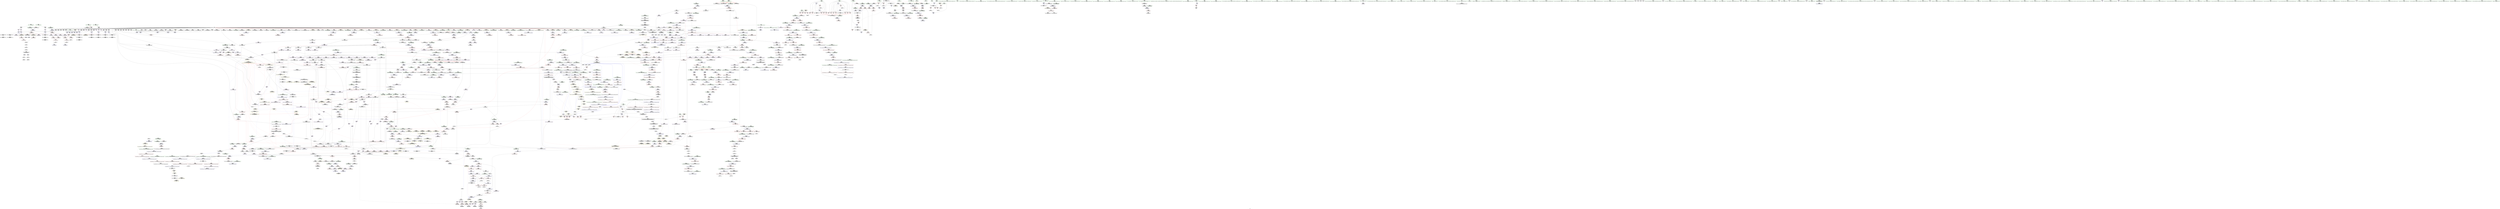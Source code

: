 digraph "SVFG" {
	label="SVFG";

	Node0x5633d68a4760 [shape=record,color=grey,label="{NodeID: 0\nNullPtr}"];
	Node0x5633d68a4760 -> Node0x5633d6940330[style=solid];
	Node0x5633d68a4760 -> Node0x5633d6940430[style=solid];
	Node0x5633d68a4760 -> Node0x5633d6940500[style=solid];
	Node0x5633d68a4760 -> Node0x5633d69405d0[style=solid];
	Node0x5633d68a4760 -> Node0x5633d69406a0[style=solid];
	Node0x5633d68a4760 -> Node0x5633d6940770[style=solid];
	Node0x5633d68a4760 -> Node0x5633d6940840[style=solid];
	Node0x5633d68a4760 -> Node0x5633d6940910[style=solid];
	Node0x5633d68a4760 -> Node0x5633d69409e0[style=solid];
	Node0x5633d68a4760 -> Node0x5633d6940ab0[style=solid];
	Node0x5633d68a4760 -> Node0x5633d6940b80[style=solid];
	Node0x5633d68a4760 -> Node0x5633d6940c50[style=solid];
	Node0x5633d68a4760 -> Node0x5633d6940d20[style=solid];
	Node0x5633d68a4760 -> Node0x5633d6940df0[style=solid];
	Node0x5633d68a4760 -> Node0x5633d6940ec0[style=solid];
	Node0x5633d68a4760 -> Node0x5633d6940f90[style=solid];
	Node0x5633d68a4760 -> Node0x5633d6941060[style=solid];
	Node0x5633d68a4760 -> Node0x5633d6941130[style=solid];
	Node0x5633d68a4760 -> Node0x5633d6941200[style=solid];
	Node0x5633d68a4760 -> Node0x5633d69412d0[style=solid];
	Node0x5633d68a4760 -> Node0x5633d69413a0[style=solid];
	Node0x5633d68a4760 -> Node0x5633d6941470[style=solid];
	Node0x5633d68a4760 -> Node0x5633d6941540[style=solid];
	Node0x5633d68a4760 -> Node0x5633d6941610[style=solid];
	Node0x5633d68a4760 -> Node0x5633d69416e0[style=solid];
	Node0x5633d68a4760 -> Node0x5633d69417b0[style=solid];
	Node0x5633d68a4760 -> Node0x5633d6941880[style=solid];
	Node0x5633d68a4760 -> Node0x5633d6941950[style=solid];
	Node0x5633d68a4760 -> Node0x5633d6941a20[style=solid];
	Node0x5633d68a4760 -> Node0x5633d6941af0[style=solid];
	Node0x5633d68a4760 -> Node0x5633d6941bc0[style=solid];
	Node0x5633d68a4760 -> Node0x5633d6941c90[style=solid];
	Node0x5633d68a4760 -> Node0x5633d6941d60[style=solid];
	Node0x5633d68a4760 -> Node0x5633d6941e30[style=solid];
	Node0x5633d68a4760 -> Node0x5633d6941f00[style=solid];
	Node0x5633d68a4760 -> Node0x5633d6941fd0[style=solid];
	Node0x5633d68a4760 -> Node0x5633d69420a0[style=solid];
	Node0x5633d68a4760 -> Node0x5633d6942170[style=solid];
	Node0x5633d68a4760 -> Node0x5633d6942240[style=solid];
	Node0x5633d68a4760 -> Node0x5633d6942310[style=solid];
	Node0x5633d68a4760 -> Node0x5633d69423e0[style=solid];
	Node0x5633d68a4760 -> Node0x5633d69424b0[style=solid];
	Node0x5633d68a4760 -> Node0x5633d6942580[style=solid];
	Node0x5633d68a4760 -> Node0x5633d6942650[style=solid];
	Node0x5633d68a4760 -> Node0x5633d6942720[style=solid];
	Node0x5633d68a4760 -> Node0x5633d69427f0[style=solid];
	Node0x5633d68a4760 -> Node0x5633d69428c0[style=solid];
	Node0x5633d68a4760 -> Node0x5633d6942990[style=solid];
	Node0x5633d68a4760 -> Node0x5633d6942a60[style=solid];
	Node0x5633d68a4760 -> Node0x5633d6942b30[style=solid];
	Node0x5633d68a4760 -> Node0x5633d6942c00[style=solid];
	Node0x5633d68a4760 -> Node0x5633d6942cd0[style=solid];
	Node0x5633d68a4760 -> Node0x5633d6942da0[style=solid];
	Node0x5633d68a4760 -> Node0x5633d6942e70[style=solid];
	Node0x5633d68a4760 -> Node0x5633d6942f40[style=solid];
	Node0x5633d68a4760 -> Node0x5633d6943010[style=solid];
	Node0x5633d68a4760 -> Node0x5633d69430e0[style=solid];
	Node0x5633d68a4760 -> Node0x5633d69431b0[style=solid];
	Node0x5633d68a4760 -> Node0x5633d6943280[style=solid];
	Node0x5633d68a4760 -> Node0x5633d6943350[style=solid];
	Node0x5633d68a4760 -> Node0x5633d6943420[style=solid];
	Node0x5633d68a4760 -> Node0x5633d69434f0[style=solid];
	Node0x5633d68a4760 -> Node0x5633d69435c0[style=solid];
	Node0x5633d68a4760 -> Node0x5633d69373d0[style=solid];
	Node0x5633d68a4760 -> Node0x5633d696c870[style=solid];
	Node0x5633d68a4760 -> Node0x5633d6970e80[style=solid];
	Node0x5633d68a4760 -> Node0x5633d6970f50[style=solid];
	Node0x5633d68a4760 -> Node0x5633d6971020[style=solid];
	Node0x5633d68a4760 -> Node0x5633d6974900[style=solid];
	Node0x5633d68a4760 -> Node0x5633d6975460[style=solid];
	Node0x5633d68a4760 -> Node0x5633d6975ae0[style=solid];
	Node0x5633d68a4760 -> Node0x5633d6978e10[style=solid];
	Node0x5633d68a4760 -> Node0x5633d699dc60[style=solid];
	Node0x5633d68a4760 -> Node0x5633d69a21c0[style=solid];
	Node0x5633d68a4760 -> Node0x5633d69a33c0[style=solid];
	Node0x5633d68a4760 -> Node0x5633d69a3540[style=solid];
	Node0x5633d68a4760:s64 -> Node0x5633d6acbab0[style=solid,color=red];
	Node0x5633d68a4760:s64 -> Node0x5633d6ad0850[style=solid,color=red];
	Node0x5633d68a4760:s64 -> Node0x5633d6ac9190[style=solid,color=red];
	Node0x5633d68a4760:s64 -> Node0x5633d6ac9650[style=solid,color=red];
	Node0x5633d6a073c0 [shape=record,color=black,label="{NodeID: 1882\nMR_233V_3 = PHI(MR_233V_4, MR_233V_2, )\npts\{1434 \}\n}"];
	Node0x5633d6a073c0 -> Node0x5633d6947e10[style=dashed];
	Node0x5633d6943c40 [shape=record,color=red,label="{NodeID: 775\n751\<--734\n\<--__n.addr\n_ZNSt12_Vector_baseIxSaIxEEC2EmRKS0_\n|{<s0>72}}"];
	Node0x5633d6943c40:s0 -> Node0x5633d6acf770[style=solid,color=red];
	Node0x5633d693a3f0 [shape=record,color=black,label="{NodeID: 443\n1037\<--1052\n_ZSt25__uninitialized_default_nIPxmET_S1_T0__ret\<--call\n_ZSt25__uninitialized_default_nIPxmET_S1_T0_\n|{<s0>89}}"];
	Node0x5633d693a3f0:s0 -> Node0x5633d6ad75d0[style=solid,color=blue];
	Node0x5633d692e1b0 [shape=record,color=green,label="{NodeID: 111\n633\<--634\n__a.addr\<--__a.addr_field_insensitive\n_ZSt3maxIxERKT_S2_S2_\n}"];
	Node0x5633d692e1b0 -> Node0x5633d695a9a0[style=solid];
	Node0x5633d692e1b0 -> Node0x5633d695aa70[style=solid];
	Node0x5633d692e1b0 -> Node0x5633d696fbd0[style=solid];
	Node0x5633d6a1fab0 [shape=record,color=yellow,style=double,label="{NodeID: 1993\n73V_1 = ENCHI(MR_73V_0)\npts\{550000 630000 \}\nFun[_ZNSt6vectorIxSaIxEED2Ev]|{|<s1>68|<s2>69}}"];
	Node0x5633d6a1fab0 -> Node0x5633d6943830[style=dashed];
	Node0x5633d6a1fab0:s1 -> Node0x5633d6a22160[style=dashed,color=red];
	Node0x5633d6a1fab0:s2 -> Node0x5633d6a22160[style=dashed,color=red];
	Node0x5633d6949670 [shape=record,color=red,label="{NodeID: 886\n1714\<--1703\n\<--__i.addr\n_ZNKSt13_Bit_iteratorplEl\n|{<s0>135}}"];
	Node0x5633d6949670:s0 -> Node0x5633d6acccd0[style=solid,color=red];
	Node0x5633d6acd2b0 [shape=record,color=black,label="{NodeID: 2768\n796 = PHI(403, 698, 706, )\n0th arg _ZNSt12_Vector_baseIxSaIxEED2Ev }"];
	Node0x5633d6acd2b0 -> Node0x5633d6970a70[style=solid];
	Node0x5633d6950170 [shape=record,color=purple,label="{NodeID: 554\n806\<--804\n_M_start\<--this1\n_ZNSt12_Vector_baseIxSaIxEED2Ev\n}"];
	Node0x5633d6950170 -> Node0x5633d6944390[style=solid];
	Node0x5633d6932a70 [shape=record,color=green,label="{NodeID: 222\n1329\<--1330\n__q\<--__q_field_insensitive\n_ZNSt6vectorIbSaIbEE13_M_initializeEm\n}"];
	Node0x5633d6932a70 -> Node0x5633d6947a00[style=solid];
	Node0x5633d6932a70 -> Node0x5633d6947ad0[style=solid];
	Node0x5633d6932a70 -> Node0x5633d69744f0[style=solid];
	Node0x5633d696e9f0 [shape=record,color=blue,label="{NodeID: 997\n381\<--401\nehselector.slot\<--\n_ZNSt6vectorIxSaIxEEC2EmRKS0_\n}"];
	Node0x5633d696e9f0 -> Node0x5633d6958ed0[style=dashed];
	Node0x5633d6ad9270 [shape=record,color=black,label="{NodeID: 2879\n1982 = PHI(546, )\n0th arg _ZNKSt13_Bit_iteratordeEv }"];
	Node0x5633d6ad9270 -> Node0x5633d6979490[style=solid];
	Node0x5633d6955ba0 [shape=record,color=purple,label="{NodeID: 665\n2091\<--1923\noffset_2\<--\n}"];
	Node0x5633d6955ba0 -> Node0x5633d6978d40[style=solid];
	Node0x5633d6940d20 [shape=record,color=black,label="{NodeID: 333\n233\<--3\n\<--dummyVal\nmain\n}"];
	Node0x5633d6940d20 -> Node0x5633d696d8e0[style=solid];
	Node0x5633d6974420 [shape=record,color=blue,label="{NodeID: 1108\n1327\<--1324\n__n.addr\<--__n\n_ZNSt6vectorIbSaIbEE13_M_initializeEm\n}"];
	Node0x5633d6974420 -> Node0x5633d69476c0[style=dashed];
	Node0x5633d6974420 -> Node0x5633d6947790[style=dashed];
	Node0x5633d6974420 -> Node0x5633d6947860[style=dashed];
	Node0x5633d6974420 -> Node0x5633d6947930[style=dashed];
	Node0x5633d68de270 [shape=record,color=green,label="{NodeID: 1\n7\<--1\n__dso_handle\<--dummyObj\nGlob }"];
	Node0x5633d6a078c0 [shape=record,color=black,label="{NodeID: 1883\nMR_517V_5 = PHI(MR_517V_4, MR_517V_3, )\npts\{1799 \}\n}"];
	Node0x5633d6a078c0 -> Node0x5633d694a370[style=dashed];
	Node0x5633d6943d10 [shape=record,color=red,label="{NodeID: 776\n747\<--736\n\<--__a.addr\n_ZNSt12_Vector_baseIxSaIxEEC2EmRKS0_\n|{<s0>71}}"];
	Node0x5633d6943d10:s0 -> Node0x5633d6acc140[style=solid,color=red];
	Node0x5633d693a4c0 [shape=record,color=black,label="{NodeID: 444\n1056\<--1070\n_ZNSt27__uninitialized_default_n_1ILb1EE18__uninit_default_nIPxmEET_S3_T0__ret\<--call\n_ZNSt27__uninitialized_default_n_1ILb1EE18__uninit_default_nIPxmEET_S3_T0_\n|{<s0>90}}"];
	Node0x5633d693a4c0:s0 -> Node0x5633d6ad7710[style=solid,color=blue];
	Node0x5633d692e280 [shape=record,color=green,label="{NodeID: 112\n635\<--636\n__b.addr\<--__b.addr_field_insensitive\n_ZSt3maxIxERKT_S2_S2_\n}"];
	Node0x5633d692e280 -> Node0x5633d695ab40[style=solid];
	Node0x5633d692e280 -> Node0x5633d695ac10[style=solid];
	Node0x5633d692e280 -> Node0x5633d696fca0[style=solid];
	Node0x5633d6a1fbc0 [shape=record,color=yellow,style=double,label="{NodeID: 1994\n75V_1 = ENCHI(MR_75V_0)\npts\{550001 630001 \}\nFun[_ZNSt6vectorIxSaIxEED2Ev]}"];
	Node0x5633d6a1fbc0 -> Node0x5633d6943900[style=dashed];
	Node0x5633d6949740 [shape=record,color=red,label="{NodeID: 887\n1722\<--1721\n\<--\n_ZNKSt13_Bit_iteratorplEl\n}"];
	Node0x5633d6949740 -> Node0x5633d694c8d0[style=solid];
	Node0x5633d6acd590 [shape=record,color=black,label="{NodeID: 2769\n1276 = PHI(532, )\n0th arg _ZN9__gnu_cxx13new_allocatorIbED2Ev }"];
	Node0x5633d6acd590 -> Node0x5633d6973f40[style=solid];
	Node0x5633d6950240 [shape=record,color=purple,label="{NodeID: 555\n808\<--804\n_M_impl2\<--this1\n_ZNSt12_Vector_baseIxSaIxEED2Ev\n}"];
	Node0x5633d6932b40 [shape=record,color=green,label="{NodeID: 223\n1331\<--1332\nref.tmp\<--ref.tmp_field_insensitive\n_ZNSt6vectorIbSaIbEE13_M_initializeEm\n|{|<s1>108}}"];
	Node0x5633d6932b40 -> Node0x5633d693aa70[style=solid];
	Node0x5633d6932b40:s1 -> Node0x5633d6ad0570[style=solid,color=red];
	Node0x5633d6a26430 [shape=record,color=yellow,style=double,label="{NodeID: 2105\n223V_1 = ENCHI(MR_223V_0)\npts\{13360002 \}\nFun[_ZNSt6vectorIbSaIbEE13_M_initializeEm]}"];
	Node0x5633d6a26430 -> Node0x5633d696bbe0[style=dashed];
	Node0x5633d696eac0 [shape=record,color=blue,label="{NodeID: 998\n419\<--418\nthis.addr\<--this\n_ZNSaIxED2Ev\n}"];
	Node0x5633d696eac0 -> Node0x5633d6958fa0[style=dashed];
	Node0x5633d6ad9380 [shape=record,color=black,label="{NodeID: 2880\n581 = PHI(82, 86, )\n0th arg _ZNKSt14_Bit_referencecvbEv }"];
	Node0x5633d6ad9380 -> Node0x5633d696f7c0[style=solid];
	Node0x5633d6955c70 [shape=record,color=purple,label="{NodeID: 666\n2086\<--1924\noffset_0\<--\n}"];
	Node0x5633d6955c70 -> Node0x5633d696c400[style=solid];
	Node0x5633d6940df0 [shape=record,color=black,label="{NodeID: 334\n236\<--3\n\<--dummyVal\nmain\n}"];
	Node0x5633d6940df0 -> Node0x5633d696d9b0[style=solid];
	Node0x5633d6a2d550 [shape=record,color=yellow,style=double,label="{NodeID: 2216\n105V_1 = ENCHI(MR_105V_0)\npts\{750006 \}\nFun[_ZNSt13_Bvector_baseISaIbEE13_M_deallocateEv]|{|<s3>142}}"];
	Node0x5633d6a2d550 -> Node0x5633d694b140[style=dashed];
	Node0x5633d6a2d550 -> Node0x5633d6978e10[style=dashed];
	Node0x5633d6a2d550 -> Node0x5633d6a014c0[style=dashed];
	Node0x5633d6a2d550:s3 -> Node0x5633d6a2b150[style=dashed,color=red];
	Node0x5633d69744f0 [shape=record,color=blue,label="{NodeID: 1109\n1329\<--1345\n__q\<--call\n_ZNSt6vectorIbSaIbEE13_M_initializeEm\n}"];
	Node0x5633d69744f0 -> Node0x5633d6947a00[style=dashed];
	Node0x5633d69744f0 -> Node0x5633d6947ad0[style=dashed];
	Node0x5633d69744f0 -> Node0x5633d6a192c0[style=dashed];
	Node0x5633d692a7e0 [shape=record,color=green,label="{NodeID: 2\n8\<--1\n_ZSt3cin\<--dummyObj\nGlob }"];
	Node0x5633d6a07dc0 [shape=record,color=black,label="{NodeID: 1884\nMR_489V_4 = PHI(MR_489V_3, MR_489V_2, )\npts\{17060000 \}\n|{<s0>141}}"];
	Node0x5633d6a07dc0:s0 -> Node0x5633d6a0be40[style=dashed,color=blue];
	Node0x5633d6943de0 [shape=record,color=red,label="{NodeID: 777\n765\<--738\nexn\<--exn.slot\n_ZNSt12_Vector_baseIxSaIxEEC2EmRKS0_\n}"];
	Node0x5633d693a590 [shape=record,color=black,label="{NodeID: 445\n1074\<--1093\n_ZSt6fill_nIPxmxET_S1_T0_RKT1__ret\<--call1\n_ZSt6fill_nIPxmxET_S1_T0_RKT1_\n|{<s0>91}}"];
	Node0x5633d693a590:s0 -> Node0x5633d6ad7850[style=solid,color=blue];
	Node0x5633d692e350 [shape=record,color=green,label="{NodeID: 113\n655\<--656\nthis.addr\<--this.addr_field_insensitive\n_ZNSt6vectorIbSaIbEED2Ev\n}"];
	Node0x5633d692e350 -> Node0x5633d695ae80[style=solid];
	Node0x5633d692e350 -> Node0x5633d696ff10[style=solid];
	Node0x5633d6a1fcd0 [shape=record,color=yellow,style=double,label="{NodeID: 1995\n77V_1 = ENCHI(MR_77V_0)\npts\{550002 630002 \}\nFun[_ZNSt6vectorIxSaIxEED2Ev]|{<s0>68|<s1>69}}"];
	Node0x5633d6a1fcd0:s0 -> Node0x5633d6a22270[style=dashed,color=red];
	Node0x5633d6a1fcd0:s1 -> Node0x5633d6a22270[style=dashed,color=red];
	Node0x5633d6949810 [shape=record,color=red,label="{NodeID: 888\n1733\<--1727\n\<--__a.addr\n_ZNSt16allocator_traitsISaImEE8allocateERS0_m\n}"];
	Node0x5633d6949810 -> Node0x5633d694c9a0[style=solid];
	Node0x5633d6acd6a0 [shape=record,color=black,label="{NodeID: 2770\n527 = PHI(78, 78, )\n0th arg _ZNSaIbED2Ev }"];
	Node0x5633d6acd6a0 -> Node0x5633d696f3b0[style=solid];
	Node0x5633d6950310 [shape=record,color=purple,label="{NodeID: 556\n809\<--804\n_M_end_of_storage\<--this1\n_ZNSt12_Vector_baseIxSaIxEED2Ev\n}"];
	Node0x5633d6950310 -> Node0x5633d6944460[style=solid];
	Node0x5633d6932c10 [shape=record,color=green,label="{NodeID: 224\n1333\<--1334\nref.tmp7\<--ref.tmp7_field_insensitive\n_ZNSt6vectorIbSaIbEE13_M_initializeEm\n|{|<s1>110}}"];
	Node0x5633d6932c10 -> Node0x5633d693ab40[style=solid];
	Node0x5633d6932c10:s1 -> Node0x5633d6ad0570[style=solid,color=red];
	Node0x5633d696eb90 [shape=record,color=blue,label="{NodeID: 999\n431\<--429\nthis.addr\<--this\n_ZNSt6vectorIxSaIxEEixEm\n}"];
	Node0x5633d696eb90 -> Node0x5633d6959070[style=dashed];
	Node0x5633d6ad9560 [shape=record,color=black,label="{NodeID: 2881\n1259 = PHI(1252, )\n0th arg _ZNSt12_Destroy_auxILb1EE9__destroyIPxEEvT_S3_ }"];
	Node0x5633d6ad9560 -> Node0x5633d6973cd0[style=solid];
	Node0x5633d6955d40 [shape=record,color=purple,label="{NodeID: 667\n2089\<--1924\noffset_1\<--\n}"];
	Node0x5633d6955d40 -> Node0x5633d696c4d0[style=solid];
	Node0x5633d6940ec0 [shape=record,color=black,label="{NodeID: 335\n245\<--3\n\<--dummyVal\nmain\n}"];
	Node0x5633d6a2d630 [shape=record,color=yellow,style=double,label="{NodeID: 2217\n544V_1 = ENCHI(MR_544V_0)\npts\{18810000 \}\nFun[_ZNSt13_Bvector_baseISaIbEE13_M_deallocateEv]|{|<s1>144}}"];
	Node0x5633d6a2d630 -> Node0x5633d6a019c0[style=dashed];
	Node0x5633d6a2d630:s1 -> Node0x5633d6a20a60[style=dashed,color=red];
	Node0x5633d69745c0 [shape=record,color=blue,label="{NodeID: 1110\n1357\<--1354\n_M_end_of_storage\<--add.ptr\n_ZNSt6vectorIbSaIbEE13_M_initializeEm\n}"];
	Node0x5633d69745c0 -> Node0x5633d6a1a6c0[style=dashed];
	Node0x5633d692a870 [shape=record,color=green,label="{NodeID: 3\n9\<--1\n_ZSt4cout\<--dummyObj\nGlob }"];
	Node0x5633d6943eb0 [shape=record,color=red,label="{NodeID: 778\n766\<--740\nsel\<--ehselector.slot\n_ZNSt12_Vector_baseIxSaIxEEC2EmRKS0_\n}"];
	Node0x5633d693a660 [shape=record,color=black,label="{NodeID: 446\n1097\<--1134\n_ZSt10__fill_n_aIPxmxEN9__gnu_cxx11__enable_ifIXsr11__is_scalarIT1_EE7__valueET_E6__typeES4_T0_RKS3__ret\<--\n_ZSt10__fill_n_aIPxmxEN9__gnu_cxx11__enable_ifIXsr11__is_scalarIT1_EE7__valueET_E6__typeES4_T0_RKS3_\n|{<s0>93}}"];
	Node0x5633d693a660:s0 -> Node0x5633d6ad7b60[style=solid,color=blue];
	Node0x5633d6933080 [shape=record,color=green,label="{NodeID: 114\n675\<--676\nthis.addr\<--this.addr_field_insensitive\n_ZNSt6vectorIxSaIxEED2Ev\n}"];
	Node0x5633d6933080 -> Node0x5633d6943690[style=solid];
	Node0x5633d6933080 -> Node0x5633d696ffe0[style=solid];
	Node0x5633d69498e0 [shape=record,color=red,label="{NodeID: 889\n1735\<--1729\n\<--__n.addr\n_ZNSt16allocator_traitsISaImEE8allocateERS0_m\n|{<s0>137}}"];
	Node0x5633d69498e0:s0 -> Node0x5633d6ac9540[style=solid,color=red];
	Node0x5633d6acd7f0 [shape=record,color=black,label="{NodeID: 2771\n1545 = PHI(1289, 1289, 1536, 1937, )\n0th arg _ZNSaImED2Ev }"];
	Node0x5633d6acd7f0 -> Node0x5633d6975d50[style=solid];
	Node0x5633d69503e0 [shape=record,color=purple,label="{NodeID: 557\n811\<--804\n_M_impl3\<--this1\n_ZNSt12_Vector_baseIxSaIxEED2Ev\n}"];
	Node0x5633d6932ce0 [shape=record,color=green,label="{NodeID: 225\n1335\<--1336\nref.tmp10\<--ref.tmp10_field_insensitive\n_ZNSt6vectorIbSaIbEE13_M_initializeEm\n}"];
	Node0x5633d6932ce0 -> Node0x5633d693ac10[style=solid];
	Node0x5633d6932ce0 -> Node0x5633d693ace0[style=solid];
	Node0x5633d696ec60 [shape=record,color=blue,label="{NodeID: 1000\n433\<--430\n__n.addr\<--__n\n_ZNSt6vectorIxSaIxEEixEm\n}"];
	Node0x5633d696ec60 -> Node0x5633d6959140[style=dashed];
	Node0x5633d6ad9670 [shape=record,color=black,label="{NodeID: 2882\n1260 = PHI(1253, )\n1st arg _ZNSt12_Destroy_auxILb1EE9__destroyIPxEEvT_S3_ }"];
	Node0x5633d6ad9670 -> Node0x5633d6973da0[style=solid];
	Node0x5633d6955e10 [shape=record,color=purple,label="{NodeID: 668\n2092\<--1924\noffset_2\<--\n}"];
	Node0x5633d6955e10 -> Node0x5633d696c5a0[style=solid];
	Node0x5633d6940f90 [shape=record,color=black,label="{NodeID: 336\n246\<--3\n\<--dummyVal\nmain\n}"];
	Node0x5633d6940f90 -> Node0x5633d696db50[style=solid];
	Node0x5633d6a2d710 [shape=record,color=yellow,style=double,label="{NodeID: 2218\n546V_1 = ENCHI(MR_546V_0)\npts\{18810001 \}\nFun[_ZNSt13_Bvector_baseISaIbEE13_M_deallocateEv]|{|<s1>144}}"];
	Node0x5633d6a2d710 -> Node0x5633d6a01ec0[style=dashed];
	Node0x5633d6a2d710:s1 -> Node0x5633d6a20a60[style=dashed,color=red];
	Node0x5633d6974690 [shape=record,color=blue, style = dotted,label="{NodeID: 1111\n2031\<--2033\noffset_0\<--dummyVal\n_ZNSt6vectorIbSaIbEE13_M_initializeEm\n}"];
	Node0x5633d6974690 -> Node0x5633d6a197c0[style=dashed];
	Node0x5633d692af30 [shape=record,color=green,label="{NodeID: 4\n10\<--1\n.str\<--dummyObj\nGlob }"];
	Node0x5633d6a087c0 [shape=record,color=black,label="{NodeID: 1886\nMR_6V_3 = PHI(MR_6V_4, MR_6V_2, )\npts\{49 \}\n}"];
	Node0x5633d6a087c0 -> Node0x5633d69568a0[style=dashed];
	Node0x5633d6a087c0 -> Node0x5633d6956970[style=dashed];
	Node0x5633d6a087c0 -> Node0x5633d6956a40[style=dashed];
	Node0x5633d6a087c0 -> Node0x5633d696e510[style=dashed];
	Node0x5633d6943f80 [shape=record,color=red,label="{NodeID: 779\n779\<--773\nthis1\<--this.addr\n_ZNSt6vectorIxSaIxEE21_M_default_initializeEm\n}"];
	Node0x5633d6943f80 -> Node0x5633d69393b0[style=solid];
	Node0x5633d6943f80 -> Node0x5633d6939480[style=solid];
	Node0x5633d6943f80 -> Node0x5633d6939550[style=solid];
	Node0x5633d693a730 [shape=record,color=black,label="{NodeID: 447\n1136\<--1141\n_ZSt12__niter_baseIPxET_S1__ret\<--\n_ZSt12__niter_baseIPxET_S1_\n|{<s0>92}}"];
	Node0x5633d693a730:s0 -> Node0x5633d6ad7990[style=solid,color=blue];
	Node0x5633d6933150 [shape=record,color=green,label="{NodeID: 115\n677\<--678\nexn.slot\<--exn.slot_field_insensitive\n_ZNSt6vectorIxSaIxEED2Ev\n}"];
	Node0x5633d6933150 -> Node0x5633d6943760[style=solid];
	Node0x5633d6933150 -> Node0x5633d69700b0[style=solid];
	Node0x5633d6a1fef0 [shape=record,color=yellow,style=double,label="{NodeID: 1997\n68V_1 = ENCHI(MR_68V_0)\npts\{380 \}\nFun[_ZNSt6vectorIxSaIxEEC2EmRKS0_]}"];
	Node0x5633d6a1fef0 -> Node0x5633d696e920[style=dashed];
	Node0x5633d69499b0 [shape=record,color=red,label="{NodeID: 890\n1753\<--1744\nthis1\<--this.addr\n_ZN9__gnu_cxx13new_allocatorImE8allocateEmPKv\n|{<s0>138}}"];
	Node0x5633d69499b0:s0 -> Node0x5633d6acac50[style=solid,color=red];
	Node0x5633d6acdae0 [shape=record,color=black,label="{NodeID: 2772\n1075 = PHI(1067, )\n0th arg _ZSt6fill_nIPxmxET_S1_T0_RKT1_ }"];
	Node0x5633d6acdae0 -> Node0x5633d69727b0[style=solid];
	Node0x5633d69504b0 [shape=record,color=purple,label="{NodeID: 558\n812\<--804\n_M_start4\<--this1\n_ZNSt12_Vector_baseIxSaIxEED2Ev\n}"];
	Node0x5633d69504b0 -> Node0x5633d6944530[style=solid];
	Node0x5633d6932db0 [shape=record,color=green,label="{NodeID: 226\n1346\<--1347\n_ZNSt13_Bvector_baseISaIbEE11_M_allocateEm\<--_ZNSt13_Bvector_baseISaIbEE11_M_allocateEm_field_insensitive\n}"];
	Node0x5633d696ed30 [shape=record,color=blue,label="{NodeID: 1001\n447\<--446\nthis.addr\<--this\n_ZNSaIbEC2Ev\n}"];
	Node0x5633d696ed30 -> Node0x5633d69592e0[style=dashed];
	Node0x5633d6ad9780 [shape=record,color=black,label="{NodeID: 2883\n1137 = PHI(1087, )\n0th arg _ZSt12__niter_baseIPxET_S1_ }"];
	Node0x5633d6ad9780 -> Node0x5633d69730a0[style=solid];
	Node0x5633d6955ee0 [shape=record,color=purple,label="{NodeID: 669\n1990\<--1989\n_M_p\<--\n_ZNKSt13_Bit_iteratordeEv\n}"];
	Node0x5633d6955ee0 -> Node0x5633d696b080[style=solid];
	Node0x5633d6941060 [shape=record,color=black,label="{NodeID: 337\n248\<--3\n\<--dummyVal\nmain\n}"];
	Node0x5633d6941060 -> Node0x5633d696dc20[style=solid];
	Node0x5633d6a2d7f0 [shape=record,color=yellow,style=double,label="{NodeID: 2219\n548V_1 = ENCHI(MR_548V_0)\npts\{18810002 \}\nFun[_ZNSt13_Bvector_baseISaIbEE13_M_deallocateEv]}"];
	Node0x5633d6a2d7f0 -> Node0x5633d696c330[style=dashed];
	Node0x5633d6974760 [shape=record,color=blue, style = dotted,label="{NodeID: 1112\n2034\<--2036\noffset_1\<--dummyVal\n_ZNSt6vectorIbSaIbEE13_M_initializeEm\n}"];
	Node0x5633d6974760 -> Node0x5633d6a19cc0[style=dashed];
	Node0x5633d692afc0 [shape=record,color=green,label="{NodeID: 5\n12\<--1\n.str.1\<--dummyObj\nGlob }"];
	Node0x5633d6a08cc0 [shape=record,color=black,label="{NodeID: 1887\nMR_16V_2 = PHI(MR_16V_4, MR_16V_1, )\npts\{67 \}\n}"];
	Node0x5633d6a08cc0 -> Node0x5633d696cb10[style=dashed];
	Node0x5633d6944050 [shape=record,color=red,label="{NodeID: 780\n784\<--775\n\<--__n.addr\n_ZNSt6vectorIxSaIxEE21_M_default_initializeEm\n|{<s0>75}}"];
	Node0x5633d6944050:s0 -> Node0x5633d6ad82a0[style=solid,color=red];
	Node0x5633d693a800 [shape=record,color=black,label="{NodeID: 448\n1161\<--1160\n\<--_M_impl\n_ZNSt12_Vector_baseIxSaIxEE13_M_deallocateEPxm\n|{<s0>94}}"];
	Node0x5633d693a800:s0 -> Node0x5633d6aceeb0[style=solid,color=red];
	Node0x5633d6933220 [shape=record,color=green,label="{NodeID: 116\n679\<--680\nehselector.slot\<--ehselector.slot_field_insensitive\n_ZNSt6vectorIxSaIxEED2Ev\n}"];
	Node0x5633d6933220 -> Node0x5633d6970180[style=solid];
	Node0x5633d6a1ffd0 [shape=record,color=yellow,style=double,label="{NodeID: 1998\n70V_1 = ENCHI(MR_70V_0)\npts\{382 \}\nFun[_ZNSt6vectorIxSaIxEEC2EmRKS0_]}"];
	Node0x5633d6a1ffd0 -> Node0x5633d696e9f0[style=dashed];
	Node0x5633d6949a80 [shape=record,color=red,label="{NodeID: 891\n1754\<--1746\n\<--__n.addr\n_ZN9__gnu_cxx13new_allocatorImE8allocateEmPKv\n}"];
	Node0x5633d6949a80 -> Node0x5633d69a3b40[style=solid];
	Node0x5633d6acdbf0 [shape=record,color=black,label="{NodeID: 2773\n1076 = PHI(1068, )\n1st arg _ZSt6fill_nIPxmxET_S1_T0_RKT1_ }"];
	Node0x5633d6acdbf0 -> Node0x5633d6972880[style=solid];
	Node0x5633d6950580 [shape=record,color=purple,label="{NodeID: 559\n822\<--804\n_M_impl5\<--this1\n_ZNSt12_Vector_baseIxSaIxEED2Ev\n|{<s0>77}}"];
	Node0x5633d6950580:s0 -> Node0x5633d6ad9b10[style=solid,color=red];
	Node0x5633d6932eb0 [shape=record,color=green,label="{NodeID: 227\n1352\<--1353\n_ZNSt13_Bvector_baseISaIbEE8_S_nwordEm\<--_ZNSt13_Bvector_baseISaIbEE8_S_nwordEm_field_insensitive\n}"];
	Node0x5633d6a1c1b0 [shape=record,color=yellow,style=double,label="{NodeID: 2109\n472V_1 = ENCHI(MR_472V_0)\npts\{5470000 5470001 13320000 13320001 13340000 13340001 \}\nFun[_ZNSt13_Bit_iteratorC2EPmj]|{<s0>133|<s1>133}}"];
	Node0x5633d6a1c1b0:s0 -> Node0x5633d6976640[style=dashed,color=red];
	Node0x5633d6a1c1b0:s1 -> Node0x5633d6976710[style=dashed,color=red];
	Node0x5633d696ee00 [shape=record,color=blue,label="{NodeID: 1002\n461\<--457\nthis.addr\<--this\n_ZNSt6vectorIbSaIbEEC2EmRKbRKS0_\n}"];
	Node0x5633d696ee00 -> Node0x5633d69593b0[style=dashed];
	Node0x5633d6ad9890 [shape=record,color=black,label="{NodeID: 2884\n1501 = PHI(1298, )\n0th arg _ZNSt13_Bvector_baseISaIbEE13_Bvector_implC2EOSaImE }"];
	Node0x5633d6ad9890 -> Node0x5633d6975940[style=solid];
	Node0x5633d6955fb0 [shape=record,color=purple,label="{NodeID: 670\n1993\<--1992\n_M_offset\<--\n_ZNKSt13_Bit_iteratordeEv\n}"];
	Node0x5633d6955fb0 -> Node0x5633d696b150[style=solid];
	Node0x5633d6941130 [shape=record,color=black,label="{NodeID: 338\n252\<--3\n\<--dummyVal\nmain\n}"];
	Node0x5633d6a2d8d0 [shape=record,color=yellow,style=double,label="{NodeID: 2220\n101V_1 = ENCHI(MR_101V_0)\npts\{474 \}\nFun[_ZSt4fillIPmiEvT_S1_RKT0_]|{<s0>116}}"];
	Node0x5633d6a2d8d0:s0 -> Node0x5633d6a24ed0[style=dashed,color=red];
	Node0x5633d6974830 [shape=record,color=blue, style = dotted,label="{NodeID: 1113\n2037\<--2039\noffset_2\<--dummyVal\n_ZNSt6vectorIbSaIbEE13_M_initializeEm\n}"];
	Node0x5633d6974830 -> Node0x5633d6a1a1c0[style=dashed];
	Node0x5633d692b050 [shape=record,color=green,label="{NodeID: 6\n15\<--1\n\<--dummyObj\nCan only get source location for instruction, argument, global var or function.}"];
	Node0x5633d6a091c0 [shape=record,color=black,label="{NodeID: 1888\nMR_18V_2 = PHI(MR_18V_6, MR_18V_1, )\npts\{69 \}\n}"];
	Node0x5633d6a091c0 -> Node0x5633d696d330[style=dashed];
	Node0x5633d6944120 [shape=record,color=red,label="{NodeID: 781\n783\<--782\n\<--_M_start\n_ZNSt6vectorIxSaIxEE21_M_default_initializeEm\n|{<s0>75}}"];
	Node0x5633d6944120:s0 -> Node0x5633d6acc8a0[style=solid,color=red];
	Node0x5633d6a4acd0 [shape=record,color=yellow,style=double,label="{NodeID: 2663\n28V_2 = CSCHI(MR_28V_1)\npts\{993 \}\nCS[]|{<s0>53}}"];
	Node0x5633d6a4acd0:s0 -> Node0x5633d6a4b1e0[style=dashed,color=blue];
	Node0x5633d693a8d0 [shape=record,color=black,label="{NodeID: 449\n1195\<--1194\n\<--\n_ZNSt16allocator_traitsISaIxEE10deallocateERS0_Pxm\n|{<s0>97}}"];
	Node0x5633d693a8d0:s0 -> Node0x5633d6ac9ba0[style=solid,color=red];
	Node0x5633d69332f0 [shape=record,color=green,label="{NodeID: 117\n693\<--694\n_ZNSt12_Vector_baseIxSaIxEE19_M_get_Tp_allocatorEv\<--_ZNSt12_Vector_baseIxSaIxEE19_M_get_Tp_allocatorEv_field_insensitive\n}"];
	Node0x5633d6a200b0 [shape=record,color=yellow,style=double,label="{NodeID: 1999\n28V_1 = ENCHI(MR_28V_0)\npts\{993 \}\nFun[_ZNSt6vectorIxSaIxEEC2EmRKS0_]|{<s0>53}}"];
	Node0x5633d6a200b0:s0 -> Node0x5633d6a23110[style=dashed,color=red];
	Node0x5633d6949b50 [shape=record,color=red,label="{NodeID: 892\n1762\<--1746\n\<--__n.addr\n_ZN9__gnu_cxx13new_allocatorImE8allocateEmPKv\n}"];
	Node0x5633d6949b50 -> Node0x5633d69a2040[style=solid];
	Node0x5633d6acdd00 [shape=record,color=black,label="{NodeID: 2774\n1077 = PHI(1063, )\n2nd arg _ZSt6fill_nIPxmxET_S1_T0_RKT1_ }"];
	Node0x5633d6acdd00 -> Node0x5633d6972950[style=solid];
	Node0x5633d6950650 [shape=record,color=purple,label="{NodeID: 560\n830\<--804\n_M_impl6\<--this1\n_ZNSt12_Vector_baseIxSaIxEED2Ev\n|{<s0>78}}"];
	Node0x5633d6950650:s0 -> Node0x5633d6ad9b10[style=solid,color=red];
	Node0x5633d6932fb0 [shape=record,color=green,label="{NodeID: 228\n1361\<--1362\n_ZSt11__addressofImEPT_RS0_\<--_ZSt11__addressofImEPT_RS0__field_insensitive\n}"];
	Node0x5633d696eed0 [shape=record,color=blue,label="{NodeID: 1003\n463\<--458\n__n.addr\<--__n\n_ZNSt6vectorIbSaIbEEC2EmRKbRKS0_\n}"];
	Node0x5633d696eed0 -> Node0x5633d6959480[style=dashed];
	Node0x5633d6ad99d0 [shape=record,color=black,label="{NodeID: 2885\n1502 = PHI(1289, )\n1st arg _ZNSt13_Bvector_baseISaIbEE13_Bvector_implC2EOSaImE }"];
	Node0x5633d6ad99d0 -> Node0x5633d6975a10[style=solid];
	Node0x5633d6956080 [shape=record,color=purple,label="{NodeID: 671\n2017\<--2016\n_M_p\<--this1\n_ZNSt14_Bit_referenceC2EPmm\n}"];
	Node0x5633d6956080 -> Node0x5633d69797d0[style=solid];
	Node0x5633d6941200 [shape=record,color=black,label="{NodeID: 339\n253\<--3\n\<--dummyVal\nmain\n}"];
	Node0x5633d6941200 -> Node0x5633d696dcf0[style=solid];
	Node0x5633d6974900 [shape=record,color=blue, style = dotted,label="{NodeID: 1114\n1376\<--3\n_M_end_of_storage6\<--dummyVal\n_ZNSt6vectorIbSaIbEE13_M_initializeEm\n}"];
	Node0x5633d6974900 -> Node0x5633d6a1a6c0[style=dashed];
	Node0x5633d692b0e0 [shape=record,color=green,label="{NodeID: 7\n91\<--1\n\<--dummyObj\nCan only get source location for instruction, argument, global var or function.|{<s0>108|<s1>110|<s2>130}}"];
	Node0x5633d692b0e0:s0 -> Node0x5633d6ad0a10[style=solid,color=red];
	Node0x5633d692b0e0:s1 -> Node0x5633d6ad0a10[style=solid,color=red];
	Node0x5633d692b0e0:s2 -> Node0x5633d6ac92e0[style=solid,color=red];
	Node0x5633d6a096c0 [shape=record,color=black,label="{NodeID: 1889\nMR_20V_2 = PHI(MR_20V_6, MR_20V_1, )\npts\{71 \}\n}"];
	Node0x5633d6a096c0 -> Node0x5633d696d400[style=dashed];
	Node0x5633d69441f0 [shape=record,color=red,label="{NodeID: 782\n804\<--797\nthis1\<--this.addr\n_ZNSt12_Vector_baseIxSaIxEED2Ev\n|{|<s8>76}}"];
	Node0x5633d69441f0 -> Node0x5633d69500a0[style=solid];
	Node0x5633d69441f0 -> Node0x5633d6950170[style=solid];
	Node0x5633d69441f0 -> Node0x5633d6950240[style=solid];
	Node0x5633d69441f0 -> Node0x5633d6950310[style=solid];
	Node0x5633d69441f0 -> Node0x5633d69503e0[style=solid];
	Node0x5633d69441f0 -> Node0x5633d69504b0[style=solid];
	Node0x5633d69441f0 -> Node0x5633d6950580[style=solid];
	Node0x5633d69441f0 -> Node0x5633d6950650[style=solid];
	Node0x5633d69441f0:s8 -> Node0x5633d6adad90[style=solid,color=red];
	Node0x5633d6a4ae30 [shape=record,color=yellow,style=double,label="{NodeID: 2664\n73V_2 = CSCHI(MR_73V_1)\npts\{550000 630000 \}\nCS[]|{<s0>8|<s1>11|<s2>53|<s3>54}}"];
	Node0x5633d6a4ae30:s0 -> Node0x5633d6a49ef0[style=dashed,color=blue];
	Node0x5633d6a4ae30:s1 -> Node0x5633d6a49bd0[style=dashed,color=blue];
	Node0x5633d6a4ae30:s2 -> Node0x5633d6a231f0[style=dashed,color=red];
	Node0x5633d6a4ae30:s3 -> Node0x5633d6a22160[style=dashed,color=red];
	Node0x5633d693a9a0 [shape=record,color=black,label="{NodeID: 450\n1217\<--1216\n\<--\n_ZN9__gnu_cxx13new_allocatorIxE10deallocateEPxm\n}"];
	Node0x5633d69333c0 [shape=record,color=green,label="{NodeID: 118\n696\<--697\n_ZSt8_DestroyIPxxEvT_S1_RSaIT0_E\<--_ZSt8_DestroyIPxxEvT_S1_RSaIT0_E_field_insensitive\n}"];
	Node0x5633d6a20190 [shape=record,color=yellow,style=double,label="{NodeID: 2000\n73V_1 = ENCHI(MR_73V_0)\npts\{550000 630000 \}\nFun[_ZNSt6vectorIxSaIxEEC2EmRKS0_]|{<s0>52}}"];
	Node0x5633d6a20190:s0 -> Node0x5633d6a1c780[style=dashed,color=red];
	Node0x5633d6949c20 [shape=record,color=red,label="{NodeID: 893\n1773\<--1770\nthis1\<--this.addr\n_ZNK9__gnu_cxx13new_allocatorImE8max_sizeEv\n}"];
	Node0x5633d6acde10 [shape=record,color=black,label="{NodeID: 2775\n951 = PHI(941, )\n0th arg _ZNSt16allocator_traitsISaIxEE8allocateERS0_m }"];
	Node0x5633d6acde10 -> Node0x5633d6971ab0[style=solid];
	Node0x5633d6950720 [shape=record,color=purple,label="{NodeID: 561\n851\<--845\n_M_start\<--this1\n_ZNSt12_Vector_baseIxSaIxEE12_Vector_implC2ERKS0_\n}"];
	Node0x5633d6950720 -> Node0x5633d6970e80[style=solid];
	Node0x5633d693b420 [shape=record,color=green,label="{NodeID: 229\n1371\<--1372\nllvm.memcpy.p0i8.p0i8.i64\<--llvm.memcpy.p0i8.p0i8.i64_field_insensitive\n}"];
	Node0x5633d696efa0 [shape=record,color=blue,label="{NodeID: 1004\n465\<--459\n__value.addr\<--__value\n_ZNSt6vectorIbSaIbEEC2EmRKbRKS0_\n}"];
	Node0x5633d696efa0 -> Node0x5633d6959550[style=dashed];
	Node0x5633d6ad9b10 [shape=record,color=black,label="{NodeID: 2886\n891 = PHI(746, 822, 830, )\n0th arg _ZNSt12_Vector_baseIxSaIxEE12_Vector_implD2Ev }"];
	Node0x5633d6ad9b10 -> Node0x5633d6971500[style=solid];
	Node0x5633d6956150 [shape=record,color=purple,label="{NodeID: 672\n2020\<--2016\n_M_mask\<--this1\n_ZNSt14_Bit_referenceC2EPmm\n}"];
	Node0x5633d6956150 -> Node0x5633d69798a0[style=solid];
	Node0x5633d69412d0 [shape=record,color=black,label="{NodeID: 340\n255\<--3\n\<--dummyVal\nmain\n}"];
	Node0x5633d69412d0 -> Node0x5633d696ddc0[style=solid];
	Node0x5633d69749d0 [shape=record,color=blue, style = dotted,label="{NodeID: 1115\n2040\<--2042\noffset_0\<--dummyVal\n_ZNSt6vectorIbSaIbEE13_M_initializeEm\n}"];
	Node0x5633d69749d0 -> Node0x5633d6a197c0[style=dashed];
	Node0x5633d692b170 [shape=record,color=green,label="{NodeID: 8\n93\<--1\n\<--dummyObj\nCan only get source location for instruction, argument, global var or function.}"];
	Node0x5633d6a09bc0 [shape=record,color=black,label="{NodeID: 1890\nMR_22V_2 = PHI(MR_22V_5, MR_22V_1, )\npts\{73 \}\n}"];
	Node0x5633d6a09bc0 -> Node0x5633d696d4d0[style=dashed];
	Node0x5633d6a09bc0 -> Node0x5633d6a09bc0[style=dashed];
	Node0x5633d69442c0 [shape=record,color=red,label="{NodeID: 783\n833\<--799\nexn\<--exn.slot\n_ZNSt12_Vector_baseIxSaIxEED2Ev\n|{<s0>79}}"];
	Node0x5633d69442c0:s0 -> Node0x5633d6acfdb0[style=solid,color=red];
	Node0x5633d6a4afc0 [shape=record,color=yellow,style=double,label="{NodeID: 2665\n75V_2 = CSCHI(MR_75V_1)\npts\{550001 630001 \}\nCS[]|{<s0>53}}"];
	Node0x5633d6a4afc0:s0 -> Node0x5633d69709a0[style=dashed,color=red];
	Node0x5633d693aa70 [shape=record,color=black,label="{NodeID: 451\n1368\<--1331\n\<--ref.tmp\n_ZNSt6vectorIbSaIbEE13_M_initializeEm\n}"];
	Node0x5633d693aa70 -> Node0x5633d6951b70[style=solid];
	Node0x5633d693aa70 -> Node0x5633d6951c40[style=solid];
	Node0x5633d693aa70 -> Node0x5633d6951d10[style=solid];
	Node0x5633d69334c0 [shape=record,color=green,label="{NodeID: 119\n711\<--712\n__clang_call_terminate\<--__clang_call_terminate_field_insensitive\n}"];
	Node0x5633d6949cf0 [shape=record,color=red,label="{NodeID: 894\n1784\<--1778\nthis1\<--this.addr\n_ZNSt13_Bit_iteratorpLEl\n}"];
	Node0x5633d6949cf0 -> Node0x5633d694cce0[style=solid];
	Node0x5633d6949cf0 -> Node0x5633d694cdb0[style=solid];
	Node0x5633d6acdf20 [shape=record,color=black,label="{NodeID: 2776\n952 = PHI(942, )\n1st arg _ZNSt16allocator_traitsISaIxEE8allocateERS0_m }"];
	Node0x5633d6acdf20 -> Node0x5633d6971b80[style=solid];
	Node0x5633d69507f0 [shape=record,color=purple,label="{NodeID: 562\n853\<--845\n_M_finish\<--this1\n_ZNSt12_Vector_baseIxSaIxEE12_Vector_implC2ERKS0_\n}"];
	Node0x5633d69507f0 -> Node0x5633d6970f50[style=solid];
	Node0x5633d693b520 [shape=record,color=green,label="{NodeID: 230\n1391\<--1392\n_ZNKSt13_Bit_iteratorplEl\<--_ZNKSt13_Bit_iteratorplEl_field_insensitive\n}"];
	Node0x5633d696f070 [shape=record,color=blue,label="{NodeID: 1005\n467\<--460\n__a.addr\<--__a\n_ZNSt6vectorIbSaIbEEC2EmRKbRKS0_\n}"];
	Node0x5633d696f070 -> Node0x5633d6959620[style=dashed];
	Node0x5633d6ad9df0 [shape=record,color=black,label="{NodeID: 2887\n1875 = PHI(1463, )\n0th arg _ZNSt13_Bvector_baseISaIbEE13_M_deallocateEv }"];
	Node0x5633d6ad9df0 -> Node0x5633d6978790[style=solid];
	Node0x5633d6956220 [shape=record,color=purple,label="{NodeID: 673\n443\<--441\nadd.ptr\<--\n_ZNSt6vectorIxSaIxEEixEm\n}"];
	Node0x5633d6956220 -> Node0x5633d6937dc0[style=solid];
	Node0x5633d69413a0 [shape=record,color=black,label="{NodeID: 341\n273\<--3\n\<--dummyVal\nmain\n}"];
	Node0x5633d69413a0 -> Node0x5633d696de90[style=solid];
	Node0x5633d6974aa0 [shape=record,color=blue, style = dotted,label="{NodeID: 1116\n2043\<--2045\noffset_1\<--dummyVal\n_ZNSt6vectorIbSaIbEE13_M_initializeEm\n}"];
	Node0x5633d6974aa0 -> Node0x5633d6a19cc0[style=dashed];
	Node0x5633d692b200 [shape=record,color=green,label="{NodeID: 9\n100\<--1\n\<--dummyObj\nCan only get source location for instruction, argument, global var or function.}"];
	Node0x5633d6a0a0c0 [shape=record,color=black,label="{NodeID: 1891\nMR_24V_2 = PHI(MR_24V_5, MR_24V_1, )\npts\{77 \}\n}"];
	Node0x5633d6a0a0c0 -> Node0x5633d696d5a0[style=dashed];
	Node0x5633d6a0a0c0 -> Node0x5633d6a0a0c0[style=dashed];
	Node0x5633d6944390 [shape=record,color=red,label="{NodeID: 784\n807\<--806\n\<--_M_start\n_ZNSt12_Vector_baseIxSaIxEED2Ev\n|{<s0>76}}"];
	Node0x5633d6944390:s0 -> Node0x5633d6adaed0[style=solid,color=red];
	Node0x5633d6a4b0d0 [shape=record,color=yellow,style=double,label="{NodeID: 2666\n77V_2 = CSCHI(MR_77V_1)\npts\{550002 630002 \}\nCS[]|{<s0>8|<s1>11|<s2>54}}"];
	Node0x5633d6a4b0d0:s0 -> Node0x5633d6a49fd0[style=dashed,color=blue];
	Node0x5633d6a4b0d0:s1 -> Node0x5633d6a49cb0[style=dashed,color=blue];
	Node0x5633d6a4b0d0:s2 -> Node0x5633d6a22270[style=dashed,color=red];
	Node0x5633d693ab40 [shape=record,color=black,label="{NodeID: 452\n1383\<--1333\n\<--ref.tmp7\n_ZNSt6vectorIbSaIbEE13_M_initializeEm\n}"];
	Node0x5633d693ab40 -> Node0x5633d6952390[style=solid];
	Node0x5633d693ab40 -> Node0x5633d6952460[style=solid];
	Node0x5633d693ab40 -> Node0x5633d6952530[style=solid];
	Node0x5633d69335c0 [shape=record,color=green,label="{NodeID: 120\n716\<--717\nthis.addr\<--this.addr_field_insensitive\n_ZN9__gnu_cxx13new_allocatorIxEC2Ev\n}"];
	Node0x5633d69335c0 -> Node0x5633d69439d0[style=solid];
	Node0x5633d69335c0 -> Node0x5633d6970250[style=solid];
	Node0x5633d6949dc0 [shape=record,color=red,label="{NodeID: 895\n1786\<--1780\n\<--__i.addr\n_ZNSt13_Bit_iteratorpLEl\n|{<s0>141}}"];
	Node0x5633d6949dc0:s0 -> Node0x5633d6acea10[style=solid,color=red];
	Node0x5633d6ace030 [shape=record,color=black,label="{NodeID: 2777\n1570 = PHI(1514, )\n0th arg _ZNSaImEC2ERKS_ }"];
	Node0x5633d6ace030 -> Node0x5633d6975fc0[style=solid];
	Node0x5633d69508c0 [shape=record,color=purple,label="{NodeID: 563\n855\<--845\n_M_end_of_storage\<--this1\n_ZNSt12_Vector_baseIxSaIxEE12_Vector_implC2ERKS0_\n}"];
	Node0x5633d69508c0 -> Node0x5633d6971020[style=solid];
	Node0x5633d693b620 [shape=record,color=green,label="{NodeID: 231\n1411\<--1412\n__first.addr\<--__first.addr_field_insensitive\n_ZSt4fillIPmiEvT_S1_RKT0_\n}"];
	Node0x5633d693b620 -> Node0x5633d6947ba0[style=solid];
	Node0x5633d693b620 -> Node0x5633d6975050[style=solid];
	Node0x5633d6a1c5c0 [shape=record,color=yellow,style=double,label="{NodeID: 2113\n119V_1 = ENCHI(MR_119V_0)\npts\{739 \}\nFun[_ZNSt12_Vector_baseIxSaIxEEC2EmRKS0_]}"];
	Node0x5633d6a1c5c0 -> Node0x5633d6970660[style=dashed];
	Node0x5633d696f140 [shape=record,color=blue,label="{NodeID: 1006\n473\<--504\nref.tmp\<--cond\n_ZNSt6vectorIbSaIbEEC2EmRKbRKS0_\n|{<s0>60}}"];
	Node0x5633d696f140:s0 -> Node0x5633d6a2d8d0[style=dashed,color=red];
	Node0x5633d6ad9f00 [shape=record,color=black,label="{NodeID: 2888\n1408 = PHI(494, )\n0th arg _ZSt4fillIPmiEvT_S1_RKT0_ }"];
	Node0x5633d6ad9f00 -> Node0x5633d6975050[style=solid];
	Node0x5633d69562f0 [shape=record,color=purple,label="{NodeID: 674\n560\<--556\nadd.ptr\<--\n_ZNSt6vectorIbSaIbEEixEm\n|{<s0>63}}"];
	Node0x5633d69562f0:s0 -> Node0x5633d6ad0850[style=solid,color=red];
	Node0x5633d6941470 [shape=record,color=black,label="{NodeID: 342\n276\<--3\n\<--dummyVal\nmain\n}"];
	Node0x5633d6941470 -> Node0x5633d696df60[style=solid];
	Node0x5633d6a2dc80 [shape=record,color=yellow,style=double,label="{NodeID: 2224\n30V_1 = ENCHI(MR_30V_0)\npts\{1765 \}\nFun[_ZSt4fillIPmiEvT_S1_RKT0_]|{<s0>116}}"];
	Node0x5633d6a2dc80:s0 -> Node0x5633d6a124c0[style=dashed,color=red];
	Node0x5633d6974b70 [shape=record,color=blue, style = dotted,label="{NodeID: 1117\n2046\<--2048\noffset_2\<--dummyVal\n_ZNSt6vectorIbSaIbEE13_M_initializeEm\n}"];
	Node0x5633d6974b70 -> Node0x5633d6a1a1c0[style=dashed];
	Node0x5633d692b290 [shape=record,color=green,label="{NodeID: 10\n124\<--1\n\<--dummyObj\nCan only get source location for instruction, argument, global var or function.}"];
	Node0x5633d6a0a5c0 [shape=record,color=black,label="{NodeID: 1892\nMR_26V_2 = PHI(MR_26V_5, MR_26V_1, )\npts\{81 \}\n}"];
	Node0x5633d6a0a5c0 -> Node0x5633d696d670[style=dashed];
	Node0x5633d6a0a5c0 -> Node0x5633d6a0a5c0[style=dashed];
	Node0x5633d6944460 [shape=record,color=red,label="{NodeID: 785\n810\<--809\n\<--_M_end_of_storage\n_ZNSt12_Vector_baseIxSaIxEED2Ev\n}"];
	Node0x5633d6944460 -> Node0x5633d6939620[style=solid];
	Node0x5633d6a4b1e0 [shape=record,color=yellow,style=double,label="{NodeID: 2667\n28V_2 = CSCHI(MR_28V_1)\npts\{993 \}\nCS[]|{<s0>8|<s1>11|<s2>11|<s3>11|<s4>11|<s5>11|<s6>11|<s7>11|<s8>11|<s9>11}}"];
	Node0x5633d6a4b1e0:s0 -> Node0x5633d6a49d90[style=dashed,color=blue];
	Node0x5633d6a4b1e0:s1 -> Node0x5633d69582a0[style=dashed,color=blue];
	Node0x5633d6a4b1e0:s2 -> Node0x5633d6958440[style=dashed,color=blue];
	Node0x5633d6a4b1e0:s3 -> Node0x5633d6958510[style=dashed,color=blue];
	Node0x5633d6a4b1e0:s4 -> Node0x5633d69585e0[style=dashed,color=blue];
	Node0x5633d6a4b1e0:s5 -> Node0x5633d69586b0[style=dashed,color=blue];
	Node0x5633d6a4b1e0:s6 -> Node0x5633d6958780[style=dashed,color=blue];
	Node0x5633d6a4b1e0:s7 -> Node0x5633d6958850[style=dashed,color=blue];
	Node0x5633d6a4b1e0:s8 -> Node0x5633d696cbe0[style=dashed,color=blue];
	Node0x5633d6a4b1e0:s9 -> Node0x5633d6a0aac0[style=dashed,color=blue];
	Node0x5633d693ac10 [shape=record,color=black,label="{NodeID: 453\n1393\<--1335\n\<--ref.tmp10\n_ZNSt6vectorIbSaIbEE13_M_initializeEm\n}"];
	Node0x5633d693ac10 -> Node0x5633d69527a0[style=solid];
	Node0x5633d693ac10 -> Node0x5633d6952870[style=solid];
	Node0x5633d6933690 [shape=record,color=green,label="{NodeID: 121\n723\<--724\nthis.addr\<--this.addr_field_insensitive\n_ZN9__gnu_cxx13new_allocatorIxED2Ev\n}"];
	Node0x5633d6933690 -> Node0x5633d6943aa0[style=solid];
	Node0x5633d6933690 -> Node0x5633d6970320[style=solid];
	Node0x5633d6a20460 [shape=record,color=yellow,style=double,label="{NodeID: 2003\n75V_1 = ENCHI(MR_75V_0)\npts\{550001 630001 \}\nFun[_ZNSt6vectorIxSaIxEEC2EmRKS0_]|{<s0>52}}"];
	Node0x5633d6a20460:s0 -> Node0x5633d6a1c780[style=dashed,color=red];
	Node0x5633d6949e90 [shape=record,color=red,label="{NodeID: 896\n1802\<--1794\nthis1\<--this.addr\n_ZNSt18_Bit_iterator_base7_M_incrEl\n}"];
	Node0x5633d6949e90 -> Node0x5633d6954340[style=solid];
	Node0x5633d6949e90 -> Node0x5633d6954410[style=solid];
	Node0x5633d6949e90 -> Node0x5633d69544e0[style=solid];
	Node0x5633d6949e90 -> Node0x5633d69545b0[style=solid];
	Node0x5633d6ace140 [shape=record,color=black,label="{NodeID: 2778\n1571 = PHI(1516, )\n1st arg _ZNSaImEC2ERKS_ }"];
	Node0x5633d6ace140 -> Node0x5633d6976090[style=solid];
	Node0x5633d6950990 [shape=record,color=purple,label="{NodeID: 564\n872\<--867\n_M_impl\<--this1\n_ZNSt12_Vector_baseIxSaIxEE17_M_create_storageEm\n}"];
	Node0x5633d693b6f0 [shape=record,color=green,label="{NodeID: 232\n1413\<--1414\n__last.addr\<--__last.addr_field_insensitive\n_ZSt4fillIPmiEvT_S1_RKT0_\n}"];
	Node0x5633d693b6f0 -> Node0x5633d6947c70[style=solid];
	Node0x5633d693b6f0 -> Node0x5633d6975120[style=solid];
	Node0x5633d6a1c6a0 [shape=record,color=yellow,style=double,label="{NodeID: 2114\n121V_1 = ENCHI(MR_121V_0)\npts\{741 \}\nFun[_ZNSt12_Vector_baseIxSaIxEEC2EmRKS0_]}"];
	Node0x5633d6a1c6a0 -> Node0x5633d6970730[style=dashed];
	Node0x5633d696f210 [shape=record,color=blue,label="{NodeID: 1007\n469\<--512\nexn.slot\<--\n_ZNSt6vectorIbSaIbEEC2EmRKbRKS0_\n}"];
	Node0x5633d696f210 -> Node0x5633d69596f0[style=dashed];
	Node0x5633d6ada010 [shape=record,color=black,label="{NodeID: 2889\n1409 = PHI(497, )\n1st arg _ZSt4fillIPmiEvT_S1_RKT0_ }"];
	Node0x5633d6ada010 -> Node0x5633d6975120[style=solid];
	Node0x5633d69563c0 [shape=record,color=purple,label="{NodeID: 675\n885\<--883\nadd.ptr\<--\n_ZNSt12_Vector_baseIxSaIxEE17_M_create_storageEm\n}"];
	Node0x5633d69563c0 -> Node0x5633d6971430[style=solid];
	Node0x5633d6941540 [shape=record,color=black,label="{NodeID: 343\n289\<--3\n\<--dummyVal\nmain\n}"];
	Node0x5633d6941540 -> Node0x5633d696e030[style=solid];
	Node0x5633d6974c40 [shape=record,color=blue,label="{NodeID: 1118\n1394\<--1395\n\<--\n_ZNSt6vectorIbSaIbEE13_M_initializeEm\n}"];
	Node0x5633d6974c40 -> Node0x5633d696ba40[style=dashed];
	Node0x5633d692b320 [shape=record,color=green,label="{NodeID: 11\n142\<--1\n\<--dummyObj\nCan only get source location for instruction, argument, global var or function.}"];
	Node0x5633d6a0aac0 [shape=record,color=black,label="{NodeID: 1893\nMR_28V_2 = PHI(MR_28V_5, MR_28V_1, )\npts\{993 \}\n|{<s0>8}}"];
	Node0x5633d6a0aac0:s0 -> Node0x5633d6a200b0[style=dashed,color=red];
	Node0x5633d6944530 [shape=record,color=red,label="{NodeID: 786\n813\<--812\n\<--_M_start4\n_ZNSt12_Vector_baseIxSaIxEED2Ev\n}"];
	Node0x5633d6944530 -> Node0x5633d69396f0[style=solid];
	Node0x5633d6a4b340 [shape=record,color=yellow,style=double,label="{NodeID: 2668\n75V_3 = CSCHI(MR_75V_2)\npts\{550001 630001 \}\nCS[]|{<s0>8|<s1>11}}"];
	Node0x5633d6a4b340:s0 -> Node0x5633d6a49fd0[style=dashed,color=blue];
	Node0x5633d6a4b340:s1 -> Node0x5633d6a49cb0[style=dashed,color=blue];
	Node0x5633d693ace0 [shape=record,color=black,label="{NodeID: 454\n1404\<--1335\n\<--ref.tmp10\n_ZNSt6vectorIbSaIbEE13_M_initializeEm\n}"];
	Node0x5633d693ace0 -> Node0x5633d6952d50[style=solid];
	Node0x5633d693ace0 -> Node0x5633d6952e20[style=solid];
	Node0x5633d693ace0 -> Node0x5633d6952ef0[style=solid];
	Node0x5633d6933760 [shape=record,color=green,label="{NodeID: 122\n732\<--733\nthis.addr\<--this.addr_field_insensitive\n_ZNSt12_Vector_baseIxSaIxEEC2EmRKS0_\n}"];
	Node0x5633d6933760 -> Node0x5633d6943b70[style=solid];
	Node0x5633d6933760 -> Node0x5633d69703f0[style=solid];
	Node0x5633d6a20570 [shape=record,color=yellow,style=double,label="{NodeID: 2004\n77V_1 = ENCHI(MR_77V_0)\npts\{550002 630002 \}\nFun[_ZNSt6vectorIxSaIxEEC2EmRKS0_]|{<s0>52}}"];
	Node0x5633d6a20570:s0 -> Node0x5633d6a1c780[style=dashed,color=red];
	Node0x5633d6949f60 [shape=record,color=red,label="{NodeID: 897\n1803\<--1796\n\<--__i.addr\n_ZNSt18_Bit_iterator_base7_M_incrEl\n}"];
	Node0x5633d6949f60 -> Node0x5633d69a1bc0[style=solid];
	Node0x5633d6ace250 [shape=record,color=black,label="{NodeID: 2779\n771 = PHI(386, )\n0th arg _ZNSt6vectorIxSaIxEE21_M_default_initializeEm }"];
	Node0x5633d6ace250 -> Node0x5633d6970800[style=solid];
	Node0x5633d6950a60 [shape=record,color=purple,label="{NodeID: 565\n873\<--867\n_M_start\<--this1\n_ZNSt12_Vector_baseIxSaIxEE17_M_create_storageEm\n}"];
	Node0x5633d6950a60 -> Node0x5633d6971290[style=solid];
	Node0x5633d693b7c0 [shape=record,color=green,label="{NodeID: 233\n1415\<--1416\n__value.addr\<--__value.addr_field_insensitive\n_ZSt4fillIPmiEvT_S1_RKT0_\n}"];
	Node0x5633d693b7c0 -> Node0x5633d6947d40[style=solid];
	Node0x5633d693b7c0 -> Node0x5633d69751f0[style=solid];
	Node0x5633d6a1c780 [shape=record,color=yellow,style=double,label="{NodeID: 2115\n123V_1 = ENCHI(MR_123V_0)\npts\{550000 550001 550002 630000 630001 630002 \}\nFun[_ZNSt12_Vector_baseIxSaIxEEC2EmRKS0_]|{<s0>71|<s1>71|<s2>71}}"];
	Node0x5633d6a1c780:s0 -> Node0x5633d6970e80[style=dashed,color=red];
	Node0x5633d6a1c780:s1 -> Node0x5633d6970f50[style=dashed,color=red];
	Node0x5633d6a1c780:s2 -> Node0x5633d6971020[style=dashed,color=red];
	Node0x5633d696f2e0 [shape=record,color=blue,label="{NodeID: 1008\n471\<--514\nehselector.slot\<--\n_ZNSt6vectorIbSaIbEEC2EmRKbRKS0_\n}"];
	Node0x5633d696f2e0 -> Node0x5633d69597c0[style=dashed];
	Node0x5633d6ada120 [shape=record,color=black,label="{NodeID: 2890\n1410 = PHI(473, )\n2nd arg _ZSt4fillIPmiEvT_S1_RKT0_ }"];
	Node0x5633d6ada120 -> Node0x5633d69751f0[style=solid];
	Node0x5633d6956490 [shape=record,color=purple,label="{NodeID: 676\n1354\<--1349\nadd.ptr\<--\n_ZNSt6vectorIbSaIbEE13_M_initializeEm\n}"];
	Node0x5633d6956490 -> Node0x5633d69745c0[style=solid];
	Node0x5633d6941610 [shape=record,color=black,label="{NodeID: 344\n292\<--3\n\<--dummyVal\nmain\n}"];
	Node0x5633d6941610 -> Node0x5633d696e100[style=solid];
	Node0x5633d6974d10 [shape=record,color=blue,label="{NodeID: 1119\n1397\<--1398\n\<--\n_ZNSt6vectorIbSaIbEE13_M_initializeEm\n}"];
	Node0x5633d6974d10 -> Node0x5633d696bb10[style=dashed];
	Node0x5633d692b3f0 [shape=record,color=green,label="{NodeID: 12\n184\<--1\n\<--dummyObj\nCan only get source location for instruction, argument, global var or function.}"];
	Node0x5633d6a0afc0 [shape=record,color=black,label="{NodeID: 1894\nMR_30V_2 = PHI(MR_30V_5, MR_30V_1, )\npts\{1765 \}\n}"];
	Node0x5633d6a0afc0 -> Node0x5633d6a03cc0[style=dashed];
	Node0x5633d6944600 [shape=record,color=red,label="{NodeID: 787\n845\<--839\nthis1\<--this.addr\n_ZNSt12_Vector_baseIxSaIxEE12_Vector_implC2ERKS0_\n}"];
	Node0x5633d6944600 -> Node0x5633d69397c0[style=solid];
	Node0x5633d6944600 -> Node0x5633d6950720[style=solid];
	Node0x5633d6944600 -> Node0x5633d69507f0[style=solid];
	Node0x5633d6944600 -> Node0x5633d69508c0[style=solid];
	Node0x5633d6a4b450 [shape=record,color=yellow,style=double,label="{NodeID: 2669\n30V_2 = CSCHI(MR_30V_1)\npts\{1765 \}\nCS[]|{<s0>22}}"];
	Node0x5633d6a4b450:s0 -> Node0x5633d6a03cc0[style=dashed,color=blue];
	Node0x5633d693adb0 [shape=record,color=black,label="{NodeID: 455\n1343\<--1339\n\<--this1\n_ZNSt6vectorIbSaIbEE13_M_initializeEm\n|{<s0>105}}"];
	Node0x5633d693adb0:s0 -> Node0x5633d6acad60[style=solid,color=red];
	Node0x5633d6933830 [shape=record,color=green,label="{NodeID: 123\n734\<--735\n__n.addr\<--__n.addr_field_insensitive\n_ZNSt12_Vector_baseIxSaIxEEC2EmRKS0_\n}"];
	Node0x5633d6933830 -> Node0x5633d6943c40[style=solid];
	Node0x5633d6933830 -> Node0x5633d69704c0[style=solid];
	Node0x5633d694a030 [shape=record,color=red,label="{NodeID: 898\n1809\<--1798\n\<--__n\n_ZNSt18_Bit_iterator_base7_M_incrEl\n}"];
	Node0x5633d694a030 -> Node0x5633d69a1a40[style=solid];
	Node0x5633d6ace360 [shape=record,color=black,label="{NodeID: 2780\n772 = PHI(393, )\n1st arg _ZNSt6vectorIxSaIxEE21_M_default_initializeEm }"];
	Node0x5633d6ace360 -> Node0x5633d69708d0[style=solid];
	Node0x5633d6950b30 [shape=record,color=purple,label="{NodeID: 566\n875\<--867\n_M_impl2\<--this1\n_ZNSt12_Vector_baseIxSaIxEE17_M_create_storageEm\n}"];
	Node0x5633d693b890 [shape=record,color=green,label="{NodeID: 234\n1422\<--1423\n_ZSt12__niter_baseIPmET_S1_\<--_ZSt12__niter_baseIPmET_S1__field_insensitive\n}"];
	Node0x5633d696f3b0 [shape=record,color=blue,label="{NodeID: 1009\n528\<--527\nthis.addr\<--this\n_ZNSaIbED2Ev\n}"];
	Node0x5633d696f3b0 -> Node0x5633d6959a30[style=dashed];
	Node0x5633d6ada230 [shape=record,color=black,label="{NodeID: 2891\n1486 = PHI(1289, )\n0th arg _ZNSaImEC2IbEERKSaIT_E }"];
	Node0x5633d6ada230 -> Node0x5633d69757a0[style=solid];
	Node0x5633d6956560 [shape=record,color=purple,label="{NodeID: 677\n1813\<--1812\nadd.ptr\<--\n_ZNSt18_Bit_iterator_base7_M_incrEl\n}"];
	Node0x5633d6956560 -> Node0x5633d6977dd0[style=solid];
	Node0x5633d69416e0 [shape=record,color=black,label="{NodeID: 345\n350\<--3\nlpad.val\<--dummyVal\nmain\n}"];
	Node0x5633d6974de0 [shape=record,color=blue, style = dotted,label="{NodeID: 1120\n2049\<--2051\noffset_0\<--dummyVal\n_ZNSt6vectorIbSaIbEE13_M_initializeEm\n|{<s0>58}}"];
	Node0x5633d6974de0:s0 -> Node0x5633d6a4bbf0[style=dashed,color=blue];
	Node0x5633d692b4f0 [shape=record,color=green,label="{NodeID: 13\n223\<--1\n\<--dummyObj\nCan only get source location for instruction, argument, global var or function.|{<s0>30|<s1>39}}"];
	Node0x5633d692b4f0:s0 -> Node0x5633d6ada8e0[style=solid,color=red];
	Node0x5633d692b4f0:s1 -> Node0x5633d6ada8e0[style=solid,color=red];
	Node0x5633d6a0b4c0 [shape=record,color=black,label="{NodeID: 1895\nMR_32V_2 = PHI(MR_32V_3, MR_32V_1, )\npts\{550000 \}\n|{<s0>8}}"];
	Node0x5633d6a0b4c0:s0 -> Node0x5633d6a20190[style=dashed,color=red];
	Node0x5633d69446d0 [shape=record,color=red,label="{NodeID: 788\n847\<--841\n\<--__a.addr\n_ZNSt12_Vector_baseIxSaIxEE12_Vector_implC2ERKS0_\n|{<s0>80}}"];
	Node0x5633d69446d0:s0 -> Node0x5633d6ad8ca0[style=solid,color=red];
	Node0x5633d6a4b5b0 [shape=record,color=yellow,style=double,label="{NodeID: 2670\n36V_2 = CSCHI(MR_36V_1)\npts\{750000 \}\nCS[]|{<s0>58|<s1>58}}"];
	Node0x5633d6a4b5b0:s0 -> Node0x5633d6974690[style=dashed,color=red];
	Node0x5633d6a4b5b0:s1 -> Node0x5633d69749d0[style=dashed,color=red];
	Node0x5633d693ae80 [shape=record,color=black,label="{NodeID: 456\n1355\<--1339\n\<--this1\n_ZNSt6vectorIbSaIbEE13_M_initializeEm\n}"];
	Node0x5633d693ae80 -> Node0x5633d69515c0[style=solid];
	Node0x5633d693ae80 -> Node0x5633d6951690[style=solid];
	Node0x5633d6933900 [shape=record,color=green,label="{NodeID: 124\n736\<--737\n__a.addr\<--__a.addr_field_insensitive\n_ZNSt12_Vector_baseIxSaIxEEC2EmRKS0_\n}"];
	Node0x5633d6933900 -> Node0x5633d6943d10[style=solid];
	Node0x5633d6933900 -> Node0x5633d6970590[style=solid];
	Node0x5633d694a100 [shape=record,color=red,label="{NodeID: 899\n1815\<--1798\n\<--__n\n_ZNSt18_Bit_iterator_base7_M_incrEl\n}"];
	Node0x5633d694a100 -> Node0x5633d69a1ec0[style=solid];
	Node0x5633d6ace470 [shape=record,color=black,label="{NodeID: 2781\n1057 = PHI(1050, )\n0th arg _ZNSt27__uninitialized_default_n_1ILb1EE18__uninit_default_nIPxmEET_S3_T0_ }"];
	Node0x5633d6ace470 -> Node0x5633d6972540[style=solid];
	Node0x5633d6950c00 [shape=record,color=purple,label="{NodeID: 567\n876\<--867\n_M_start3\<--this1\n_ZNSt12_Vector_baseIxSaIxEE17_M_create_storageEm\n}"];
	Node0x5633d6950c00 -> Node0x5633d6944a10[style=solid];
	Node0x5633d693b990 [shape=record,color=green,label="{NodeID: 235\n1428\<--1429\n_ZSt8__fill_aIPmiEN9__gnu_cxx11__enable_ifIXsr11__is_scalarIT0_EE7__valueEvE6__typeET_S6_RKS3_\<--_ZSt8__fill_aIPmiEN9__gnu_cxx11__enable_ifIXsr11__is_scalarIT0_EE7__valueEvE6__typeET_S6_RKS3__field_insensitive\n}"];
	Node0x5633d6a27a30 [shape=record,color=yellow,style=double,label="{NodeID: 2117\n162V_1 = ENCHI(MR_162V_0)\npts\{750000 750001 750002 750003 750004 750005 750006 \}\nFun[_ZNSt6vectorIbSaIbEED2Ev]|{<s0>65}}"];
	Node0x5633d6a27a30:s0 -> Node0x5633d6a1ecf0[style=dashed,color=red];
	Node0x5633d696f480 [shape=record,color=blue,label="{NodeID: 1010\n542\<--538\nthis.addr\<--this\n_ZNSt6vectorIbSaIbEEixEm\n}"];
	Node0x5633d696f480 -> Node0x5633d6959b00[style=dashed];
	Node0x5633d6ada340 [shape=record,color=black,label="{NodeID: 2892\n1487 = PHI(1299, )\n1st arg _ZNSaImEC2IbEERKSaIT_E }"];
	Node0x5633d6ada340 -> Node0x5633d6975870[style=solid];
	Node0x5633d6956630 [shape=record,color=purple,label="{NodeID: 678\n1910\<--1907\nadd.ptr\<--\n_ZNSt13_Bvector_baseISaIbEE13_M_deallocateEv\n|{<s0>143}}"];
	Node0x5633d6956630:s0 -> Node0x5633d6acf3b0[style=solid,color=red];
	Node0x5633d69417b0 [shape=record,color=black,label="{NodeID: 346\n351\<--3\nlpad.val85\<--dummyVal\nmain\n}"];
	Node0x5633d6974eb0 [shape=record,color=blue, style = dotted,label="{NodeID: 1121\n2052\<--2054\noffset_1\<--dummyVal\n_ZNSt6vectorIbSaIbEE13_M_initializeEm\n|{<s0>58}}"];
	Node0x5633d6974eb0:s0 -> Node0x5633d6a4bbf0[style=dashed,color=blue];
	Node0x5633d692b5f0 [shape=record,color=green,label="{NodeID: 14\n505\<--1\n\<--dummyObj\nCan only get source location for instruction, argument, global var or function.}"];
	Node0x5633d69e2be0 [shape=record,color=black,label="{NodeID: 1896\nMR_34V_2 = PHI(MR_34V_3, MR_34V_1, )\npts\{630000 \}\n|{<s0>11}}"];
	Node0x5633d69e2be0:s0 -> Node0x5633d6a20190[style=dashed,color=red];
	Node0x5633d69447a0 [shape=record,color=red,label="{NodeID: 789\n867\<--861\nthis1\<--this.addr\n_ZNSt12_Vector_baseIxSaIxEE17_M_create_storageEm\n|{|<s10>81}}"];
	Node0x5633d69447a0 -> Node0x5633d6950990[style=solid];
	Node0x5633d69447a0 -> Node0x5633d6950a60[style=solid];
	Node0x5633d69447a0 -> Node0x5633d6950b30[style=solid];
	Node0x5633d69447a0 -> Node0x5633d6950c00[style=solid];
	Node0x5633d69447a0 -> Node0x5633d6950cd0[style=solid];
	Node0x5633d69447a0 -> Node0x5633d6950da0[style=solid];
	Node0x5633d69447a0 -> Node0x5633d6950e70[style=solid];
	Node0x5633d69447a0 -> Node0x5633d6950f40[style=solid];
	Node0x5633d69447a0 -> Node0x5633d6951010[style=solid];
	Node0x5633d69447a0 -> Node0x5633d69510e0[style=solid];
	Node0x5633d69447a0:s10 -> Node0x5633d6ac8e20[style=solid,color=red];
	Node0x5633d6a4b710 [shape=record,color=yellow,style=double,label="{NodeID: 2671\n105V_2 = CSCHI(MR_105V_1)\npts\{750006 \}\nCS[]|{<s0>58|<s1>58}}"];
	Node0x5633d6a4b710:s0 -> Node0x5633d69745c0[style=dashed,color=red];
	Node0x5633d6a4b710:s1 -> Node0x5633d6974900[style=dashed,color=red];
	Node0x5633d693af50 [shape=record,color=black,label="{NodeID: 457\n1364\<--1339\n\<--this1\n_ZNSt6vectorIbSaIbEE13_M_initializeEm\n}"];
	Node0x5633d693af50 -> Node0x5633d6951760[style=solid];
	Node0x5633d693af50 -> Node0x5633d6951830[style=solid];
	Node0x5633d69339d0 [shape=record,color=green,label="{NodeID: 125\n738\<--739\nexn.slot\<--exn.slot_field_insensitive\n_ZNSt12_Vector_baseIxSaIxEEC2EmRKS0_\n}"];
	Node0x5633d69339d0 -> Node0x5633d6943de0[style=solid];
	Node0x5633d69339d0 -> Node0x5633d6970660[style=solid];
	Node0x5633d694a1d0 [shape=record,color=red,label="{NodeID: 900\n1818\<--1798\n\<--__n\n_ZNSt18_Bit_iterator_base7_M_incrEl\n}"];
	Node0x5633d694a1d0 -> Node0x5633d69a3840[style=solid];
	Node0x5633d6ace5b0 [shape=record,color=black,label="{NodeID: 2782\n1058 = PHI(1051, )\n1st arg _ZNSt27__uninitialized_default_n_1ILb1EE18__uninit_default_nIPxmEET_S3_T0_ }"];
	Node0x5633d6ace5b0 -> Node0x5633d6972610[style=solid];
	Node0x5633d6950cd0 [shape=record,color=purple,label="{NodeID: 568\n878\<--867\n_M_impl4\<--this1\n_ZNSt12_Vector_baseIxSaIxEE17_M_create_storageEm\n}"];
	Node0x5633d693ba90 [shape=record,color=green,label="{NodeID: 236\n1433\<--1434\nretval\<--retval_field_insensitive\n_ZNKSt13_Bvector_baseISaIbEE13_Bvector_impl11_M_end_addrEv\n}"];
	Node0x5633d693ba90 -> Node0x5633d6947e10[style=solid];
	Node0x5633d693ba90 -> Node0x5633d6975390[style=solid];
	Node0x5633d693ba90 -> Node0x5633d6975460[style=solid];
	Node0x5633d696f550 [shape=record,color=blue,label="{NodeID: 1011\n544\<--539\n__n.addr\<--__n\n_ZNSt6vectorIbSaIbEEixEm\n}"];
	Node0x5633d696f550 -> Node0x5633d6959bd0[style=dashed];
	Node0x5633d696f550 -> Node0x5633d6959ca0[style=dashed];
	Node0x5633d6ada450 [shape=record,color=black,label="{NodeID: 2893\n1725 = PHI(1648, )\n0th arg _ZNSt16allocator_traitsISaImEE8allocateERS0_m }"];
	Node0x5633d6ada450 -> Node0x5633d69774e0[style=solid];
	Node0x5633d6956700 [shape=record,color=red,label="{NodeID: 679\n346\<--44\n\<--retval\nmain\n}"];
	Node0x5633d6956700 -> Node0x5633d69378e0[style=solid];
	Node0x5633d6941880 [shape=record,color=black,label="{NodeID: 347\n398\<--3\n\<--dummyVal\n_ZNSt6vectorIxSaIxEEC2EmRKS0_\n}"];
	Node0x5633d6974f80 [shape=record,color=blue, style = dotted,label="{NodeID: 1122\n2055\<--2057\noffset_2\<--dummyVal\n_ZNSt6vectorIbSaIbEE13_M_initializeEm\n|{<s0>58}}"];
	Node0x5633d6974f80:s0 -> Node0x5633d6a4bb10[style=dashed,color=blue];
	Node0x5633d692b6f0 [shape=record,color=green,label="{NodeID: 15\n559\<--1\n\<--dummyObj\nCan only get source location for instruction, argument, global var or function.}"];
	Node0x5633d69e30e0 [shape=record,color=black,label="{NodeID: 1897\nMR_36V_2 = PHI(MR_36V_5, MR_36V_1, )\npts\{750000 \}\n}"];
	Node0x5633d69e30e0 -> Node0x5633d6a041c0[style=dashed];
	Node0x5633d6944870 [shape=record,color=red,label="{NodeID: 790\n868\<--863\n\<--__n.addr\n_ZNSt12_Vector_baseIxSaIxEE17_M_create_storageEm\n|{<s0>81}}"];
	Node0x5633d6944870:s0 -> Node0x5633d6ac8f30[style=solid,color=red];
	Node0x5633d6a4b7f0 [shape=record,color=yellow,style=double,label="{NodeID: 2672\n109V_2 = CSCHI(MR_109V_1)\npts\{750001 750003 750004 \}\nCS[]|{<s0>58|<s1>58|<s2>58|<s3>58}}"];
	Node0x5633d6a4b7f0:s0 -> Node0x5633d6974760[style=dashed,color=red];
	Node0x5633d6a4b7f0:s1 -> Node0x5633d6974aa0[style=dashed,color=red];
	Node0x5633d6a4b7f0:s2 -> Node0x5633d6974de0[style=dashed,color=red];
	Node0x5633d6a4b7f0:s3 -> Node0x5633d6974eb0[style=dashed,color=red];
	Node0x5633d693b020 [shape=record,color=black,label="{NodeID: 458\n1374\<--1339\n\<--this1\n_ZNSt6vectorIbSaIbEE13_M_initializeEm\n}"];
	Node0x5633d693b020 -> Node0x5633d6951de0[style=solid];
	Node0x5633d693b020 -> Node0x5633d6951eb0[style=solid];
	Node0x5633d6933aa0 [shape=record,color=green,label="{NodeID: 126\n740\<--741\nehselector.slot\<--ehselector.slot_field_insensitive\n_ZNSt12_Vector_baseIxSaIxEEC2EmRKS0_\n}"];
	Node0x5633d6933aa0 -> Node0x5633d6943eb0[style=solid];
	Node0x5633d6933aa0 -> Node0x5633d6970730[style=solid];
	Node0x5633d694a2a0 [shape=record,color=red,label="{NodeID: 901\n1821\<--1798\n\<--__n\n_ZNSt18_Bit_iterator_base7_M_incrEl\n}"];
	Node0x5633d694a2a0 -> Node0x5633d69a1d40[style=solid];
	Node0x5633d6ace6f0 [shape=record,color=black,label="{NodeID: 2783\n1666 = PHI(1359, 1445, )\n0th arg _ZSt11__addressofImEPT_RS0_ }"];
	Node0x5633d6ace6f0 -> Node0x5633d6976b20[style=solid];
	Node0x5633d6950da0 [shape=record,color=purple,label="{NodeID: 569\n879\<--867\n_M_finish\<--this1\n_ZNSt12_Vector_baseIxSaIxEE17_M_create_storageEm\n}"];
	Node0x5633d6950da0 -> Node0x5633d6971360[style=solid];
	Node0x5633d693bb60 [shape=record,color=green,label="{NodeID: 237\n1435\<--1436\nthis.addr\<--this.addr_field_insensitive\n_ZNKSt13_Bvector_baseISaIbEE13_Bvector_impl11_M_end_addrEv\n}"];
	Node0x5633d693bb60 -> Node0x5633d6947ee0[style=solid];
	Node0x5633d693bb60 -> Node0x5633d69752c0[style=solid];
	Node0x5633d696f620 [shape=record,color=blue,label="{NodeID: 1012\n571\<--572\n\<--\n_ZNSt6vectorIbSaIbEEixEm\n}"];
	Node0x5633d6ada590 [shape=record,color=black,label="{NodeID: 2894\n1726 = PHI(1650, )\n1st arg _ZNSt16allocator_traitsISaImEE8allocateERS0_m }"];
	Node0x5633d6ada590 -> Node0x5633d69775b0[style=solid];
	Node0x5633d69567d0 [shape=record,color=red,label="{NodeID: 680\n103\<--46\n\<--TC\nmain\n}"];
	Node0x5633d69567d0 -> Node0x5633d69a06c0[style=solid];
	Node0x5633d6941950 [shape=record,color=black,label="{NodeID: 348\n399\<--3\n\<--dummyVal\n_ZNSt6vectorIxSaIxEEC2EmRKS0_\n}"];
	Node0x5633d6941950 -> Node0x5633d696e920[style=solid];
	Node0x5633d6975050 [shape=record,color=blue,label="{NodeID: 1123\n1411\<--1408\n__first.addr\<--__first\n_ZSt4fillIPmiEvT_S1_RKT0_\n}"];
	Node0x5633d6975050 -> Node0x5633d6947ba0[style=dashed];
	Node0x5633d692b7f0 [shape=record,color=green,label="{NodeID: 16\n818\<--1\n\<--dummyObj\nCan only get source location for instruction, argument, global var or function.}"];
	Node0x5633d69e35e0 [shape=record,color=black,label="{NodeID: 1898\nMR_38V_2 = PHI(MR_38V_5, MR_38V_1, )\npts\{830000 \}\n}"];
	Node0x5633d69e35e0 -> Node0x5633d6a046c0[style=dashed];
	Node0x5633d6944940 [shape=record,color=red,label="{NodeID: 791\n884\<--863\n\<--__n.addr\n_ZNSt12_Vector_baseIxSaIxEE17_M_create_storageEm\n}"];
	Node0x5633d6a4b8d0 [shape=record,color=yellow,style=double,label="{NodeID: 2673\n36V_3 = CSCHI(MR_36V_2)\npts\{750000 \}\nCS[]|{|<s1>22|<s2>61}}"];
	Node0x5633d6a4b8d0 -> Node0x5633d6959890[style=dashed];
	Node0x5633d6a4b8d0:s1 -> Node0x5633d6a4a450[style=dashed,color=blue];
	Node0x5633d6a4b8d0:s2 -> Node0x5633d6a1ecf0[style=dashed,color=red];
	Node0x5633d693b0f0 [shape=record,color=black,label="{NodeID: 459\n1379\<--1339\n\<--this1\n_ZNSt6vectorIbSaIbEE13_M_initializeEm\n}"];
	Node0x5633d693b0f0 -> Node0x5633d6951f80[style=solid];
	Node0x5633d693b0f0 -> Node0x5633d6952050[style=solid];
	Node0x5633d6933b70 [shape=record,color=green,label="{NodeID: 127\n749\<--750\n_ZNSt12_Vector_baseIxSaIxEE12_Vector_implC2ERKS0_\<--_ZNSt12_Vector_baseIxSaIxEE12_Vector_implC2ERKS0__field_insensitive\n}"];
	Node0x5633d6a20a60 [shape=record,color=yellow,style=double,label="{NodeID: 2009\n440V_1 = ENCHI(MR_440V_0)\npts\{750000 750001 750003 750004 18810000 18810001 \}\nFun[_ZNSt13_Bit_iteratorC2Ev]|{<s0>130|<s1>130}}"];
	Node0x5633d6a20a60:s0 -> Node0x5633d6976640[style=dashed,color=red];
	Node0x5633d6a20a60:s1 -> Node0x5633d6976710[style=dashed,color=red];
	Node0x5633d694a370 [shape=record,color=red,label="{NodeID: 902\n1829\<--1798\n\<--__n\n_ZNSt18_Bit_iterator_base7_M_incrEl\n}"];
	Node0x5633d694a370 -> Node0x5633d694cf50[style=solid];
	Node0x5633d6ace900 [shape=record,color=black,label="{NodeID: 2784\n1792 = PHI(1785, )\n0th arg _ZNSt18_Bit_iterator_base7_M_incrEl }"];
	Node0x5633d6ace900 -> Node0x5633d6977b60[style=solid];
	Node0x5633d6950e70 [shape=record,color=purple,label="{NodeID: 570\n881\<--867\n_M_impl5\<--this1\n_ZNSt12_Vector_baseIxSaIxEE17_M_create_storageEm\n}"];
	Node0x5633d693bc30 [shape=record,color=green,label="{NodeID: 238\n1456\<--1457\nthis.addr\<--this.addr_field_insensitive\n_ZNSt13_Bvector_baseISaIbEED2Ev\n}"];
	Node0x5633d693bc30 -> Node0x5633d6948150[style=solid];
	Node0x5633d693bc30 -> Node0x5633d6975530[style=solid];
	Node0x5633d696f6f0 [shape=record,color=blue,label="{NodeID: 1013\n574\<--575\n\<--\n_ZNSt6vectorIbSaIbEEixEm\n}"];
	Node0x5633d6ada6d0 [shape=record,color=black,label="{NodeID: 2895\n597 = PHI(84, 88, )\n0th arg _ZNSt14_Bit_referenceaSEb }"];
	Node0x5633d6ada6d0 -> Node0x5633d696f890[style=solid];
	Node0x5633d69568a0 [shape=record,color=red,label="{NodeID: 681\n102\<--48\n\<--tc\nmain\n}"];
	Node0x5633d69568a0 -> Node0x5633d69a2f40[style=solid];
	Node0x5633d6941a20 [shape=record,color=black,label="{NodeID: 349\n401\<--3\n\<--dummyVal\n_ZNSt6vectorIxSaIxEEC2EmRKS0_\n}"];
	Node0x5633d6941a20 -> Node0x5633d696e9f0[style=solid];
	Node0x5633d6a2e330 [shape=record,color=yellow,style=double,label="{NodeID: 2231\n148V_1 = ENCHI(MR_148V_0)\npts\{850000 890000 \}\nFun[_ZNSt14_Bit_referenceaSEb]}"];
	Node0x5633d6a2e330 -> Node0x5633d695a4c0[style=dashed];
	Node0x5633d6a2e330 -> Node0x5633d695a730[style=dashed];
	Node0x5633d6975120 [shape=record,color=blue,label="{NodeID: 1124\n1413\<--1409\n__last.addr\<--__last\n_ZSt4fillIPmiEvT_S1_RKT0_\n}"];
	Node0x5633d6975120 -> Node0x5633d6947c70[style=dashed];
	Node0x5633d692b8f0 [shape=record,color=green,label="{NodeID: 17\n1005\<--1\n\<--dummyObj\nCan only get source location for instruction, argument, global var or function.}"];
	Node0x5633d69e3ae0 [shape=record,color=black,label="{NodeID: 1899\nMR_40V_2 = PHI(MR_40V_5, MR_40V_1, )\npts\{830001 \}\n}"];
	Node0x5633d69e3ae0 -> Node0x5633d6a04bc0[style=dashed];
	Node0x5633d6944a10 [shape=record,color=red,label="{NodeID: 792\n877\<--876\n\<--_M_start3\n_ZNSt12_Vector_baseIxSaIxEE17_M_create_storageEm\n}"];
	Node0x5633d6944a10 -> Node0x5633d6971360[style=solid];
	Node0x5633d6a4ba30 [shape=record,color=yellow,style=double,label="{NodeID: 2674\n105V_3 = CSCHI(MR_105V_2)\npts\{750006 \}\nCS[]|{<s0>22|<s1>59|<s2>61}}"];
	Node0x5633d6a4ba30:s0 -> Node0x5633d6a4a530[style=dashed,color=blue];
	Node0x5633d6a4ba30:s1 -> Node0x5633d6a2b150[style=dashed,color=red];
	Node0x5633d6a4ba30:s2 -> Node0x5633d6a1ecf0[style=dashed,color=red];
	Node0x5633d693b1c0 [shape=record,color=black,label="{NodeID: 460\n1386\<--1339\n\<--this1\n_ZNSt6vectorIbSaIbEE13_M_initializeEm\n}"];
	Node0x5633d693b1c0 -> Node0x5633d6952600[style=solid];
	Node0x5633d693b1c0 -> Node0x5633d69526d0[style=solid];
	Node0x5633d6933c70 [shape=record,color=green,label="{NodeID: 128\n753\<--754\n_ZNSt12_Vector_baseIxSaIxEE17_M_create_storageEm\<--_ZNSt12_Vector_baseIxSaIxEE17_M_create_storageEm_field_insensitive\n}"];
	Node0x5633d6a20b70 [shape=record,color=yellow,style=double,label="{NodeID: 2010\n28V_1 = ENCHI(MR_28V_0)\npts\{993 \}\nFun[_ZSt25__uninitialized_default_nIPxmET_S1_T0_]|{<s0>90}}"];
	Node0x5633d6a20b70:s0 -> Node0x5633d6a23410[style=dashed,color=red];
	Node0x5633d694a440 [shape=record,color=red,label="{NodeID: 903\n1805\<--1804\n\<--_M_offset\n_ZNSt18_Bit_iterator_base7_M_incrEl\n}"];
	Node0x5633d694a440 -> Node0x5633d694ce80[style=solid];
	Node0x5633d6acea10 [shape=record,color=black,label="{NodeID: 2785\n1793 = PHI(1786, )\n1st arg _ZNSt18_Bit_iterator_base7_M_incrEl }"];
	Node0x5633d6acea10 -> Node0x5633d6977c30[style=solid];
	Node0x5633d6950f40 [shape=record,color=purple,label="{NodeID: 571\n882\<--867\n_M_start6\<--this1\n_ZNSt12_Vector_baseIxSaIxEE17_M_create_storageEm\n}"];
	Node0x5633d6950f40 -> Node0x5633d6944ae0[style=solid];
	Node0x5633d693bd00 [shape=record,color=green,label="{NodeID: 239\n1458\<--1459\nexn.slot\<--exn.slot_field_insensitive\n_ZNSt13_Bvector_baseISaIbEED2Ev\n}"];
	Node0x5633d693bd00 -> Node0x5633d6948220[style=solid];
	Node0x5633d693bd00 -> Node0x5633d6975600[style=solid];
	Node0x5633d696f7c0 [shape=record,color=blue,label="{NodeID: 1014\n582\<--581\nthis.addr\<--this\n_ZNKSt14_Bit_referencecvbEv\n}"];
	Node0x5633d696f7c0 -> Node0x5633d6959f10[style=dashed];
	Node0x5633d6ada8e0 [shape=record,color=black,label="{NodeID: 2896\n598 = PHI(223, 223, )\n1st arg _ZNSt14_Bit_referenceaSEb }"];
	Node0x5633d6ada8e0 -> Node0x5633d6938b90[style=solid];
	Node0x5633d6956970 [shape=record,color=red,label="{NodeID: 682\n320\<--48\n\<--tc\nmain\n}"];
	Node0x5633d6941af0 [shape=record,color=black,label="{NodeID: 350\n410\<--3\nlpad.val\<--dummyVal\n_ZNSt6vectorIxSaIxEEC2EmRKS0_\n}"];
	Node0x5633d6a2e440 [shape=record,color=yellow,style=double,label="{NodeID: 2232\n150V_1 = ENCHI(MR_150V_0)\npts\{850001 890001 \}\nFun[_ZNSt14_Bit_referenceaSEb]}"];
	Node0x5633d6a2e440 -> Node0x5633d695a3f0[style=dashed];
	Node0x5633d6a2e440 -> Node0x5633d695a660[style=dashed];
	Node0x5633d69751f0 [shape=record,color=blue,label="{NodeID: 1125\n1415\<--1410\n__value.addr\<--__value\n_ZSt4fillIPmiEvT_S1_RKT0_\n}"];
	Node0x5633d69751f0 -> Node0x5633d6947d40[style=dashed];
	Node0x5633d692b9f0 [shape=record,color=green,label="{NodeID: 18\n1049\<--1\n\<--dummyObj\nCan only get source location for instruction, argument, global var or function.}"];
	Node0x5633d69e3fe0 [shape=record,color=black,label="{NodeID: 1900\nMR_42V_2 = PHI(MR_42V_5, MR_42V_1, )\npts\{850000 \}\n}"];
	Node0x5633d69e3fe0 -> Node0x5633d69fbac0[style=dashed];
	Node0x5633d69e3fe0 -> Node0x5633d69e3fe0[style=dashed];
	Node0x5633d6944ae0 [shape=record,color=red,label="{NodeID: 793\n883\<--882\n\<--_M_start6\n_ZNSt12_Vector_baseIxSaIxEE17_M_create_storageEm\n}"];
	Node0x5633d6944ae0 -> Node0x5633d69563c0[style=solid];
	Node0x5633d6a4bb10 [shape=record,color=yellow,style=double,label="{NodeID: 2675\n107V_2 = CSCHI(MR_107V_1)\npts\{750002 750005 \}\nCS[]|{<s0>22|<s1>61}}"];
	Node0x5633d6a4bb10:s0 -> Node0x5633d6a4a530[style=dashed,color=blue];
	Node0x5633d6a4bb10:s1 -> Node0x5633d6a1ecf0[style=dashed,color=red];
	Node0x5633d693b290 [shape=record,color=black,label="{NodeID: 461\n1400\<--1339\n\<--this1\n_ZNSt6vectorIbSaIbEE13_M_initializeEm\n}"];
	Node0x5633d693b290 -> Node0x5633d6952940[style=solid];
	Node0x5633d693b290 -> Node0x5633d6952a10[style=solid];
	Node0x5633d6933d70 [shape=record,color=green,label="{NodeID: 129\n762\<--763\n_ZNSt12_Vector_baseIxSaIxEE12_Vector_implD2Ev\<--_ZNSt12_Vector_baseIxSaIxEE12_Vector_implD2Ev_field_insensitive\n}"];
	Node0x5633d694a510 [shape=record,color=red,label="{NodeID: 904\n1812\<--1811\n\<--_M_p\n_ZNSt18_Bit_iterator_base7_M_incrEl\n}"];
	Node0x5633d694a510 -> Node0x5633d6956560[style=solid];
	Node0x5633d6aceb20 [shape=record,color=black,label="{NodeID: 2786\n629 = PHI(72, )\n0th arg _ZSt3maxIxERKT_S2_S2_ }"];
	Node0x5633d6aceb20 -> Node0x5633d696fbd0[style=solid];
	Node0x5633d6951010 [shape=record,color=purple,label="{NodeID: 572\n886\<--867\n_M_impl7\<--this1\n_ZNSt12_Vector_baseIxSaIxEE17_M_create_storageEm\n}"];
	Node0x5633d693bdd0 [shape=record,color=green,label="{NodeID: 240\n1460\<--1461\nehselector.slot\<--ehselector.slot_field_insensitive\n_ZNSt13_Bvector_baseISaIbEED2Ev\n}"];
	Node0x5633d693bdd0 -> Node0x5633d69756d0[style=solid];
	Node0x5633d696f890 [shape=record,color=blue,label="{NodeID: 1015\n599\<--597\nthis.addr\<--this\n_ZNSt14_Bit_referenceaSEb\n}"];
	Node0x5633d696f890 -> Node0x5633d695a250[style=dashed];
	Node0x5633d6adaa60 [shape=record,color=black,label="{NodeID: 2897\n2004 = PHI(1983, )\n0th arg _ZNSt14_Bit_referenceC2EPmm }"];
	Node0x5633d6adaa60 -> Node0x5633d6979560[style=solid];
	Node0x5633d69ea7c0 [shape=record,color=black,label="{NodeID: 1790\nMR_154V_3 = PHI(MR_154V_4, MR_154V_2, )\npts\{632 \}\n}"];
	Node0x5633d69ea7c0 -> Node0x5633d695a8d0[style=dashed];
	Node0x5633d6956a40 [shape=record,color=red,label="{NodeID: 683\n338\<--48\n\<--tc\nmain\n}"];
	Node0x5633d6956a40 -> Node0x5633d69a0840[style=solid];
	Node0x5633d6941bc0 [shape=record,color=black,label="{NodeID: 351\n411\<--3\nlpad.val2\<--dummyVal\n_ZNSt6vectorIxSaIxEEC2EmRKS0_\n}"];
	Node0x5633d69752c0 [shape=record,color=blue,label="{NodeID: 1126\n1435\<--1432\nthis.addr\<--this\n_ZNKSt13_Bvector_baseISaIbEE13_Bvector_impl11_M_end_addrEv\n}"];
	Node0x5633d69752c0 -> Node0x5633d6947ee0[style=dashed];
	Node0x5633d692baf0 [shape=record,color=green,label="{NodeID: 19\n1370\<--1\n\<--dummyObj\nCan only get source location for instruction, argument, global var or function.}"];
	Node0x5633d69e44e0 [shape=record,color=black,label="{NodeID: 1901\nMR_44V_2 = PHI(MR_44V_5, MR_44V_1, )\npts\{850001 \}\n}"];
	Node0x5633d69e44e0 -> Node0x5633d69fbfc0[style=dashed];
	Node0x5633d69e44e0 -> Node0x5633d69e44e0[style=dashed];
	Node0x5633d6944bb0 [shape=record,color=red,label="{NodeID: 794\n895\<--892\nthis1\<--this.addr\n_ZNSt12_Vector_baseIxSaIxEE12_Vector_implD2Ev\n}"];
	Node0x5633d6944bb0 -> Node0x5633d6939890[style=solid];
	Node0x5633d6a4bbf0 [shape=record,color=yellow,style=double,label="{NodeID: 2676\n109V_3 = CSCHI(MR_109V_2)\npts\{750001 750003 750004 \}\nCS[]|{<s0>22|<s1>61}}"];
	Node0x5633d6a4bbf0:s0 -> Node0x5633d6a4a530[style=dashed,color=blue];
	Node0x5633d6a4bbf0:s1 -> Node0x5633d6a1ecf0[style=dashed,color=red];
	Node0x5633d693b360 [shape=record,color=black,label="{NodeID: 462\n1367\<--1366\n\<--_M_start\n_ZNSt6vectorIbSaIbEE13_M_initializeEm\n}"];
	Node0x5633d693b360 -> Node0x5633d6951900[style=solid];
	Node0x5633d693b360 -> Node0x5633d69519d0[style=solid];
	Node0x5633d693b360 -> Node0x5633d6951aa0[style=solid];
	Node0x5633d6933e70 [shape=record,color=green,label="{NodeID: 130\n773\<--774\nthis.addr\<--this.addr_field_insensitive\n_ZNSt6vectorIxSaIxEE21_M_default_initializeEm\n}"];
	Node0x5633d6933e70 -> Node0x5633d6943f80[style=solid];
	Node0x5633d6933e70 -> Node0x5633d6970800[style=solid];
	Node0x5633d694a5e0 [shape=record,color=red,label="{NodeID: 905\n1825\<--1824\n\<--_M_p3\n_ZNSt18_Bit_iterator_base7_M_incrEl\n}"];
	Node0x5633d694a5e0 -> Node0x5633d6954680[style=solid];
	Node0x5633d6acec30 [shape=record,color=black,label="{NodeID: 2787\n630 = PHI(68, )\n1st arg _ZSt3maxIxERKT_S2_S2_ }"];
	Node0x5633d6acec30 -> Node0x5633d696fca0[style=solid];
	Node0x5633d69510e0 [shape=record,color=purple,label="{NodeID: 573\n887\<--867\n_M_end_of_storage\<--this1\n_ZNSt12_Vector_baseIxSaIxEE17_M_create_storageEm\n}"];
	Node0x5633d69510e0 -> Node0x5633d6971430[style=solid];
	Node0x5633d693bea0 [shape=record,color=green,label="{NodeID: 241\n1465\<--1466\n_ZNSt13_Bvector_baseISaIbEE13_M_deallocateEv\<--_ZNSt13_Bvector_baseISaIbEE13_M_deallocateEv_field_insensitive\n}"];
	Node0x5633d696f960 [shape=record,color=blue,label="{NodeID: 1016\n601\<--604\n__x.addr\<--frombool\n_ZNSt14_Bit_referenceaSEb\n}"];
	Node0x5633d696f960 -> Node0x5633d695a320[style=dashed];
	Node0x5633d6adab70 [shape=record,color=black,label="{NodeID: 2898\n2005 = PHI(1991, )\n1st arg _ZNSt14_Bit_referenceC2EPmm }"];
	Node0x5633d6adab70 -> Node0x5633d6979630[style=solid];
	Node0x5633d6956b10 [shape=record,color=red,label="{NodeID: 684\n109\<--50\n\<--f\nmain\n|{<s0>8}}"];
	Node0x5633d6956b10:s0 -> Node0x5633d6acb5f0[style=solid,color=red];
	Node0x5633d6941c90 [shape=record,color=black,label="{NodeID: 352\n511\<--3\n\<--dummyVal\n_ZNSt6vectorIbSaIbEEC2EmRKbRKS0_\n}"];
	Node0x5633d6975390 [shape=record,color=blue,label="{NodeID: 1127\n1433\<--1447\nretval\<--add.ptr\n_ZNKSt13_Bvector_baseISaIbEE13_Bvector_impl11_M_end_addrEv\n}"];
	Node0x5633d6975390 -> Node0x5633d6a073c0[style=dashed];
	Node0x5633d692bbf0 [shape=record,color=green,label="{NodeID: 20\n1713\<--1\n\<--dummyObj\nCan only get source location for instruction, argument, global var or function.}"];
	Node0x5633d69e49e0 [shape=record,color=black,label="{NodeID: 1902\nMR_46V_2 = PHI(MR_46V_5, MR_46V_1, )\npts\{870000 \}\n}"];
	Node0x5633d69e49e0 -> Node0x5633d69fc4c0[style=dashed];
	Node0x5633d69e49e0 -> Node0x5633d69e49e0[style=dashed];
	Node0x5633d6944c80 [shape=record,color=red,label="{NodeID: 795\n908\<--902\nthis1\<--this.addr\n_ZNSaIxEC2ERKS_\n}"];
	Node0x5633d6944c80 -> Node0x5633d6939960[style=solid];
	Node0x5633d694b6f0 [shape=record,color=black,label="{NodeID: 463\n1382\<--1381\n\<--_M_start9\n_ZNSt6vectorIbSaIbEE13_M_initializeEm\n}"];
	Node0x5633d694b6f0 -> Node0x5633d6952120[style=solid];
	Node0x5633d694b6f0 -> Node0x5633d69521f0[style=solid];
	Node0x5633d694b6f0 -> Node0x5633d69522c0[style=solid];
	Node0x5633d6933f40 [shape=record,color=green,label="{NodeID: 131\n775\<--776\n__n.addr\<--__n.addr_field_insensitive\n_ZNSt6vectorIxSaIxEE21_M_default_initializeEm\n}"];
	Node0x5633d6933f40 -> Node0x5633d6944050[style=solid];
	Node0x5633d6933f40 -> Node0x5633d69708d0[style=solid];
	Node0x5633d694a6b0 [shape=record,color=red,label="{NodeID: 906\n1853\<--1838\n\<--__first.addr\n_ZSt8__fill_aIPmiEN9__gnu_cxx11__enable_ifIXsr11__is_scalarIT0_EE7__valueEvE6__typeET_S6_RKS3_\n}"];
	Node0x5633d694a6b0 -> Node0x5633d69a36c0[style=solid];
	Node0x5633d6aced70 [shape=record,color=black,label="{NodeID: 2788\n1269 = PHI(451, )\n0th arg _ZN9__gnu_cxx13new_allocatorIbEC2Ev }"];
	Node0x5633d6aced70 -> Node0x5633d6973e70[style=solid];
	Node0x5633d69511b0 [shape=record,color=purple,label="{NodeID: 574\n940\<--936\n_M_impl\<--this1\n_ZNSt12_Vector_baseIxSaIxEE11_M_allocateEm\n}"];
	Node0x5633d69511b0 -> Node0x5633d6939b00[style=solid];
	Node0x5633d693bfa0 [shape=record,color=green,label="{NodeID: 242\n1469\<--1470\n_ZNSt13_Bvector_baseISaIbEE13_Bvector_implD2Ev\<--_ZNSt13_Bvector_baseISaIbEE13_Bvector_implD2Ev_field_insensitive\n}"];
	Node0x5633d696fa30 [shape=record,color=blue,label="{NodeID: 1017\n613\<--615\n\<--or\n_ZNSt14_Bit_referenceaSEb\n}"];
	Node0x5633d6adac80 [shape=record,color=black,label="{NodeID: 2899\n2006 = PHI(1996, )\n2nd arg _ZNSt14_Bit_referenceC2EPmm }"];
	Node0x5633d6adac80 -> Node0x5633d6979700[style=solid];
	Node0x5633d6956be0 [shape=record,color=red,label="{NodeID: 685\n119\<--50\n\<--f\nmain\n|{<s0>11}}"];
	Node0x5633d6956be0:s0 -> Node0x5633d6acb5f0[style=solid,color=red];
	Node0x5633d6941d60 [shape=record,color=black,label="{NodeID: 353\n512\<--3\n\<--dummyVal\n_ZNSt6vectorIbSaIbEEC2EmRKbRKS0_\n}"];
	Node0x5633d6941d60 -> Node0x5633d696f210[style=solid];
	Node0x5633d6975460 [shape=record,color=blue, style = dotted,label="{NodeID: 1128\n1433\<--3\nretval\<--dummyVal\n_ZNKSt13_Bvector_baseISaIbEE13_Bvector_impl11_M_end_addrEv\n}"];
	Node0x5633d6975460 -> Node0x5633d6a073c0[style=dashed];
	Node0x5633d692bcf0 [shape=record,color=green,label="{NodeID: 21\n4\<--6\n_ZStL8__ioinit\<--_ZStL8__ioinit_field_insensitive\nGlob }"];
	Node0x5633d692bcf0 -> Node0x5633d694df90[style=solid];
	Node0x5633d69e4ad0 [shape=record,color=black,label="{NodeID: 1903\nMR_48V_2 = PHI(MR_48V_5, MR_48V_1, )\npts\{870001 \}\n}"];
	Node0x5633d69e4ad0 -> Node0x5633d69fc9c0[style=dashed];
	Node0x5633d69e4ad0 -> Node0x5633d69e4ad0[style=dashed];
	Node0x5633d6944d50 [shape=record,color=red,label="{NodeID: 796\n910\<--904\n\<--__a.addr\n_ZNSaIxEC2ERKS_\n}"];
	Node0x5633d6944d50 -> Node0x5633d6939a30[style=solid];
	Node0x5633d694b7c0 [shape=record,color=black,label="{NodeID: 464\n1403\<--1402\n\<--_M_finish\n_ZNSt6vectorIbSaIbEE13_M_initializeEm\n}"];
	Node0x5633d694b7c0 -> Node0x5633d6952ae0[style=solid];
	Node0x5633d694b7c0 -> Node0x5633d6952bb0[style=solid];
	Node0x5633d694b7c0 -> Node0x5633d6952c80[style=solid];
	Node0x5633d6934010 [shape=record,color=green,label="{NodeID: 132\n788\<--789\n_ZSt27__uninitialized_default_n_aIPxmxET_S1_T0_RSaIT1_E\<--_ZSt27__uninitialized_default_n_aIPxmxET_S1_T0_RSaIT1_E_field_insensitive\n}"];
	Node0x5633d694a780 [shape=record,color=red,label="{NodeID: 907\n1859\<--1838\n\<--__first.addr\n_ZSt8__fill_aIPmiEN9__gnu_cxx11__enable_ifIXsr11__is_scalarIT0_EE7__valueEvE6__typeET_S6_RKS3_\n}"];
	Node0x5633d694a780 -> Node0x5633d6978520[style=solid];
	Node0x5633d6aceeb0 [shape=record,color=black,label="{NodeID: 2789\n1182 = PHI(1161, )\n0th arg _ZNSt16allocator_traitsISaIxEE10deallocateERS0_Pxm }"];
	Node0x5633d6aceeb0 -> Node0x5633d69733e0[style=solid];
	Node0x5633d6951280 [shape=record,color=purple,label="{NodeID: 575\n1034\<--1033\n_M_impl\<--this1\n_ZNSt12_Vector_baseIxSaIxEE19_M_get_Tp_allocatorEv\n}"];
	Node0x5633d6951280 -> Node0x5633d693a250[style=solid];
	Node0x5633d693c0a0 [shape=record,color=green,label="{NodeID: 243\n1482\<--1483\n__cxa_call_unexpected\<--__cxa_call_unexpected_field_insensitive\n}"];
	Node0x5633d6a281f0 [shape=record,color=yellow,style=double,label="{NodeID: 2125\n4V_1 = ENCHI(MR_4V_0)\npts\{47 \}\nFun[main]}"];
	Node0x5633d6a281f0 -> Node0x5633d69567d0[style=dashed];
	Node0x5633d696fb00 [shape=record,color=blue,label="{NodeID: 1018\n622\<--624\n\<--and\n_ZNSt14_Bit_referenceaSEb\n}"];
	Node0x5633d6adad90 [shape=record,color=black,label="{NodeID: 2900\n1144 = PHI(804, )\n0th arg _ZNSt12_Vector_baseIxSaIxEE13_M_deallocateEPxm }"];
	Node0x5633d6adad90 -> Node0x5633d6973170[style=solid];
	Node0x5633d6956cb0 [shape=record,color=red,label="{NodeID: 686\n127\<--50\n\<--f\nmain\n}"];
	Node0x5633d6956cb0 -> Node0x5633d69a2340[style=solid];
	Node0x5633d6941e30 [shape=record,color=black,label="{NodeID: 354\n514\<--3\n\<--dummyVal\n_ZNSt6vectorIbSaIbEEC2EmRKbRKS0_\n}"];
	Node0x5633d6941e30 -> Node0x5633d696f2e0[style=solid];
	Node0x5633d6975530 [shape=record,color=blue,label="{NodeID: 1129\n1456\<--1455\nthis.addr\<--this\n_ZNSt13_Bvector_baseISaIbEED2Ev\n}"];
	Node0x5633d6975530 -> Node0x5633d6948150[style=dashed];
	Node0x5633d692bdf0 [shape=record,color=green,label="{NodeID: 22\n14\<--18\nllvm.global_ctors\<--llvm.global_ctors_field_insensitive\nGlob }"];
	Node0x5633d692bdf0 -> Node0x5633d694e200[style=solid];
	Node0x5633d692bdf0 -> Node0x5633d694e300[style=solid];
	Node0x5633d692bdf0 -> Node0x5633d694e400[style=solid];
	Node0x5633d6a101f0 [shape=record,color=black,label="{NodeID: 1904\nMR_50V_2 = PHI(MR_50V_5, MR_50V_1, )\npts\{890000 \}\n}"];
	Node0x5633d6a101f0 -> Node0x5633d69fcec0[style=dashed];
	Node0x5633d6a101f0 -> Node0x5633d6a101f0[style=dashed];
	Node0x5633d6944e20 [shape=record,color=red,label="{NodeID: 797\n925\<--919\nthis1\<--this.addr\n_ZN9__gnu_cxx13new_allocatorIxEC2ERKS1_\n}"];
	Node0x5633d694b890 [shape=record,color=black,label="{NodeID: 465\n1431\<--1452\n_ZNKSt13_Bvector_baseISaIbEE13_Bvector_impl11_M_end_addrEv_ret\<--\n_ZNKSt13_Bvector_baseISaIbEE13_Bvector_impl11_M_end_addrEv\n|{<s0>59|<s1>142}}"];
	Node0x5633d694b890:s0 -> Node0x5633d6ad6950[style=solid,color=blue];
	Node0x5633d694b890:s1 -> Node0x5633d6ac7970[style=solid,color=blue];
	Node0x5633d6934110 [shape=record,color=green,label="{NodeID: 133\n797\<--798\nthis.addr\<--this.addr_field_insensitive\n_ZNSt12_Vector_baseIxSaIxEED2Ev\n}"];
	Node0x5633d6934110 -> Node0x5633d69441f0[style=solid];
	Node0x5633d6934110 -> Node0x5633d6970a70[style=solid];
	Node0x5633d694a850 [shape=record,color=red,label="{NodeID: 908\n1862\<--1838\n\<--__first.addr\n_ZSt8__fill_aIPmiEN9__gnu_cxx11__enable_ifIXsr11__is_scalarIT0_EE7__valueEvE6__typeET_S6_RKS3_\n}"];
	Node0x5633d694a850 -> Node0x5633d6954750[style=solid];
	Node0x5633d6aceff0 [shape=record,color=black,label="{NodeID: 2790\n1183 = PHI(1162, )\n1st arg _ZNSt16allocator_traitsISaIxEE10deallocateERS0_Pxm }"];
	Node0x5633d6aceff0 -> Node0x5633d69734b0[style=solid];
	Node0x5633d6951350 [shape=record,color=purple,label="{NodeID: 576\n1131\<--1130\nincdec.ptr\<--\n_ZSt10__fill_n_aIPxmxEN9__gnu_cxx11__enable_ifIXsr11__is_scalarIT1_EE7__valueET_E6__typeES4_T0_RKS3_\n}"];
	Node0x5633d6951350 -> Node0x5633d6972fd0[style=solid];
	Node0x5633d693c1a0 [shape=record,color=green,label="{NodeID: 244\n1488\<--1489\nthis.addr\<--this.addr_field_insensitive\n_ZNSaImEC2IbEERKSaIT_E\n}"];
	Node0x5633d693c1a0 -> Node0x5633d69482f0[style=solid];
	Node0x5633d693c1a0 -> Node0x5633d69757a0[style=solid];
	Node0x5633d696fbd0 [shape=record,color=blue,label="{NodeID: 1019\n633\<--629\n__a.addr\<--__a\n_ZSt3maxIxERKT_S2_S2_\n}"];
	Node0x5633d696fbd0 -> Node0x5633d695a9a0[style=dashed];
	Node0x5633d696fbd0 -> Node0x5633d695aa70[style=dashed];
	Node0x5633d6adaed0 [shape=record,color=black,label="{NodeID: 2901\n1145 = PHI(807, )\n1st arg _ZNSt12_Vector_baseIxSaIxEE13_M_deallocateEPxm }"];
	Node0x5633d6adaed0 -> Node0x5633d6973240[style=solid];
	Node0x5633d6956d80 [shape=record,color=red,label="{NodeID: 687\n197\<--50\n\<--f\nmain\n}"];
	Node0x5633d6956d80 -> Node0x5633d69a2c40[style=solid];
	Node0x5633d6941f00 [shape=record,color=black,label="{NodeID: 355\n523\<--3\nlpad.val\<--dummyVal\n_ZNSt6vectorIbSaIbEEC2EmRKbRKS0_\n}"];
	Node0x5633d6975600 [shape=record,color=blue,label="{NodeID: 1130\n1458\<--1473\nexn.slot\<--\n_ZNSt13_Bvector_baseISaIbEED2Ev\n}"];
	Node0x5633d6975600 -> Node0x5633d6948220[style=dashed];
	Node0x5633d692bef0 [shape=record,color=green,label="{NodeID: 23\n19\<--20\n__cxx_global_var_init\<--__cxx_global_var_init_field_insensitive\n}"];
	Node0x5633d6a106c0 [shape=record,color=black,label="{NodeID: 1905\nMR_52V_2 = PHI(MR_52V_5, MR_52V_1, )\npts\{890001 \}\n}"];
	Node0x5633d6a106c0 -> Node0x5633d69fd3c0[style=dashed];
	Node0x5633d6a106c0 -> Node0x5633d6a106c0[style=dashed];
	Node0x5633d6944ef0 [shape=record,color=red,label="{NodeID: 798\n936\<--930\nthis1\<--this.addr\n_ZNSt12_Vector_baseIxSaIxEE11_M_allocateEm\n}"];
	Node0x5633d6944ef0 -> Node0x5633d69511b0[style=solid];
	Node0x5633d694b960 [shape=record,color=black,label="{NodeID: 466\n1495\<--1494\n\<--this1\n_ZNSaImEC2IbEERKSaIT_E\n|{<s0>122}}"];
	Node0x5633d694b960:s0 -> Node0x5633d6acc360[style=solid,color=red];
	Node0x5633d69341e0 [shape=record,color=green,label="{NodeID: 134\n799\<--800\nexn.slot\<--exn.slot_field_insensitive\n_ZNSt12_Vector_baseIxSaIxEED2Ev\n}"];
	Node0x5633d69341e0 -> Node0x5633d69442c0[style=solid];
	Node0x5633d69341e0 -> Node0x5633d6970b40[style=solid];
	Node0x5633d694a920 [shape=record,color=red,label="{NodeID: 909\n1854\<--1840\n\<--__last.addr\n_ZSt8__fill_aIPmiEN9__gnu_cxx11__enable_ifIXsr11__is_scalarIT0_EE7__valueEvE6__typeET_S6_RKS3_\n}"];
	Node0x5633d694a920 -> Node0x5633d69a36c0[style=solid];
	Node0x5633d6acf130 [shape=record,color=black,label="{NodeID: 2791\n1184 = PHI(1163, )\n2nd arg _ZNSt16allocator_traitsISaIxEE10deallocateERS0_Pxm }"];
	Node0x5633d6acf130 -> Node0x5633d6973580[style=solid];
	Node0x5633d6951420 [shape=record,color=purple,label="{NodeID: 577\n1160\<--1156\n_M_impl\<--this1\n_ZNSt12_Vector_baseIxSaIxEE13_M_deallocateEPxm\n}"];
	Node0x5633d6951420 -> Node0x5633d693a800[style=solid];
	Node0x5633d693c270 [shape=record,color=green,label="{NodeID: 245\n1490\<--1491\n.addr\<--.addr_field_insensitive\n_ZNSaImEC2IbEERKSaIT_E\n}"];
	Node0x5633d693c270 -> Node0x5633d6975870[style=solid];
	Node0x5633d6a283b0 [shape=record,color=yellow,style=double,label="{NodeID: 2127\n8V_1 = ENCHI(MR_8V_0)\npts\{51 \}\nFun[main]}"];
	Node0x5633d6a283b0 -> Node0x5633d6956b10[style=dashed];
	Node0x5633d6a283b0 -> Node0x5633d6956be0[style=dashed];
	Node0x5633d6a283b0 -> Node0x5633d6956cb0[style=dashed];
	Node0x5633d6a283b0 -> Node0x5633d6956d80[style=dashed];
	Node0x5633d696fca0 [shape=record,color=blue,label="{NodeID: 1020\n635\<--630\n__b.addr\<--__b\n_ZSt3maxIxERKT_S2_S2_\n}"];
	Node0x5633d696fca0 -> Node0x5633d695ab40[style=dashed];
	Node0x5633d696fca0 -> Node0x5633d695ac10[style=dashed];
	Node0x5633d6adb010 [shape=record,color=black,label="{NodeID: 2902\n1146 = PHI(817, )\n2nd arg _ZNSt12_Vector_baseIxSaIxEE13_M_deallocateEPxm }"];
	Node0x5633d6adb010 -> Node0x5633d6973310[style=solid];
	Node0x5633d6956e50 [shape=record,color=red,label="{NodeID: 688\n178\<--52\n\<--s\nmain\n}"];
	Node0x5633d6956e50 -> Node0x5633d69a30c0[style=solid];
	Node0x5633d6941fd0 [shape=record,color=black,label="{NodeID: 356\n524\<--3\nlpad.val4\<--dummyVal\n_ZNSt6vectorIbSaIbEEC2EmRKbRKS0_\n}"];
	Node0x5633d69756d0 [shape=record,color=blue,label="{NodeID: 1131\n1460\<--1475\nehselector.slot\<--\n_ZNSt13_Bvector_baseISaIbEED2Ev\n}"];
	Node0x5633d692bff0 [shape=record,color=green,label="{NodeID: 24\n23\<--24\n_ZNSt8ios_base4InitC1Ev\<--_ZNSt8ios_base4InitC1Ev_field_insensitive\n}"];
	Node0x5633d6a10bc0 [shape=record,color=black,label="{NodeID: 1906\nMR_54V_2 = PHI(MR_54V_3, MR_54V_1, )\npts\{550001 550002 \}\n|{<s0>8|<s1>8}}"];
	Node0x5633d6a10bc0:s0 -> Node0x5633d6a20460[style=dashed,color=red];
	Node0x5633d6a10bc0:s1 -> Node0x5633d6a20570[style=dashed,color=red];
	Node0x5633d6944fc0 [shape=record,color=red,label="{NodeID: 799\n937\<--932\n\<--__n.addr\n_ZNSt12_Vector_baseIxSaIxEE11_M_allocateEm\n}"];
	Node0x5633d6944fc0 -> Node0x5633d69a2ac0[style=solid];
	Node0x5633d6a4c0d0 [shape=record,color=yellow,style=double,label="{NodeID: 2681\n136V_2 = CSCHI(MR_136V_1)\npts\{5470000 5470001 \}\nCS[]|{<s0>64|<s1>64}}"];
	Node0x5633d6a4c0d0:s0 -> Node0x5633d6a2bed0[style=dashed,color=red];
	Node0x5633d6a4c0d0:s1 -> Node0x5633d6a2bfb0[style=dashed,color=red];
	Node0x5633d694ba30 [shape=record,color=black,label="{NodeID: 467\n1514\<--1513\n\<--this1\n_ZNSt13_Bvector_baseISaIbEE13_Bvector_implC2EOSaImE\n|{<s0>124}}"];
	Node0x5633d694ba30:s0 -> Node0x5633d6ace030[style=solid,color=red];
	Node0x5633d69342b0 [shape=record,color=green,label="{NodeID: 135\n801\<--802\nehselector.slot\<--ehselector.slot_field_insensitive\n_ZNSt12_Vector_baseIxSaIxEED2Ev\n}"];
	Node0x5633d69342b0 -> Node0x5633d6970c10[style=solid];
	Node0x5633d6a21220 [shape=record,color=yellow,style=double,label="{NodeID: 2017\n511V_1 = ENCHI(MR_511V_0)\npts\{17060000 17060001 \}\nFun[_ZNSt13_Bit_iteratorpLEl]|{<s0>141|<s1>141|<s2>141|<s3>141}}"];
	Node0x5633d6a21220:s0 -> Node0x5633d694a440[style=dashed,color=red];
	Node0x5633d6a21220:s1 -> Node0x5633d694a510[style=dashed,color=red];
	Node0x5633d6a21220:s2 -> Node0x5633d6977dd0[style=dashed,color=red];
	Node0x5633d6a21220:s3 -> Node0x5633d6978110[style=dashed,color=red];
	Node0x5633d694a9f0 [shape=record,color=red,label="{NodeID: 910\n1849\<--1842\n\<--__value.addr\n_ZSt8__fill_aIPmiEN9__gnu_cxx11__enable_ifIXsr11__is_scalarIT0_EE7__valueEvE6__typeET_S6_RKS3_\n}"];
	Node0x5633d694a9f0 -> Node0x5633d694ab90[style=solid];
	Node0x5633d6acf270 [shape=record,color=black,label="{NodeID: 2792\n1943 = PHI(1904, )\n0th arg _ZNSt16allocator_traitsISaImEE10deallocateERS0_Pmm }"];
	Node0x5633d6acf270 -> Node0x5633d6978fb0[style=solid];
	Node0x5633d69514f0 [shape=record,color=purple,label="{NodeID: 578\n1298\<--1297\n_M_impl\<--this1\n_ZNSt13_Bvector_baseISaIbEEC2ERKS0_\n|{<s0>102}}"];
	Node0x5633d69514f0:s0 -> Node0x5633d6ad9890[style=solid,color=red];
	Node0x5633d693c340 [shape=record,color=green,label="{NodeID: 246\n1497\<--1498\n_ZN9__gnu_cxx13new_allocatorImEC2Ev\<--_ZN9__gnu_cxx13new_allocatorImEC2Ev_field_insensitive\n}"];
	Node0x5633d6a28490 [shape=record,color=yellow,style=double,label="{NodeID: 2128\n10V_1 = ENCHI(MR_10V_0)\npts\{53 \}\nFun[main]}"];
	Node0x5633d6a28490 -> Node0x5633d6956e50[style=dashed];
	Node0x5633d6a28490 -> Node0x5633d6956f20[style=dashed];
	Node0x5633d696fd70 [shape=record,color=blue,label="{NodeID: 1021\n631\<--645\nretval\<--\n_ZSt3maxIxERKT_S2_S2_\n}"];
	Node0x5633d696fd70 -> Node0x5633d69ea7c0[style=dashed];
	Node0x5633d6956f20 [shape=record,color=red,label="{NodeID: 689\n182\<--52\n\<--s\nmain\n|{<s0>22}}"];
	Node0x5633d6956f20:s0 -> Node0x5633d6accef0[style=solid,color=red];
	Node0x5633d69420a0 [shape=record,color=black,label="{NodeID: 357\n572\<--3\n\<--dummyVal\n_ZNSt6vectorIbSaIbEEixEm\n}"];
	Node0x5633d69420a0 -> Node0x5633d696f620[style=solid];
	Node0x5633d69757a0 [shape=record,color=blue,label="{NodeID: 1132\n1488\<--1486\nthis.addr\<--this\n_ZNSaImEC2IbEERKSaIT_E\n}"];
	Node0x5633d69757a0 -> Node0x5633d69482f0[style=dashed];
	Node0x5633d692c0f0 [shape=record,color=green,label="{NodeID: 25\n29\<--30\n__cxa_atexit\<--__cxa_atexit_field_insensitive\n}"];
	Node0x5633d6a110c0 [shape=record,color=black,label="{NodeID: 1907\nMR_56V_2 = PHI(MR_56V_3, MR_56V_1, )\npts\{630001 630002 \}\n|{<s0>11|<s1>11}}"];
	Node0x5633d6a110c0:s0 -> Node0x5633d6a20460[style=dashed,color=red];
	Node0x5633d6a110c0:s1 -> Node0x5633d6a20570[style=dashed,color=red];
	Node0x5633d6945090 [shape=record,color=red,label="{NodeID: 800\n942\<--932\n\<--__n.addr\n_ZNSt12_Vector_baseIxSaIxEE11_M_allocateEm\n|{<s0>84}}"];
	Node0x5633d6945090:s0 -> Node0x5633d6acdf20[style=solid,color=red];
	Node0x5633d6a4c230 [shape=record,color=yellow,style=double,label="{NodeID: 2682\n162V_2 = CSCHI(MR_162V_1)\npts\{750000 750001 750002 750003 750004 750005 750006 \}\nCS[]|{<s0>41|<s1>41}}"];
	Node0x5633d6a4c230:s0 -> Node0x5633d6a041c0[style=dashed,color=blue];
	Node0x5633d6a4c230:s1 -> Node0x5633d6a06ec0[style=dashed,color=blue];
	Node0x5633d694bb00 [shape=record,color=black,label="{NodeID: 468\n1536\<--1513\n\<--this1\n_ZNSt13_Bvector_baseISaIbEE13_Bvector_implC2EOSaImE\n|{<s0>127}}"];
	Node0x5633d694bb00:s0 -> Node0x5633d6acd7f0[style=solid,color=red];
	Node0x5633d6934380 [shape=record,color=green,label="{NodeID: 136\n820\<--821\n_ZNSt12_Vector_baseIxSaIxEE13_M_deallocateEPxm\<--_ZNSt12_Vector_baseIxSaIxEE13_M_deallocateEPxm_field_insensitive\n}"];
	Node0x5633d694aac0 [shape=record,color=red,label="{NodeID: 911\n1857\<--1844\n\<--__tmp\n_ZSt8__fill_aIPmiEN9__gnu_cxx11__enable_ifIXsr11__is_scalarIT0_EE7__valueEvE6__typeET_S6_RKS3_\n}"];
	Node0x5633d694aac0 -> Node0x5633d694d020[style=solid];
	Node0x5633d6acf3b0 [shape=record,color=black,label="{NodeID: 2793\n1944 = PHI(1910, )\n1st arg _ZNSt16allocator_traitsISaImEE10deallocateERS0_Pmm }"];
	Node0x5633d6acf3b0 -> Node0x5633d6979080[style=solid];
	Node0x5633d69515c0 [shape=record,color=purple,label="{NodeID: 579\n1356\<--1355\n_M_impl\<--\n_ZNSt6vectorIbSaIbEE13_M_initializeEm\n}"];
	Node0x5633d693c440 [shape=record,color=green,label="{NodeID: 247\n1503\<--1504\nthis.addr\<--this.addr_field_insensitive\n_ZNSt13_Bvector_baseISaIbEE13_Bvector_implC2EOSaImE\n}"];
	Node0x5633d693c440 -> Node0x5633d69483c0[style=solid];
	Node0x5633d693c440 -> Node0x5633d6975940[style=solid];
	Node0x5633d6a28570 [shape=record,color=yellow,style=double,label="{NodeID: 2129\n12V_1 = ENCHI(MR_12V_0)\npts\{59 \}\nFun[main]}"];
	Node0x5633d6a28570 -> Node0x5633d696ce50[style=dashed];
	Node0x5633d6a28570 -> Node0x5633d696cff0[style=dashed];
	Node0x5633d6a28570 -> Node0x5633d696d190[style=dashed];
	Node0x5633d6a28570 -> Node0x5633d696db50[style=dashed];
	Node0x5633d6a28570 -> Node0x5633d696dcf0[style=dashed];
	Node0x5633d696fe40 [shape=record,color=blue,label="{NodeID: 1022\n631\<--648\nretval\<--\n_ZSt3maxIxERKT_S2_S2_\n}"];
	Node0x5633d696fe40 -> Node0x5633d69ea7c0[style=dashed];
	Node0x5633d6956ff0 [shape=record,color=red,label="{NodeID: 690\n348\<--58\nexn\<--exn.slot\nmain\n}"];
	Node0x5633d6942170 [shape=record,color=black,label="{NodeID: 358\n575\<--3\n\<--dummyVal\n_ZNSt6vectorIbSaIbEEixEm\n}"];
	Node0x5633d6942170 -> Node0x5633d696f6f0[style=solid];
	Node0x5633d6975870 [shape=record,color=blue,label="{NodeID: 1133\n1490\<--1487\n.addr\<--\n_ZNSaImEC2IbEERKSaIT_E\n}"];
	Node0x5633d692c1f0 [shape=record,color=green,label="{NodeID: 26\n28\<--34\n_ZNSt8ios_base4InitD1Ev\<--_ZNSt8ios_base4InitD1Ev_field_insensitive\n}"];
	Node0x5633d692c1f0 -> Node0x5633d69374a0[style=solid];
	Node0x5633d6a115c0 [shape=record,color=black,label="{NodeID: 1908\nMR_58V_2 = PHI(MR_58V_5, MR_58V_1, )\npts\{750001 750002 750003 750004 750005 750006 \}\n}"];
	Node0x5633d6a115c0 -> Node0x5633d6a06ec0[style=dashed];
	Node0x5633d6945160 [shape=record,color=red,label="{NodeID: 801\n959\<--953\n\<--__a.addr\n_ZNSt16allocator_traitsISaIxEE8allocateERS0_m\n}"];
	Node0x5633d6945160 -> Node0x5633d6939ca0[style=solid];
	Node0x5633d6a4c390 [shape=record,color=yellow,style=double,label="{NodeID: 2683\n123V_2 = CSCHI(MR_123V_1)\npts\{550000 550001 550002 630000 630001 630002 \}\nCS[]|{<s0>72|<s1>72|<s2>72}}"];
	Node0x5633d6a4c390:s0 -> Node0x5633d6971290[style=dashed,color=red];
	Node0x5633d6a4c390:s1 -> Node0x5633d6971360[style=dashed,color=red];
	Node0x5633d6a4c390:s2 -> Node0x5633d6971430[style=dashed,color=red];
	Node0x5633d694bbd0 [shape=record,color=black,label="{NodeID: 469\n1550\<--1549\n\<--this1\n_ZNSaImED2Ev\n|{<s0>128}}"];
	Node0x5633d694bbd0:s0 -> Node0x5633d6ac9760[style=solid,color=red];
	Node0x5633d6934480 [shape=record,color=green,label="{NodeID: 137\n839\<--840\nthis.addr\<--this.addr_field_insensitive\n_ZNSt12_Vector_baseIxSaIxEE12_Vector_implC2ERKS0_\n}"];
	Node0x5633d6934480 -> Node0x5633d6944600[style=solid];
	Node0x5633d6934480 -> Node0x5633d6970ce0[style=solid];
	Node0x5633d694ab90 [shape=record,color=red,label="{NodeID: 912\n1850\<--1849\n\<--\n_ZSt8__fill_aIPmiEN9__gnu_cxx11__enable_ifIXsr11__is_scalarIT0_EE7__valueEvE6__typeET_S6_RKS3_\n}"];
	Node0x5633d694ab90 -> Node0x5633d6978450[style=solid];
	Node0x5633d6acf4f0 [shape=record,color=black,label="{NodeID: 2794\n1945 = PHI(1911, )\n2nd arg _ZNSt16allocator_traitsISaImEE10deallocateERS0_Pmm }"];
	Node0x5633d6acf4f0 -> Node0x5633d6979150[style=solid];
	Node0x5633d6951690 [shape=record,color=purple,label="{NodeID: 580\n1357\<--1355\n_M_end_of_storage\<--\n_ZNSt6vectorIbSaIbEE13_M_initializeEm\n}"];
	Node0x5633d6951690 -> Node0x5633d69745c0[style=solid];
	Node0x5633d693c510 [shape=record,color=green,label="{NodeID: 248\n1505\<--1506\n__a.addr\<--__a.addr_field_insensitive\n_ZNSt13_Bvector_baseISaIbEE13_Bvector_implC2EOSaImE\n}"];
	Node0x5633d693c510 -> Node0x5633d6948490[style=solid];
	Node0x5633d693c510 -> Node0x5633d6975a10[style=solid];
	Node0x5633d6a28650 [shape=record,color=yellow,style=double,label="{NodeID: 2130\n14V_1 = ENCHI(MR_14V_0)\npts\{61 \}\nFun[main]}"];
	Node0x5633d6a28650 -> Node0x5633d696cf20[style=dashed];
	Node0x5633d6a28650 -> Node0x5633d696d0c0[style=dashed];
	Node0x5633d6a28650 -> Node0x5633d696d260[style=dashed];
	Node0x5633d6a28650 -> Node0x5633d696dc20[style=dashed];
	Node0x5633d6a28650 -> Node0x5633d696ddc0[style=dashed];
	Node0x5633d696ff10 [shape=record,color=blue,label="{NodeID: 1023\n655\<--654\nthis.addr\<--this\n_ZNSt6vectorIbSaIbEED2Ev\n}"];
	Node0x5633d696ff10 -> Node0x5633d695ae80[style=dashed];
	Node0x5633d69570c0 [shape=record,color=red,label="{NodeID: 691\n349\<--60\nsel\<--ehselector.slot\nmain\n}"];
	Node0x5633d6942240 [shape=record,color=black,label="{NodeID: 359\n701\<--3\n\<--dummyVal\n_ZNSt6vectorIxSaIxEED2Ev\n}"];
	Node0x5633d6975940 [shape=record,color=blue,label="{NodeID: 1134\n1503\<--1501\nthis.addr\<--this\n_ZNSt13_Bvector_baseISaIbEE13_Bvector_implC2EOSaImE\n}"];
	Node0x5633d6975940 -> Node0x5633d69483c0[style=dashed];
	Node0x5633d692c2f0 [shape=record,color=green,label="{NodeID: 27\n41\<--42\nmain\<--main_field_insensitive\n}"];
	Node0x5633d6945230 [shape=record,color=red,label="{NodeID: 802\n961\<--955\n\<--__n.addr\n_ZNSt16allocator_traitsISaIxEE8allocateERS0_m\n|{<s0>85}}"];
	Node0x5633d6945230:s0 -> Node0x5633d6acb9a0[style=solid,color=red];
	Node0x5633d6a4c520 [shape=record,color=yellow,style=double,label="{NodeID: 2684\n123V_3 = CSCHI(MR_123V_2)\npts\{550000 550001 550002 630000 630001 630002 \}\nCS[]|{<s0>52|<s1>52|<s2>52}}"];
	Node0x5633d6a4c520:s0 -> Node0x5633d6a4ae30[style=dashed,color=blue];
	Node0x5633d6a4c520:s1 -> Node0x5633d6a4afc0[style=dashed,color=blue];
	Node0x5633d6a4c520:s2 -> Node0x5633d6a4b0d0[style=dashed,color=blue];
	Node0x5633d694bca0 [shape=record,color=black,label="{NodeID: 470\n1562\<--1567\n_ZSt4moveIRSaImEEONSt16remove_referenceIT_E4typeEOS3__ret\<--\n_ZSt4moveIRSaImEEONSt16remove_referenceIT_E4typeEOS3_\n|{<s0>123}}"];
	Node0x5633d694bca0:s0 -> Node0x5633d6ad8130[style=solid,color=blue];
	Node0x5633d6934550 [shape=record,color=green,label="{NodeID: 138\n841\<--842\n__a.addr\<--__a.addr_field_insensitive\n_ZNSt12_Vector_baseIxSaIxEE12_Vector_implC2ERKS0_\n}"];
	Node0x5633d6934550 -> Node0x5633d69446d0[style=solid];
	Node0x5633d6934550 -> Node0x5633d6970db0[style=solid];
	Node0x5633d6a214f0 [shape=record,color=yellow,style=double,label="{NodeID: 2020\n97V_1 = ENCHI(MR_97V_0)\npts\{470 \}\nFun[_ZNSt6vectorIbSaIbEEC2EmRKbRKS0_]}"];
	Node0x5633d6a214f0 -> Node0x5633d696f210[style=dashed];
	Node0x5633d694ac60 [shape=record,color=red,label="{NodeID: 913\n1872\<--1869\n\<--__it.addr\n_ZSt12__niter_baseIPmET_S1_\n}"];
	Node0x5633d694ac60 -> Node0x5633d694d0f0[style=solid];
	Node0x5633d6acf630 [shape=record,color=black,label="{NodeID: 2795\n859 = PHI(745, )\n0th arg _ZNSt12_Vector_baseIxSaIxEE17_M_create_storageEm }"];
	Node0x5633d6acf630 -> Node0x5633d69710f0[style=solid];
	Node0x5633d6951760 [shape=record,color=purple,label="{NodeID: 581\n1365\<--1364\n_M_impl4\<--\n_ZNSt6vectorIbSaIbEE13_M_initializeEm\n}"];
	Node0x5633d693c5e0 [shape=record,color=green,label="{NodeID: 249\n1507\<--1508\nexn.slot\<--exn.slot_field_insensitive\n_ZNSt13_Bvector_baseISaIbEE13_Bvector_implC2EOSaImE\n}"];
	Node0x5633d693c5e0 -> Node0x5633d6948560[style=solid];
	Node0x5633d693c5e0 -> Node0x5633d6975bb0[style=solid];
	Node0x5633d696ffe0 [shape=record,color=blue,label="{NodeID: 1024\n675\<--674\nthis.addr\<--this\n_ZNSt6vectorIxSaIxEED2Ev\n}"];
	Node0x5633d696ffe0 -> Node0x5633d6943690[style=dashed];
	Node0x5633d6957190 [shape=record,color=red,label="{NodeID: 692\n126\<--66\n\<--i\nmain\n}"];
	Node0x5633d6957190 -> Node0x5633d69a2340[style=solid];
	Node0x5633d6942310 [shape=record,color=black,label="{NodeID: 360\n702\<--3\n\<--dummyVal\n_ZNSt6vectorIxSaIxEED2Ev\n}"];
	Node0x5633d6942310 -> Node0x5633d69700b0[style=solid];
	Node0x5633d6975a10 [shape=record,color=blue,label="{NodeID: 1135\n1505\<--1502\n__a.addr\<--__a\n_ZNSt13_Bvector_baseISaIbEE13_Bvector_implC2EOSaImE\n}"];
	Node0x5633d6975a10 -> Node0x5633d6948490[style=dashed];
	Node0x5633d692c3f0 [shape=record,color=green,label="{NodeID: 28\n44\<--45\nretval\<--retval_field_insensitive\nmain\n}"];
	Node0x5633d692c3f0 -> Node0x5633d6956700[style=solid];
	Node0x5633d692c3f0 -> Node0x5633d696c970[style=solid];
	Node0x5633d6945300 [shape=record,color=red,label="{NodeID: 803\n979\<--970\nthis1\<--this.addr\n_ZN9__gnu_cxx13new_allocatorIxE8allocateEmPKv\n|{<s0>86}}"];
	Node0x5633d6945300:s0 -> Node0x5633d6acc250[style=solid,color=red];
	Node0x5633d6a0ba40 [shape=record,color=yellow,style=double,label="{NodeID: 2685\n472V_2 = CSCHI(MR_472V_1)\npts\{5470000 5470001 13320000 13320001 13340000 13340001 \}\nCS[]|{<s0>63|<s1>108|<s2>108|<s3>108|<s4>108|<s5>110|<s6>110|<s7>110|<s8>110}}"];
	Node0x5633d6a0ba40:s0 -> Node0x5633d6a4c0d0[style=dashed,color=blue];
	Node0x5633d6a0ba40:s1 -> Node0x5633d696b560[style=dashed,color=blue];
	Node0x5633d6a0ba40:s2 -> Node0x5633d696b630[style=dashed,color=blue];
	Node0x5633d6a0ba40:s3 -> Node0x5633d6a1abc0[style=dashed,color=blue];
	Node0x5633d6a0ba40:s4 -> Node0x5633d6a1b0c0[style=dashed,color=blue];
	Node0x5633d6a0ba40:s5 -> Node0x5633d696b7d0[style=dashed,color=blue];
	Node0x5633d6a0ba40:s6 -> Node0x5633d696b8a0[style=dashed,color=blue];
	Node0x5633d6a0ba40:s7 -> Node0x5633d6a1b5c0[style=dashed,color=blue];
	Node0x5633d6a0ba40:s8 -> Node0x5633d6a1bac0[style=dashed,color=blue];
	Node0x5633d694bd70 [shape=record,color=black,label="{NodeID: 471\n1579\<--1578\n\<--this1\n_ZNSaImEC2ERKS_\n|{<s0>129}}"];
	Node0x5633d694bd70:s0 -> Node0x5633d6aca4c0[style=solid,color=red];
	Node0x5633d6934620 [shape=record,color=green,label="{NodeID: 139\n849\<--850\n_ZNSaIxEC2ERKS_\<--_ZNSaIxEC2ERKS__field_insensitive\n}"];
	Node0x5633d6a215d0 [shape=record,color=yellow,style=double,label="{NodeID: 2021\n99V_1 = ENCHI(MR_99V_0)\npts\{472 \}\nFun[_ZNSt6vectorIbSaIbEEC2EmRKbRKS0_]}"];
	Node0x5633d6a215d0 -> Node0x5633d696f2e0[style=dashed];
	Node0x5633d694ad30 [shape=record,color=red,label="{NodeID: 914\n1883\<--1876\nthis1\<--this.addr\n_ZNSt13_Bvector_baseISaIbEE13_M_deallocateEv\n}"];
	Node0x5633d694ad30 -> Node0x5633d6954820[style=solid];
	Node0x5633d694ad30 -> Node0x5633d69548f0[style=solid];
	Node0x5633d694ad30 -> Node0x5633d69549c0[style=solid];
	Node0x5633d694ad30 -> Node0x5633d6954a90[style=solid];
	Node0x5633d694ad30 -> Node0x5633d6954b60[style=solid];
	Node0x5633d694ad30 -> Node0x5633d6954c30[style=solid];
	Node0x5633d694ad30 -> Node0x5633d6954d00[style=solid];
	Node0x5633d694ad30 -> Node0x5633d6954dd0[style=solid];
	Node0x5633d694ad30 -> Node0x5633d6954ea0[style=solid];
	Node0x5633d694ad30 -> Node0x5633d6954f70[style=solid];
	Node0x5633d694ad30 -> Node0x5633d6955040[style=solid];
	Node0x5633d694ad30 -> Node0x5633d6955110[style=solid];
	Node0x5633d694ad30 -> Node0x5633d69551e0[style=solid];
	Node0x5633d694ad30 -> Node0x5633d69552b0[style=solid];
	Node0x5633d6acf770 [shape=record,color=black,label="{NodeID: 2796\n860 = PHI(751, )\n1st arg _ZNSt12_Vector_baseIxSaIxEE17_M_create_storageEm }"];
	Node0x5633d6acf770 -> Node0x5633d69711c0[style=solid];
	Node0x5633d6951830 [shape=record,color=purple,label="{NodeID: 582\n1366\<--1364\n_M_start\<--\n_ZNSt6vectorIbSaIbEE13_M_initializeEm\n}"];
	Node0x5633d6951830 -> Node0x5633d693b360[style=solid];
	Node0x5633d693c6b0 [shape=record,color=green,label="{NodeID: 250\n1509\<--1510\nehselector.slot\<--ehselector.slot_field_insensitive\n_ZNSt13_Bvector_baseISaIbEE13_Bvector_implC2EOSaImE\n}"];
	Node0x5633d693c6b0 -> Node0x5633d6948630[style=solid];
	Node0x5633d693c6b0 -> Node0x5633d6975c80[style=solid];
	Node0x5633d69700b0 [shape=record,color=blue,label="{NodeID: 1025\n677\<--702\nexn.slot\<--\n_ZNSt6vectorIxSaIxEED2Ev\n}"];
	Node0x5633d69700b0 -> Node0x5633d6943760[style=dashed];
	Node0x5633d6957260 [shape=record,color=red,label="{NodeID: 693\n130\<--66\n\<--i\nmain\n|{<s0>13}}"];
	Node0x5633d6957260:s0 -> Node0x5633d6ac8340[style=solid,color=red];
	Node0x5633d69423e0 [shape=record,color=black,label="{NodeID: 361\n704\<--3\n\<--dummyVal\n_ZNSt6vectorIxSaIxEED2Ev\n}"];
	Node0x5633d69423e0 -> Node0x5633d6970180[style=solid];
	Node0x5633d6975ae0 [shape=record,color=blue, style = dotted,label="{NodeID: 1136\n1528\<--3\n_M_end_of_storage\<--dummyVal\n_ZNSt13_Bvector_baseISaIbEE13_Bvector_implC2EOSaImE\n|{<s0>102}}"];
	Node0x5633d6975ae0:s0 -> Node0x5633d6a0c520[style=dashed,color=blue];
	Node0x5633d692c4c0 [shape=record,color=green,label="{NodeID: 29\n46\<--47\nTC\<--TC_field_insensitive\nmain\n}"];
	Node0x5633d692c4c0 -> Node0x5633d69567d0[style=solid];
	Node0x5633d6a124c0 [shape=record,color=black,label="{NodeID: 1911\nMR_30V_2 = PHI(MR_30V_3, MR_30V_1, )\npts\{1765 \}\n|{|<s1>116}}"];
	Node0x5633d6a124c0 -> Node0x5633d6978520[style=dashed];
	Node0x5633d6a124c0:s1 -> Node0x5633d6a0c680[style=dashed,color=blue];
	Node0x5633d69453d0 [shape=record,color=red,label="{NodeID: 804\n980\<--972\n\<--__n.addr\n_ZN9__gnu_cxx13new_allocatorIxE8allocateEmPKv\n}"];
	Node0x5633d69453d0 -> Node0x5633d69a2dc0[style=solid];
	Node0x5633d6a0bc00 [shape=record,color=yellow,style=double,label="{NodeID: 2686\n489V_3 = CSCHI(MR_489V_2)\npts\{17060000 \}\nCS[]}"];
	Node0x5633d6a0bc00 -> Node0x5633d696bf20[style=dashed];
	Node0x5633d694be40 [shape=record,color=black,label="{NodeID: 472\n1581\<--1580\n\<--\n_ZNSaImEC2ERKS_\n|{<s0>129}}"];
	Node0x5633d694be40:s0 -> Node0x5633d6aca5d0[style=solid,color=red];
	Node0x5633d6934720 [shape=record,color=green,label="{NodeID: 140\n861\<--862\nthis.addr\<--this.addr_field_insensitive\n_ZNSt12_Vector_baseIxSaIxEE17_M_create_storageEm\n}"];
	Node0x5633d6934720 -> Node0x5633d69447a0[style=solid];
	Node0x5633d6934720 -> Node0x5633d69710f0[style=solid];
	Node0x5633d694ae00 [shape=record,color=red,label="{NodeID: 915\n1908\<--1878\n\<--__n\n_ZNSt13_Bvector_baseISaIbEE13_M_deallocateEv\n}"];
	Node0x5633d694ae00 -> Node0x5633d69a1740[style=solid];
	Node0x5633d6acf8b0 [shape=record,color=black,label="{NodeID: 2797\n1563 = PHI(1515, )\n0th arg _ZSt4moveIRSaImEEONSt16remove_referenceIT_E4typeEOS3_ }"];
	Node0x5633d6acf8b0 -> Node0x5633d6975ef0[style=solid];
	Node0x5633d6951900 [shape=record,color=purple,label="{NodeID: 583\n2031\<--1367\noffset_0\<--\n}"];
	Node0x5633d6951900 -> Node0x5633d6974690[style=solid];
	Node0x5633d693c780 [shape=record,color=green,label="{NodeID: 251\n1517\<--1518\n_ZSt4moveIRSaImEEONSt16remove_referenceIT_E4typeEOS3_\<--_ZSt4moveIRSaImEEONSt16remove_referenceIT_E4typeEOS3__field_insensitive\n}"];
	Node0x5633d6970180 [shape=record,color=blue,label="{NodeID: 1026\n679\<--704\nehselector.slot\<--\n_ZNSt6vectorIxSaIxEED2Ev\n}"];
	Node0x5633d6957330 [shape=record,color=red,label="{NodeID: 694\n135\<--66\n\<--i\nmain\n|{<s0>15}}"];
	Node0x5633d6957330:s0 -> Node0x5633d6ac8340[style=solid,color=red];
	Node0x5633d69424b0 [shape=record,color=black,label="{NodeID: 362\n756\<--3\n\<--dummyVal\n_ZNSt12_Vector_baseIxSaIxEEC2EmRKS0_\n}"];
	Node0x5633d6975bb0 [shape=record,color=blue,label="{NodeID: 1137\n1507\<--1532\nexn.slot\<--\n_ZNSt13_Bvector_baseISaIbEE13_Bvector_implC2EOSaImE\n}"];
	Node0x5633d6975bb0 -> Node0x5633d6948560[style=dashed];
	Node0x5633d692c590 [shape=record,color=green,label="{NodeID: 30\n48\<--49\ntc\<--tc_field_insensitive\nmain\n}"];
	Node0x5633d692c590 -> Node0x5633d69568a0[style=solid];
	Node0x5633d692c590 -> Node0x5633d6956970[style=solid];
	Node0x5633d692c590 -> Node0x5633d6956a40[style=solid];
	Node0x5633d692c590 -> Node0x5633d696ca40[style=solid];
	Node0x5633d692c590 -> Node0x5633d696e510[style=solid];
	Node0x5633d6a129c0 [shape=record,color=black,label="{NodeID: 1912\nMR_523V_3 = PHI(MR_523V_4, MR_523V_2, )\npts\{1839 \}\n}"];
	Node0x5633d6a129c0 -> Node0x5633d694a6b0[style=dashed];
	Node0x5633d6a129c0 -> Node0x5633d694a780[style=dashed];
	Node0x5633d6a129c0 -> Node0x5633d694a850[style=dashed];
	Node0x5633d6a129c0 -> Node0x5633d69785f0[style=dashed];
	Node0x5633d69454a0 [shape=record,color=red,label="{NodeID: 805\n990\<--972\n\<--__n.addr\n_ZN9__gnu_cxx13new_allocatorIxE8allocateEmPKv\n}"];
	Node0x5633d69454a0 -> Node0x5633d69a03c0[style=solid];
	Node0x5633d6a0bd60 [shape=record,color=yellow,style=double,label="{NodeID: 2687\n491V_3 = CSCHI(MR_491V_2)\npts\{17060001 \}\nCS[]}"];
	Node0x5633d6a0bd60 -> Node0x5633d696bff0[style=dashed];
	Node0x5633d694bf10 [shape=record,color=black,label="{NodeID: 473\n1592\<--1591\n\<--this1\n_ZNSt13_Bit_iteratorC2Ev\n|{<s0>130}}"];
	Node0x5633d694bf10:s0 -> Node0x5633d6ac9040[style=solid,color=red];
	Node0x5633d69347f0 [shape=record,color=green,label="{NodeID: 141\n863\<--864\n__n.addr\<--__n.addr_field_insensitive\n_ZNSt12_Vector_baseIxSaIxEE17_M_create_storageEm\n}"];
	Node0x5633d69347f0 -> Node0x5633d6944870[style=solid];
	Node0x5633d69347f0 -> Node0x5633d6944940[style=solid];
	Node0x5633d69347f0 -> Node0x5633d69711c0[style=solid];
	Node0x5633d6a21790 [shape=record,color=yellow,style=double,label="{NodeID: 2023\n30V_1 = ENCHI(MR_30V_0)\npts\{1765 \}\nFun[_ZNSt6vectorIbSaIbEEC2EmRKbRKS0_]|{<s0>60}}"];
	Node0x5633d6a21790:s0 -> Node0x5633d6a2dc80[style=dashed,color=red];
	Node0x5633d694aed0 [shape=record,color=red,label="{NodeID: 916\n1911\<--1878\n\<--__n\n_ZNSt13_Bvector_baseISaIbEE13_M_deallocateEv\n|{<s0>143}}"];
	Node0x5633d694aed0:s0 -> Node0x5633d6acf4f0[style=solid,color=red];
	Node0x5633d6acf9f0 [shape=record,color=black,label="{NodeID: 2798\n1835 = PHI(1421, )\n0th arg _ZSt8__fill_aIPmiEN9__gnu_cxx11__enable_ifIXsr11__is_scalarIT0_EE7__valueEvE6__typeET_S6_RKS3_ }"];
	Node0x5633d6acf9f0 -> Node0x5633d69781e0[style=solid];
	Node0x5633d69519d0 [shape=record,color=purple,label="{NodeID: 584\n2034\<--1367\noffset_1\<--\n}"];
	Node0x5633d69519d0 -> Node0x5633d6974760[style=solid];
	Node0x5633d693c880 [shape=record,color=green,label="{NodeID: 252\n1520\<--1521\n_ZNSaImEC2ERKS_\<--_ZNSaImEC2ERKS__field_insensitive\n}"];
	Node0x5633d6970250 [shape=record,color=blue,label="{NodeID: 1027\n716\<--715\nthis.addr\<--this\n_ZN9__gnu_cxx13new_allocatorIxEC2Ev\n}"];
	Node0x5633d6970250 -> Node0x5633d69439d0[style=dashed];
	Node0x5633d6957400 [shape=record,color=red,label="{NodeID: 695\n138\<--66\n\<--i\nmain\n|{<s0>17}}"];
	Node0x5633d6957400:s0 -> Node0x5633d6ac8340[style=solid,color=red];
	Node0x5633d6942580 [shape=record,color=black,label="{NodeID: 363\n757\<--3\n\<--dummyVal\n_ZNSt12_Vector_baseIxSaIxEEC2EmRKS0_\n}"];
	Node0x5633d6942580 -> Node0x5633d6970660[style=solid];
	Node0x5633d6975c80 [shape=record,color=blue,label="{NodeID: 1138\n1509\<--1534\nehselector.slot\<--\n_ZNSt13_Bvector_baseISaIbEE13_Bvector_implC2EOSaImE\n}"];
	Node0x5633d6975c80 -> Node0x5633d6948630[style=dashed];
	Node0x5633d692c660 [shape=record,color=green,label="{NodeID: 31\n50\<--51\nf\<--f_field_insensitive\nmain\n}"];
	Node0x5633d692c660 -> Node0x5633d6956b10[style=solid];
	Node0x5633d692c660 -> Node0x5633d6956be0[style=solid];
	Node0x5633d692c660 -> Node0x5633d6956cb0[style=solid];
	Node0x5633d692c660 -> Node0x5633d6956d80[style=solid];
	Node0x5633d6945570 [shape=record,color=red,label="{NodeID: 806\n1003\<--1000\nthis1\<--this.addr\n_ZNK9__gnu_cxx13new_allocatorIxE8max_sizeEv\n}"];
	Node0x5633d6a0be40 [shape=record,color=yellow,style=double,label="{NodeID: 2688\n511V_2 = CSCHI(MR_511V_1)\npts\{17060000 17060001 \}\nCS[]|{<s0>135|<s1>135}}"];
	Node0x5633d6a0be40:s0 -> Node0x5633d6a0bc00[style=dashed,color=blue];
	Node0x5633d6a0be40:s1 -> Node0x5633d6a0bd60[style=dashed,color=blue];
	Node0x5633d694bfe0 [shape=record,color=black,label="{NodeID: 474\n1622\<--1621\n\<--this1\n_ZNSt18_Bit_iterator_baseC2EPmj\n}"];
	Node0x5633d69348c0 [shape=record,color=green,label="{NodeID: 142\n870\<--871\n_ZNSt12_Vector_baseIxSaIxEE11_M_allocateEm\<--_ZNSt12_Vector_baseIxSaIxEE11_M_allocateEm_field_insensitive\n}"];
	Node0x5633d6a21870 [shape=record,color=yellow,style=double,label="{NodeID: 2024\n36V_1 = ENCHI(MR_36V_0)\npts\{750000 \}\nFun[_ZNSt6vectorIbSaIbEEC2EmRKbRKS0_]|{<s0>57}}"];
	Node0x5633d6a21870:s0 -> Node0x5633d6a2a040[style=dashed,color=red];
	Node0x5633d694afa0 [shape=record,color=red,label="{NodeID: 917\n1888\<--1887\n\<--_M_p\n_ZNSt13_Bvector_baseISaIbEE13_M_deallocateEv\n}"];
	Node0x5633d694afa0 -> Node0x5633d69a3540[style=solid];
	Node0x5633d6acfb30 [shape=record,color=black,label="{NodeID: 2799\n1836 = PHI(1425, )\n1st arg _ZSt8__fill_aIPmiEN9__gnu_cxx11__enable_ifIXsr11__is_scalarIT0_EE7__valueEvE6__typeET_S6_RKS3_ }"];
	Node0x5633d6acfb30 -> Node0x5633d69782b0[style=solid];
	Node0x5633d6951aa0 [shape=record,color=purple,label="{NodeID: 585\n2037\<--1367\noffset_2\<--\n}"];
	Node0x5633d6951aa0 -> Node0x5633d6974830[style=solid];
	Node0x5633d693c980 [shape=record,color=green,label="{NodeID: 253\n1524\<--1525\n_ZNSt13_Bit_iteratorC2Ev\<--_ZNSt13_Bit_iteratorC2Ev_field_insensitive\n}"];
	Node0x5633d6970320 [shape=record,color=blue,label="{NodeID: 1028\n723\<--722\nthis.addr\<--this\n_ZN9__gnu_cxx13new_allocatorIxED2Ev\n}"];
	Node0x5633d6970320 -> Node0x5633d6943aa0[style=dashed];
	Node0x5633d69574d0 [shape=record,color=red,label="{NodeID: 696\n144\<--66\n\<--i\nmain\n|{<s0>18}}"];
	Node0x5633d69574d0:s0 -> Node0x5633d6ac8340[style=solid,color=red];
	Node0x5633d6942650 [shape=record,color=black,label="{NodeID: 364\n759\<--3\n\<--dummyVal\n_ZNSt12_Vector_baseIxSaIxEEC2EmRKS0_\n}"];
	Node0x5633d6942650 -> Node0x5633d6970730[style=solid];
	Node0x5633d6975d50 [shape=record,color=blue,label="{NodeID: 1139\n1546\<--1545\nthis.addr\<--this\n_ZNSaImED2Ev\n}"];
	Node0x5633d6975d50 -> Node0x5633d6948700[style=dashed];
	Node0x5633d692c730 [shape=record,color=green,label="{NodeID: 32\n52\<--53\ns\<--s_field_insensitive\nmain\n}"];
	Node0x5633d692c730 -> Node0x5633d6956e50[style=solid];
	Node0x5633d692c730 -> Node0x5633d6956f20[style=solid];
	Node0x5633d6945640 [shape=record,color=red,label="{NodeID: 807\n1022\<--1013\n\<--__first.addr\n_ZSt27__uninitialized_default_n_aIPxmxET_S1_T0_RSaIT1_E\n|{<s0>89}}"];
	Node0x5633d6945640:s0 -> Node0x5633d6acbe10[style=solid,color=red];
	Node0x5633d6a0bfa0 [shape=record,color=yellow,style=double,label="{NodeID: 2689\n28V_2 = CSCHI(MR_28V_1)\npts\{993 \}\nCS[]|{<s0>75}}"];
	Node0x5633d6a0bfa0:s0 -> Node0x5633d6a4acd0[style=dashed,color=blue];
	Node0x5633d694c0b0 [shape=record,color=black,label="{NodeID: 475\n1648\<--1647\n\<--_M_impl\n_ZNSt13_Bvector_baseISaIbEE11_M_allocateEm\n|{<s0>132}}"];
	Node0x5633d694c0b0:s0 -> Node0x5633d6ada450[style=solid,color=red];
	Node0x5633d69349c0 [shape=record,color=green,label="{NodeID: 143\n892\<--893\nthis.addr\<--this.addr_field_insensitive\n_ZNSt12_Vector_baseIxSaIxEE12_Vector_implD2Ev\n}"];
	Node0x5633d69349c0 -> Node0x5633d6944bb0[style=solid];
	Node0x5633d69349c0 -> Node0x5633d6971500[style=solid];
	Node0x5633d6a21950 [shape=record,color=yellow,style=double,label="{NodeID: 2025\n105V_1 = ENCHI(MR_105V_0)\npts\{750006 \}\nFun[_ZNSt6vectorIbSaIbEEC2EmRKbRKS0_]|{<s0>57}}"];
	Node0x5633d6a21950:s0 -> Node0x5633d6a2a040[style=dashed,color=red];
	Node0x5633d694b070 [shape=record,color=red,label="{NodeID: 918\n1897\<--1896\n\<--_M_p5\n_ZNSt13_Bvector_baseISaIbEE13_M_deallocateEv\n}"];
	Node0x5633d694b070 -> Node0x5633d694d500[style=solid];
	Node0x5633d6acfc70 [shape=record,color=black,label="{NodeID: 2800\n1837 = PHI(1426, )\n2nd arg _ZSt8__fill_aIPmiEN9__gnu_cxx11__enable_ifIXsr11__is_scalarIT0_EE7__valueEvE6__typeET_S6_RKS3_ }"];
	Node0x5633d6acfc70 -> Node0x5633d6978380[style=solid];
	Node0x5633d6951b70 [shape=record,color=purple,label="{NodeID: 586\n2032\<--1368\noffset_0\<--\n}"];
	Node0x5633d6951b70 -> Node0x5633d696b560[style=solid];
	Node0x5633d693ca80 [shape=record,color=green,label="{NodeID: 254\n1546\<--1547\nthis.addr\<--this.addr_field_insensitive\n_ZNSaImED2Ev\n}"];
	Node0x5633d693ca80 -> Node0x5633d6948700[style=solid];
	Node0x5633d693ca80 -> Node0x5633d6975d50[style=solid];
	Node0x5633d69703f0 [shape=record,color=blue,label="{NodeID: 1029\n732\<--729\nthis.addr\<--this\n_ZNSt12_Vector_baseIxSaIxEEC2EmRKS0_\n}"];
	Node0x5633d69703f0 -> Node0x5633d6943b70[style=dashed];
	Node0x5633d69575a0 [shape=record,color=red,label="{NodeID: 697\n150\<--66\n\<--i\nmain\n}"];
	Node0x5633d69575a0 -> Node0x5633d69a0fc0[style=solid];
	Node0x5633d6942720 [shape=record,color=black,label="{NodeID: 365\n767\<--3\nlpad.val\<--dummyVal\n_ZNSt12_Vector_baseIxSaIxEEC2EmRKS0_\n}"];
	Node0x5633d6975e20 [shape=record,color=blue,label="{NodeID: 1140\n1557\<--1556\nthis.addr\<--this\n_ZN9__gnu_cxx13new_allocatorImEC2Ev\n}"];
	Node0x5633d6975e20 -> Node0x5633d69487d0[style=dashed];
	Node0x5633d692c800 [shape=record,color=green,label="{NodeID: 33\n54\<--55\na\<--a_field_insensitive\nmain\n|{<s0>8|<s1>13|<s2>17|<s3>24|<s4>34|<s5>37|<s6>48|<s7>50}}"];
	Node0x5633d692c800:s0 -> Node0x5633d6acb4a0[style=solid,color=red];
	Node0x5633d692c800:s1 -> Node0x5633d6ac7ab0[style=solid,color=red];
	Node0x5633d692c800:s2 -> Node0x5633d6ac7ab0[style=solid,color=red];
	Node0x5633d692c800:s3 -> Node0x5633d6ac7ab0[style=solid,color=red];
	Node0x5633d692c800:s4 -> Node0x5633d6ac7ab0[style=solid,color=red];
	Node0x5633d692c800:s5 -> Node0x5633d6ac7ab0[style=solid,color=red];
	Node0x5633d692c800:s6 -> Node0x5633d6acb0f0[style=solid,color=red];
	Node0x5633d692c800:s7 -> Node0x5633d6acb0f0[style=solid,color=red];
	Node0x5633d6945710 [shape=record,color=red,label="{NodeID: 808\n1023\<--1015\n\<--__n.addr\n_ZSt27__uninitialized_default_n_aIPxmxET_S1_T0_RSaIT1_E\n|{<s0>89}}"];
	Node0x5633d6945710:s0 -> Node0x5633d6acbf20[style=solid,color=red];
	Node0x5633d6a0c100 [shape=record,color=yellow,style=double,label="{NodeID: 2690\n28V_2 = CSCHI(MR_28V_1)\npts\{993 \}\nCS[]|{<s0>89}}"];
	Node0x5633d6a0c100:s0 -> Node0x5633d6a0bfa0[style=dashed,color=blue];
	Node0x5633d694c180 [shape=record,color=black,label="{NodeID: 476\n1637\<--1651\n_ZNSt13_Bvector_baseISaIbEE11_M_allocateEm_ret\<--call2\n_ZNSt13_Bvector_baseISaIbEE11_M_allocateEm\n|{<s0>105}}"];
	Node0x5633d694c180:s0 -> Node0x5633d6ad5860[style=solid,color=blue];
	Node0x5633d6934a90 [shape=record,color=green,label="{NodeID: 144\n902\<--903\nthis.addr\<--this.addr_field_insensitive\n_ZNSaIxEC2ERKS_\n}"];
	Node0x5633d6934a90 -> Node0x5633d6944c80[style=solid];
	Node0x5633d6934a90 -> Node0x5633d69715d0[style=solid];
	Node0x5633d6a21a30 [shape=record,color=yellow,style=double,label="{NodeID: 2026\n24V_1 = ENCHI(MR_24V_0)\npts\{77 \}\nFun[_ZNSt6vectorIbSaIbEEC2EmRKbRKS0_]}"];
	Node0x5633d6a21a30 -> Node0x5633d6959960[style=dashed];
	Node0x5633d694b140 [shape=record,color=red,label="{NodeID: 919\n1907\<--1906\n\<--_M_end_of_storage\n_ZNSt13_Bvector_baseISaIbEE13_M_deallocateEv\n}"];
	Node0x5633d694b140 -> Node0x5633d6956630[style=solid];
	Node0x5633d6acfdb0 [shape=record,color=black,label="{NodeID: 2801\n1170 = PHI(709, 833, )\n0th arg __clang_call_terminate }"];
	Node0x5633d6951c40 [shape=record,color=purple,label="{NodeID: 587\n2035\<--1368\noffset_1\<--\n}"];
	Node0x5633d6951c40 -> Node0x5633d696b630[style=solid];
	Node0x5633d693cb50 [shape=record,color=green,label="{NodeID: 255\n1552\<--1553\n_ZN9__gnu_cxx13new_allocatorImED2Ev\<--_ZN9__gnu_cxx13new_allocatorImED2Ev_field_insensitive\n}"];
	Node0x5633d69704c0 [shape=record,color=blue,label="{NodeID: 1030\n734\<--730\n__n.addr\<--__n\n_ZNSt12_Vector_baseIxSaIxEEC2EmRKS0_\n}"];
	Node0x5633d69704c0 -> Node0x5633d6943c40[style=dashed];
	Node0x5633d6957670 [shape=record,color=red,label="{NodeID: 698\n326\<--68\n\<--res\nmain\n}"];
	Node0x5633d69427f0 [shape=record,color=black,label="{NodeID: 366\n768\<--3\nlpad.val2\<--dummyVal\n_ZNSt12_Vector_baseIxSaIxEEC2EmRKS0_\n}"];
	Node0x5633d6975ef0 [shape=record,color=blue,label="{NodeID: 1141\n1564\<--1563\n__t.addr\<--__t\n_ZSt4moveIRSaImEEONSt16remove_referenceIT_E4typeEOS3_\n}"];
	Node0x5633d6975ef0 -> Node0x5633d69488a0[style=dashed];
	Node0x5633d692c8d0 [shape=record,color=green,label="{NodeID: 34\n56\<--57\nref.tmp\<--ref.tmp_field_insensitive\nmain\n|{<s0>7|<s1>8|<s2>9|<s3>19}}"];
	Node0x5633d692c8d0:s0 -> Node0x5633d6aca930[style=solid,color=red];
	Node0x5633d692c8d0:s1 -> Node0x5633d6acb740[style=solid,color=red];
	Node0x5633d692c8d0:s2 -> Node0x5633d6ac8c10[style=solid,color=red];
	Node0x5633d692c8d0:s3 -> Node0x5633d6ac8c10[style=solid,color=red];
	Node0x5633d69457e0 [shape=record,color=red,label="{NodeID: 809\n1033\<--1030\nthis1\<--this.addr\n_ZNSt12_Vector_baseIxSaIxEE19_M_get_Tp_allocatorEv\n}"];
	Node0x5633d69457e0 -> Node0x5633d6951280[style=solid];
	Node0x5633d6a0c260 [shape=record,color=yellow,style=double,label="{NodeID: 2691\n28V_2 = CSCHI(MR_28V_1)\npts\{993 \}\nCS[]|{<s0>90}}"];
	Node0x5633d6a0c260:s0 -> Node0x5633d6a0c100[style=dashed,color=blue];
	Node0x5633d694c250 [shape=record,color=black,label="{NodeID: 477\n1655\<--1663\n_ZNSt13_Bvector_baseISaIbEE8_S_nwordEm_ret\<--div\n_ZNSt13_Bvector_baseISaIbEE8_S_nwordEm\n|{<s0>106|<s1>131}}"];
	Node0x5633d694c250:s0 -> Node0x5633d6ad5970[style=solid,color=blue];
	Node0x5633d694c250:s1 -> Node0x5633d6ab8c80[style=solid,color=blue];
	Node0x5633d6934b60 [shape=record,color=green,label="{NodeID: 145\n904\<--905\n__a.addr\<--__a.addr_field_insensitive\n_ZNSaIxEC2ERKS_\n}"];
	Node0x5633d6934b60 -> Node0x5633d6944d50[style=solid];
	Node0x5633d6934b60 -> Node0x5633d69716a0[style=solid];
	Node0x5633d694b210 [shape=record,color=red,label="{NodeID: 920\n1936\<--1933\nthis1\<--this.addr\n_ZNSt13_Bvector_baseISaIbEE13_Bvector_implD2Ev\n}"];
	Node0x5633d694b210 -> Node0x5633d694d910[style=solid];
	Node0x5633d6acffc0 [shape=record,color=black,label="{NodeID: 2802\n1323 = PHI(479, )\n0th arg _ZNSt6vectorIbSaIbEE13_M_initializeEm }"];
	Node0x5633d6acffc0 -> Node0x5633d6974350[style=solid];
	Node0x5633d6951d10 [shape=record,color=purple,label="{NodeID: 588\n2038\<--1368\noffset_2\<--\n}"];
	Node0x5633d6951d10 -> Node0x5633d696b700[style=solid];
	Node0x5633d693cc50 [shape=record,color=green,label="{NodeID: 256\n1557\<--1558\nthis.addr\<--this.addr_field_insensitive\n_ZN9__gnu_cxx13new_allocatorImEC2Ev\n}"];
	Node0x5633d693cc50 -> Node0x5633d69487d0[style=solid];
	Node0x5633d693cc50 -> Node0x5633d6975e20[style=solid];
	Node0x5633d6970590 [shape=record,color=blue,label="{NodeID: 1031\n736\<--731\n__a.addr\<--__a\n_ZNSt12_Vector_baseIxSaIxEEC2EmRKS0_\n}"];
	Node0x5633d6970590 -> Node0x5633d6943d10[style=dashed];
	Node0x5633d6957740 [shape=record,color=red,label="{NodeID: 699\n177\<--70\n\<--i20\nmain\n}"];
	Node0x5633d6957740 -> Node0x5633d69a30c0[style=solid];
	Node0x5633d69428c0 [shape=record,color=black,label="{NodeID: 367\n825\<--3\n\<--dummyVal\n_ZNSt12_Vector_baseIxSaIxEED2Ev\n}"];
	Node0x5633d6975fc0 [shape=record,color=blue,label="{NodeID: 1142\n1572\<--1570\nthis.addr\<--this\n_ZNSaImEC2ERKS_\n}"];
	Node0x5633d6975fc0 -> Node0x5633d6948970[style=dashed];
	Node0x5633d692c9a0 [shape=record,color=green,label="{NodeID: 35\n58\<--59\nexn.slot\<--exn.slot_field_insensitive\nmain\n}"];
	Node0x5633d692c9a0 -> Node0x5633d6956ff0[style=solid];
	Node0x5633d692c9a0 -> Node0x5633d696ce50[style=solid];
	Node0x5633d692c9a0 -> Node0x5633d696cff0[style=solid];
	Node0x5633d692c9a0 -> Node0x5633d696d190[style=solid];
	Node0x5633d692c9a0 -> Node0x5633d696db50[style=solid];
	Node0x5633d692c9a0 -> Node0x5633d696dcf0[style=solid];
	Node0x5633d69458b0 [shape=record,color=red,label="{NodeID: 810\n1050\<--1040\n\<--__first.addr\n_ZSt25__uninitialized_default_nIPxmET_S1_T0_\n|{<s0>90}}"];
	Node0x5633d69458b0:s0 -> Node0x5633d6ace470[style=solid,color=red];
	Node0x5633d6a0c3c0 [shape=record,color=yellow,style=double,label="{NodeID: 2692\n28V_2 = CSCHI(MR_28V_1)\npts\{993 \}\nCS[]|{<s0>91}}"];
	Node0x5633d6a0c3c0:s0 -> Node0x5633d6a0c260[style=dashed,color=blue];
	Node0x5633d694c320 [shape=record,color=black,label="{NodeID: 478\n1665\<--1670\n_ZSt11__addressofImEPT_RS0__ret\<--\n_ZSt11__addressofImEPT_RS0_\n|{<s0>107|<s1>117}}"];
	Node0x5633d694c320:s0 -> Node0x5633d6ad5a80[style=solid,color=blue];
	Node0x5633d694c320:s1 -> Node0x5633d6ad8020[style=solid,color=blue];
	Node0x5633d6934c30 [shape=record,color=green,label="{NodeID: 146\n913\<--914\n_ZN9__gnu_cxx13new_allocatorIxEC2ERKS1_\<--_ZN9__gnu_cxx13new_allocatorIxEC2ERKS1__field_insensitive\n}"];
	Node0x5633d694b2e0 [shape=record,color=red,label="{NodeID: 921\n1955\<--1946\n\<--__a.addr\n_ZNSt16allocator_traitsISaImEE10deallocateERS0_Pmm\n}"];
	Node0x5633d694b2e0 -> Node0x5633d694d9e0[style=solid];
	Node0x5633d6ad00d0 [shape=record,color=black,label="{NodeID: 2803\n1324 = PHI(485, )\n1st arg _ZNSt6vectorIbSaIbEE13_M_initializeEm }"];
	Node0x5633d6ad00d0 -> Node0x5633d6974420[style=solid];
	Node0x5633d6951de0 [shape=record,color=purple,label="{NodeID: 589\n1375\<--1374\n_M_impl5\<--\n_ZNSt6vectorIbSaIbEE13_M_initializeEm\n}"];
	Node0x5633d693cd20 [shape=record,color=green,label="{NodeID: 257\n1564\<--1565\n__t.addr\<--__t.addr_field_insensitive\n_ZSt4moveIRSaImEEONSt16remove_referenceIT_E4typeEOS3_\n}"];
	Node0x5633d693cd20 -> Node0x5633d69488a0[style=solid];
	Node0x5633d693cd20 -> Node0x5633d6975ef0[style=solid];
	Node0x5633d6970660 [shape=record,color=blue,label="{NodeID: 1032\n738\<--757\nexn.slot\<--\n_ZNSt12_Vector_baseIxSaIxEEC2EmRKS0_\n}"];
	Node0x5633d6970660 -> Node0x5633d6943de0[style=dashed];
	Node0x5633d6957810 [shape=record,color=red,label="{NodeID: 700\n203\<--70\n\<--i20\nmain\n}"];
	Node0x5633d6957810 -> Node0x5633d69a3240[style=solid];
	Node0x5633d6942990 [shape=record,color=black,label="{NodeID: 368\n826\<--3\n\<--dummyVal\n_ZNSt12_Vector_baseIxSaIxEED2Ev\n}"];
	Node0x5633d6942990 -> Node0x5633d6970b40[style=solid];
	Node0x5633d6976090 [shape=record,color=blue,label="{NodeID: 1143\n1574\<--1571\n__a.addr\<--__a\n_ZNSaImEC2ERKS_\n}"];
	Node0x5633d6976090 -> Node0x5633d6948a40[style=dashed];
	Node0x5633d692ca70 [shape=record,color=green,label="{NodeID: 36\n60\<--61\nehselector.slot\<--ehselector.slot_field_insensitive\nmain\n}"];
	Node0x5633d692ca70 -> Node0x5633d69570c0[style=solid];
	Node0x5633d692ca70 -> Node0x5633d696cf20[style=solid];
	Node0x5633d692ca70 -> Node0x5633d696d0c0[style=solid];
	Node0x5633d692ca70 -> Node0x5633d696d260[style=solid];
	Node0x5633d692ca70 -> Node0x5633d696dc20[style=solid];
	Node0x5633d692ca70 -> Node0x5633d696ddc0[style=solid];
	Node0x5633d6945980 [shape=record,color=red,label="{NodeID: 811\n1051\<--1042\n\<--__n.addr\n_ZSt25__uninitialized_default_nIPxmET_S1_T0_\n|{<s0>90}}"];
	Node0x5633d6945980:s0 -> Node0x5633d6ace5b0[style=solid,color=red];
	Node0x5633d6a0c520 [shape=record,color=yellow,style=double,label="{NodeID: 2693\n187V_2 = CSCHI(MR_187V_1)\npts\{750000 750001 750003 750004 750006 \}\nCS[]|{<s0>57|<s1>57|<s2>57}}"];
	Node0x5633d6a0c520:s0 -> Node0x5633d6a4b5b0[style=dashed,color=blue];
	Node0x5633d6a0c520:s1 -> Node0x5633d6a4b710[style=dashed,color=blue];
	Node0x5633d6a0c520:s2 -> Node0x5633d6a4b7f0[style=dashed,color=blue];
	Node0x5633d694c3f0 [shape=record,color=black,label="{NodeID: 479\n1686\<--1685\n\<--this1\n_ZNSt13_Bit_iteratorC2EPmj\n|{<s0>133}}"];
	Node0x5633d694c3f0:s0 -> Node0x5633d6ac9040[style=solid,color=red];
	Node0x5633d6934d30 [shape=record,color=green,label="{NodeID: 147\n919\<--920\nthis.addr\<--this.addr_field_insensitive\n_ZN9__gnu_cxx13new_allocatorIxEC2ERKS1_\n}"];
	Node0x5633d6934d30 -> Node0x5633d6944e20[style=solid];
	Node0x5633d6934d30 -> Node0x5633d6971770[style=solid];
	Node0x5633d6a21cd0 [shape=record,color=yellow,style=double,label="{NodeID: 2029\n107V_1 = ENCHI(MR_107V_0)\npts\{750002 750005 \}\nFun[_ZNSt6vectorIbSaIbEEC2EmRKbRKS0_]|{<s0>58|<s1>58|<s2>58}}"];
	Node0x5633d6a21cd0:s0 -> Node0x5633d6974830[style=dashed,color=red];
	Node0x5633d6a21cd0:s1 -> Node0x5633d6974b70[style=dashed,color=red];
	Node0x5633d6a21cd0:s2 -> Node0x5633d6974f80[style=dashed,color=red];
	Node0x5633d694b3b0 [shape=record,color=red,label="{NodeID: 922\n1957\<--1948\n\<--__p.addr\n_ZNSt16allocator_traitsISaImEE10deallocateERS0_Pmm\n|{<s0>148}}"];
	Node0x5633d694b3b0:s0 -> Node0x5633d6ac9980[style=solid,color=red];
	Node0x5633d6ad01e0 [shape=record,color=black,label="{NodeID: 2804\n729 = PHI(387, )\n0th arg _ZNSt12_Vector_baseIxSaIxEEC2EmRKS0_ }"];
	Node0x5633d6ad01e0 -> Node0x5633d69703f0[style=solid];
	Node0x5633d6951eb0 [shape=record,color=purple,label="{NodeID: 590\n1376\<--1374\n_M_end_of_storage6\<--\n_ZNSt6vectorIbSaIbEE13_M_initializeEm\n}"];
	Node0x5633d6951eb0 -> Node0x5633d6974900[style=solid];
	Node0x5633d693cdf0 [shape=record,color=green,label="{NodeID: 258\n1572\<--1573\nthis.addr\<--this.addr_field_insensitive\n_ZNSaImEC2ERKS_\n}"];
	Node0x5633d693cdf0 -> Node0x5633d6948970[style=solid];
	Node0x5633d693cdf0 -> Node0x5633d6975fc0[style=solid];
	Node0x5633d6970730 [shape=record,color=blue,label="{NodeID: 1033\n740\<--759\nehselector.slot\<--\n_ZNSt12_Vector_baseIxSaIxEEC2EmRKS0_\n}"];
	Node0x5633d6970730 -> Node0x5633d6943eb0[style=dashed];
	Node0x5633d69578e0 [shape=record,color=red,label="{NodeID: 701\n264\<--70\n\<--i20\nmain\n}"];
	Node0x5633d69578e0 -> Node0x5633d69a2940[style=solid];
	Node0x5633d6942a60 [shape=record,color=black,label="{NodeID: 369\n828\<--3\n\<--dummyVal\n_ZNSt12_Vector_baseIxSaIxEED2Ev\n}"];
	Node0x5633d6942a60 -> Node0x5633d6970c10[style=solid];
	Node0x5633d6976160 [shape=record,color=blue,label="{NodeID: 1144\n1588\<--1587\nthis.addr\<--this\n_ZNSt13_Bit_iteratorC2Ev\n}"];
	Node0x5633d6976160 -> Node0x5633d6948b10[style=dashed];
	Node0x5633d692cb40 [shape=record,color=green,label="{NodeID: 37\n62\<--63\nb\<--b_field_insensitive\nmain\n|{<s0>11|<s1>15|<s2>18|<s3>25|<s4>28|<s5>33|<s6>47|<s7>49}}"];
	Node0x5633d692cb40:s0 -> Node0x5633d6acb4a0[style=solid,color=red];
	Node0x5633d692cb40:s1 -> Node0x5633d6ac7ab0[style=solid,color=red];
	Node0x5633d692cb40:s2 -> Node0x5633d6ac7ab0[style=solid,color=red];
	Node0x5633d692cb40:s3 -> Node0x5633d6ac7ab0[style=solid,color=red];
	Node0x5633d692cb40:s4 -> Node0x5633d6ac7ab0[style=solid,color=red];
	Node0x5633d692cb40:s5 -> Node0x5633d6ac7ab0[style=solid,color=red];
	Node0x5633d692cb40:s6 -> Node0x5633d6acb0f0[style=solid,color=red];
	Node0x5633d692cb40:s7 -> Node0x5633d6acb0f0[style=solid,color=red];
	Node0x5633d6945a50 [shape=record,color=red,label="{NodeID: 812\n1067\<--1059\n\<--__first.addr\n_ZNSt27__uninitialized_default_n_1ILb1EE18__uninit_default_nIPxmEET_S3_T0_\n|{<s0>91}}"];
	Node0x5633d6945a50:s0 -> Node0x5633d6acdae0[style=solid,color=red];
	Node0x5633d6a0c680 [shape=record,color=yellow,style=double,label="{NodeID: 2694\n30V_2 = CSCHI(MR_30V_1)\npts\{1765 \}\nCS[]|{<s0>60}}"];
	Node0x5633d6a0c680:s0 -> Node0x5633d6a4b450[style=dashed,color=blue];
	Node0x5633d694c4c0 [shape=record,color=black,label="{NodeID: 480\n1718\<--1699\n\<--retval\n_ZNKSt13_Bit_iteratorplEl\n}"];
	Node0x5633d694c4c0 -> Node0x5633d6953e60[style=solid];
	Node0x5633d694c4c0 -> Node0x5633d6953f30[style=solid];
	Node0x5633d694c4c0 -> Node0x5633d6954000[style=solid];
	Node0x5633d6934e00 [shape=record,color=green,label="{NodeID: 148\n921\<--922\n.addr\<--.addr_field_insensitive\n_ZN9__gnu_cxx13new_allocatorIxEC2ERKS1_\n}"];
	Node0x5633d6934e00 -> Node0x5633d6971840[style=solid];
	Node0x5633d6a21db0 [shape=record,color=yellow,style=double,label="{NodeID: 2030\n109V_1 = ENCHI(MR_109V_0)\npts\{750001 750003 750004 \}\nFun[_ZNSt6vectorIbSaIbEEC2EmRKbRKS0_]|{<s0>57}}"];
	Node0x5633d6a21db0:s0 -> Node0x5633d6a2a040[style=dashed,color=red];
	Node0x5633d694b480 [shape=record,color=red,label="{NodeID: 923\n1958\<--1950\n\<--__n.addr\n_ZNSt16allocator_traitsISaImEE10deallocateERS0_Pmm\n|{<s0>148}}"];
	Node0x5633d694b480:s0 -> Node0x5633d6ac9a90[style=solid,color=red];
	Node0x5633d6ad02f0 [shape=record,color=black,label="{NodeID: 2805\n730 = PHI(388, )\n1st arg _ZNSt12_Vector_baseIxSaIxEEC2EmRKS0_ }"];
	Node0x5633d6ad02f0 -> Node0x5633d69704c0[style=solid];
	Node0x5633d6951f80 [shape=record,color=purple,label="{NodeID: 591\n1380\<--1379\n_M_impl8\<--\n_ZNSt6vectorIbSaIbEE13_M_initializeEm\n}"];
	Node0x5633d693cec0 [shape=record,color=green,label="{NodeID: 259\n1574\<--1575\n__a.addr\<--__a.addr_field_insensitive\n_ZNSaImEC2ERKS_\n}"];
	Node0x5633d693cec0 -> Node0x5633d6948a40[style=solid];
	Node0x5633d693cec0 -> Node0x5633d6976090[style=solid];
	Node0x5633d6970800 [shape=record,color=blue,label="{NodeID: 1034\n773\<--771\nthis.addr\<--this\n_ZNSt6vectorIxSaIxEE21_M_default_initializeEm\n}"];
	Node0x5633d6970800 -> Node0x5633d6943f80[style=dashed];
	Node0x5633d69579b0 [shape=record,color=red,label="{NodeID: 702\n312\<--70\n\<--i20\nmain\n}"];
	Node0x5633d69579b0 -> Node0x5633d69a0540[style=solid];
	Node0x5633d6942b30 [shape=record,color=black,label="{NodeID: 370\n1310\<--3\n\<--dummyVal\n_ZNSt13_Bvector_baseISaIbEEC2ERKS0_\n}"];
	Node0x5633d6976230 [shape=record,color=blue,label="{NodeID: 1145\n1600\<--1598\nthis.addr\<--this\n_ZN9__gnu_cxx13new_allocatorImEC2ERKS1_\n}"];
	Node0x5633d6976230 -> Node0x5633d6948be0[style=dashed];
	Node0x5633d692cc10 [shape=record,color=green,label="{NodeID: 38\n64\<--65\nref.tmp4\<--ref.tmp4_field_insensitive\nmain\n|{<s0>10|<s1>11|<s2>12|<s3>20}}"];
	Node0x5633d692cc10:s0 -> Node0x5633d6aca930[style=solid,color=red];
	Node0x5633d692cc10:s1 -> Node0x5633d6acb740[style=solid,color=red];
	Node0x5633d692cc10:s2 -> Node0x5633d6ac8c10[style=solid,color=red];
	Node0x5633d692cc10:s3 -> Node0x5633d6ac8c10[style=solid,color=red];
	Node0x5633d6945b20 [shape=record,color=red,label="{NodeID: 813\n1068\<--1061\n\<--__n.addr\n_ZNSt27__uninitialized_default_n_1ILb1EE18__uninit_default_nIPxmEET_S3_T0_\n|{<s0>91}}"];
	Node0x5633d6945b20:s0 -> Node0x5633d6acdbf0[style=solid,color=red];
	Node0x5633d6a0c7e0 [shape=record,color=yellow,style=double,label="{NodeID: 2695\n162V_2 = CSCHI(MR_162V_1)\npts\{750000 750001 750002 750003 750004 750005 750006 \}\nCS[]|{<s0>65}}"];
	Node0x5633d6a0c7e0:s0 -> Node0x5633d6a4c230[style=dashed,color=blue];
	Node0x5633d694c590 [shape=record,color=black,label="{NodeID: 481\n1721\<--1699\n\<--retval\n_ZNKSt13_Bit_iteratorplEl\n}"];
	Node0x5633d694c590 -> Node0x5633d6949740[style=solid];
	Node0x5633d6934ed0 [shape=record,color=green,label="{NodeID: 149\n930\<--931\nthis.addr\<--this.addr_field_insensitive\n_ZNSt12_Vector_baseIxSaIxEE11_M_allocateEm\n}"];
	Node0x5633d6934ed0 -> Node0x5633d6944ef0[style=solid];
	Node0x5633d6934ed0 -> Node0x5633d6971910[style=solid];
	Node0x5633d694b550 [shape=record,color=red,label="{NodeID: 924\n1976\<--1967\nthis1\<--this.addr\n_ZN9__gnu_cxx13new_allocatorImE10deallocateEPmm\n}"];
	Node0x5633d6ad0430 [shape=record,color=black,label="{NodeID: 2806\n731 = PHI(389, )\n2nd arg _ZNSt12_Vector_baseIxSaIxEEC2EmRKS0_ }"];
	Node0x5633d6ad0430 -> Node0x5633d6970590[style=solid];
	Node0x5633d6952050 [shape=record,color=purple,label="{NodeID: 592\n1381\<--1379\n_M_start9\<--\n_ZNSt6vectorIbSaIbEE13_M_initializeEm\n}"];
	Node0x5633d6952050 -> Node0x5633d694b6f0[style=solid];
	Node0x5633d693cf90 [shape=record,color=green,label="{NodeID: 260\n1583\<--1584\n_ZN9__gnu_cxx13new_allocatorImEC2ERKS1_\<--_ZN9__gnu_cxx13new_allocatorImEC2ERKS1__field_insensitive\n}"];
	Node0x5633d69708d0 [shape=record,color=blue,label="{NodeID: 1035\n775\<--772\n__n.addr\<--__n\n_ZNSt6vectorIxSaIxEE21_M_default_initializeEm\n}"];
	Node0x5633d69708d0 -> Node0x5633d6944050[style=dashed];
	Node0x5633d6957a80 [shape=record,color=red,label="{NodeID: 703\n241\<--72\n\<--num\nmain\n}"];
	Node0x5633d6957a80 -> Node0x5633d699ff40[style=solid];
	Node0x5633d6942c00 [shape=record,color=black,label="{NodeID: 371\n1311\<--3\n\<--dummyVal\n_ZNSt13_Bvector_baseISaIbEEC2ERKS0_\n}"];
	Node0x5633d6942c00 -> Node0x5633d69741b0[style=solid];
	Node0x5633d6976300 [shape=record,color=blue,label="{NodeID: 1146\n1602\<--1599\n.addr\<--\n_ZN9__gnu_cxx13new_allocatorImEC2ERKS1_\n}"];
	Node0x5633d692cce0 [shape=record,color=green,label="{NodeID: 39\n66\<--67\ni\<--i_field_insensitive\nmain\n}"];
	Node0x5633d692cce0 -> Node0x5633d6957190[style=solid];
	Node0x5633d692cce0 -> Node0x5633d6957260[style=solid];
	Node0x5633d692cce0 -> Node0x5633d6957330[style=solid];
	Node0x5633d692cce0 -> Node0x5633d6957400[style=solid];
	Node0x5633d692cce0 -> Node0x5633d69574d0[style=solid];
	Node0x5633d692cce0 -> Node0x5633d69575a0[style=solid];
	Node0x5633d692cce0 -> Node0x5633d696cb10[style=solid];
	Node0x5633d692cce0 -> Node0x5633d696cd80[style=solid];
	Node0x5633d6945bf0 [shape=record,color=red,label="{NodeID: 814\n1087\<--1078\n\<--__first.addr\n_ZSt6fill_nIPxmxET_S1_T0_RKT1_\n|{<s0>92}}"];
	Node0x5633d6945bf0:s0 -> Node0x5633d6ad9780[style=solid,color=red];
	Node0x5633d6a0c940 [shape=record,color=yellow,style=double,label="{NodeID: 2696\n428V_2 = CSCHI(MR_428V_1)\npts\{750000 750001 750003 750004 \}\nCS[]|{<s0>126}}"];
	Node0x5633d6a0c940:s0 -> Node0x5633d6a20a60[style=dashed,color=red];
	Node0x5633d694c660 [shape=record,color=black,label="{NodeID: 482\n1710\<--1705\n\<--__tmp\n_ZNKSt13_Bit_iteratorplEl\n}"];
	Node0x5633d694c660 -> Node0x5633d6953980[style=solid];
	Node0x5633d694c660 -> Node0x5633d6953a50[style=solid];
	Node0x5633d694c660 -> Node0x5633d6953b20[style=solid];
	Node0x5633d6934fa0 [shape=record,color=green,label="{NodeID: 150\n932\<--933\n__n.addr\<--__n.addr_field_insensitive\n_ZNSt12_Vector_baseIxSaIxEE11_M_allocateEm\n}"];
	Node0x5633d6934fa0 -> Node0x5633d6944fc0[style=solid];
	Node0x5633d6934fa0 -> Node0x5633d6945090[style=solid];
	Node0x5633d6934fa0 -> Node0x5633d69719e0[style=solid];
	Node0x5633d6a21fa0 [shape=record,color=yellow,style=double,label="{NodeID: 2032\n251V_1 = ENCHI(MR_251V_0)\npts\{800 \}\nFun[_ZNSt12_Vector_baseIxSaIxEED2Ev]}"];
	Node0x5633d6a21fa0 -> Node0x5633d6970b40[style=dashed];
	Node0x5633d694b620 [shape=record,color=red,label="{NodeID: 925\n1977\<--1969\n\<--__p.addr\n_ZN9__gnu_cxx13new_allocatorImE10deallocateEPmm\n}"];
	Node0x5633d694b620 -> Node0x5633d694dab0[style=solid];
	Node0x5633d6ad0570 [shape=record,color=black,label="{NodeID: 2807\n1673 = PHI(546, 1331, 1333, )\n0th arg _ZNSt13_Bit_iteratorC2EPmj }"];
	Node0x5633d6ad0570 -> Node0x5633d6976bf0[style=solid];
	Node0x5633d6952120 [shape=record,color=purple,label="{NodeID: 593\n2040\<--1382\noffset_0\<--\n}"];
	Node0x5633d6952120 -> Node0x5633d69749d0[style=solid];
	Node0x5633d693d090 [shape=record,color=green,label="{NodeID: 261\n1588\<--1589\nthis.addr\<--this.addr_field_insensitive\n_ZNSt13_Bit_iteratorC2Ev\n}"];
	Node0x5633d693d090 -> Node0x5633d6948b10[style=solid];
	Node0x5633d693d090 -> Node0x5633d6976160[style=solid];
	Node0x5633d69709a0 [shape=record,color=blue,label="{NodeID: 1036\n792\<--787\n_M_finish\<--call2\n_ZNSt6vectorIxSaIxEE21_M_default_initializeEm\n|{<s0>53}}"];
	Node0x5633d69709a0:s0 -> Node0x5633d6a4b340[style=dashed,color=blue];
	Node0x5633d6957b50 [shape=record,color=red,label="{NodeID: 704\n295\<--72\n\<--num\nmain\n}"];
	Node0x5633d6957b50 -> Node0x5633d699f940[style=solid];
	Node0x5633d6942cd0 [shape=record,color=black,label="{NodeID: 372\n1313\<--3\n\<--dummyVal\n_ZNSt13_Bvector_baseISaIbEEC2ERKS0_\n}"];
	Node0x5633d6942cd0 -> Node0x5633d6974280[style=solid];
	Node0x5633d69763d0 [shape=record,color=blue,label="{NodeID: 1147\n1612\<--1609\nthis.addr\<--this\n_ZNSt18_Bit_iterator_baseC2EPmj\n}"];
	Node0x5633d69763d0 -> Node0x5633d6948cb0[style=dashed];
	Node0x5633d692cdb0 [shape=record,color=green,label="{NodeID: 40\n68\<--69\nres\<--res_field_insensitive\nmain\n|{|<s3>40}}"];
	Node0x5633d692cdb0 -> Node0x5633d6957670[style=solid];
	Node0x5633d692cdb0 -> Node0x5633d696d330[style=solid];
	Node0x5633d692cdb0 -> Node0x5633d696e370[style=solid];
	Node0x5633d692cdb0:s3 -> Node0x5633d6acec30[style=solid,color=red];
	Node0x5633d6945cc0 [shape=record,color=red,label="{NodeID: 815\n1091\<--1080\n\<--__n.addr\n_ZSt6fill_nIPxmxET_S1_T0_RKT1_\n|{<s0>93}}"];
	Node0x5633d6945cc0:s0 -> Node0x5633d6ac89f0[style=solid,color=red];
	Node0x5633d6a0caa0 [shape=record,color=yellow,style=double,label="{NodeID: 2697\n428V_3 = CSCHI(MR_428V_2)\npts\{750000 750001 750003 750004 \}\nCS[]|{<s0>102}}"];
	Node0x5633d6a0caa0:s0 -> Node0x5633d6a0c520[style=dashed,color=blue];
	Node0x5633d694c730 [shape=record,color=black,label="{NodeID: 483\n1711\<--1709\n\<--this1\n_ZNKSt13_Bit_iteratorplEl\n}"];
	Node0x5633d694c730 -> Node0x5633d6953bf0[style=solid];
	Node0x5633d694c730 -> Node0x5633d6953cc0[style=solid];
	Node0x5633d694c730 -> Node0x5633d6953d90[style=solid];
	Node0x5633d6935070 [shape=record,color=green,label="{NodeID: 151\n944\<--945\n_ZNSt16allocator_traitsISaIxEE8allocateERS0_m\<--_ZNSt16allocator_traitsISaIxEE8allocateERS0_m_field_insensitive\n}"];
	Node0x5633d6a22080 [shape=record,color=yellow,style=double,label="{NodeID: 2033\n253V_1 = ENCHI(MR_253V_0)\npts\{802 \}\nFun[_ZNSt12_Vector_baseIxSaIxEED2Ev]}"];
	Node0x5633d6a22080 -> Node0x5633d6970c10[style=dashed];
	Node0x5633d696afb0 [shape=record,color=red,label="{NodeID: 926\n1988\<--1985\nthis1\<--this.addr\n_ZNKSt13_Bit_iteratordeEv\n}"];
	Node0x5633d696afb0 -> Node0x5633d694dc50[style=solid];
	Node0x5633d696afb0 -> Node0x5633d694dd20[style=solid];
	Node0x5633d6ad0850 [shape=record,color=black,label="{NodeID: 2808\n1674 = PHI(560, 1360, 3, )\n1st arg _ZNSt13_Bit_iteratorC2EPmj }"];
	Node0x5633d6ad0850 -> Node0x5633d6976cc0[style=solid];
	Node0x5633d69521f0 [shape=record,color=purple,label="{NodeID: 594\n2043\<--1382\noffset_1\<--\n}"];
	Node0x5633d69521f0 -> Node0x5633d6974aa0[style=solid];
	Node0x5633d693d160 [shape=record,color=green,label="{NodeID: 262\n1594\<--1595\n_ZNSt18_Bit_iterator_baseC2EPmj\<--_ZNSt18_Bit_iterator_baseC2EPmj_field_insensitive\n}"];
	Node0x5633d6970a70 [shape=record,color=blue,label="{NodeID: 1037\n797\<--796\nthis.addr\<--this\n_ZNSt12_Vector_baseIxSaIxEED2Ev\n}"];
	Node0x5633d6970a70 -> Node0x5633d69441f0[style=dashed];
	Node0x5633d6957c20 [shape=record,color=red,label="{NodeID: 705\n196\<--80\n\<--j\nmain\n}"];
	Node0x5633d6957c20 -> Node0x5633d69a2c40[style=solid];
	Node0x5633d6942da0 [shape=record,color=black,label="{NodeID: 373\n1319\<--3\nlpad.val\<--dummyVal\n_ZNSt13_Bvector_baseISaIbEEC2ERKS0_\n}"];
	Node0x5633d69764a0 [shape=record,color=blue,label="{NodeID: 1148\n1614\<--1610\n__x.addr\<--__x\n_ZNSt18_Bit_iterator_baseC2EPmj\n}"];
	Node0x5633d69764a0 -> Node0x5633d6948d80[style=dashed];
	Node0x5633d692ce80 [shape=record,color=green,label="{NodeID: 41\n70\<--71\ni20\<--i20_field_insensitive\nmain\n}"];
	Node0x5633d692ce80 -> Node0x5633d6957740[style=solid];
	Node0x5633d692ce80 -> Node0x5633d6957810[style=solid];
	Node0x5633d692ce80 -> Node0x5633d69578e0[style=solid];
	Node0x5633d692ce80 -> Node0x5633d69579b0[style=solid];
	Node0x5633d692ce80 -> Node0x5633d696d400[style=solid];
	Node0x5633d692ce80 -> Node0x5633d696e440[style=solid];
	Node0x5633d6945d90 [shape=record,color=red,label="{NodeID: 816\n1092\<--1082\n\<--__value.addr\n_ZSt6fill_nIPxmxET_S1_T0_RKT1_\n|{<s0>93}}"];
	Node0x5633d6945d90:s0 -> Node0x5633d6ac8b00[style=solid,color=red];
	Node0x5633d6a0cc00 [shape=record,color=yellow,style=double,label="{NodeID: 2698\n440V_2 = CSCHI(MR_440V_1)\npts\{750000 750001 750003 750004 18810000 18810001 \}\nCS[]|{<s0>125|<s1>126|<s2>144|<s3>144|<s4>144|<s5>144}}"];
	Node0x5633d6a0cc00:s0 -> Node0x5633d6a0c940[style=dashed,color=blue];
	Node0x5633d6a0cc00:s1 -> Node0x5633d6a0caa0[style=dashed,color=blue];
	Node0x5633d6a0cc00:s2 -> Node0x5633d696c190[style=dashed,color=blue];
	Node0x5633d6a0cc00:s3 -> Node0x5633d696c260[style=dashed,color=blue];
	Node0x5633d6a0cc00:s4 -> Node0x5633d6a019c0[style=dashed,color=blue];
	Node0x5633d6a0cc00:s5 -> Node0x5633d6a01ec0[style=dashed,color=blue];
	Node0x5633d694c800 [shape=record,color=black,label="{NodeID: 484\n1719\<--1715\n\<--call\n_ZNKSt13_Bit_iteratorplEl\n}"];
	Node0x5633d694c800 -> Node0x5633d69540d0[style=solid];
	Node0x5633d694c800 -> Node0x5633d69541a0[style=solid];
	Node0x5633d694c800 -> Node0x5633d6954270[style=solid];
	Node0x5633d6935170 [shape=record,color=green,label="{NodeID: 152\n953\<--954\n__a.addr\<--__a.addr_field_insensitive\n_ZNSt16allocator_traitsISaIxEE8allocateERS0_m\n}"];
	Node0x5633d6935170 -> Node0x5633d6945160[style=solid];
	Node0x5633d6935170 -> Node0x5633d6971ab0[style=solid];
	Node0x5633d6a22160 [shape=record,color=yellow,style=double,label="{NodeID: 2034\n73V_1 = ENCHI(MR_73V_0)\npts\{550000 630000 \}\nFun[_ZNSt12_Vector_baseIxSaIxEED2Ev]}"];
	Node0x5633d6a22160 -> Node0x5633d6944390[style=dashed];
	Node0x5633d6a22160 -> Node0x5633d6944530[style=dashed];
	Node0x5633d696b080 [shape=record,color=red,label="{NodeID: 927\n1991\<--1990\n\<--_M_p\n_ZNKSt13_Bit_iteratordeEv\n|{<s0>150}}"];
	Node0x5633d696b080:s0 -> Node0x5633d6adab70[style=solid,color=red];
	Node0x5633d6ad0a10 [shape=record,color=black,label="{NodeID: 2809\n1675 = PHI(563, 91, 91, )\n2nd arg _ZNSt13_Bit_iteratorC2EPmj }"];
	Node0x5633d6ad0a10 -> Node0x5633d6976d90[style=solid];
	Node0x5633d69522c0 [shape=record,color=purple,label="{NodeID: 595\n2046\<--1382\noffset_2\<--\n}"];
	Node0x5633d69522c0 -> Node0x5633d6974b70[style=solid];
	Node0x5633d693d260 [shape=record,color=green,label="{NodeID: 263\n1600\<--1601\nthis.addr\<--this.addr_field_insensitive\n_ZN9__gnu_cxx13new_allocatorImEC2ERKS1_\n}"];
	Node0x5633d693d260 -> Node0x5633d6948be0[style=solid];
	Node0x5633d693d260 -> Node0x5633d6976230[style=solid];
	Node0x5633d6970b40 [shape=record,color=blue,label="{NodeID: 1038\n799\<--826\nexn.slot\<--\n_ZNSt12_Vector_baseIxSaIxEED2Ev\n}"];
	Node0x5633d6970b40 -> Node0x5633d69442c0[style=dashed];
	Node0x5633d6957cf0 [shape=record,color=red,label="{NodeID: 706\n200\<--80\n\<--j\nmain\n|{<s0>24}}"];
	Node0x5633d6957cf0:s0 -> Node0x5633d6ac8340[style=solid,color=red];
	Node0x5633d6942e70 [shape=record,color=black,label="{NodeID: 374\n1320\<--3\nlpad.val2\<--dummyVal\n_ZNSt13_Bvector_baseISaIbEEC2ERKS0_\n}"];
	Node0x5633d6976570 [shape=record,color=blue,label="{NodeID: 1149\n1616\<--1611\n__y.addr\<--__y\n_ZNSt18_Bit_iterator_baseC2EPmj\n}"];
	Node0x5633d6976570 -> Node0x5633d6948e50[style=dashed];
	Node0x5633d692cf50 [shape=record,color=green,label="{NodeID: 42\n72\<--73\nnum\<--num_field_insensitive\nmain\n|{|<s5>40}}"];
	Node0x5633d692cf50 -> Node0x5633d6957a80[style=solid];
	Node0x5633d692cf50 -> Node0x5633d6957b50[style=solid];
	Node0x5633d692cf50 -> Node0x5633d696d4d0[style=solid];
	Node0x5633d692cf50 -> Node0x5633d696da80[style=solid];
	Node0x5633d692cf50 -> Node0x5633d696e1d0[style=solid];
	Node0x5633d692cf50:s5 -> Node0x5633d6aceb20[style=solid,color=red];
	Node0x5633d6945e60 [shape=record,color=red,label="{NodeID: 817\n1124\<--1101\n\<--__first.addr\n_ZSt10__fill_n_aIPxmxEN9__gnu_cxx11__enable_ifIXsr11__is_scalarIT1_EE7__valueET_E6__typeES4_T0_RKS3_\n}"];
	Node0x5633d6945e60 -> Node0x5633d6972e30[style=solid];
	Node0x5633d694c8d0 [shape=record,color=black,label="{NodeID: 485\n1696\<--1722\n_ZNKSt13_Bit_iteratorplEl_ret\<--\n_ZNKSt13_Bit_iteratorplEl\n|{<s0>112}}"];
	Node0x5633d694c8d0:s0 -> Node0x5633d6ad5c20[style=solid,color=blue];
	Node0x5633d6935240 [shape=record,color=green,label="{NodeID: 153\n955\<--956\n__n.addr\<--__n.addr_field_insensitive\n_ZNSt16allocator_traitsISaIxEE8allocateERS0_m\n}"];
	Node0x5633d6935240 -> Node0x5633d6945230[style=solid];
	Node0x5633d6935240 -> Node0x5633d6971b80[style=solid];
	Node0x5633d6a22270 [shape=record,color=yellow,style=double,label="{NodeID: 2035\n77V_1 = ENCHI(MR_77V_0)\npts\{550002 630002 \}\nFun[_ZNSt12_Vector_baseIxSaIxEED2Ev]}"];
	Node0x5633d6a22270 -> Node0x5633d6944460[style=dashed];
	Node0x5633d696b150 [shape=record,color=red,label="{NodeID: 928\n1994\<--1993\n\<--_M_offset\n_ZNKSt13_Bit_iteratordeEv\n}"];
	Node0x5633d696b150 -> Node0x5633d694ddf0[style=solid];
	Node0x5633d6ad0bd0 [shape=record,color=black,label="{NodeID: 2810\n654 = PHI(74, 74, )\n0th arg _ZNSt6vectorIbSaIbEED2Ev }"];
	Node0x5633d6ad0bd0 -> Node0x5633d696ff10[style=solid];
	Node0x5633d6952390 [shape=record,color=purple,label="{NodeID: 596\n2041\<--1383\noffset_0\<--\n}"];
	Node0x5633d6952390 -> Node0x5633d696b7d0[style=solid];
	Node0x5633d693d330 [shape=record,color=green,label="{NodeID: 264\n1602\<--1603\n.addr\<--.addr_field_insensitive\n_ZN9__gnu_cxx13new_allocatorImEC2ERKS1_\n}"];
	Node0x5633d693d330 -> Node0x5633d6976300[style=solid];
	Node0x5633d6970c10 [shape=record,color=blue,label="{NodeID: 1039\n801\<--828\nehselector.slot\<--\n_ZNSt12_Vector_baseIxSaIxEED2Ev\n}"];
	Node0x5633d6957dc0 [shape=record,color=red,label="{NodeID: 707\n206\<--80\n\<--j\nmain\n|{<s0>25}}"];
	Node0x5633d6957dc0:s0 -> Node0x5633d6ac8340[style=solid,color=red];
	Node0x5633d6942f40 [shape=record,color=black,label="{NodeID: 375\n1395\<--3\n\<--dummyVal\n_ZNSt6vectorIbSaIbEE13_M_initializeEm\n}"];
	Node0x5633d6942f40 -> Node0x5633d6974c40[style=solid];
	Node0x5633d6976640 [shape=record,color=blue,label="{NodeID: 1150\n1623\<--1624\n_M_p\<--\n_ZNSt18_Bit_iterator_baseC2EPmj\n|{<s0>130|<s1>133}}"];
	Node0x5633d6976640:s0 -> Node0x5633d6a0cc00[style=dashed,color=blue];
	Node0x5633d6976640:s1 -> Node0x5633d6a0ba40[style=dashed,color=blue];
	Node0x5633d692d020 [shape=record,color=green,label="{NodeID: 43\n74\<--75\ndone\<--done_field_insensitive\nmain\n|{<s0>22|<s1>26|<s2>29|<s3>32|<s4>35|<s5>38|<s6>41}}"];
	Node0x5633d692d020:s0 -> Node0x5633d6accde0[style=solid,color=red];
	Node0x5633d692d020:s1 -> Node0x5633d6ad84c0[style=solid,color=red];
	Node0x5633d692d020:s2 -> Node0x5633d6ad84c0[style=solid,color=red];
	Node0x5633d692d020:s3 -> Node0x5633d6ad0bd0[style=solid,color=red];
	Node0x5633d692d020:s4 -> Node0x5633d6ad84c0[style=solid,color=red];
	Node0x5633d692d020:s5 -> Node0x5633d6ad84c0[style=solid,color=red];
	Node0x5633d692d020:s6 -> Node0x5633d6ad0bd0[style=solid,color=red];
	Node0x5633d6945f30 [shape=record,color=red,label="{NodeID: 818\n1130\<--1101\n\<--__first.addr\n_ZSt10__fill_n_aIPxmxEN9__gnu_cxx11__enable_ifIXsr11__is_scalarIT1_EE7__valueET_E6__typeES4_T0_RKS3_\n}"];
	Node0x5633d6945f30 -> Node0x5633d6951350[style=solid];
	Node0x5633d694c9a0 [shape=record,color=black,label="{NodeID: 486\n1734\<--1733\n\<--\n_ZNSt16allocator_traitsISaImEE8allocateERS0_m\n|{<s0>137}}"];
	Node0x5633d694c9a0:s0 -> Node0x5633d6ac9430[style=solid,color=red];
	Node0x5633d6935310 [shape=record,color=green,label="{NodeID: 154\n963\<--964\n_ZN9__gnu_cxx13new_allocatorIxE8allocateEmPKv\<--_ZN9__gnu_cxx13new_allocatorIxE8allocateEmPKv_field_insensitive\n}"];
	Node0x5633d696b220 [shape=record,color=red,label="{NodeID: 929\n2001\<--2000\n\<--\n_ZNKSt13_Bit_iteratordeEv\n}"];
	Node0x5633d696b220 -> Node0x5633d694dec0[style=solid];
	Node0x5633d6ad3d20 [shape=record,color=black,label="{NodeID: 2811\n96 = PHI()\n}"];
	Node0x5633d6952460 [shape=record,color=purple,label="{NodeID: 597\n2044\<--1383\noffset_1\<--\n}"];
	Node0x5633d6952460 -> Node0x5633d696b8a0[style=solid];
	Node0x5633d693d400 [shape=record,color=green,label="{NodeID: 265\n1612\<--1613\nthis.addr\<--this.addr_field_insensitive\n_ZNSt18_Bit_iterator_baseC2EPmj\n}"];
	Node0x5633d693d400 -> Node0x5633d6948cb0[style=solid];
	Node0x5633d693d400 -> Node0x5633d69763d0[style=solid];
	Node0x5633d6970ce0 [shape=record,color=blue,label="{NodeID: 1040\n839\<--837\nthis.addr\<--this\n_ZNSt12_Vector_baseIxSaIxEE12_Vector_implC2ERKS0_\n}"];
	Node0x5633d6970ce0 -> Node0x5633d6944600[style=dashed];
	Node0x5633d6957e90 [shape=record,color=red,label="{NodeID: 708\n227\<--80\n\<--j\nmain\n|{<s0>28}}"];
	Node0x5633d6957e90:s0 -> Node0x5633d6ac8340[style=solid,color=red];
	Node0x5633d6943010 [shape=record,color=black,label="{NodeID: 376\n1398\<--3\n\<--dummyVal\n_ZNSt6vectorIbSaIbEE13_M_initializeEm\n}"];
	Node0x5633d6943010 -> Node0x5633d6974d10[style=solid];
	Node0x5633d6976710 [shape=record,color=blue,label="{NodeID: 1151\n1626\<--1627\n_M_offset\<--\n_ZNSt18_Bit_iterator_baseC2EPmj\n|{<s0>130|<s1>133}}"];
	Node0x5633d6976710:s0 -> Node0x5633d6a0cc00[style=dashed,color=blue];
	Node0x5633d6976710:s1 -> Node0x5633d6a0ba40[style=dashed,color=blue];
	Node0x5633d692d0f0 [shape=record,color=green,label="{NodeID: 44\n76\<--77\nref.tmp24\<--ref.tmp24_field_insensitive\nmain\n|{|<s1>22}}"];
	Node0x5633d692d0f0 -> Node0x5633d696d5a0[style=solid];
	Node0x5633d692d0f0:s1 -> Node0x5633d6acd030[style=solid,color=red];
	Node0x5633d6946000 [shape=record,color=red,label="{NodeID: 819\n1134\<--1101\n\<--__first.addr\n_ZSt10__fill_n_aIPxmxEN9__gnu_cxx11__enable_ifIXsr11__is_scalarIT1_EE7__valueET_E6__typeES4_T0_RKS3_\n}"];
	Node0x5633d6946000 -> Node0x5633d693a660[style=solid];
	Node0x5633d6a0cfd0 [shape=record,color=yellow,style=double,label="{NodeID: 2701\n326V_2 = CSCHI(MR_326V_1)\npts\{19840000 19840001 \}\nCS[]}"];
	Node0x5633d694ca70 [shape=record,color=black,label="{NodeID: 487\n1724\<--1736\n_ZNSt16allocator_traitsISaImEE8allocateERS0_m_ret\<--call\n_ZNSt16allocator_traitsISaImEE8allocateERS0_m\n|{<s0>132}}"];
	Node0x5633d694ca70:s0 -> Node0x5633d6ab8d50[style=solid,color=blue];
	Node0x5633d6935410 [shape=record,color=green,label="{NodeID: 155\n970\<--971\nthis.addr\<--this.addr_field_insensitive\n_ZN9__gnu_cxx13new_allocatorIxE8allocateEmPKv\n}"];
	Node0x5633d6935410 -> Node0x5633d6945300[style=solid];
	Node0x5633d6935410 -> Node0x5633d6971c50[style=solid];
	Node0x5633d696b2f0 [shape=record,color=red,label="{NodeID: 930\n2016\<--2007\nthis1\<--this.addr\n_ZNSt14_Bit_referenceC2EPmm\n}"];
	Node0x5633d696b2f0 -> Node0x5633d6956080[style=solid];
	Node0x5633d696b2f0 -> Node0x5633d6956150[style=solid];
	Node0x5633d6ad3e20 [shape=record,color=black,label="{NodeID: 2812\n134 = PHI()\n}"];
	Node0x5633d6952530 [shape=record,color=purple,label="{NodeID: 598\n2047\<--1383\noffset_2\<--\n}"];
	Node0x5633d6952530 -> Node0x5633d696b970[style=solid];
	Node0x5633d693d4d0 [shape=record,color=green,label="{NodeID: 266\n1614\<--1615\n__x.addr\<--__x.addr_field_insensitive\n_ZNSt18_Bit_iterator_baseC2EPmj\n}"];
	Node0x5633d693d4d0 -> Node0x5633d6948d80[style=solid];
	Node0x5633d693d4d0 -> Node0x5633d69764a0[style=solid];
	Node0x5633d6970db0 [shape=record,color=blue,label="{NodeID: 1041\n841\<--838\n__a.addr\<--__a\n_ZNSt12_Vector_baseIxSaIxEE12_Vector_implC2ERKS0_\n}"];
	Node0x5633d6970db0 -> Node0x5633d69446d0[style=dashed];
	Node0x5633d6957f60 [shape=record,color=red,label="{NodeID: 709\n261\<--80\n\<--j\nmain\n|{<s0>33}}"];
	Node0x5633d6957f60:s0 -> Node0x5633d6ac8340[style=solid,color=red];
	Node0x5633d69430e0 [shape=record,color=black,label="{NodeID: 377\n1472\<--3\n\<--dummyVal\n_ZNSt13_Bvector_baseISaIbEED2Ev\n}"];
	Node0x5633d69767e0 [shape=record,color=blue,label="{NodeID: 1152\n1632\<--1631\nthis.addr\<--this\n_ZN9__gnu_cxx13new_allocatorImED2Ev\n}"];
	Node0x5633d69767e0 -> Node0x5633d6948f20[style=dashed];
	Node0x5633d692d1c0 [shape=record,color=green,label="{NodeID: 45\n78\<--79\nref.tmp25\<--ref.tmp25_field_insensitive\nmain\n|{<s0>21|<s1>22|<s2>23|<s3>31}}"];
	Node0x5633d692d1c0:s0 -> Node0x5633d6acafb0[style=solid,color=red];
	Node0x5633d692d1c0:s1 -> Node0x5633d6acd170[style=solid,color=red];
	Node0x5633d692d1c0:s2 -> Node0x5633d6acd6a0[style=solid,color=red];
	Node0x5633d692d1c0:s3 -> Node0x5633d6acd6a0[style=solid,color=red];
	Node0x5633d69460d0 [shape=record,color=red,label="{NodeID: 820\n1117\<--1103\n\<--__n.addr\n_ZSt10__fill_n_aIPxmxEN9__gnu_cxx11__enable_ifIXsr11__is_scalarIT1_EE7__valueET_E6__typeES4_T0_RKS3_\n}"];
	Node0x5633d69460d0 -> Node0x5633d6972d60[style=solid];
	Node0x5633d6ab8c80 [shape=record,color=black,label="{NodeID: 2702\n1650 = PHI(1655, )\n|{<s0>132}}"];
	Node0x5633d6ab8c80:s0 -> Node0x5633d6ada590[style=solid,color=red];
	Node0x5633d694cb40 [shape=record,color=black,label="{NodeID: 488\n1766\<--1764\n\<--call2\n_ZN9__gnu_cxx13new_allocatorImE8allocateEmPKv\n}"];
	Node0x5633d694cb40 -> Node0x5633d694cc10[style=solid];
	Node0x5633d69354e0 [shape=record,color=green,label="{NodeID: 156\n972\<--973\n__n.addr\<--__n.addr_field_insensitive\n_ZN9__gnu_cxx13new_allocatorIxE8allocateEmPKv\n}"];
	Node0x5633d69354e0 -> Node0x5633d69453d0[style=solid];
	Node0x5633d69354e0 -> Node0x5633d69454a0[style=solid];
	Node0x5633d69354e0 -> Node0x5633d6971d20[style=solid];
	Node0x5633d696b3c0 [shape=record,color=red,label="{NodeID: 931\n2018\<--2009\n\<--__x.addr\n_ZNSt14_Bit_referenceC2EPmm\n}"];
	Node0x5633d696b3c0 -> Node0x5633d69797d0[style=solid];
	Node0x5633d6ad3f80 [shape=record,color=black,label="{NodeID: 2813\n92 = PHI()\n}"];
	Node0x5633d6952600 [shape=record,color=purple,label="{NodeID: 599\n1387\<--1386\n_M_impl11\<--\n_ZNSt6vectorIbSaIbEE13_M_initializeEm\n}"];
	Node0x5633d693d5a0 [shape=record,color=green,label="{NodeID: 267\n1616\<--1617\n__y.addr\<--__y.addr_field_insensitive\n_ZNSt18_Bit_iterator_baseC2EPmj\n}"];
	Node0x5633d693d5a0 -> Node0x5633d6948e50[style=solid];
	Node0x5633d693d5a0 -> Node0x5633d6976570[style=solid];
	Node0x5633d6970e80 [shape=record,color=blue, style = dotted,label="{NodeID: 1042\n851\<--3\n_M_start\<--dummyVal\n_ZNSt12_Vector_baseIxSaIxEE12_Vector_implC2ERKS0_\n|{<s0>71}}"];
	Node0x5633d6970e80:s0 -> Node0x5633d6a4c390[style=dashed,color=blue];
	Node0x5633d6958030 [shape=record,color=red,label="{NodeID: 710\n267\<--80\n\<--j\nmain\n|{<s0>34}}"];
	Node0x5633d6958030:s0 -> Node0x5633d6ac8340[style=solid,color=red];
	Node0x5633d69431b0 [shape=record,color=black,label="{NodeID: 378\n1473\<--3\n\<--dummyVal\n_ZNSt13_Bvector_baseISaIbEED2Ev\n}"];
	Node0x5633d69431b0 -> Node0x5633d6975600[style=solid];
	Node0x5633d69768b0 [shape=record,color=blue,label="{NodeID: 1153\n1640\<--1638\nthis.addr\<--this\n_ZNSt13_Bvector_baseISaIbEE11_M_allocateEm\n}"];
	Node0x5633d69768b0 -> Node0x5633d6948ff0[style=dashed];
	Node0x5633d692d290 [shape=record,color=green,label="{NodeID: 46\n80\<--81\nj\<--j_field_insensitive\nmain\n}"];
	Node0x5633d692d290 -> Node0x5633d6957c20[style=solid];
	Node0x5633d692d290 -> Node0x5633d6957cf0[style=solid];
	Node0x5633d692d290 -> Node0x5633d6957dc0[style=solid];
	Node0x5633d692d290 -> Node0x5633d6957e90[style=solid];
	Node0x5633d692d290 -> Node0x5633d6957f60[style=solid];
	Node0x5633d692d290 -> Node0x5633d6958030[style=solid];
	Node0x5633d692d290 -> Node0x5633d6958100[style=solid];
	Node0x5633d692d290 -> Node0x5633d69581d0[style=solid];
	Node0x5633d692d290 -> Node0x5633d696d670[style=solid];
	Node0x5633d692d290 -> Node0x5633d696e2a0[style=solid];
	Node0x5633d69461a0 [shape=record,color=red,label="{NodeID: 821\n1114\<--1105\n\<--__value.addr\n_ZSt10__fill_n_aIPxmxEN9__gnu_cxx11__enable_ifIXsr11__is_scalarIT1_EE7__valueET_E6__typeES4_T0_RKS3_\n}"];
	Node0x5633d69461a0 -> Node0x5633d69464e0[style=solid];
	Node0x5633d6ab8d50 [shape=record,color=black,label="{NodeID: 2703\n1651 = PHI(1724, )\n}"];
	Node0x5633d6ab8d50 -> Node0x5633d694c180[style=solid];
	Node0x5633d694cc10 [shape=record,color=black,label="{NodeID: 489\n1740\<--1766\n_ZN9__gnu_cxx13new_allocatorImE8allocateEmPKv_ret\<--\n_ZN9__gnu_cxx13new_allocatorImE8allocateEmPKv\n|{<s0>137}}"];
	Node0x5633d694cc10:s0 -> Node0x5633d6ad6eb0[style=solid,color=blue];
	Node0x5633d69355b0 [shape=record,color=green,label="{NodeID: 157\n974\<--975\n.addr\<--.addr_field_insensitive\n_ZN9__gnu_cxx13new_allocatorIxE8allocateEmPKv\n}"];
	Node0x5633d69355b0 -> Node0x5633d6971df0[style=solid];
	Node0x5633d6a226b0 [shape=record,color=yellow,style=double,label="{NodeID: 2039\n28V_1 = ENCHI(MR_28V_0)\npts\{993 \}\nFun[_ZSt6fill_nIPxmxET_S1_T0_RKT1_]|{<s0>93}}"];
	Node0x5633d6a226b0:s0 -> Node0x5633d69f33c0[style=dashed,color=red];
	Node0x5633d696b490 [shape=record,color=red,label="{NodeID: 932\n2021\<--2011\n\<--__y.addr\n_ZNSt14_Bit_referenceC2EPmm\n}"];
	Node0x5633d696b490 -> Node0x5633d69798a0[style=solid];
	Node0x5633d6ad4050 [shape=record,color=black,label="{NodeID: 2814\n107 = PHI()\n}"];
	Node0x5633d69526d0 [shape=record,color=purple,label="{NodeID: 600\n1388\<--1386\n_M_start12\<--\n_ZNSt6vectorIbSaIbEE13_M_initializeEm\n|{<s0>112}}"];
	Node0x5633d69526d0:s0 -> Node0x5633d6ad9050[style=solid,color=red];
	Node0x5633d693d670 [shape=record,color=green,label="{NodeID: 268\n1632\<--1633\nthis.addr\<--this.addr_field_insensitive\n_ZN9__gnu_cxx13new_allocatorImED2Ev\n}"];
	Node0x5633d693d670 -> Node0x5633d6948f20[style=solid];
	Node0x5633d693d670 -> Node0x5633d69767e0[style=solid];
	Node0x5633d6970f50 [shape=record,color=blue, style = dotted,label="{NodeID: 1043\n853\<--3\n_M_finish\<--dummyVal\n_ZNSt12_Vector_baseIxSaIxEE12_Vector_implC2ERKS0_\n|{<s0>71}}"];
	Node0x5633d6970f50:s0 -> Node0x5633d6a4c390[style=dashed,color=blue];
	Node0x5633d69f33c0 [shape=record,color=black,label="{NodeID: 1818\nMR_28V_2 = PHI(MR_28V_3, MR_28V_1, )\npts\{993 \}\n|{|<s1>93}}"];
	Node0x5633d69f33c0 -> Node0x5633d6972e30[style=dashed];
	Node0x5633d69f33c0:s1 -> Node0x5633d6a0c3c0[style=dashed,color=blue];
	Node0x5633d6958100 [shape=record,color=red,label="{NodeID: 711\n283\<--80\n\<--j\nmain\n|{<s0>37}}"];
	Node0x5633d6958100:s0 -> Node0x5633d6ac8340[style=solid,color=red];
	Node0x5633d6943280 [shape=record,color=black,label="{NodeID: 379\n1475\<--3\n\<--dummyVal\n_ZNSt13_Bvector_baseISaIbEED2Ev\n}"];
	Node0x5633d6943280 -> Node0x5633d69756d0[style=solid];
	Node0x5633d6976980 [shape=record,color=blue,label="{NodeID: 1154\n1642\<--1639\n__n.addr\<--__n\n_ZNSt13_Bvector_baseISaIbEE11_M_allocateEm\n}"];
	Node0x5633d6976980 -> Node0x5633d69490c0[style=dashed];
	Node0x5633d692d360 [shape=record,color=green,label="{NodeID: 47\n82\<--83\nref.tmp33\<--ref.tmp33_field_insensitive\nmain\n|{|<s1>27}}"];
	Node0x5633d692d360 -> Node0x5633d69375a0[style=solid];
	Node0x5633d692d360:s1 -> Node0x5633d6ad9380[style=solid,color=red];
	Node0x5633d6946270 [shape=record,color=red,label="{NodeID: 822\n1123\<--1107\n\<--__tmp\n_ZSt10__fill_n_aIPxmxEN9__gnu_cxx11__enable_ifIXsr11__is_scalarIT1_EE7__valueET_E6__typeES4_T0_RKS3_\n}"];
	Node0x5633d6946270 -> Node0x5633d6972e30[style=solid];
	Node0x5633d6ac7970 [shape=record,color=black,label="{NodeID: 2704\n1892 = PHI(1431, )\n}"];
	Node0x5633d6ac7970 -> Node0x5633d694d360[style=solid];
	Node0x5633d694cce0 [shape=record,color=black,label="{NodeID: 490\n1775\<--1784\n_ZNSt13_Bit_iteratorpLEl_ret\<--this1\n_ZNSt13_Bit_iteratorpLEl\n|{<s0>135}}"];
	Node0x5633d694cce0:s0 -> Node0x5633d6ad6da0[style=solid,color=blue];
	Node0x5633d6935680 [shape=record,color=green,label="{NodeID: 158\n982\<--983\n_ZNK9__gnu_cxx13new_allocatorIxE8max_sizeEv\<--_ZNK9__gnu_cxx13new_allocatorIxE8max_sizeEv_field_insensitive\n}"];
	Node0x5633d6a227c0 [shape=record,color=yellow,style=double,label="{NodeID: 2040\n352V_1 = ENCHI(MR_352V_0)\npts\{1064 \}\nFun[_ZSt6fill_nIPxmxET_S1_T0_RKT1_]|{<s0>93}}"];
	Node0x5633d6a227c0:s0 -> Node0x5633d6a1ce70[style=dashed,color=red];
	Node0x5633d696b560 [shape=record,color=red,label="{NodeID: 933\n2033\<--2032\ndummyVal\<--offset_0\n_ZNSt6vectorIbSaIbEE13_M_initializeEm\n}"];
	Node0x5633d696b560 -> Node0x5633d6974690[style=solid];
	Node0x5633d6ad4180 [shape=record,color=black,label="{NodeID: 2815\n108 = PHI()\n}"];
	Node0x5633d69527a0 [shape=record,color=purple,label="{NodeID: 601\n1394\<--1393\n\<--\n_ZNSt6vectorIbSaIbEE13_M_initializeEm\n}"];
	Node0x5633d69527a0 -> Node0x5633d6974c40[style=solid];
	Node0x5633d693d740 [shape=record,color=green,label="{NodeID: 269\n1640\<--1641\nthis.addr\<--this.addr_field_insensitive\n_ZNSt13_Bvector_baseISaIbEE11_M_allocateEm\n}"];
	Node0x5633d693d740 -> Node0x5633d6948ff0[style=solid];
	Node0x5633d693d740 -> Node0x5633d69768b0[style=solid];
	Node0x5633d6971020 [shape=record,color=blue, style = dotted,label="{NodeID: 1044\n855\<--3\n_M_end_of_storage\<--dummyVal\n_ZNSt12_Vector_baseIxSaIxEE12_Vector_implC2ERKS0_\n|{<s0>71}}"];
	Node0x5633d6971020:s0 -> Node0x5633d6a4c390[style=dashed,color=blue];
	Node0x5633d69f38c0 [shape=record,color=black,label="{NodeID: 1819\nMR_364V_3 = PHI(MR_364V_4, MR_364V_2, )\npts\{1102 \}\n}"];
	Node0x5633d69f38c0 -> Node0x5633d6945e60[style=dashed];
	Node0x5633d69f38c0 -> Node0x5633d6945f30[style=dashed];
	Node0x5633d69f38c0 -> Node0x5633d6946000[style=dashed];
	Node0x5633d69f38c0 -> Node0x5633d6972fd0[style=dashed];
	Node0x5633d69581d0 [shape=record,color=red,label="{NodeID: 712\n301\<--80\n\<--j\nmain\n}"];
	Node0x5633d69581d0 -> Node0x5633d69a18c0[style=solid];
	Node0x5633d6943350 [shape=record,color=black,label="{NodeID: 380\n1531\<--3\n\<--dummyVal\n_ZNSt13_Bvector_baseISaIbEE13_Bvector_implC2EOSaImE\n}"];
	Node0x5633d6976a50 [shape=record,color=blue,label="{NodeID: 1155\n1657\<--1656\n__n.addr\<--__n\n_ZNSt13_Bvector_baseISaIbEE8_S_nwordEm\n}"];
	Node0x5633d6976a50 -> Node0x5633d6949190[style=dashed];
	Node0x5633d692e450 [shape=record,color=green,label="{NodeID: 48\n84\<--85\nref.tmp39\<--ref.tmp39_field_insensitive\nmain\n|{|<s1>30}}"];
	Node0x5633d692e450 -> Node0x5633d6937670[style=solid];
	Node0x5633d692e450:s1 -> Node0x5633d6ada6d0[style=solid,color=red];
	Node0x5633d6946340 [shape=record,color=red,label="{NodeID: 823\n1120\<--1109\n\<--__niter\n_ZSt10__fill_n_aIPxmxEN9__gnu_cxx11__enable_ifIXsr11__is_scalarIT1_EE7__valueET_E6__typeES4_T0_RKS3_\n}"];
	Node0x5633d6946340 -> Node0x5633d69a27c0[style=solid];
	Node0x5633d6ac7ab0 [shape=record,color=black,label="{NodeID: 2705\n429 = PHI(54, 62, 54, 62, 54, 62, 62, 62, 54, 54, )\n0th arg _ZNSt6vectorIxSaIxEEixEm }"];
	Node0x5633d6ac7ab0 -> Node0x5633d696eb90[style=solid];
	Node0x5633d694cdb0 [shape=record,color=black,label="{NodeID: 491\n1785\<--1784\n\<--this1\n_ZNSt13_Bit_iteratorpLEl\n|{<s0>141}}"];
	Node0x5633d694cdb0:s0 -> Node0x5633d6ace900[style=solid,color=red];
	Node0x5633d6935780 [shape=record,color=green,label="{NodeID: 159\n987\<--988\n_ZSt17__throw_bad_allocv\<--_ZSt17__throw_bad_allocv_field_insensitive\n}"];
	Node0x5633d696b630 [shape=record,color=red,label="{NodeID: 934\n2036\<--2035\ndummyVal\<--offset_1\n_ZNSt6vectorIbSaIbEE13_M_initializeEm\n}"];
	Node0x5633d696b630 -> Node0x5633d6974760[style=solid];
	Node0x5633d6ad4250 [shape=record,color=black,label="{NodeID: 2816\n201 = PHI(428, )\n}"];
	Node0x5633d6ad4250 -> Node0x5633d6958440[style=solid];
	Node0x5633d699dad0 [shape=record,color=black,label="{NodeID: 1709\n281 = PHI(93, 279, )\n}"];
	Node0x5633d6952870 [shape=record,color=purple,label="{NodeID: 602\n1397\<--1393\n\<--\n_ZNSt6vectorIbSaIbEE13_M_initializeEm\n}"];
	Node0x5633d6952870 -> Node0x5633d6974d10[style=solid];
	Node0x5633d693d810 [shape=record,color=green,label="{NodeID: 270\n1642\<--1643\n__n.addr\<--__n.addr_field_insensitive\n_ZNSt13_Bvector_baseISaIbEE11_M_allocateEm\n}"];
	Node0x5633d693d810 -> Node0x5633d69490c0[style=solid];
	Node0x5633d693d810 -> Node0x5633d6976980[style=solid];
	Node0x5633d69710f0 [shape=record,color=blue,label="{NodeID: 1045\n861\<--859\nthis.addr\<--this\n_ZNSt12_Vector_baseIxSaIxEE17_M_create_storageEm\n}"];
	Node0x5633d69710f0 -> Node0x5633d69447a0[style=dashed];
	Node0x5633d69f3dc0 [shape=record,color=black,label="{NodeID: 1820\nMR_372V_3 = PHI(MR_372V_4, MR_372V_2, )\npts\{1110 \}\n}"];
	Node0x5633d69f3dc0 -> Node0x5633d6946340[style=dashed];
	Node0x5633d69f3dc0 -> Node0x5633d6946410[style=dashed];
	Node0x5633d69f3dc0 -> Node0x5633d6972f00[style=dashed];
	Node0x5633d69582a0 [shape=record,color=red,label="{NodeID: 713\n140\<--139\n\<--call17\nmain\n}"];
	Node0x5633d69582a0 -> Node0x5633d69a0cc0[style=solid];
	Node0x5633d6943420 [shape=record,color=black,label="{NodeID: 381\n1532\<--3\n\<--dummyVal\n_ZNSt13_Bvector_baseISaIbEE13_Bvector_implC2EOSaImE\n}"];
	Node0x5633d6943420 -> Node0x5633d6975bb0[style=solid];
	Node0x5633d6976b20 [shape=record,color=blue,label="{NodeID: 1156\n1667\<--1666\n__r.addr\<--__r\n_ZSt11__addressofImEPT_RS0_\n}"];
	Node0x5633d6976b20 -> Node0x5633d6949260[style=dashed];
	Node0x5633d692e520 [shape=record,color=green,label="{NodeID: 49\n86\<--87\nref.tmp48\<--ref.tmp48_field_insensitive\nmain\n|{|<s1>36}}"];
	Node0x5633d692e520 -> Node0x5633d6937740[style=solid];
	Node0x5633d692e520:s1 -> Node0x5633d6ad9380[style=solid,color=red];
	Node0x5633d6946410 [shape=record,color=red,label="{NodeID: 824\n1127\<--1109\n\<--__niter\n_ZSt10__fill_n_aIPxmxEN9__gnu_cxx11__enable_ifIXsr11__is_scalarIT1_EE7__valueET_E6__typeES4_T0_RKS3_\n}"];
	Node0x5633d6946410 -> Node0x5633d699f7c0[style=solid];
	Node0x5633d6ac8340 [shape=record,color=black,label="{NodeID: 2706\n430 = PHI(130, 135, 138, 144, 200, 206, 227, 261, 267, 283, )\n1st arg _ZNSt6vectorIxSaIxEEixEm }"];
	Node0x5633d6ac8340 -> Node0x5633d696ec60[style=solid];
	Node0x5633d694ce80 [shape=record,color=black,label="{NodeID: 492\n1806\<--1805\nconv\<--\n_ZNSt18_Bit_iterator_base7_M_incrEl\n}"];
	Node0x5633d694ce80 -> Node0x5633d69a1bc0[style=solid];
	Node0x5633d6935880 [shape=record,color=green,label="{NodeID: 160\n992\<--993\ncall2\<--call2_field_insensitive\n_ZN9__gnu_cxx13new_allocatorIxE8allocateEmPKv\n}"];
	Node0x5633d6935880 -> Node0x5633d6939e40[style=solid];
	Node0x5633d696b700 [shape=record,color=red,label="{NodeID: 935\n2039\<--2038\ndummyVal\<--offset_2\n_ZNSt6vectorIbSaIbEE13_M_initializeEm\n}"];
	Node0x5633d696b700 -> Node0x5633d6974830[style=solid];
	Node0x5633d6ad4450 [shape=record,color=black,label="{NodeID: 2817\n207 = PHI(428, )\n}"];
	Node0x5633d6ad4450 -> Node0x5633d6958510[style=solid];
	Node0x5633d699dc60 [shape=record,color=black,label="{NodeID: 1710\n948 = PHI(943, 3, )\n}"];
	Node0x5633d699dc60 -> Node0x5633d6939bd0[style=solid];
	Node0x5633d6952940 [shape=record,color=purple,label="{NodeID: 603\n1401\<--1400\n_M_impl14\<--\n_ZNSt6vectorIbSaIbEE13_M_initializeEm\n}"];
	Node0x5633d693d8e0 [shape=record,color=green,label="{NodeID: 271\n1652\<--1653\n_ZNSt16allocator_traitsISaImEE8allocateERS0_m\<--_ZNSt16allocator_traitsISaImEE8allocateERS0_m_field_insensitive\n}"];
	Node0x5633d69711c0 [shape=record,color=blue,label="{NodeID: 1046\n863\<--860\n__n.addr\<--__n\n_ZNSt12_Vector_baseIxSaIxEE17_M_create_storageEm\n}"];
	Node0x5633d69711c0 -> Node0x5633d6944870[style=dashed];
	Node0x5633d69711c0 -> Node0x5633d6944940[style=dashed];
	Node0x5633d6958370 [shape=record,color=red,label="{NodeID: 714\n146\<--145\n\<--call18\nmain\n}"];
	Node0x5633d6958370 -> Node0x5633d69a0e40[style=solid];
	Node0x5633d69434f0 [shape=record,color=black,label="{NodeID: 382\n1534\<--3\n\<--dummyVal\n_ZNSt13_Bvector_baseISaIbEE13_Bvector_implC2EOSaImE\n}"];
	Node0x5633d69434f0 -> Node0x5633d6975c80[style=solid];
	Node0x5633d6976bf0 [shape=record,color=blue,label="{NodeID: 1157\n1676\<--1673\nthis.addr\<--this\n_ZNSt13_Bit_iteratorC2EPmj\n}"];
	Node0x5633d6976bf0 -> Node0x5633d6949330[style=dashed];
	Node0x5633d692e5f0 [shape=record,color=green,label="{NodeID: 50\n88\<--89\nref.tmp56\<--ref.tmp56_field_insensitive\nmain\n|{|<s1>39}}"];
	Node0x5633d692e5f0 -> Node0x5633d6937810[style=solid];
	Node0x5633d692e5f0:s1 -> Node0x5633d6ada6d0[style=solid,color=red];
	Node0x5633d69464e0 [shape=record,color=red,label="{NodeID: 825\n1115\<--1114\n\<--\n_ZSt10__fill_n_aIPxmxEN9__gnu_cxx11__enable_ifIXsr11__is_scalarIT1_EE7__valueET_E6__typeES4_T0_RKS3_\n}"];
	Node0x5633d69464e0 -> Node0x5633d6972c90[style=solid];
	Node0x5633d6ac86c0 [shape=record,color=black,label="{NodeID: 2707\n1244 = PHI(1237, )\n0th arg _ZSt8_DestroyIPxEvT_S1_ }"];
	Node0x5633d6ac86c0 -> Node0x5633d6973b30[style=solid];
	Node0x5633d694cf50 [shape=record,color=black,label="{NodeID: 493\n1830\<--1829\nconv4\<--\n_ZNSt18_Bit_iterator_base7_M_incrEl\n}"];
	Node0x5633d694cf50 -> Node0x5633d6978110[style=solid];
	Node0x5633d6935950 [shape=record,color=green,label="{NodeID: 161\n994\<--995\n_Znwm\<--_Znwm_field_insensitive\n}"];
	Node0x5633d696b7d0 [shape=record,color=red,label="{NodeID: 936\n2042\<--2041\ndummyVal\<--offset_0\n_ZNSt6vectorIbSaIbEE13_M_initializeEm\n}"];
	Node0x5633d696b7d0 -> Node0x5633d69749d0[style=solid];
	Node0x5633d6ad4590 [shape=record,color=black,label="{NodeID: 2818\n209 = PHI(537, )\n}"];
	Node0x5633d699e200 [shape=record,color=black,label="{NodeID: 1711\n504 = PHI(505, 91, )\n}"];
	Node0x5633d699e200 -> Node0x5633d696f140[style=solid];
	Node0x5633d6952a10 [shape=record,color=purple,label="{NodeID: 604\n1402\<--1400\n_M_finish\<--\n_ZNSt6vectorIbSaIbEE13_M_initializeEm\n}"];
	Node0x5633d6952a10 -> Node0x5633d694b7c0[style=solid];
	Node0x5633d693d9e0 [shape=record,color=green,label="{NodeID: 272\n1657\<--1658\n__n.addr\<--__n.addr_field_insensitive\n_ZNSt13_Bvector_baseISaIbEE8_S_nwordEm\n}"];
	Node0x5633d693d9e0 -> Node0x5633d6949190[style=solid];
	Node0x5633d693d9e0 -> Node0x5633d6976a50[style=solid];
	Node0x5633d6971290 [shape=record,color=blue,label="{NodeID: 1047\n873\<--869\n_M_start\<--call\n_ZNSt12_Vector_baseIxSaIxEE17_M_create_storageEm\n|{|<s2>72}}"];
	Node0x5633d6971290 -> Node0x5633d6944a10[style=dashed];
	Node0x5633d6971290 -> Node0x5633d6944ae0[style=dashed];
	Node0x5633d6971290:s2 -> Node0x5633d6a4c520[style=dashed,color=blue];
	Node0x5633d6958440 [shape=record,color=red,label="{NodeID: 715\n202\<--201\n\<--call31\nmain\n}"];
	Node0x5633d6958440 -> Node0x5633d69a3240[style=solid];
	Node0x5633d69435c0 [shape=record,color=black,label="{NodeID: 383\n1541\<--3\nlpad.val\<--dummyVal\n_ZNSt13_Bvector_baseISaIbEE13_Bvector_implC2EOSaImE\n}"];
	Node0x5633d6976cc0 [shape=record,color=blue,label="{NodeID: 1158\n1678\<--1674\n__x.addr\<--__x\n_ZNSt13_Bit_iteratorC2EPmj\n}"];
	Node0x5633d6976cc0 -> Node0x5633d6949400[style=dashed];
	Node0x5633d692e6c0 [shape=record,color=green,label="{NodeID: 51\n94\<--95\n_ZNSt8ios_base15sync_with_stdioEb\<--_ZNSt8ios_base15sync_with_stdioEb_field_insensitive\n}"];
	Node0x5633d6a192c0 [shape=record,color=black,label="{NodeID: 1933\nMR_193V_3 = PHI(MR_193V_1, MR_193V_2, )\npts\{1330 \}\n}"];
	Node0x5633d69465b0 [shape=record,color=red,label="{NodeID: 826\n1141\<--1138\n\<--__it.addr\n_ZSt12__niter_baseIPxET_S1_\n}"];
	Node0x5633d69465b0 -> Node0x5633d693a730[style=solid];
	Node0x5633d6ac87d0 [shape=record,color=black,label="{NodeID: 2708\n1245 = PHI(1238, )\n1st arg _ZSt8_DestroyIPxEvT_S1_ }"];
	Node0x5633d6ac87d0 -> Node0x5633d6973c00[style=solid];
	Node0x5633d694d020 [shape=record,color=black,label="{NodeID: 494\n1858\<--1857\nconv\<--\n_ZSt8__fill_aIPmiEN9__gnu_cxx11__enable_ifIXsr11__is_scalarIT0_EE7__valueEvE6__typeET_S6_RKS3_\n}"];
	Node0x5633d694d020 -> Node0x5633d6978520[style=solid];
	Node0x5633d6935a50 [shape=record,color=green,label="{NodeID: 162\n1000\<--1001\nthis.addr\<--this.addr_field_insensitive\n_ZNK9__gnu_cxx13new_allocatorIxE8max_sizeEv\n}"];
	Node0x5633d6935a50 -> Node0x5633d6945570[style=solid];
	Node0x5633d6935a50 -> Node0x5633d6971ec0[style=solid];
	Node0x5633d696b8a0 [shape=record,color=red,label="{NodeID: 937\n2045\<--2044\ndummyVal\<--offset_1\n_ZNSt6vectorIbSaIbEE13_M_initializeEm\n}"];
	Node0x5633d696b8a0 -> Node0x5633d6974aa0[style=solid];
	Node0x5633d6ad46a0 [shape=record,color=black,label="{NodeID: 2819\n219 = PHI(580, )\n}"];
	Node0x5633d6ad46a0 -> Node0x5633d69a0b40[style=solid];
	Node0x5633d699e7a0 [shape=record,color=black,label="{NodeID: 1712\n225 = PHI(93, 222, )\n}"];
	Node0x5633d6952ae0 [shape=record,color=purple,label="{NodeID: 605\n2049\<--1403\noffset_0\<--\n}"];
	Node0x5633d6952ae0 -> Node0x5633d6974de0[style=solid];
	Node0x5633d693dab0 [shape=record,color=green,label="{NodeID: 273\n1667\<--1668\n__r.addr\<--__r.addr_field_insensitive\n_ZSt11__addressofImEPT_RS0_\n}"];
	Node0x5633d693dab0 -> Node0x5633d6949260[style=solid];
	Node0x5633d693dab0 -> Node0x5633d6976b20[style=solid];
	Node0x5633d6971360 [shape=record,color=blue,label="{NodeID: 1048\n879\<--877\n_M_finish\<--\n_ZNSt12_Vector_baseIxSaIxEE17_M_create_storageEm\n|{<s0>72}}"];
	Node0x5633d6971360:s0 -> Node0x5633d6a4c520[style=dashed,color=blue];
	Node0x5633d6958510 [shape=record,color=red,label="{NodeID: 716\n208\<--207\n\<--call34\nmain\n|{<s0>26}}"];
	Node0x5633d6958510:s0 -> Node0x5633d6ad8840[style=solid,color=red];
	Node0x5633d69373d0 [shape=record,color=black,label="{NodeID: 384\n1542\<--3\nlpad.val3\<--dummyVal\n_ZNSt13_Bvector_baseISaIbEE13_Bvector_implC2EOSaImE\n}"];
	Node0x5633d6976d90 [shape=record,color=blue,label="{NodeID: 1159\n1680\<--1675\n__y.addr\<--__y\n_ZNSt13_Bit_iteratorC2EPmj\n}"];
	Node0x5633d6976d90 -> Node0x5633d69494d0[style=dashed];
	Node0x5633d692e7c0 [shape=record,color=green,label="{NodeID: 52\n97\<--98\n_ZNSirsERx\<--_ZNSirsERx_field_insensitive\n}"];
	Node0x5633d6a197c0 [shape=record,color=black,label="{NodeID: 1934\nMR_36V_3 = PHI(MR_36V_4, MR_36V_2, )\npts\{750000 \}\n|{<s0>58|<s1>112}}"];
	Node0x5633d6a197c0:s0 -> Node0x5633d6a4b8d0[style=dashed,color=blue];
	Node0x5633d6a197c0:s1 -> Node0x5633d6a2b500[style=dashed,color=red];
	Node0x5633d6946680 [shape=record,color=red,label="{NodeID: 827\n1156\<--1147\nthis1\<--this.addr\n_ZNSt12_Vector_baseIxSaIxEE13_M_deallocateEPxm\n}"];
	Node0x5633d6946680 -> Node0x5633d6951420[style=solid];
	Node0x5633d6ac88e0 [shape=record,color=black,label="{NodeID: 2709\n1098 = PHI(1088, )\n0th arg _ZSt10__fill_n_aIPxmxEN9__gnu_cxx11__enable_ifIXsr11__is_scalarIT1_EE7__valueET_E6__typeES4_T0_RKS3_ }"];
	Node0x5633d6ac88e0 -> Node0x5633d6972a20[style=solid];
	Node0x5633d694d0f0 [shape=record,color=black,label="{NodeID: 495\n1867\<--1872\n_ZSt12__niter_baseIPmET_S1__ret\<--\n_ZSt12__niter_baseIPmET_S1_\n|{<s0>114|<s1>115}}"];
	Node0x5633d694d0f0:s0 -> Node0x5633d6ad7d40[style=solid,color=blue];
	Node0x5633d694d0f0:s1 -> Node0x5633d6ad7ee0[style=solid,color=blue];
	Node0x5633d6935b20 [shape=record,color=green,label="{NodeID: 163\n1013\<--1014\n__first.addr\<--__first.addr_field_insensitive\n_ZSt27__uninitialized_default_n_aIPxmxET_S1_T0_RSaIT1_E\n}"];
	Node0x5633d6935b20 -> Node0x5633d6945640[style=solid];
	Node0x5633d6935b20 -> Node0x5633d6971f90[style=solid];
	Node0x5633d696b970 [shape=record,color=red,label="{NodeID: 938\n2048\<--2047\ndummyVal\<--offset_2\n_ZNSt6vectorIbSaIbEE13_M_initializeEm\n}"];
	Node0x5633d696b970 -> Node0x5633d6974b70[style=solid];
	Node0x5633d6ad4810 [shape=record,color=black,label="{NodeID: 2820\n228 = PHI(428, )\n}"];
	Node0x5633d6ad4810 -> Node0x5633d69585e0[style=solid];
	Node0x5633d699ed40 [shape=record,color=grey,label="{NodeID: 1713\n624 = Binary(623, 620, )\n}"];
	Node0x5633d699ed40 -> Node0x5633d696fb00[style=solid];
	Node0x5633d6952bb0 [shape=record,color=purple,label="{NodeID: 606\n2052\<--1403\noffset_1\<--\n}"];
	Node0x5633d6952bb0 -> Node0x5633d6974eb0[style=solid];
	Node0x5633d693db80 [shape=record,color=green,label="{NodeID: 274\n1676\<--1677\nthis.addr\<--this.addr_field_insensitive\n_ZNSt13_Bit_iteratorC2EPmj\n}"];
	Node0x5633d693db80 -> Node0x5633d6949330[style=solid];
	Node0x5633d693db80 -> Node0x5633d6976bf0[style=solid];
	Node0x5633d6971430 [shape=record,color=blue,label="{NodeID: 1049\n887\<--885\n_M_end_of_storage\<--add.ptr\n_ZNSt12_Vector_baseIxSaIxEE17_M_create_storageEm\n|{<s0>72}}"];
	Node0x5633d6971430:s0 -> Node0x5633d6a4c520[style=dashed,color=blue];
	Node0x5633d69585e0 [shape=record,color=red,label="{NodeID: 717\n229\<--228\n\<--call40\nmain\n|{<s0>29}}"];
	Node0x5633d69585e0:s0 -> Node0x5633d6ad8840[style=solid,color=red];
	Node0x5633d69374a0 [shape=record,color=black,label="{NodeID: 385\n27\<--28\n\<--_ZNSt8ios_base4InitD1Ev\nCan only get source location for instruction, argument, global var or function.}"];
	Node0x5633d6976e60 [shape=record,color=blue,label="{NodeID: 1160\n1701\<--1697\nthis.addr\<--this\n_ZNKSt13_Bit_iteratorplEl\n}"];
	Node0x5633d6976e60 -> Node0x5633d69495a0[style=dashed];
	Node0x5633d692e8c0 [shape=record,color=green,label="{NodeID: 53\n111\<--112\n_ZNSaIxEC2Ev\<--_ZNSaIxEC2Ev_field_insensitive\n}"];
	Node0x5633d6a19cc0 [shape=record,color=black,label="{NodeID: 1935\nMR_196V_3 = PHI(MR_196V_4, MR_196V_2, )\npts\{750001 \}\n|{<s0>58|<s1>112}}"];
	Node0x5633d6a19cc0:s0 -> Node0x5633d6a4bbf0[style=dashed,color=blue];
	Node0x5633d6a19cc0:s1 -> Node0x5633d6a2b5e0[style=dashed,color=red];
	Node0x5633d6946750 [shape=record,color=red,label="{NodeID: 828\n1157\<--1149\n\<--__p.addr\n_ZNSt12_Vector_baseIxSaIxEE13_M_deallocateEPxm\n}"];
	Node0x5633d6946750 -> Node0x5633d69a21c0[style=solid];
	Node0x5633d6ac89f0 [shape=record,color=black,label="{NodeID: 2710\n1099 = PHI(1091, )\n1st arg _ZSt10__fill_n_aIPxmxEN9__gnu_cxx11__enable_ifIXsr11__is_scalarIT1_EE7__valueET_E6__typeES4_T0_RKS3_ }"];
	Node0x5633d6ac89f0 -> Node0x5633d6972af0[style=solid];
	Node0x5633d694d1c0 [shape=record,color=black,label="{NodeID: 496\n1919\<--1880\n\<--ref.tmp\n_ZNSt13_Bvector_baseISaIbEE13_M_deallocateEv\n}"];
	Node0x5633d694d1c0 -> Node0x5633d6955790[style=solid];
	Node0x5633d694d1c0 -> Node0x5633d6955860[style=solid];
	Node0x5633d694d1c0 -> Node0x5633d6955930[style=solid];
	Node0x5633d6935bf0 [shape=record,color=green,label="{NodeID: 164\n1015\<--1016\n__n.addr\<--__n.addr_field_insensitive\n_ZSt27__uninitialized_default_n_aIPxmxET_S1_T0_RSaIT1_E\n}"];
	Node0x5633d6935bf0 -> Node0x5633d6945710[style=solid];
	Node0x5633d6935bf0 -> Node0x5633d6972060[style=solid];
	Node0x5633d696ba40 [shape=record,color=red,label="{NodeID: 939\n2051\<--2050\ndummyVal\<--offset_0\n_ZNSt6vectorIbSaIbEE13_M_initializeEm\n}"];
	Node0x5633d696ba40 -> Node0x5633d6974de0[style=solid];
	Node0x5633d6ad4950 [shape=record,color=black,label="{NodeID: 2821\n230 = PHI(537, )\n}"];
	Node0x5633d699eec0 [shape=record,color=grey,label="{NodeID: 1714\n620 = Binary(619, 142, )\n}"];
	Node0x5633d699eec0 -> Node0x5633d699ed40[style=solid];
	Node0x5633d6952c80 [shape=record,color=purple,label="{NodeID: 607\n2055\<--1403\noffset_2\<--\n}"];
	Node0x5633d6952c80 -> Node0x5633d6974f80[style=solid];
	Node0x5633d693dc50 [shape=record,color=green,label="{NodeID: 275\n1678\<--1679\n__x.addr\<--__x.addr_field_insensitive\n_ZNSt13_Bit_iteratorC2EPmj\n}"];
	Node0x5633d693dc50 -> Node0x5633d6949400[style=solid];
	Node0x5633d693dc50 -> Node0x5633d6976cc0[style=solid];
	Node0x5633d6a29e80 [shape=record,color=yellow,style=double,label="{NodeID: 2157\n183V_1 = ENCHI(MR_183V_0)\npts\{1292 \}\nFun[_ZNSt13_Bvector_baseISaIbEEC2ERKS0_]}"];
	Node0x5633d6a29e80 -> Node0x5633d69741b0[style=dashed];
	Node0x5633d6971500 [shape=record,color=blue,label="{NodeID: 1050\n892\<--891\nthis.addr\<--this\n_ZNSt12_Vector_baseIxSaIxEE12_Vector_implD2Ev\n}"];
	Node0x5633d6971500 -> Node0x5633d6944bb0[style=dashed];
	Node0x5633d69586b0 [shape=record,color=red,label="{NodeID: 718\n263\<--262\n\<--call45\nmain\n}"];
	Node0x5633d69586b0 -> Node0x5633d69a2940[style=solid];
	Node0x5633d69375a0 [shape=record,color=black,label="{NodeID: 386\n212\<--82\n\<--ref.tmp33\nmain\n}"];
	Node0x5633d69375a0 -> Node0x5633d694e500[style=solid];
	Node0x5633d69375a0 -> Node0x5633d694e5d0[style=solid];
	Node0x5633d6976f30 [shape=record,color=blue,label="{NodeID: 1161\n1703\<--1698\n__i.addr\<--__i\n_ZNKSt13_Bit_iteratorplEl\n}"];
	Node0x5633d6976f30 -> Node0x5633d6949670[style=dashed];
	Node0x5633d692e9c0 [shape=record,color=green,label="{NodeID: 54\n114\<--115\n_ZNSt6vectorIxSaIxEEC2EmRKS0_\<--_ZNSt6vectorIxSaIxEEC2EmRKS0__field_insensitive\n}"];
	Node0x5633d6a1a1c0 [shape=record,color=black,label="{NodeID: 1936\nMR_198V_3 = PHI(MR_198V_4, MR_198V_2, )\npts\{750002 \}\n|{<s0>58|<s1>112}}"];
	Node0x5633d6a1a1c0:s0 -> Node0x5633d6a4bb10[style=dashed,color=blue];
	Node0x5633d6a1a1c0:s1 -> Node0x5633d6a2b6c0[style=dashed,color=red];
	Node0x5633d6946820 [shape=record,color=red,label="{NodeID: 829\n1162\<--1149\n\<--__p.addr\n_ZNSt12_Vector_baseIxSaIxEE13_M_deallocateEPxm\n|{<s0>94}}"];
	Node0x5633d6946820:s0 -> Node0x5633d6aceff0[style=solid,color=red];
	Node0x5633d6ac8b00 [shape=record,color=black,label="{NodeID: 2711\n1100 = PHI(1092, )\n2nd arg _ZSt10__fill_n_aIPxmxEN9__gnu_cxx11__enable_ifIXsr11__is_scalarIT1_EE7__valueET_E6__typeES4_T0_RKS3_ }"];
	Node0x5633d6ac8b00 -> Node0x5633d6972bc0[style=solid];
	Node0x5633d694d290 [shape=record,color=black,label="{NodeID: 497\n1886\<--1885\n\<--_M_start\n_ZNSt13_Bvector_baseISaIbEE13_M_deallocateEv\n}"];
	Node0x5633d694d290 -> Node0x5633d6955380[style=solid];
	Node0x5633d6935cc0 [shape=record,color=green,label="{NodeID: 165\n1017\<--1018\n.addr\<--.addr_field_insensitive\n_ZSt27__uninitialized_default_n_aIPxmxET_S1_T0_RSaIT1_E\n}"];
	Node0x5633d6935cc0 -> Node0x5633d6972130[style=solid];
	Node0x5633d696bb10 [shape=record,color=red,label="{NodeID: 940\n2054\<--2053\ndummyVal\<--offset_1\n_ZNSt6vectorIbSaIbEE13_M_initializeEm\n}"];
	Node0x5633d696bb10 -> Node0x5633d6974eb0[style=solid];
	Node0x5633d6ad4a60 [shape=record,color=black,label="{NodeID: 2822\n26 = PHI()\n}"];
	Node0x5633d699f040 [shape=record,color=grey,label="{NodeID: 1715\n615 = Binary(614, 611, )\n}"];
	Node0x5633d699f040 -> Node0x5633d696fa30[style=solid];
	Node0x5633d6952d50 [shape=record,color=purple,label="{NodeID: 608\n2050\<--1404\noffset_0\<--\n}"];
	Node0x5633d6952d50 -> Node0x5633d696ba40[style=solid];
	Node0x5633d693dd20 [shape=record,color=green,label="{NodeID: 276\n1680\<--1681\n__y.addr\<--__y.addr_field_insensitive\n_ZNSt13_Bit_iteratorC2EPmj\n}"];
	Node0x5633d693dd20 -> Node0x5633d69494d0[style=solid];
	Node0x5633d693dd20 -> Node0x5633d6976d90[style=solid];
	Node0x5633d6a29f60 [shape=record,color=yellow,style=double,label="{NodeID: 2158\n185V_1 = ENCHI(MR_185V_0)\npts\{1294 \}\nFun[_ZNSt13_Bvector_baseISaIbEEC2ERKS0_]}"];
	Node0x5633d6a29f60 -> Node0x5633d6974280[style=dashed];
	Node0x5633d69715d0 [shape=record,color=blue,label="{NodeID: 1051\n902\<--900\nthis.addr\<--this\n_ZNSaIxEC2ERKS_\n}"];
	Node0x5633d69715d0 -> Node0x5633d6944c80[style=dashed];
	Node0x5633d6958780 [shape=record,color=red,label="{NodeID: 719\n269\<--268\n\<--call49\nmain\n|{<s0>35}}"];
	Node0x5633d6958780:s0 -> Node0x5633d6ad8840[style=solid,color=red];
	Node0x5633d6937670 [shape=record,color=black,label="{NodeID: 387\n231\<--84\n\<--ref.tmp39\nmain\n}"];
	Node0x5633d6937670 -> Node0x5633d694e6a0[style=solid];
	Node0x5633d6937670 -> Node0x5633d694e770[style=solid];
	Node0x5633d6977000 [shape=record,color=blue, style = dotted,label="{NodeID: 1162\n2058\<--2060\noffset_0\<--dummyVal\n_ZNKSt13_Bit_iteratorplEl\n|{<s0>135}}"];
	Node0x5633d6977000:s0 -> Node0x5633d6a21220[style=dashed,color=red];
	Node0x5633d692eac0 [shape=record,color=green,label="{NodeID: 55\n117\<--118\n_ZNSaIxED2Ev\<--_ZNSaIxED2Ev_field_insensitive\n}"];
	Node0x5633d6a1a6c0 [shape=record,color=black,label="{NodeID: 1937\nMR_105V_3 = PHI(MR_105V_4, MR_105V_2, )\npts\{750006 \}\n|{<s0>58}}"];
	Node0x5633d6a1a6c0:s0 -> Node0x5633d6a4ba30[style=dashed,color=blue];
	Node0x5633d69468f0 [shape=record,color=red,label="{NodeID: 830\n1163\<--1151\n\<--__n.addr\n_ZNSt12_Vector_baseIxSaIxEE13_M_deallocateEPxm\n|{<s0>94}}"];
	Node0x5633d69468f0:s0 -> Node0x5633d6acf130[style=solid,color=red];
	Node0x5633d6ac8c10 [shape=record,color=black,label="{NodeID: 2712\n418 = PHI(56, 64, 56, 64, 896, )\n0th arg _ZNSaIxED2Ev }"];
	Node0x5633d6ac8c10 -> Node0x5633d696eac0[style=solid];
	Node0x5633d694d360 [shape=record,color=black,label="{NodeID: 498\n1898\<--1892\nsub.ptr.lhs.cast\<--call\n_ZNSt13_Bvector_baseISaIbEE13_M_deallocateEv\n}"];
	Node0x5633d694d360 -> Node0x5633d69a12c0[style=solid];
	Node0x5633d6935d90 [shape=record,color=green,label="{NodeID: 166\n1025\<--1026\n_ZSt25__uninitialized_default_nIPxmET_S1_T0_\<--_ZSt25__uninitialized_default_nIPxmET_S1_T0__field_insensitive\n}"];
	Node0x5633d696bbe0 [shape=record,color=red,label="{NodeID: 941\n2057\<--2056\ndummyVal\<--offset_2\n_ZNSt6vectorIbSaIbEE13_M_initializeEm\n}"];
	Node0x5633d696bbe0 -> Node0x5633d6974f80[style=solid];
	Node0x5633d6ad4b30 [shape=record,color=black,label="{NodeID: 2823\n305 = PHI(628, )\n}"];
	Node0x5633d6ad4b30 -> Node0x5633d6958920[style=solid];
	Node0x5633d699f1c0 [shape=record,color=grey,label="{NodeID: 1716\n279 = Binary(278, 223, )\n}"];
	Node0x5633d699f1c0 -> Node0x5633d699dad0[style=solid];
	Node0x5633d6952e20 [shape=record,color=purple,label="{NodeID: 609\n2053\<--1404\noffset_1\<--\n}"];
	Node0x5633d6952e20 -> Node0x5633d696bb10[style=solid];
	Node0x5633d693ddf0 [shape=record,color=green,label="{NodeID: 277\n1699\<--1700\nretval\<--retval_field_insensitive\n_ZNKSt13_Bit_iteratorplEl\n}"];
	Node0x5633d693ddf0 -> Node0x5633d694c4c0[style=solid];
	Node0x5633d693ddf0 -> Node0x5633d694c590[style=solid];
	Node0x5633d6a2a040 [shape=record,color=yellow,style=double,label="{NodeID: 2159\n187V_1 = ENCHI(MR_187V_0)\npts\{750000 750001 750003 750004 750006 \}\nFun[_ZNSt13_Bvector_baseISaIbEEC2ERKS0_]|{<s0>102|<s1>102}}"];
	Node0x5633d6a2a040:s0 -> Node0x5633d6975ae0[style=dashed,color=red];
	Node0x5633d6a2a040:s1 -> Node0x5633d6a2cc30[style=dashed,color=red];
	Node0x5633d69716a0 [shape=record,color=blue,label="{NodeID: 1052\n904\<--901\n__a.addr\<--__a\n_ZNSaIxEC2ERKS_\n}"];
	Node0x5633d69716a0 -> Node0x5633d6944d50[style=dashed];
	Node0x5633d6958850 [shape=record,color=red,label="{NodeID: 720\n285\<--284\n\<--call57\nmain\n|{<s0>38}}"];
	Node0x5633d6958850:s0 -> Node0x5633d6ad8840[style=solid,color=red];
	Node0x5633d6937740 [shape=record,color=black,label="{NodeID: 388\n271\<--86\n\<--ref.tmp48\nmain\n}"];
	Node0x5633d6937740 -> Node0x5633d694e840[style=solid];
	Node0x5633d6937740 -> Node0x5633d694e910[style=solid];
	Node0x5633d69770d0 [shape=record,color=blue, style = dotted,label="{NodeID: 1163\n2061\<--2063\noffset_1\<--dummyVal\n_ZNKSt13_Bit_iteratorplEl\n|{<s0>135}}"];
	Node0x5633d69770d0:s0 -> Node0x5633d6a21220[style=dashed,color=red];
	Node0x5633d692ebc0 [shape=record,color=green,label="{NodeID: 56\n132\<--133\n_ZNSt6vectorIxSaIxEEixEm\<--_ZNSt6vectorIxSaIxEEixEm_field_insensitive\n}"];
	Node0x5633d6a1abc0 [shape=record,color=black,label="{NodeID: 1938\nMR_207V_3 = PHI(MR_207V_1, MR_207V_2, )\npts\{13320000 \}\n}"];
	Node0x5633d69469c0 [shape=record,color=red,label="{NodeID: 831\n1194\<--1185\n\<--__a.addr\n_ZNSt16allocator_traitsISaIxEE10deallocateERS0_Pxm\n}"];
	Node0x5633d69469c0 -> Node0x5633d693a8d0[style=solid];
	Node0x5633d6ac8e20 [shape=record,color=black,label="{NodeID: 2713\n928 = PHI(867, )\n0th arg _ZNSt12_Vector_baseIxSaIxEE11_M_allocateEm }"];
	Node0x5633d6ac8e20 -> Node0x5633d6971910[style=solid];
	Node0x5633d694d430 [shape=record,color=black,label="{NodeID: 499\n1895\<--1894\n\<--_M_start4\n_ZNSt13_Bvector_baseISaIbEE13_M_deallocateEv\n}"];
	Node0x5633d694d430 -> Node0x5633d6955450[style=solid];
	Node0x5633d6935e90 [shape=record,color=green,label="{NodeID: 167\n1030\<--1031\nthis.addr\<--this.addr_field_insensitive\n_ZNSt12_Vector_baseIxSaIxEE19_M_get_Tp_allocatorEv\n}"];
	Node0x5633d6935e90 -> Node0x5633d69457e0[style=solid];
	Node0x5633d6935e90 -> Node0x5633d6972200[style=solid];
	Node0x5633d696bcb0 [shape=record,color=red,label="{NodeID: 942\n2060\<--2059\ndummyVal\<--offset_0\n_ZNKSt13_Bit_iteratorplEl\n}"];
	Node0x5633d696bcb0 -> Node0x5633d6977000[style=solid];
	Node0x5633d6ad4cd0 [shape=record,color=black,label="{NodeID: 2824\n317 = PHI()\n}"];
	Node0x5633d699f340 [shape=record,color=grey,label="{NodeID: 1717\n591 = Binary(588, 590, )\n}"];
	Node0x5633d699f340 -> Node0x5633d69a24c0[style=solid];
	Node0x5633d6952ef0 [shape=record,color=purple,label="{NodeID: 610\n2056\<--1404\noffset_2\<--\n}"];
	Node0x5633d6952ef0 -> Node0x5633d696bbe0[style=solid];
	Node0x5633d693dec0 [shape=record,color=green,label="{NodeID: 278\n1701\<--1702\nthis.addr\<--this.addr_field_insensitive\n_ZNKSt13_Bit_iteratorplEl\n}"];
	Node0x5633d693dec0 -> Node0x5633d69495a0[style=solid];
	Node0x5633d693dec0 -> Node0x5633d6976e60[style=solid];
	Node0x5633d6a2a120 [shape=record,color=yellow,style=double,label="{NodeID: 2160\n28V_1 = ENCHI(MR_28V_0)\npts\{993 \}\nFun[_ZSt27__uninitialized_default_n_aIPxmxET_S1_T0_RSaIT1_E]|{<s0>89}}"];
	Node0x5633d6a2a120:s0 -> Node0x5633d6a20b70[style=dashed,color=red];
	Node0x5633d6971770 [shape=record,color=blue,label="{NodeID: 1053\n919\<--917\nthis.addr\<--this\n_ZN9__gnu_cxx13new_allocatorIxEC2ERKS1_\n}"];
	Node0x5633d6971770 -> Node0x5633d6944e20[style=dashed];
	Node0x5633d6958920 [shape=record,color=red,label="{NodeID: 721\n308\<--305\n\<--call67\nmain\n}"];
	Node0x5633d6958920 -> Node0x5633d696e370[style=solid];
	Node0x5633d6937810 [shape=record,color=black,label="{NodeID: 389\n287\<--88\n\<--ref.tmp56\nmain\n}"];
	Node0x5633d6937810 -> Node0x5633d694e9e0[style=solid];
	Node0x5633d6937810 -> Node0x5633d694eab0[style=solid];
	Node0x5633d69771a0 [shape=record,color=blue, style = dotted,label="{NodeID: 1164\n2064\<--2066\noffset_2\<--dummyVal\n_ZNKSt13_Bit_iteratorplEl\n}"];
	Node0x5633d69771a0 -> Node0x5633d696c0c0[style=dashed];
	Node0x5633d692ecc0 [shape=record,color=green,label="{NodeID: 57\n186\<--187\n_ZNSaIbEC2Ev\<--_ZNSaIbEC2Ev_field_insensitive\n}"];
	Node0x5633d6a1b0c0 [shape=record,color=black,label="{NodeID: 1939\nMR_209V_3 = PHI(MR_209V_1, MR_209V_2, )\npts\{13320001 \}\n}"];
	Node0x5633d6946a90 [shape=record,color=red,label="{NodeID: 832\n1196\<--1187\n\<--__p.addr\n_ZNSt16allocator_traitsISaIxEE10deallocateERS0_Pxm\n|{<s0>97}}"];
	Node0x5633d6946a90:s0 -> Node0x5633d6ac9cb0[style=solid,color=red];
	Node0x5633d6ac8f30 [shape=record,color=black,label="{NodeID: 2714\n929 = PHI(868, )\n1st arg _ZNSt12_Vector_baseIxSaIxEE11_M_allocateEm }"];
	Node0x5633d6ac8f30 -> Node0x5633d69719e0[style=solid];
	Node0x5633d694d500 [shape=record,color=black,label="{NodeID: 500\n1899\<--1897\nsub.ptr.rhs.cast\<--\n_ZNSt13_Bvector_baseISaIbEE13_M_deallocateEv\n}"];
	Node0x5633d694d500 -> Node0x5633d69a12c0[style=solid];
	Node0x5633d6935f60 [shape=record,color=green,label="{NodeID: 168\n1040\<--1041\n__first.addr\<--__first.addr_field_insensitive\n_ZSt25__uninitialized_default_nIPxmET_S1_T0_\n}"];
	Node0x5633d6935f60 -> Node0x5633d69458b0[style=solid];
	Node0x5633d6935f60 -> Node0x5633d69722d0[style=solid];
	Node0x5633d6a23110 [shape=record,color=yellow,style=double,label="{NodeID: 2050\n28V_1 = ENCHI(MR_28V_0)\npts\{993 \}\nFun[_ZNSt6vectorIxSaIxEE21_M_default_initializeEm]|{<s0>75}}"];
	Node0x5633d6a23110:s0 -> Node0x5633d6a2a120[style=dashed,color=red];
	Node0x5633d696bd80 [shape=record,color=red,label="{NodeID: 943\n2063\<--2062\ndummyVal\<--offset_1\n_ZNKSt13_Bit_iteratorplEl\n}"];
	Node0x5633d696bd80 -> Node0x5633d69770d0[style=solid];
	Node0x5633d6ad4da0 [shape=record,color=black,label="{NodeID: 2825\n321 = PHI()\n}"];
	Node0x5633d699f4c0 [shape=record,color=grey,label="{NodeID: 1718\n593 = Binary(592, 223, )\n}"];
	Node0x5633d699f4c0 -> Node0x5633d699f640[style=solid];
	Node0x5633d6952fc0 [shape=record,color=purple,label="{NodeID: 611\n1439\<--1438\n_M_end_of_storage\<--this1\n_ZNKSt13_Bvector_baseISaIbEE13_Bvector_impl11_M_end_addrEv\n}"];
	Node0x5633d6952fc0 -> Node0x5633d6947fb0[style=solid];
	Node0x5633d693df90 [shape=record,color=green,label="{NodeID: 279\n1703\<--1704\n__i.addr\<--__i.addr_field_insensitive\n_ZNKSt13_Bit_iteratorplEl\n}"];
	Node0x5633d693df90 -> Node0x5633d6949670[style=solid];
	Node0x5633d693df90 -> Node0x5633d6976f30[style=solid];
	Node0x5633d6971840 [shape=record,color=blue,label="{NodeID: 1054\n921\<--918\n.addr\<--\n_ZN9__gnu_cxx13new_allocatorIxEC2ERKS1_\n}"];
	Node0x5633d69589f0 [shape=record,color=red,label="{NodeID: 722\n363\<--360\nthis1\<--this.addr\n_ZNSaIxEC2Ev\n}"];
	Node0x5633d69589f0 -> Node0x5633d69379b0[style=solid];
	Node0x5633d69378e0 [shape=record,color=black,label="{NodeID: 390\n43\<--346\nmain_ret\<--\nmain\n}"];
	Node0x5633d6977270 [shape=record,color=blue, style = dotted,label="{NodeID: 1165\n2067\<--2069\noffset_0\<--dummyVal\n_ZNKSt13_Bit_iteratorplEl\n}"];
	Node0x5633d692edc0 [shape=record,color=green,label="{NodeID: 58\n189\<--190\n_ZNSt6vectorIbSaIbEEC2EmRKbRKS0_\<--_ZNSt6vectorIbSaIbEEC2EmRKbRKS0__field_insensitive\n}"];
	Node0x5633d6a1b5c0 [shape=record,color=black,label="{NodeID: 1940\nMR_213V_2 = PHI(MR_213V_3, MR_213V_1, )\npts\{13340000 \}\n}"];
	Node0x5633d6946b60 [shape=record,color=red,label="{NodeID: 833\n1197\<--1189\n\<--__n.addr\n_ZNSt16allocator_traitsISaIxEE10deallocateERS0_Pxm\n|{<s0>97}}"];
	Node0x5633d6946b60:s0 -> Node0x5633d6ac9dc0[style=solid,color=red];
	Node0x5633d6ac9040 [shape=record,color=black,label="{NodeID: 2715\n1609 = PHI(1592, 1686, )\n0th arg _ZNSt18_Bit_iterator_baseC2EPmj }"];
	Node0x5633d6ac9040 -> Node0x5633d69763d0[style=solid];
	Node0x5633d694d5d0 [shape=record,color=black,label="{NodeID: 501\n1904\<--1903\n\<--_M_impl6\n_ZNSt13_Bvector_baseISaIbEE13_M_deallocateEv\n|{<s0>143}}"];
	Node0x5633d694d5d0:s0 -> Node0x5633d6acf270[style=solid,color=red];
	Node0x5633d6936030 [shape=record,color=green,label="{NodeID: 169\n1042\<--1043\n__n.addr\<--__n.addr_field_insensitive\n_ZSt25__uninitialized_default_nIPxmET_S1_T0_\n}"];
	Node0x5633d6936030 -> Node0x5633d6945980[style=solid];
	Node0x5633d6936030 -> Node0x5633d69723a0[style=solid];
	Node0x5633d6a231f0 [shape=record,color=yellow,style=double,label="{NodeID: 2051\n73V_1 = ENCHI(MR_73V_0)\npts\{550000 630000 \}\nFun[_ZNSt6vectorIxSaIxEE21_M_default_initializeEm]}"];
	Node0x5633d6a231f0 -> Node0x5633d6944120[style=dashed];
	Node0x5633d696be50 [shape=record,color=red,label="{NodeID: 944\n2066\<--2065\ndummyVal\<--offset_2\n_ZNKSt13_Bit_iteratorplEl\n}"];
	Node0x5633d696be50 -> Node0x5633d69771a0[style=solid];
	Node0x5633d6ad4e70 [shape=record,color=black,label="{NodeID: 2826\n325 = PHI()\n}"];
	Node0x5633d699f640 [shape=record,color=grey,label="{NodeID: 1719\n594 = Binary(593, 223, )\n}"];
	Node0x5633d699f640 -> Node0x5633d6938ac0[style=solid];
	Node0x5633d6953090 [shape=record,color=purple,label="{NodeID: 612\n1443\<--1438\n_M_end_of_storage2\<--this1\n_ZNKSt13_Bvector_baseISaIbEE13_Bvector_impl11_M_end_addrEv\n}"];
	Node0x5633d6953090 -> Node0x5633d6948080[style=solid];
	Node0x5633d693e060 [shape=record,color=green,label="{NodeID: 280\n1705\<--1706\n__tmp\<--__tmp_field_insensitive\n_ZNKSt13_Bit_iteratorplEl\n|{|<s1>135}}"];
	Node0x5633d693e060 -> Node0x5633d694c660[style=solid];
	Node0x5633d693e060:s1 -> Node0x5633d6accbc0[style=solid,color=red];
	Node0x5633d6971910 [shape=record,color=blue,label="{NodeID: 1055\n930\<--928\nthis.addr\<--this\n_ZNSt12_Vector_baseIxSaIxEE11_M_allocateEm\n}"];
	Node0x5633d6971910 -> Node0x5633d6944ef0[style=dashed];
	Node0x5633d6958ac0 [shape=record,color=red,label="{NodeID: 723\n386\<--373\nthis1\<--this.addr\n_ZNSt6vectorIxSaIxEEC2EmRKS0_\n|{|<s2>53}}"];
	Node0x5633d6958ac0 -> Node0x5633d6937a80[style=solid];
	Node0x5633d6958ac0 -> Node0x5633d6937b50[style=solid];
	Node0x5633d6958ac0:s2 -> Node0x5633d6ace250[style=solid,color=red];
	Node0x5633d69379b0 [shape=record,color=black,label="{NodeID: 391\n364\<--363\n\<--this1\n_ZNSaIxEC2Ev\n|{<s0>51}}"];
	Node0x5633d69379b0:s0 -> Node0x5633d6ac9ed0[style=solid,color=red];
	Node0x5633d6977340 [shape=record,color=blue, style = dotted,label="{NodeID: 1166\n2070\<--2072\noffset_1\<--dummyVal\n_ZNKSt13_Bit_iteratorplEl\n}"];
	Node0x5633d692eec0 [shape=record,color=green,label="{NodeID: 59\n192\<--193\n_ZNSaIbED2Ev\<--_ZNSaIbED2Ev_field_insensitive\n}"];
	Node0x5633d6a1bac0 [shape=record,color=black,label="{NodeID: 1941\nMR_215V_2 = PHI(MR_215V_3, MR_215V_1, )\npts\{13340001 \}\n}"];
	Node0x5633d6946c30 [shape=record,color=red,label="{NodeID: 834\n1215\<--1206\nthis1\<--this.addr\n_ZN9__gnu_cxx13new_allocatorIxE10deallocateEPxm\n}"];
	Node0x5633d6ac9190 [shape=record,color=black,label="{NodeID: 2716\n1610 = PHI(3, 1687, )\n1st arg _ZNSt18_Bit_iterator_baseC2EPmj }"];
	Node0x5633d6ac9190 -> Node0x5633d69764a0[style=solid];
	Node0x5633d694d6a0 [shape=record,color=black,label="{NodeID: 502\n1918\<--1917\n\<--_M_finish\n_ZNSt13_Bvector_baseISaIbEE13_M_deallocateEv\n}"];
	Node0x5633d694d6a0 -> Node0x5633d6955520[style=solid];
	Node0x5633d694d6a0 -> Node0x5633d69555f0[style=solid];
	Node0x5633d694d6a0 -> Node0x5633d69556c0[style=solid];
	Node0x5633d6936100 [shape=record,color=green,label="{NodeID: 170\n1044\<--1045\n__assignable\<--__assignable_field_insensitive\n_ZSt25__uninitialized_default_nIPxmET_S1_T0_\n}"];
	Node0x5633d6936100 -> Node0x5633d6972470[style=solid];
	Node0x5633d696bf20 [shape=record,color=red,label="{NodeID: 945\n2069\<--2068\ndummyVal\<--offset_0\n_ZNKSt13_Bit_iteratorplEl\n}"];
	Node0x5633d696bf20 -> Node0x5633d6977270[style=solid];
	Node0x5633d6ad4f40 [shape=record,color=black,label="{NodeID: 2827\n327 = PHI()\n}"];
	Node0x5633d699f7c0 [shape=record,color=grey,label="{NodeID: 1720\n1128 = Binary(1127, 142, )\n}"];
	Node0x5633d699f7c0 -> Node0x5633d6972f00[style=solid];
	Node0x5633d6953160 [shape=record,color=purple,label="{NodeID: 613\n1445\<--1444\narrayidx\<--\n_ZNKSt13_Bvector_baseISaIbEE13_Bvector_impl11_M_end_addrEv\n|{<s0>117}}"];
	Node0x5633d6953160:s0 -> Node0x5633d6ace6f0[style=solid,color=red];
	Node0x5633d693e130 [shape=record,color=green,label="{NodeID: 281\n1716\<--1717\n_ZNSt13_Bit_iteratorpLEl\<--_ZNSt13_Bit_iteratorpLEl_field_insensitive\n}"];
	Node0x5633d69719e0 [shape=record,color=blue,label="{NodeID: 1056\n932\<--929\n__n.addr\<--__n\n_ZNSt12_Vector_baseIxSaIxEE11_M_allocateEm\n}"];
	Node0x5633d69719e0 -> Node0x5633d6944fc0[style=dashed];
	Node0x5633d69719e0 -> Node0x5633d6945090[style=dashed];
	Node0x5633d6958b90 [shape=record,color=red,label="{NodeID: 724\n388\<--375\n\<--__n.addr\n_ZNSt6vectorIxSaIxEEC2EmRKS0_\n|{<s0>52}}"];
	Node0x5633d6958b90:s0 -> Node0x5633d6ad02f0[style=solid,color=red];
	Node0x5633d6937a80 [shape=record,color=black,label="{NodeID: 392\n387\<--386\n\<--this1\n_ZNSt6vectorIxSaIxEEC2EmRKS0_\n|{<s0>52}}"];
	Node0x5633d6937a80:s0 -> Node0x5633d6ad01e0[style=solid,color=red];
	Node0x5633d6977410 [shape=record,color=blue, style = dotted,label="{NodeID: 1167\n2073\<--2075\noffset_2\<--dummyVal\n_ZNKSt13_Bit_iteratorplEl\n}"];
	Node0x5633d692efc0 [shape=record,color=green,label="{NodeID: 60\n210\<--211\n_ZNSt6vectorIbSaIbEEixEm\<--_ZNSt6vectorIbSaIbEEixEm_field_insensitive\n}"];
	Node0x5633d6946d00 [shape=record,color=red,label="{NodeID: 835\n1216\<--1208\n\<--__p.addr\n_ZN9__gnu_cxx13new_allocatorIxE10deallocateEPxm\n}"];
	Node0x5633d6946d00 -> Node0x5633d693a9a0[style=solid];
	Node0x5633d6ac92e0 [shape=record,color=black,label="{NodeID: 2717\n1611 = PHI(91, 1688, )\n2nd arg _ZNSt18_Bit_iterator_baseC2EPmj }"];
	Node0x5633d6ac92e0 -> Node0x5633d6976570[style=solid];
	Node0x5633d694d770 [shape=record,color=black,label="{NodeID: 503\n1924\<--1917\n\<--_M_finish\n_ZNSt13_Bvector_baseISaIbEE13_M_deallocateEv\n}"];
	Node0x5633d694d770 -> Node0x5633d6955c70[style=solid];
	Node0x5633d694d770 -> Node0x5633d6955d40[style=solid];
	Node0x5633d694d770 -> Node0x5633d6955e10[style=solid];
	Node0x5633d69361d0 [shape=record,color=green,label="{NodeID: 171\n1053\<--1054\n_ZNSt27__uninitialized_default_n_1ILb1EE18__uninit_default_nIPxmEET_S3_T0_\<--_ZNSt27__uninitialized_default_n_1ILb1EE18__uninit_default_nIPxmEET_S3_T0__field_insensitive\n}"];
	Node0x5633d6a23410 [shape=record,color=yellow,style=double,label="{NodeID: 2053\n28V_1 = ENCHI(MR_28V_0)\npts\{993 \}\nFun[_ZNSt27__uninitialized_default_n_1ILb1EE18__uninit_default_nIPxmEET_S3_T0_]|{<s0>91}}"];
	Node0x5633d6a23410:s0 -> Node0x5633d6a226b0[style=dashed,color=red];
	Node0x5633d696bff0 [shape=record,color=red,label="{NodeID: 946\n2072\<--2071\ndummyVal\<--offset_1\n_ZNKSt13_Bit_iteratorplEl\n}"];
	Node0x5633d696bff0 -> Node0x5633d6977340[style=solid];
	Node0x5633d6ad5040 [shape=record,color=black,label="{NodeID: 2828\n328 = PHI()\n}"];
	Node0x5633d699f940 [shape=record,color=grey,label="{NodeID: 1721\n296 = Binary(295, 100, )\n}"];
	Node0x5633d699f940 -> Node0x5633d696e1d0[style=solid];
	Node0x5633d6953230 [shape=record,color=purple,label="{NodeID: 614\n1447\<--1446\nadd.ptr\<--call\n_ZNKSt13_Bvector_baseISaIbEE13_Bvector_impl11_M_end_addrEv\n}"];
	Node0x5633d6953230 -> Node0x5633d6975390[style=solid];
	Node0x5633d693e230 [shape=record,color=green,label="{NodeID: 282\n1727\<--1728\n__a.addr\<--__a.addr_field_insensitive\n_ZNSt16allocator_traitsISaImEE8allocateERS0_m\n}"];
	Node0x5633d693e230 -> Node0x5633d6949810[style=solid];
	Node0x5633d693e230 -> Node0x5633d69774e0[style=solid];
	Node0x5633d6a2a4d0 [shape=record,color=yellow,style=double,label="{NodeID: 2164\n125V_1 = ENCHI(MR_125V_0)\npts\{541 \}\nFun[_ZNSt6vectorIbSaIbEEixEm]}"];
	Node0x5633d6a2a4d0 -> Node0x5633d6959e40[style=dashed];
	Node0x5633d6971ab0 [shape=record,color=blue,label="{NodeID: 1057\n953\<--951\n__a.addr\<--__a\n_ZNSt16allocator_traitsISaIxEE8allocateERS0_m\n}"];
	Node0x5633d6971ab0 -> Node0x5633d6945160[style=dashed];
	Node0x5633d6958c60 [shape=record,color=red,label="{NodeID: 725\n393\<--375\n\<--__n.addr\n_ZNSt6vectorIxSaIxEEC2EmRKS0_\n|{<s0>53}}"];
	Node0x5633d6958c60:s0 -> Node0x5633d6ace360[style=solid,color=red];
	Node0x5633d6937b50 [shape=record,color=black,label="{NodeID: 393\n403\<--386\n\<--this1\n_ZNSt6vectorIxSaIxEEC2EmRKS0_\n|{<s0>54}}"];
	Node0x5633d6937b50:s0 -> Node0x5633d6acd2b0[style=solid,color=red];
	Node0x5633d69774e0 [shape=record,color=blue,label="{NodeID: 1168\n1727\<--1725\n__a.addr\<--__a\n_ZNSt16allocator_traitsISaImEE8allocateERS0_m\n}"];
	Node0x5633d69774e0 -> Node0x5633d6949810[style=dashed];
	Node0x5633d692f0c0 [shape=record,color=green,label="{NodeID: 61\n220\<--221\n_ZNKSt14_Bit_referencecvbEv\<--_ZNKSt14_Bit_referencecvbEv_field_insensitive\n}"];
	Node0x5633d6946dd0 [shape=record,color=red,label="{NodeID: 836\n1237\<--1228\n\<--__first.addr\n_ZSt8_DestroyIPxxEvT_S1_RSaIT0_E\n|{<s0>99}}"];
	Node0x5633d6946dd0:s0 -> Node0x5633d6ac86c0[style=solid,color=red];
	Node0x5633d6ac9430 [shape=record,color=black,label="{NodeID: 2718\n1741 = PHI(1734, )\n0th arg _ZN9__gnu_cxx13new_allocatorImE8allocateEmPKv }"];
	Node0x5633d6ac9430 -> Node0x5633d6977680[style=solid];
	Node0x5633d694d840 [shape=record,color=black,label="{NodeID: 504\n1923\<--1922\n\<--_M_start10\n_ZNSt13_Bvector_baseISaIbEE13_M_deallocateEv\n}"];
	Node0x5633d694d840 -> Node0x5633d6955a00[style=solid];
	Node0x5633d694d840 -> Node0x5633d6955ad0[style=solid];
	Node0x5633d694d840 -> Node0x5633d6955ba0[style=solid];
	Node0x5633d69362d0 [shape=record,color=green,label="{NodeID: 172\n1059\<--1060\n__first.addr\<--__first.addr_field_insensitive\n_ZNSt27__uninitialized_default_n_1ILb1EE18__uninit_default_nIPxmEET_S3_T0_\n}"];
	Node0x5633d69362d0 -> Node0x5633d6945a50[style=solid];
	Node0x5633d69362d0 -> Node0x5633d6972540[style=solid];
	Node0x5633d696c0c0 [shape=record,color=red,label="{NodeID: 947\n2075\<--2074\ndummyVal\<--offset_2\n_ZNKSt13_Bit_iteratorplEl\n}"];
	Node0x5633d696c0c0 -> Node0x5633d6977410[style=solid];
	Node0x5633d6ad5110 [shape=record,color=black,label="{NodeID: 2829\n131 = PHI(428, )\n}"];
	Node0x5633d699fac0 [shape=record,color=grey,label="{NodeID: 1722\n1661 = Binary(1660, 559, )\n}"];
	Node0x5633d699fac0 -> Node0x5633d699fc40[style=solid];
	Node0x5633d6953300 [shape=record,color=purple,label="{NodeID: 615\n1467\<--1463\n_M_impl\<--this1\n_ZNSt13_Bvector_baseISaIbEED2Ev\n|{<s0>119}}"];
	Node0x5633d6953300:s0 -> Node0x5633d6ad8a40[style=solid,color=red];
	Node0x5633d693e300 [shape=record,color=green,label="{NodeID: 283\n1729\<--1730\n__n.addr\<--__n.addr_field_insensitive\n_ZNSt16allocator_traitsISaImEE8allocateERS0_m\n}"];
	Node0x5633d693e300 -> Node0x5633d69498e0[style=solid];
	Node0x5633d693e300 -> Node0x5633d69775b0[style=solid];
	Node0x5633d6971b80 [shape=record,color=blue,label="{NodeID: 1058\n955\<--952\n__n.addr\<--__n\n_ZNSt16allocator_traitsISaIxEE8allocateERS0_m\n}"];
	Node0x5633d6971b80 -> Node0x5633d6945230[style=dashed];
	Node0x5633d6958d30 [shape=record,color=red,label="{NodeID: 726\n389\<--377\n\<--__a.addr\n_ZNSt6vectorIxSaIxEEC2EmRKS0_\n|{<s0>52}}"];
	Node0x5633d6958d30:s0 -> Node0x5633d6ad0430[style=solid,color=red];
	Node0x5633d6937c20 [shape=record,color=black,label="{NodeID: 394\n423\<--422\n\<--this1\n_ZNSaIxED2Ev\n|{<s0>55}}"];
	Node0x5633d6937c20:s0 -> Node0x5633d6acab40[style=solid,color=red];
	Node0x5633d69775b0 [shape=record,color=blue,label="{NodeID: 1169\n1729\<--1726\n__n.addr\<--__n\n_ZNSt16allocator_traitsISaImEE8allocateERS0_m\n}"];
	Node0x5633d69775b0 -> Node0x5633d69498e0[style=dashed];
	Node0x5633d692f1c0 [shape=record,color=green,label="{NodeID: 62\n239\<--240\n_ZNSt14_Bit_referenceaSEb\<--_ZNSt14_Bit_referenceaSEb_field_insensitive\n}"];
	Node0x5633d6a1ca60 [shape=record,color=yellow,style=double,label="{NodeID: 1944\n73V_1 = ENCHI(MR_73V_0)\npts\{550000 630000 \}\nFun[_ZNSt6vectorIxSaIxEEixEm]}"];
	Node0x5633d6a1ca60 -> Node0x5633d6959210[style=dashed];
	Node0x5633d6946ea0 [shape=record,color=red,label="{NodeID: 837\n1238\<--1230\n\<--__last.addr\n_ZSt8_DestroyIPxxEvT_S1_RSaIT0_E\n|{<s0>99}}"];
	Node0x5633d6946ea0:s0 -> Node0x5633d6ac87d0[style=solid,color=red];
	Node0x5633d6ac9540 [shape=record,color=black,label="{NodeID: 2719\n1742 = PHI(1735, )\n1st arg _ZN9__gnu_cxx13new_allocatorImE8allocateEmPKv }"];
	Node0x5633d6ac9540 -> Node0x5633d6977750[style=solid];
	Node0x5633d694d910 [shape=record,color=black,label="{NodeID: 505\n1937\<--1936\n\<--this1\n_ZNSt13_Bvector_baseISaIbEE13_Bvector_implD2Ev\n|{<s0>147}}"];
	Node0x5633d694d910:s0 -> Node0x5633d6acd7f0[style=solid,color=red];
	Node0x5633d69363a0 [shape=record,color=green,label="{NodeID: 173\n1061\<--1062\n__n.addr\<--__n.addr_field_insensitive\n_ZNSt27__uninitialized_default_n_1ILb1EE18__uninit_default_nIPxmEET_S3_T0_\n}"];
	Node0x5633d69363a0 -> Node0x5633d6945b20[style=solid];
	Node0x5633d69363a0 -> Node0x5633d6972610[style=solid];
	Node0x5633d696c190 [shape=record,color=red,label="{NodeID: 948\n2078\<--2077\ndummyVal\<--offset_0\n_ZNSt13_Bvector_baseISaIbEE13_M_deallocateEv\n}"];
	Node0x5633d696c190 -> Node0x5633d6978930[style=solid];
	Node0x5633d6ad5310 [shape=record,color=black,label="{NodeID: 2830\n136 = PHI(428, )\n}"];
	Node0x5633d699fc40 [shape=record,color=grey,label="{NodeID: 1723\n1662 = Binary(1661, 100, )\n}"];
	Node0x5633d699fc40 -> Node0x5633d699fdc0[style=solid];
	Node0x5633d69533d0 [shape=record,color=purple,label="{NodeID: 616\n1477\<--1463\n_M_impl2\<--this1\n_ZNSt13_Bvector_baseISaIbEED2Ev\n|{<s0>120}}"];
	Node0x5633d69533d0:s0 -> Node0x5633d6ad8a40[style=solid,color=red];
	Node0x5633d693e3d0 [shape=record,color=green,label="{NodeID: 284\n1737\<--1738\n_ZN9__gnu_cxx13new_allocatorImE8allocateEmPKv\<--_ZN9__gnu_cxx13new_allocatorImE8allocateEmPKv_field_insensitive\n}"];
	Node0x5633d6971c50 [shape=record,color=blue,label="{NodeID: 1059\n970\<--967\nthis.addr\<--this\n_ZN9__gnu_cxx13new_allocatorIxE8allocateEmPKv\n}"];
	Node0x5633d6971c50 -> Node0x5633d6945300[style=dashed];
	Node0x5633d6958e00 [shape=record,color=red,label="{NodeID: 727\n408\<--379\nexn\<--exn.slot\n_ZNSt6vectorIxSaIxEEC2EmRKS0_\n}"];
	Node0x5633d6937cf0 [shape=record,color=black,label="{NodeID: 395\n438\<--437\n\<--this1\n_ZNSt6vectorIxSaIxEEixEm\n}"];
	Node0x5633d6937cf0 -> Node0x5633d694eb80[style=solid];
	Node0x5633d6937cf0 -> Node0x5633d694ec50[style=solid];
	Node0x5633d6977680 [shape=record,color=blue,label="{NodeID: 1170\n1744\<--1741\nthis.addr\<--this\n_ZN9__gnu_cxx13new_allocatorImE8allocateEmPKv\n}"];
	Node0x5633d6977680 -> Node0x5633d69499b0[style=dashed];
	Node0x5633d692f2c0 [shape=record,color=green,label="{NodeID: 63\n258\<--259\n_ZNSt6vectorIbSaIbEED2Ev\<--_ZNSt6vectorIbSaIbEED2Ev_field_insensitive\n}"];
	Node0x5633d6946f70 [shape=record,color=red,label="{NodeID: 838\n1252\<--1246\n\<--__first.addr\n_ZSt8_DestroyIPxEvT_S1_\n|{<s0>100}}"];
	Node0x5633d6946f70:s0 -> Node0x5633d6ad9560[style=solid,color=red];
	Node0x5633d6ac9650 [shape=record,color=black,label="{NodeID: 2720\n1743 = PHI(3, )\n2nd arg _ZN9__gnu_cxx13new_allocatorImE8allocateEmPKv }"];
	Node0x5633d6ac9650 -> Node0x5633d6977820[style=solid];
	Node0x5633d694d9e0 [shape=record,color=black,label="{NodeID: 506\n1956\<--1955\n\<--\n_ZNSt16allocator_traitsISaImEE10deallocateERS0_Pmm\n|{<s0>148}}"];
	Node0x5633d694d9e0:s0 -> Node0x5633d6ac9870[style=solid,color=red];
	Node0x5633d6936470 [shape=record,color=green,label="{NodeID: 174\n1063\<--1064\nref.tmp\<--ref.tmp_field_insensitive\n_ZNSt27__uninitialized_default_n_1ILb1EE18__uninit_default_nIPxmEET_S3_T0_\n|{|<s1>91}}"];
	Node0x5633d6936470 -> Node0x5633d69726e0[style=solid];
	Node0x5633d6936470:s1 -> Node0x5633d6acdd00[style=solid,color=red];
	Node0x5633d696c260 [shape=record,color=red,label="{NodeID: 949\n2081\<--2080\ndummyVal\<--offset_1\n_ZNSt13_Bvector_baseISaIbEE13_M_deallocateEv\n}"];
	Node0x5633d696c260 -> Node0x5633d6978a00[style=solid];
	Node0x5633d6ad5450 [shape=record,color=black,label="{NodeID: 2831\n137 = PHI()\n}"];
	Node0x5633d699fdc0 [shape=record,color=grey,label="{NodeID: 1724\n1663 = Binary(1662, 559, )\n}"];
	Node0x5633d699fdc0 -> Node0x5633d694c250[style=solid];
	Node0x5633d69534a0 [shape=record,color=purple,label="{NodeID: 617\n1522\<--1513\n_M_start\<--this1\n_ZNSt13_Bvector_baseISaIbEE13_Bvector_implC2EOSaImE\n|{<s0>125}}"];
	Node0x5633d69534a0:s0 -> Node0x5633d6acbbc0[style=solid,color=red];
	Node0x5633d693e4d0 [shape=record,color=green,label="{NodeID: 285\n1744\<--1745\nthis.addr\<--this.addr_field_insensitive\n_ZN9__gnu_cxx13new_allocatorImE8allocateEmPKv\n}"];
	Node0x5633d693e4d0 -> Node0x5633d69499b0[style=solid];
	Node0x5633d693e4d0 -> Node0x5633d6977680[style=solid];
	Node0x5633d6a2a7a0 [shape=record,color=yellow,style=double,label="{NodeID: 2167\n36V_1 = ENCHI(MR_36V_0)\npts\{750000 \}\nFun[_ZNSt6vectorIbSaIbEEixEm]}"];
	Node0x5633d6a2a7a0 -> Node0x5633d6959d70[style=dashed];
	Node0x5633d6971d20 [shape=record,color=blue,label="{NodeID: 1060\n972\<--968\n__n.addr\<--__n\n_ZN9__gnu_cxx13new_allocatorIxE8allocateEmPKv\n}"];
	Node0x5633d6971d20 -> Node0x5633d69453d0[style=dashed];
	Node0x5633d6971d20 -> Node0x5633d69454a0[style=dashed];
	Node0x5633d6958ed0 [shape=record,color=red,label="{NodeID: 728\n409\<--381\nsel\<--ehselector.slot\n_ZNSt6vectorIxSaIxEEC2EmRKS0_\n}"];
	Node0x5633d6937dc0 [shape=record,color=black,label="{NodeID: 396\n428\<--443\n_ZNSt6vectorIxSaIxEEixEm_ret\<--add.ptr\n_ZNSt6vectorIxSaIxEEixEm\n|{<s0>13|<s1>15|<s2>17|<s3>18|<s4>24|<s5>25|<s6>28|<s7>33|<s8>34|<s9>37}}"];
	Node0x5633d6937dc0:s0 -> Node0x5633d6ad5110[style=solid,color=blue];
	Node0x5633d6937dc0:s1 -> Node0x5633d6ad5310[style=solid,color=blue];
	Node0x5633d6937dc0:s2 -> Node0x5633d6ad5520[style=solid,color=blue];
	Node0x5633d6937dc0:s3 -> Node0x5633d6ad5720[style=solid,color=blue];
	Node0x5633d6937dc0:s4 -> Node0x5633d6ad4250[style=solid,color=blue];
	Node0x5633d6937dc0:s5 -> Node0x5633d6ad4450[style=solid,color=blue];
	Node0x5633d6937dc0:s6 -> Node0x5633d6ad4810[style=solid,color=blue];
	Node0x5633d6937dc0:s7 -> Node0x5633d6ad5e40[style=solid,color=blue];
	Node0x5633d6937dc0:s8 -> Node0x5633d6ad5f50[style=solid,color=blue];
	Node0x5633d6937dc0:s9 -> Node0x5633d6ad6310[style=solid,color=blue];
	Node0x5633d6977750 [shape=record,color=blue,label="{NodeID: 1171\n1746\<--1742\n__n.addr\<--__n\n_ZN9__gnu_cxx13new_allocatorImE8allocateEmPKv\n}"];
	Node0x5633d6977750 -> Node0x5633d6949a80[style=dashed];
	Node0x5633d6977750 -> Node0x5633d6949b50[style=dashed];
	Node0x5633d692f3c0 [shape=record,color=green,label="{NodeID: 64\n306\<--307\n_ZSt3maxIxERKT_S2_S2_\<--_ZSt3maxIxERKT_S2_S2__field_insensitive\n}"];
	Node0x5633d6947040 [shape=record,color=red,label="{NodeID: 839\n1253\<--1248\n\<--__last.addr\n_ZSt8_DestroyIPxEvT_S1_\n|{<s0>100}}"];
	Node0x5633d6947040:s0 -> Node0x5633d6ad9670[style=solid,color=red];
	Node0x5633d6ac9760 [shape=record,color=black,label="{NodeID: 2721\n1631 = PHI(1550, )\n0th arg _ZN9__gnu_cxx13new_allocatorImED2Ev }"];
	Node0x5633d6ac9760 -> Node0x5633d69767e0[style=solid];
	Node0x5633d694dab0 [shape=record,color=black,label="{NodeID: 507\n1978\<--1977\n\<--\n_ZN9__gnu_cxx13new_allocatorImE10deallocateEPmm\n}"];
	Node0x5633d6936540 [shape=record,color=green,label="{NodeID: 175\n1071\<--1072\n_ZSt6fill_nIPxmxET_S1_T0_RKT1_\<--_ZSt6fill_nIPxmxET_S1_T0_RKT1__field_insensitive\n}"];
	Node0x5633d696c330 [shape=record,color=red,label="{NodeID: 950\n2084\<--2083\ndummyVal\<--offset_2\n_ZNSt13_Bvector_baseISaIbEE13_M_deallocateEv\n}"];
	Node0x5633d696c330 -> Node0x5633d6978ad0[style=solid];
	Node0x5633d6ad5520 [shape=record,color=black,label="{NodeID: 2832\n139 = PHI(428, )\n}"];
	Node0x5633d6ad5520 -> Node0x5633d69582a0[style=solid];
	Node0x5633d6ad5520 -> Node0x5633d696cbe0[style=solid];
	Node0x5633d699ff40 [shape=record,color=grey,label="{NodeID: 1725\n242 = Binary(241, 100, )\n}"];
	Node0x5633d699ff40 -> Node0x5633d696da80[style=solid];
	Node0x5633d6953570 [shape=record,color=purple,label="{NodeID: 618\n1526\<--1513\n_M_finish\<--this1\n_ZNSt13_Bvector_baseISaIbEE13_Bvector_implC2EOSaImE\n|{<s0>126}}"];
	Node0x5633d6953570:s0 -> Node0x5633d6acbbc0[style=solid,color=red];
	Node0x5633d693e5a0 [shape=record,color=green,label="{NodeID: 286\n1746\<--1747\n__n.addr\<--__n.addr_field_insensitive\n_ZN9__gnu_cxx13new_allocatorImE8allocateEmPKv\n}"];
	Node0x5633d693e5a0 -> Node0x5633d6949a80[style=solid];
	Node0x5633d693e5a0 -> Node0x5633d6949b50[style=solid];
	Node0x5633d693e5a0 -> Node0x5633d6977750[style=solid];
	Node0x5633d6971df0 [shape=record,color=blue,label="{NodeID: 1061\n974\<--969\n.addr\<--\n_ZN9__gnu_cxx13new_allocatorIxE8allocateEmPKv\n}"];
	Node0x5633d6958fa0 [shape=record,color=red,label="{NodeID: 729\n422\<--419\nthis1\<--this.addr\n_ZNSaIxED2Ev\n}"];
	Node0x5633d6958fa0 -> Node0x5633d6937c20[style=solid];
	Node0x5633d6937e90 [shape=record,color=black,label="{NodeID: 397\n451\<--450\n\<--this1\n_ZNSaIbEC2Ev\n|{<s0>56}}"];
	Node0x5633d6937e90:s0 -> Node0x5633d6aced70[style=solid,color=red];
	Node0x5633d6977820 [shape=record,color=blue,label="{NodeID: 1172\n1748\<--1743\n.addr\<--\n_ZN9__gnu_cxx13new_allocatorImE8allocateEmPKv\n}"];
	Node0x5633d692f4c0 [shape=record,color=green,label="{NodeID: 65\n318\<--319\n_ZStlsISt11char_traitsIcEERSt13basic_ostreamIcT_ES5_PKc\<--_ZStlsISt11char_traitsIcEERSt13basic_ostreamIcT_ES5_PKc_field_insensitive\n}"];
	Node0x5633d6947110 [shape=record,color=red,label="{NodeID: 840\n1273\<--1270\nthis1\<--this.addr\n_ZN9__gnu_cxx13new_allocatorIbEC2Ev\n}"];
	Node0x5633d6ac9870 [shape=record,color=black,label="{NodeID: 2722\n1964 = PHI(1956, )\n0th arg _ZN9__gnu_cxx13new_allocatorImE10deallocateEPmm }"];
	Node0x5633d6ac9870 -> Node0x5633d6979220[style=solid];
	Node0x5633d694db80 [shape=record,color=black,label="{NodeID: 508\n2000\<--1983\n\<--retval\n_ZNKSt13_Bit_iteratordeEv\n}"];
	Node0x5633d694db80 -> Node0x5633d696b220[style=solid];
	Node0x5633d6936640 [shape=record,color=green,label="{NodeID: 176\n1078\<--1079\n__first.addr\<--__first.addr_field_insensitive\n_ZSt6fill_nIPxmxET_S1_T0_RKT1_\n}"];
	Node0x5633d6936640 -> Node0x5633d6945bf0[style=solid];
	Node0x5633d6936640 -> Node0x5633d69727b0[style=solid];
	Node0x5633d696c400 [shape=record,color=red,label="{NodeID: 951\n2087\<--2086\ndummyVal\<--offset_0\n_ZNSt13_Bvector_baseISaIbEE13_M_deallocateEv\n}"];
	Node0x5633d696c400 -> Node0x5633d6978ba0[style=solid];
	Node0x5633d6ad5720 [shape=record,color=black,label="{NodeID: 2833\n145 = PHI(428, )\n}"];
	Node0x5633d6ad5720 -> Node0x5633d6958370[style=solid];
	Node0x5633d6ad5720 -> Node0x5633d696ccb0[style=solid];
	Node0x5633d69a00c0 [shape=record,color=grey,label="{NodeID: 1726\n562 = Binary(561, 559, )\n}"];
	Node0x5633d69a00c0 -> Node0x5633d6938920[style=solid];
	Node0x5633d6953640 [shape=record,color=purple,label="{NodeID: 619\n1528\<--1513\n_M_end_of_storage\<--this1\n_ZNSt13_Bvector_baseISaIbEE13_Bvector_implC2EOSaImE\n}"];
	Node0x5633d6953640 -> Node0x5633d6975ae0[style=solid];
	Node0x5633d693e670 [shape=record,color=green,label="{NodeID: 287\n1748\<--1749\n.addr\<--.addr_field_insensitive\n_ZN9__gnu_cxx13new_allocatorImE8allocateEmPKv\n}"];
	Node0x5633d693e670 -> Node0x5633d6977820[style=solid];
	Node0x5633d6971ec0 [shape=record,color=blue,label="{NodeID: 1062\n1000\<--999\nthis.addr\<--this\n_ZNK9__gnu_cxx13new_allocatorIxE8max_sizeEv\n}"];
	Node0x5633d6971ec0 -> Node0x5633d6945570[style=dashed];
	Node0x5633d6959070 [shape=record,color=red,label="{NodeID: 730\n437\<--431\nthis1\<--this.addr\n_ZNSt6vectorIxSaIxEEixEm\n}"];
	Node0x5633d6959070 -> Node0x5633d6937cf0[style=solid];
	Node0x5633d6937f60 [shape=record,color=black,label="{NodeID: 398\n480\<--479\n\<--this1\n_ZNSt6vectorIbSaIbEEC2EmRKbRKS0_\n|{<s0>57}}"];
	Node0x5633d6937f60:s0 -> Node0x5633d6acc680[style=solid,color=red];
	Node0x5633d69778f0 [shape=record,color=blue,label="{NodeID: 1173\n1770\<--1769\nthis.addr\<--this\n_ZNK9__gnu_cxx13new_allocatorImE8max_sizeEv\n}"];
	Node0x5633d69778f0 -> Node0x5633d6949c20[style=dashed];
	Node0x5633d692f5c0 [shape=record,color=green,label="{NodeID: 66\n322\<--323\n_ZNSolsEx\<--_ZNSolsEx_field_insensitive\n}"];
	Node0x5633d6a1ce70 [shape=record,color=yellow,style=double,label="{NodeID: 1948\n352V_1 = ENCHI(MR_352V_0)\npts\{1064 \}\nFun[_ZSt10__fill_n_aIPxmxEN9__gnu_cxx11__enable_ifIXsr11__is_scalarIT1_EE7__valueET_E6__typeES4_T0_RKS3_]}"];
	Node0x5633d6a1ce70 -> Node0x5633d69464e0[style=dashed];
	Node0x5633d69471e0 [shape=record,color=red,label="{NodeID: 841\n1280\<--1277\nthis1\<--this.addr\n_ZN9__gnu_cxx13new_allocatorIbED2Ev\n}"];
	Node0x5633d6ac9980 [shape=record,color=black,label="{NodeID: 2723\n1965 = PHI(1957, )\n1st arg _ZN9__gnu_cxx13new_allocatorImE10deallocateEPmm }"];
	Node0x5633d6ac9980 -> Node0x5633d69792f0[style=solid];
	Node0x5633d694dc50 [shape=record,color=black,label="{NodeID: 509\n1989\<--1988\n\<--this1\n_ZNKSt13_Bit_iteratordeEv\n}"];
	Node0x5633d694dc50 -> Node0x5633d6955ee0[style=solid];
	Node0x5633d6936710 [shape=record,color=green,label="{NodeID: 177\n1080\<--1081\n__n.addr\<--__n.addr_field_insensitive\n_ZSt6fill_nIPxmxET_S1_T0_RKT1_\n}"];
	Node0x5633d6936710 -> Node0x5633d6945cc0[style=solid];
	Node0x5633d6936710 -> Node0x5633d6972880[style=solid];
	Node0x5633d696c4d0 [shape=record,color=red,label="{NodeID: 952\n2090\<--2089\ndummyVal\<--offset_1\n_ZNSt13_Bvector_baseISaIbEE13_M_deallocateEv\n}"];
	Node0x5633d696c4d0 -> Node0x5633d6978c70[style=solid];
	Node0x5633d6ad5860 [shape=record,color=black,label="{NodeID: 2834\n1345 = PHI(1637, )\n}"];
	Node0x5633d6ad5860 -> Node0x5633d69744f0[style=solid];
	Node0x5633d69a0240 [shape=record,color=grey,label="{NodeID: 1727\n1996 = Binary(100, 1995, )\n|{<s0>150}}"];
	Node0x5633d69a0240:s0 -> Node0x5633d6adac80[style=solid,color=red];
	Node0x5633d6953710 [shape=record,color=purple,label="{NodeID: 620\n1623\<--1621\n_M_p\<--this1\n_ZNSt18_Bit_iterator_baseC2EPmj\n}"];
	Node0x5633d6953710 -> Node0x5633d6976640[style=solid];
	Node0x5633d693e740 [shape=record,color=green,label="{NodeID: 288\n1756\<--1757\n_ZNK9__gnu_cxx13new_allocatorImE8max_sizeEv\<--_ZNK9__gnu_cxx13new_allocatorImE8max_sizeEv_field_insensitive\n}"];
	Node0x5633d6a2aa40 [shape=record,color=yellow,style=double,label="{NodeID: 2170\n136V_1 = ENCHI(MR_136V_0)\npts\{5470000 5470001 \}\nFun[_ZNSt6vectorIbSaIbEEixEm]|{<s0>63}}"];
	Node0x5633d6a2aa40:s0 -> Node0x5633d6a1c1b0[style=dashed,color=red];
	Node0x5633d6971f90 [shape=record,color=blue,label="{NodeID: 1063\n1013\<--1010\n__first.addr\<--__first\n_ZSt27__uninitialized_default_n_aIPxmxET_S1_T0_RSaIT1_E\n}"];
	Node0x5633d6971f90 -> Node0x5633d6945640[style=dashed];
	Node0x5633d6959140 [shape=record,color=red,label="{NodeID: 731\n442\<--433\n\<--__n.addr\n_ZNSt6vectorIxSaIxEEixEm\n}"];
	Node0x5633d6938030 [shape=record,color=black,label="{NodeID: 399\n489\<--479\n\<--this1\n_ZNSt6vectorIbSaIbEEC2EmRKbRKS0_\n}"];
	Node0x5633d6938030 -> Node0x5633d694ed20[style=solid];
	Node0x5633d6938030 -> Node0x5633d694edf0[style=solid];
	Node0x5633d69779c0 [shape=record,color=blue,label="{NodeID: 1174\n1778\<--1776\nthis.addr\<--this\n_ZNSt13_Bit_iteratorpLEl\n}"];
	Node0x5633d69779c0 -> Node0x5633d6949cf0[style=dashed];
	Node0x5633d692f6c0 [shape=record,color=green,label="{NodeID: 67\n329\<--330\n_ZSt4endlIcSt11char_traitsIcEERSt13basic_ostreamIT_T0_ES6_\<--_ZSt4endlIcSt11char_traitsIcEERSt13basic_ostreamIT_T0_ES6__field_insensitive\n}"];
	Node0x5633d69472b0 [shape=record,color=red,label="{NodeID: 842\n1297\<--1285\nthis1\<--this.addr\n_ZNSt13_Bvector_baseISaIbEEC2ERKS0_\n}"];
	Node0x5633d69472b0 -> Node0x5633d69514f0[style=solid];
	Node0x5633d6ac9a90 [shape=record,color=black,label="{NodeID: 2724\n1966 = PHI(1958, )\n2nd arg _ZN9__gnu_cxx13new_allocatorImE10deallocateEPmm }"];
	Node0x5633d6ac9a90 -> Node0x5633d69793c0[style=solid];
	Node0x5633d694dd20 [shape=record,color=black,label="{NodeID: 510\n1992\<--1988\n\<--this1\n_ZNKSt13_Bit_iteratordeEv\n}"];
	Node0x5633d694dd20 -> Node0x5633d6955fb0[style=solid];
	Node0x5633d69367e0 [shape=record,color=green,label="{NodeID: 178\n1082\<--1083\n__value.addr\<--__value.addr_field_insensitive\n_ZSt6fill_nIPxmxET_S1_T0_RKT1_\n}"];
	Node0x5633d69367e0 -> Node0x5633d6945d90[style=solid];
	Node0x5633d69367e0 -> Node0x5633d6972950[style=solid];
	Node0x5633d696c5a0 [shape=record,color=red,label="{NodeID: 953\n2093\<--2092\ndummyVal\<--offset_2\n_ZNSt13_Bvector_baseISaIbEE13_M_deallocateEv\n}"];
	Node0x5633d696c5a0 -> Node0x5633d6978d40[style=solid];
	Node0x5633d6ad5970 [shape=record,color=black,label="{NodeID: 2835\n1351 = PHI(1655, )\n}"];
	Node0x5633d69a03c0 [shape=record,color=grey,label="{NodeID: 1728\n991 = Binary(990, 818, )\n}"];
	Node0x5633d69537e0 [shape=record,color=purple,label="{NodeID: 621\n1626\<--1621\n_M_offset\<--this1\n_ZNSt18_Bit_iterator_baseC2EPmj\n}"];
	Node0x5633d69537e0 -> Node0x5633d6976710[style=solid];
	Node0x5633d693e840 [shape=record,color=green,label="{NodeID: 289\n1764\<--1765\ncall2\<--call2_field_insensitive\n_ZN9__gnu_cxx13new_allocatorImE8allocateEmPKv\n}"];
	Node0x5633d693e840 -> Node0x5633d694cb40[style=solid];
	Node0x5633d6972060 [shape=record,color=blue,label="{NodeID: 1064\n1015\<--1011\n__n.addr\<--__n\n_ZSt27__uninitialized_default_n_aIPxmxET_S1_T0_RSaIT1_E\n}"];
	Node0x5633d6972060 -> Node0x5633d6945710[style=dashed];
	Node0x5633d6959210 [shape=record,color=red,label="{NodeID: 732\n441\<--440\n\<--_M_start\n_ZNSt6vectorIxSaIxEEixEm\n}"];
	Node0x5633d6959210 -> Node0x5633d6956220[style=solid];
	Node0x5633d6938100 [shape=record,color=black,label="{NodeID: 400\n495\<--479\n\<--this1\n_ZNSt6vectorIbSaIbEEC2EmRKbRKS0_\n}"];
	Node0x5633d6938100 -> Node0x5633d694ef90[style=solid];
	Node0x5633d6977a90 [shape=record,color=blue,label="{NodeID: 1175\n1780\<--1777\n__i.addr\<--__i\n_ZNSt13_Bit_iteratorpLEl\n}"];
	Node0x5633d6977a90 -> Node0x5633d6949dc0[style=dashed];
	Node0x5633d692f7c0 [shape=record,color=green,label="{NodeID: 68\n331\<--332\n_ZNSolsEPFRSoS_E\<--_ZNSolsEPFRSoS_E_field_insensitive\n}"];
	Node0x5633d6947380 [shape=record,color=red,label="{NodeID: 843\n1299\<--1287\n\<--__a.addr\n_ZNSt13_Bvector_baseISaIbEEC2ERKS0_\n|{<s0>101}}"];
	Node0x5633d6947380:s0 -> Node0x5633d6ada340[style=solid,color=red];
	Node0x5633d6ac9ba0 [shape=record,color=black,label="{NodeID: 2725\n1203 = PHI(1195, )\n0th arg _ZN9__gnu_cxx13new_allocatorIxE10deallocateEPxm }"];
	Node0x5633d6ac9ba0 -> Node0x5633d6973650[style=solid];
	Node0x5633d694ddf0 [shape=record,color=black,label="{NodeID: 511\n1995\<--1994\nsh_prom\<--\n_ZNKSt13_Bit_iteratordeEv\n}"];
	Node0x5633d694ddf0 -> Node0x5633d69a0240[style=solid];
	Node0x5633d69368b0 [shape=record,color=green,label="{NodeID: 179\n1089\<--1090\n_ZSt12__niter_baseIPxET_S1_\<--_ZSt12__niter_baseIPxET_S1__field_insensitive\n}"];
	Node0x5633d696c670 [shape=record,color=blue,label="{NodeID: 954\n2028\<--15\nllvm.global_ctors_0\<--\nGlob }"];
	Node0x5633d6ad5a80 [shape=record,color=black,label="{NodeID: 2836\n1360 = PHI(1665, )\n|{<s0>108}}"];
	Node0x5633d6ad5a80:s0 -> Node0x5633d6ad0850[style=solid,color=red];
	Node0x5633d69a0540 [shape=record,color=grey,label="{NodeID: 1729\n313 = Binary(312, 100, )\n}"];
	Node0x5633d69a0540 -> Node0x5633d696e440[style=solid];
	Node0x5633d69538b0 [shape=record,color=purple,label="{NodeID: 622\n1647\<--1646\n_M_impl\<--this1\n_ZNSt13_Bvector_baseISaIbEE11_M_allocateEm\n}"];
	Node0x5633d69538b0 -> Node0x5633d694c0b0[style=solid];
	Node0x5633d693e910 [shape=record,color=green,label="{NodeID: 290\n1770\<--1771\nthis.addr\<--this.addr_field_insensitive\n_ZNK9__gnu_cxx13new_allocatorImE8max_sizeEv\n}"];
	Node0x5633d693e910 -> Node0x5633d6949c20[style=solid];
	Node0x5633d693e910 -> Node0x5633d69778f0[style=solid];
	Node0x5633d6972130 [shape=record,color=blue,label="{NodeID: 1065\n1017\<--1012\n.addr\<--\n_ZSt27__uninitialized_default_n_aIPxmxET_S1_T0_RSaIT1_E\n}"];
	Node0x5633d69592e0 [shape=record,color=red,label="{NodeID: 733\n450\<--447\nthis1\<--this.addr\n_ZNSaIbEC2Ev\n}"];
	Node0x5633d69592e0 -> Node0x5633d6937e90[style=solid];
	Node0x5633d69381d0 [shape=record,color=black,label="{NodeID: 401\n516\<--479\n\<--this1\n_ZNSt6vectorIbSaIbEEC2EmRKbRKS0_\n|{<s0>61}}"];
	Node0x5633d69381d0:s0 -> Node0x5633d6aca310[style=solid,color=red];
	Node0x5633d6977b60 [shape=record,color=blue,label="{NodeID: 1176\n1794\<--1792\nthis.addr\<--this\n_ZNSt18_Bit_iterator_base7_M_incrEl\n}"];
	Node0x5633d6977b60 -> Node0x5633d6949e90[style=dashed];
	Node0x5633d692f8c0 [shape=record,color=green,label="{NodeID: 69\n334\<--335\n_ZNSt6vectorIxSaIxEED2Ev\<--_ZNSt6vectorIxSaIxEED2Ev_field_insensitive\n}"];
	Node0x5633d6947450 [shape=record,color=red,label="{NodeID: 844\n1317\<--1291\nexn\<--exn.slot\n_ZNSt13_Bvector_baseISaIbEEC2ERKS0_\n}"];
	Node0x5633d6ac9cb0 [shape=record,color=black,label="{NodeID: 2726\n1204 = PHI(1196, )\n1st arg _ZN9__gnu_cxx13new_allocatorIxE10deallocateEPxm }"];
	Node0x5633d6ac9cb0 -> Node0x5633d6973720[style=solid];
	Node0x5633d694dec0 [shape=record,color=black,label="{NodeID: 512\n1981\<--2001\n_ZNKSt13_Bit_iteratordeEv_ret\<--\n_ZNKSt13_Bit_iteratordeEv\n|{<s0>64}}"];
	Node0x5633d694dec0:s0 -> Node0x5633d6ad6a90[style=solid,color=blue];
	Node0x5633d69369b0 [shape=record,color=green,label="{NodeID: 180\n1094\<--1095\n_ZSt10__fill_n_aIPxmxEN9__gnu_cxx11__enable_ifIXsr11__is_scalarIT1_EE7__valueET_E6__typeES4_T0_RKS3_\<--_ZSt10__fill_n_aIPxmxEN9__gnu_cxx11__enable_ifIXsr11__is_scalarIT1_EE7__valueET_E6__typeES4_T0_RKS3__field_insensitive\n}"];
	Node0x5633d696c770 [shape=record,color=blue,label="{NodeID: 955\n2029\<--16\nllvm.global_ctors_1\<--_GLOBAL__sub_I_MiriTheRing_0_0.cpp\nGlob }"];
	Node0x5633d6ad5c20 [shape=record,color=black,label="{NodeID: 2837\n1390 = PHI(1696, )\n}"];
	Node0x5633d69a06c0 [shape=record,color=grey,label="{NodeID: 1730\n104 = Binary(103, 100, )\n}"];
	Node0x5633d69a06c0 -> Node0x5633d69a2f40[style=solid];
	Node0x5633d6953980 [shape=record,color=purple,label="{NodeID: 623\n2058\<--1710\noffset_0\<--\n}"];
	Node0x5633d6953980 -> Node0x5633d6977000[style=solid];
	Node0x5633d693e9e0 [shape=record,color=green,label="{NodeID: 291\n1778\<--1779\nthis.addr\<--this.addr_field_insensitive\n_ZNSt13_Bit_iteratorpLEl\n}"];
	Node0x5633d693e9e0 -> Node0x5633d6949cf0[style=solid];
	Node0x5633d693e9e0 -> Node0x5633d69779c0[style=solid];
	Node0x5633d6972200 [shape=record,color=blue,label="{NodeID: 1066\n1030\<--1029\nthis.addr\<--this\n_ZNSt12_Vector_baseIxSaIxEE19_M_get_Tp_allocatorEv\n}"];
	Node0x5633d6972200 -> Node0x5633d69457e0[style=dashed];
	Node0x5633d69fa6c0 [shape=record,color=black,label="{NodeID: 1841\nMR_22V_7 = PHI(MR_22V_9, MR_22V_6, )\npts\{73 \}\n|{|<s8>40}}"];
	Node0x5633d69fa6c0 -> Node0x5633d6957a80[style=dashed];
	Node0x5633d69fa6c0 -> Node0x5633d6957b50[style=dashed];
	Node0x5633d69fa6c0 -> Node0x5633d6958920[style=dashed];
	Node0x5633d69fa6c0 -> Node0x5633d696d4d0[style=dashed];
	Node0x5633d69fa6c0 -> Node0x5633d696da80[style=dashed];
	Node0x5633d69fa6c0 -> Node0x5633d696e1d0[style=dashed];
	Node0x5633d69fa6c0 -> Node0x5633d69fa6c0[style=dashed];
	Node0x5633d69fa6c0 -> Node0x5633d6a09bc0[style=dashed];
	Node0x5633d69fa6c0:s8 -> Node0x5633d6a23e70[style=dashed,color=red];
	Node0x5633d69593b0 [shape=record,color=red,label="{NodeID: 734\n479\<--461\nthis1\<--this.addr\n_ZNSt6vectorIbSaIbEEC2EmRKbRKS0_\n|{|<s4>58}}"];
	Node0x5633d69593b0 -> Node0x5633d6937f60[style=solid];
	Node0x5633d69593b0 -> Node0x5633d6938030[style=solid];
	Node0x5633d69593b0 -> Node0x5633d6938100[style=solid];
	Node0x5633d69593b0 -> Node0x5633d69381d0[style=solid];
	Node0x5633d69593b0:s4 -> Node0x5633d6acffc0[style=solid,color=red];
	Node0x5633d69382a0 [shape=record,color=black,label="{NodeID: 402\n492\<--491\n\<--_M_start\n_ZNSt6vectorIbSaIbEEC2EmRKbRKS0_\n}"];
	Node0x5633d69382a0 -> Node0x5633d694eec0[style=solid];
	Node0x5633d6977c30 [shape=record,color=blue,label="{NodeID: 1177\n1796\<--1793\n__i.addr\<--__i\n_ZNSt18_Bit_iterator_base7_M_incrEl\n}"];
	Node0x5633d6977c30 -> Node0x5633d6949f60[style=dashed];
	Node0x5633d692f9c0 [shape=record,color=green,label="{NodeID: 70\n360\<--361\nthis.addr\<--this.addr_field_insensitive\n_ZNSaIxEC2Ev\n}"];
	Node0x5633d692f9c0 -> Node0x5633d69589f0[style=solid];
	Node0x5633d692f9c0 -> Node0x5633d696e5e0[style=solid];
	Node0x5633d6947520 [shape=record,color=red,label="{NodeID: 845\n1318\<--1293\nsel\<--ehselector.slot\n_ZNSt13_Bvector_baseISaIbEEC2ERKS0_\n}"];
	Node0x5633d6ac9dc0 [shape=record,color=black,label="{NodeID: 2727\n1205 = PHI(1197, )\n2nd arg _ZN9__gnu_cxx13new_allocatorIxE10deallocateEPxm }"];
	Node0x5633d6ac9dc0 -> Node0x5633d69737f0[style=solid];
	Node0x5633d694df90 [shape=record,color=purple,label="{NodeID: 513\n25\<--4\n\<--_ZStL8__ioinit\n__cxx_global_var_init\n}"];
	Node0x5633d6936ab0 [shape=record,color=green,label="{NodeID: 181\n1101\<--1102\n__first.addr\<--__first.addr_field_insensitive\n_ZSt10__fill_n_aIPxmxEN9__gnu_cxx11__enable_ifIXsr11__is_scalarIT1_EE7__valueET_E6__typeES4_T0_RKS3_\n}"];
	Node0x5633d6936ab0 -> Node0x5633d6945e60[style=solid];
	Node0x5633d6936ab0 -> Node0x5633d6945f30[style=solid];
	Node0x5633d6936ab0 -> Node0x5633d6946000[style=solid];
	Node0x5633d6936ab0 -> Node0x5633d6972a20[style=solid];
	Node0x5633d6936ab0 -> Node0x5633d6972fd0[style=solid];
	Node0x5633d6a23d60 [shape=record,color=yellow,style=double,label="{NodeID: 2063\n18V_1 = ENCHI(MR_18V_0)\npts\{69 \}\nFun[_ZSt3maxIxERKT_S2_S2_]}"];
	Node0x5633d6a23d60 -> Node0x5633d695adb0[style=dashed];
	Node0x5633d696c870 [shape=record,color=blue, style = dotted,label="{NodeID: 956\n2030\<--3\nllvm.global_ctors_2\<--dummyVal\nGlob }"];
	Node0x5633d6ad5d30 [shape=record,color=black,label="{NodeID: 2838\n238 = PHI(596, )\n}"];
	Node0x5633d69a0840 [shape=record,color=grey,label="{NodeID: 1731\n339 = Binary(338, 100, )\n}"];
	Node0x5633d69a0840 -> Node0x5633d696e510[style=solid];
	Node0x5633d6953a50 [shape=record,color=purple,label="{NodeID: 624\n2061\<--1710\noffset_1\<--\n}"];
	Node0x5633d6953a50 -> Node0x5633d69770d0[style=solid];
	Node0x5633d693eab0 [shape=record,color=green,label="{NodeID: 292\n1780\<--1781\n__i.addr\<--__i.addr_field_insensitive\n_ZNSt13_Bit_iteratorpLEl\n}"];
	Node0x5633d693eab0 -> Node0x5633d6949dc0[style=solid];
	Node0x5633d693eab0 -> Node0x5633d6977a90[style=solid];
	Node0x5633d69722d0 [shape=record,color=blue,label="{NodeID: 1067\n1040\<--1038\n__first.addr\<--__first\n_ZSt25__uninitialized_default_nIPxmET_S1_T0_\n}"];
	Node0x5633d69722d0 -> Node0x5633d69458b0[style=dashed];
	Node0x5633d6959480 [shape=record,color=red,label="{NodeID: 735\n485\<--463\n\<--__n.addr\n_ZNSt6vectorIbSaIbEEC2EmRKbRKS0_\n|{<s0>58}}"];
	Node0x5633d6959480:s0 -> Node0x5633d6ad00d0[style=solid,color=red];
	Node0x5633d6938370 [shape=record,color=black,label="{NodeID: 403\n502\<--501\ntobool\<--\n_ZNSt6vectorIbSaIbEEC2EmRKbRKS0_\n}"];
	Node0x5633d6977d00 [shape=record,color=blue,label="{NodeID: 1178\n1798\<--1807\n__n\<--add\n_ZNSt18_Bit_iterator_base7_M_incrEl\n}"];
	Node0x5633d6977d00 -> Node0x5633d694a030[style=dashed];
	Node0x5633d6977d00 -> Node0x5633d694a100[style=dashed];
	Node0x5633d6977d00 -> Node0x5633d6977ea0[style=dashed];
	Node0x5633d692fa90 [shape=record,color=green,label="{NodeID: 71\n366\<--367\n_ZN9__gnu_cxx13new_allocatorIxEC2Ev\<--_ZN9__gnu_cxx13new_allocatorIxEC2Ev_field_insensitive\n}"];
	Node0x5633d69475f0 [shape=record,color=red,label="{NodeID: 846\n1339\<--1325\nthis1\<--this.addr\n_ZNSt6vectorIbSaIbEE13_M_initializeEm\n}"];
	Node0x5633d69475f0 -> Node0x5633d693adb0[style=solid];
	Node0x5633d69475f0 -> Node0x5633d693ae80[style=solid];
	Node0x5633d69475f0 -> Node0x5633d693af50[style=solid];
	Node0x5633d69475f0 -> Node0x5633d693b020[style=solid];
	Node0x5633d69475f0 -> Node0x5633d693b0f0[style=solid];
	Node0x5633d69475f0 -> Node0x5633d693b1c0[style=solid];
	Node0x5633d69475f0 -> Node0x5633d693b290[style=solid];
	Node0x5633d6ac9ed0 [shape=record,color=black,label="{NodeID: 2728\n715 = PHI(364, )\n0th arg _ZN9__gnu_cxx13new_allocatorIxEC2Ev }"];
	Node0x5633d6ac9ed0 -> Node0x5633d6970250[style=solid];
	Node0x5633d694e060 [shape=record,color=purple,label="{NodeID: 514\n316\<--10\n\<--.str\nmain\n}"];
	Node0x5633d6936b80 [shape=record,color=green,label="{NodeID: 182\n1103\<--1104\n__n.addr\<--__n.addr_field_insensitive\n_ZSt10__fill_n_aIPxmxEN9__gnu_cxx11__enable_ifIXsr11__is_scalarIT1_EE7__valueET_E6__typeES4_T0_RKS3_\n}"];
	Node0x5633d6936b80 -> Node0x5633d69460d0[style=solid];
	Node0x5633d6936b80 -> Node0x5633d6972af0[style=solid];
	Node0x5633d6a23e70 [shape=record,color=yellow,style=double,label="{NodeID: 2064\n22V_1 = ENCHI(MR_22V_0)\npts\{73 \}\nFun[_ZSt3maxIxERKT_S2_S2_]}"];
	Node0x5633d6a23e70 -> Node0x5633d695ace0[style=dashed];
	Node0x5633d696c970 [shape=record,color=blue,label="{NodeID: 957\n44\<--91\nretval\<--\nmain\n}"];
	Node0x5633d696c970 -> Node0x5633d6956700[style=dashed];
	Node0x5633d6ad5e40 [shape=record,color=black,label="{NodeID: 2839\n262 = PHI(428, )\n}"];
	Node0x5633d6ad5e40 -> Node0x5633d69586b0[style=solid];
	Node0x5633d69a09c0 [shape=record,color=grey,label="{NodeID: 1732\n558 = Binary(557, 559, )\n}"];
	Node0x5633d6953b20 [shape=record,color=purple,label="{NodeID: 625\n2064\<--1710\noffset_2\<--\n}"];
	Node0x5633d6953b20 -> Node0x5633d69771a0[style=solid];
	Node0x5633d693eb80 [shape=record,color=green,label="{NodeID: 293\n1788\<--1789\n_ZNSt18_Bit_iterator_base7_M_incrEl\<--_ZNSt18_Bit_iterator_base7_M_incrEl_field_insensitive\n}"];
	Node0x5633d69723a0 [shape=record,color=blue,label="{NodeID: 1068\n1042\<--1039\n__n.addr\<--__n\n_ZSt25__uninitialized_default_nIPxmET_S1_T0_\n}"];
	Node0x5633d69723a0 -> Node0x5633d6945980[style=dashed];
	Node0x5633d6959550 [shape=record,color=red,label="{NodeID: 736\n500\<--465\n\<--__value.addr\n_ZNSt6vectorIbSaIbEEC2EmRKbRKS0_\n}"];
	Node0x5633d6959550 -> Node0x5633d6959960[style=solid];
	Node0x5633d6938440 [shape=record,color=black,label="{NodeID: 404\n503\<--501\n\<--\n_ZNSt6vectorIbSaIbEEC2EmRKbRKS0_\n}"];
	Node0x5633d6977dd0 [shape=record,color=blue,label="{NodeID: 1179\n1811\<--1813\n_M_p\<--add.ptr\n_ZNSt18_Bit_iterator_base7_M_incrEl\n}"];
	Node0x5633d6977dd0 -> Node0x5633d694a5e0[style=dashed];
	Node0x5633d6977dd0 -> Node0x5633d6978040[style=dashed];
	Node0x5633d6977dd0 -> Node0x5633d6a07dc0[style=dashed];
	Node0x5633d692fb90 [shape=record,color=green,label="{NodeID: 72\n373\<--374\nthis.addr\<--this.addr_field_insensitive\n_ZNSt6vectorIxSaIxEEC2EmRKS0_\n}"];
	Node0x5633d692fb90 -> Node0x5633d6958ac0[style=solid];
	Node0x5633d692fb90 -> Node0x5633d696e6b0[style=solid];
	Node0x5633d69476c0 [shape=record,color=red,label="{NodeID: 847\n1340\<--1327\n\<--__n.addr\n_ZNSt6vectorIbSaIbEE13_M_initializeEm\n}"];
	Node0x5633d69476c0 -> Node0x5633d69a39c0[style=solid];
	Node0x5633d6ac9fe0 [shape=record,color=black,label="{NodeID: 2729\n1225 = PHI(686, )\n0th arg _ZSt8_DestroyIPxxEvT_S1_RSaIT0_E }"];
	Node0x5633d6ac9fe0 -> Node0x5633d69738c0[style=solid];
	Node0x5633d694e130 [shape=record,color=purple,label="{NodeID: 515\n324\<--12\n\<--.str.1\nmain\n}"];
	Node0x5633d6936c50 [shape=record,color=green,label="{NodeID: 183\n1105\<--1106\n__value.addr\<--__value.addr_field_insensitive\n_ZSt10__fill_n_aIPxmxEN9__gnu_cxx11__enable_ifIXsr11__is_scalarIT1_EE7__valueET_E6__typeES4_T0_RKS3_\n}"];
	Node0x5633d6936c50 -> Node0x5633d69461a0[style=solid];
	Node0x5633d6936c50 -> Node0x5633d6972bc0[style=solid];
	Node0x5633d696ca40 [shape=record,color=blue,label="{NodeID: 958\n48\<--100\ntc\<--\nmain\n}"];
	Node0x5633d696ca40 -> Node0x5633d6a087c0[style=dashed];
	Node0x5633d6ad5f50 [shape=record,color=black,label="{NodeID: 2840\n268 = PHI(428, )\n}"];
	Node0x5633d6ad5f50 -> Node0x5633d6958780[style=solid];
	Node0x5633d69a0b40 [shape=record,color=grey,label="{NodeID: 1733\n222 = Binary(219, 223, )\n}"];
	Node0x5633d69a0b40 -> Node0x5633d699e7a0[style=solid];
	Node0x5633d6953bf0 [shape=record,color=purple,label="{NodeID: 626\n2059\<--1711\noffset_0\<--\n}"];
	Node0x5633d6953bf0 -> Node0x5633d696bcb0[style=solid];
	Node0x5633d693ec80 [shape=record,color=green,label="{NodeID: 294\n1794\<--1795\nthis.addr\<--this.addr_field_insensitive\n_ZNSt18_Bit_iterator_base7_M_incrEl\n}"];
	Node0x5633d693ec80 -> Node0x5633d6949e90[style=solid];
	Node0x5633d693ec80 -> Node0x5633d6977b60[style=solid];
	Node0x5633d6972470 [shape=record,color=blue,label="{NodeID: 1069\n1044\<--1049\n__assignable\<--\n_ZSt25__uninitialized_default_nIPxmET_S1_T0_\n}"];
	Node0x5633d6959620 [shape=record,color=red,label="{NodeID: 737\n481\<--467\n\<--__a.addr\n_ZNSt6vectorIbSaIbEEC2EmRKbRKS0_\n|{<s0>57}}"];
	Node0x5633d6959620:s0 -> Node0x5633d6acc790[style=solid,color=red];
	Node0x5633d6938510 [shape=record,color=black,label="{NodeID: 405\n532\<--531\n\<--this1\n_ZNSaIbED2Ev\n|{<s0>62}}"];
	Node0x5633d6938510:s0 -> Node0x5633d6acd590[style=solid,color=red];
	Node0x5633d6977ea0 [shape=record,color=blue,label="{NodeID: 1180\n1798\<--1816\n__n\<--rem\n_ZNSt18_Bit_iterator_base7_M_incrEl\n}"];
	Node0x5633d6977ea0 -> Node0x5633d694a1d0[style=dashed];
	Node0x5633d6977ea0 -> Node0x5633d694a2a0[style=dashed];
	Node0x5633d6977ea0 -> Node0x5633d6977f70[style=dashed];
	Node0x5633d6977ea0 -> Node0x5633d6a078c0[style=dashed];
	Node0x5633d692fc60 [shape=record,color=green,label="{NodeID: 73\n375\<--376\n__n.addr\<--__n.addr_field_insensitive\n_ZNSt6vectorIxSaIxEEC2EmRKS0_\n}"];
	Node0x5633d692fc60 -> Node0x5633d6958b90[style=solid];
	Node0x5633d692fc60 -> Node0x5633d6958c60[style=solid];
	Node0x5633d692fc60 -> Node0x5633d696e780[style=solid];
	Node0x5633d6947790 [shape=record,color=red,label="{NodeID: 848\n1344\<--1327\n\<--__n.addr\n_ZNSt6vectorIbSaIbEE13_M_initializeEm\n|{<s0>105}}"];
	Node0x5633d6947790:s0 -> Node0x5633d6acae70[style=solid,color=red];
	Node0x5633d6aca0f0 [shape=record,color=black,label="{NodeID: 2730\n1226 = PHI(690, )\n1st arg _ZSt8_DestroyIPxxEvT_S1_RSaIT0_E }"];
	Node0x5633d6aca0f0 -> Node0x5633d6973990[style=solid];
	Node0x5633d694e200 [shape=record,color=purple,label="{NodeID: 516\n2028\<--14\nllvm.global_ctors_0\<--llvm.global_ctors\nGlob }"];
	Node0x5633d694e200 -> Node0x5633d696c670[style=solid];
	Node0x5633d6936d20 [shape=record,color=green,label="{NodeID: 184\n1107\<--1108\n__tmp\<--__tmp_field_insensitive\n_ZSt10__fill_n_aIPxmxEN9__gnu_cxx11__enable_ifIXsr11__is_scalarIT1_EE7__valueET_E6__typeES4_T0_RKS3_\n}"];
	Node0x5633d6936d20 -> Node0x5633d6946270[style=solid];
	Node0x5633d6936d20 -> Node0x5633d6972c90[style=solid];
	Node0x5633d696cb10 [shape=record,color=blue,label="{NodeID: 959\n66\<--124\ni\<--\nmain\n}"];
	Node0x5633d696cb10 -> Node0x5633d6957190[style=dashed];
	Node0x5633d696cb10 -> Node0x5633d6957260[style=dashed];
	Node0x5633d696cb10 -> Node0x5633d6957330[style=dashed];
	Node0x5633d696cb10 -> Node0x5633d6957400[style=dashed];
	Node0x5633d696cb10 -> Node0x5633d69574d0[style=dashed];
	Node0x5633d696cb10 -> Node0x5633d69575a0[style=dashed];
	Node0x5633d696cb10 -> Node0x5633d696cd80[style=dashed];
	Node0x5633d696cb10 -> Node0x5633d6a08cc0[style=dashed];
	Node0x5633d6ad6090 [shape=record,color=black,label="{NodeID: 2841\n270 = PHI(537, )\n}"];
	Node0x5633d69a0cc0 [shape=record,color=grey,label="{NodeID: 1734\n141 = Binary(140, 142, )\n}"];
	Node0x5633d69a0cc0 -> Node0x5633d696cbe0[style=solid];
	Node0x5633d6953cc0 [shape=record,color=purple,label="{NodeID: 627\n2062\<--1711\noffset_1\<--\n}"];
	Node0x5633d6953cc0 -> Node0x5633d696bd80[style=solid];
	Node0x5633d693ed50 [shape=record,color=green,label="{NodeID: 295\n1796\<--1797\n__i.addr\<--__i.addr_field_insensitive\n_ZNSt18_Bit_iterator_base7_M_incrEl\n}"];
	Node0x5633d693ed50 -> Node0x5633d6949f60[style=solid];
	Node0x5633d693ed50 -> Node0x5633d6977c30[style=solid];
	Node0x5633d6a2b150 [shape=record,color=yellow,style=double,label="{NodeID: 2177\n105V_1 = ENCHI(MR_105V_0)\npts\{750006 \}\nFun[_ZNKSt13_Bvector_baseISaIbEE13_Bvector_impl11_M_end_addrEv]}"];
	Node0x5633d6a2b150 -> Node0x5633d6947fb0[style=dashed];
	Node0x5633d6a2b150 -> Node0x5633d6948080[style=dashed];
	Node0x5633d6972540 [shape=record,color=blue,label="{NodeID: 1070\n1059\<--1057\n__first.addr\<--__first\n_ZNSt27__uninitialized_default_n_1ILb1EE18__uninit_default_nIPxmEET_S3_T0_\n}"];
	Node0x5633d6972540 -> Node0x5633d6945a50[style=dashed];
	Node0x5633d69fbac0 [shape=record,color=black,label="{NodeID: 1845\nMR_42V_6 = PHI(MR_42V_8, MR_42V_5, )\npts\{850000 \}\n}"];
	Node0x5633d69fbac0 -> Node0x5633d696d8e0[style=dashed];
	Node0x5633d69fbac0 -> Node0x5633d69fbac0[style=dashed];
	Node0x5633d69fbac0 -> Node0x5633d69e3fe0[style=dashed];
	Node0x5633d69596f0 [shape=record,color=red,label="{NodeID: 738\n521\<--469\nexn\<--exn.slot\n_ZNSt6vectorIbSaIbEEC2EmRKbRKS0_\n}"];
	Node0x5633d69385e0 [shape=record,color=black,label="{NodeID: 406\n570\<--540\n\<--retval\n_ZNSt6vectorIbSaIbEEixEm\n}"];
	Node0x5633d69385e0 -> Node0x5633d694f2d0[style=solid];
	Node0x5633d69385e0 -> Node0x5633d694f3a0[style=solid];
	Node0x5633d6977f70 [shape=record,color=blue,label="{NodeID: 1181\n1798\<--1822\n__n\<--add2\n_ZNSt18_Bit_iterator_base7_M_incrEl\n}"];
	Node0x5633d6977f70 -> Node0x5633d6a078c0[style=dashed];
	Node0x5633d692fd30 [shape=record,color=green,label="{NodeID: 74\n377\<--378\n__a.addr\<--__a.addr_field_insensitive\n_ZNSt6vectorIxSaIxEEC2EmRKS0_\n}"];
	Node0x5633d692fd30 -> Node0x5633d6958d30[style=solid];
	Node0x5633d692fd30 -> Node0x5633d696e850[style=solid];
	Node0x5633d6947860 [shape=record,color=red,label="{NodeID: 849\n1350\<--1327\n\<--__n.addr\n_ZNSt6vectorIbSaIbEE13_M_initializeEm\n|{<s0>106}}"];
	Node0x5633d6947860:s0 -> Node0x5633d6acc9b0[style=solid,color=red];
	Node0x5633d6aca200 [shape=record,color=black,label="{NodeID: 2731\n1227 = PHI(692, )\n2nd arg _ZSt8_DestroyIPxxEvT_S1_RSaIT0_E }"];
	Node0x5633d6aca200 -> Node0x5633d6973a60[style=solid];
	Node0x5633d694e300 [shape=record,color=purple,label="{NodeID: 517\n2029\<--14\nllvm.global_ctors_1\<--llvm.global_ctors\nGlob }"];
	Node0x5633d694e300 -> Node0x5633d696c770[style=solid];
	Node0x5633d6936df0 [shape=record,color=green,label="{NodeID: 185\n1109\<--1110\n__niter\<--__niter_field_insensitive\n_ZSt10__fill_n_aIPxmxEN9__gnu_cxx11__enable_ifIXsr11__is_scalarIT1_EE7__valueET_E6__typeES4_T0_RKS3_\n}"];
	Node0x5633d6936df0 -> Node0x5633d6946340[style=solid];
	Node0x5633d6936df0 -> Node0x5633d6946410[style=solid];
	Node0x5633d6936df0 -> Node0x5633d6972d60[style=solid];
	Node0x5633d6936df0 -> Node0x5633d6972f00[style=solid];
	Node0x5633d696cbe0 [shape=record,color=blue,label="{NodeID: 960\n139\<--141\ncall17\<--dec\nmain\n}"];
	Node0x5633d696cbe0 -> Node0x5633d6958370[style=dashed];
	Node0x5633d696cbe0 -> Node0x5633d696ccb0[style=dashed];
	Node0x5633d6ad61a0 [shape=record,color=black,label="{NodeID: 2842\n278 = PHI(580, )\n}"];
	Node0x5633d6ad61a0 -> Node0x5633d699f1c0[style=solid];
	Node0x5633d69a0e40 [shape=record,color=grey,label="{NodeID: 1735\n147 = Binary(146, 142, )\n}"];
	Node0x5633d69a0e40 -> Node0x5633d696ccb0[style=solid];
	Node0x5633d6953d90 [shape=record,color=purple,label="{NodeID: 628\n2065\<--1711\noffset_2\<--\n}"];
	Node0x5633d6953d90 -> Node0x5633d696be50[style=solid];
	Node0x5633d693ee20 [shape=record,color=green,label="{NodeID: 296\n1798\<--1799\n__n\<--__n_field_insensitive\n_ZNSt18_Bit_iterator_base7_M_incrEl\n}"];
	Node0x5633d693ee20 -> Node0x5633d694a030[style=solid];
	Node0x5633d693ee20 -> Node0x5633d694a100[style=solid];
	Node0x5633d693ee20 -> Node0x5633d694a1d0[style=solid];
	Node0x5633d693ee20 -> Node0x5633d694a2a0[style=solid];
	Node0x5633d693ee20 -> Node0x5633d694a370[style=solid];
	Node0x5633d693ee20 -> Node0x5633d6977d00[style=solid];
	Node0x5633d693ee20 -> Node0x5633d6977ea0[style=solid];
	Node0x5633d693ee20 -> Node0x5633d6977f70[style=solid];
	Node0x5633d6a2b230 [shape=record,color=yellow,style=double,label="{NodeID: 2178\n474V_1 = ENCHI(MR_474V_0)\npts\{1700 \}\nFun[_ZNKSt13_Bit_iteratorplEl]}"];
	Node0x5633d6a2b230 -> Node0x5633d6949740[style=dashed];
	Node0x5633d6972610 [shape=record,color=blue,label="{NodeID: 1071\n1061\<--1058\n__n.addr\<--__n\n_ZNSt27__uninitialized_default_n_1ILb1EE18__uninit_default_nIPxmEET_S3_T0_\n}"];
	Node0x5633d6972610 -> Node0x5633d6945b20[style=dashed];
	Node0x5633d69fbfc0 [shape=record,color=black,label="{NodeID: 1846\nMR_44V_6 = PHI(MR_44V_8, MR_44V_5, )\npts\{850001 \}\n}"];
	Node0x5633d69fbfc0 -> Node0x5633d696d9b0[style=dashed];
	Node0x5633d69fbfc0 -> Node0x5633d69fbfc0[style=dashed];
	Node0x5633d69fbfc0 -> Node0x5633d69e44e0[style=dashed];
	Node0x5633d69597c0 [shape=record,color=red,label="{NodeID: 739\n522\<--471\nsel\<--ehselector.slot\n_ZNSt6vectorIbSaIbEEC2EmRKbRKS0_\n}"];
	Node0x5633d69386b0 [shape=record,color=black,label="{NodeID: 407\n577\<--540\n\<--retval\n_ZNSt6vectorIbSaIbEEixEm\n}"];
	Node0x5633d69386b0 -> Node0x5633d6959e40[style=solid];
	Node0x5633d6978040 [shape=record,color=blue,label="{NodeID: 1182\n1824\<--1826\n_M_p3\<--incdec.ptr\n_ZNSt18_Bit_iterator_base7_M_incrEl\n}"];
	Node0x5633d6978040 -> Node0x5633d6a07dc0[style=dashed];
	Node0x5633d692fe00 [shape=record,color=green,label="{NodeID: 75\n379\<--380\nexn.slot\<--exn.slot_field_insensitive\n_ZNSt6vectorIxSaIxEEC2EmRKS0_\n}"];
	Node0x5633d692fe00 -> Node0x5633d6958e00[style=solid];
	Node0x5633d692fe00 -> Node0x5633d696e920[style=solid];
	Node0x5633d6947930 [shape=record,color=red,label="{NodeID: 850\n1389\<--1327\n\<--__n.addr\n_ZNSt6vectorIbSaIbEE13_M_initializeEm\n|{<s0>112}}"];
	Node0x5633d6947930:s0 -> Node0x5633d6ad9160[style=solid,color=red];
	Node0x5633d6aca310 [shape=record,color=black,label="{NodeID: 2732\n1455 = PHI(516, 659, )\n0th arg _ZNSt13_Bvector_baseISaIbEED2Ev }"];
	Node0x5633d6aca310 -> Node0x5633d6975530[style=solid];
	Node0x5633d694e400 [shape=record,color=purple,label="{NodeID: 518\n2030\<--14\nllvm.global_ctors_2\<--llvm.global_ctors\nGlob }"];
	Node0x5633d694e400 -> Node0x5633d696c870[style=solid];
	Node0x5633d6936ec0 [shape=record,color=green,label="{NodeID: 186\n1138\<--1139\n__it.addr\<--__it.addr_field_insensitive\n_ZSt12__niter_baseIPxET_S1_\n}"];
	Node0x5633d6936ec0 -> Node0x5633d69465b0[style=solid];
	Node0x5633d6936ec0 -> Node0x5633d69730a0[style=solid];
	Node0x5633d696ccb0 [shape=record,color=blue,label="{NodeID: 961\n145\<--147\ncall18\<--dec19\nmain\n}"];
	Node0x5633d696ccb0 -> Node0x5633d69582a0[style=dashed];
	Node0x5633d696ccb0 -> Node0x5633d6958440[style=dashed];
	Node0x5633d696ccb0 -> Node0x5633d6958510[style=dashed];
	Node0x5633d696ccb0 -> Node0x5633d69585e0[style=dashed];
	Node0x5633d696ccb0 -> Node0x5633d69586b0[style=dashed];
	Node0x5633d696ccb0 -> Node0x5633d6958780[style=dashed];
	Node0x5633d696ccb0 -> Node0x5633d6958850[style=dashed];
	Node0x5633d696ccb0 -> Node0x5633d696cbe0[style=dashed];
	Node0x5633d696ccb0 -> Node0x5633d6a0aac0[style=dashed];
	Node0x5633d6ad6310 [shape=record,color=black,label="{NodeID: 2843\n284 = PHI(428, )\n}"];
	Node0x5633d6ad6310 -> Node0x5633d6958850[style=solid];
	Node0x5633d69a0fc0 [shape=record,color=grey,label="{NodeID: 1736\n151 = Binary(150, 100, )\n}"];
	Node0x5633d69a0fc0 -> Node0x5633d696cd80[style=solid];
	Node0x5633d6953e60 [shape=record,color=purple,label="{NodeID: 629\n2067\<--1718\noffset_0\<--\n}"];
	Node0x5633d6953e60 -> Node0x5633d6977270[style=solid];
	Node0x5633d693eef0 [shape=record,color=green,label="{NodeID: 297\n1838\<--1839\n__first.addr\<--__first.addr_field_insensitive\n_ZSt8__fill_aIPmiEN9__gnu_cxx11__enable_ifIXsr11__is_scalarIT0_EE7__valueEvE6__typeET_S6_RKS3_\n}"];
	Node0x5633d693eef0 -> Node0x5633d694a6b0[style=solid];
	Node0x5633d693eef0 -> Node0x5633d694a780[style=solid];
	Node0x5633d693eef0 -> Node0x5633d694a850[style=solid];
	Node0x5633d693eef0 -> Node0x5633d69781e0[style=solid];
	Node0x5633d693eef0 -> Node0x5633d69785f0[style=solid];
	Node0x5633d69726e0 [shape=record,color=blue,label="{NodeID: 1072\n1063\<--124\nref.tmp\<--\n_ZNSt27__uninitialized_default_n_1ILb1EE18__uninit_default_nIPxmEET_S3_T0_\n|{<s0>91}}"];
	Node0x5633d69726e0:s0 -> Node0x5633d6a227c0[style=dashed,color=red];
	Node0x5633d69fc4c0 [shape=record,color=black,label="{NodeID: 1847\nMR_46V_6 = PHI(MR_46V_7, MR_46V_5, )\npts\{870000 \}\n}"];
	Node0x5633d69fc4c0 -> Node0x5633d696de90[style=dashed];
	Node0x5633d69fc4c0 -> Node0x5633d69fc4c0[style=dashed];
	Node0x5633d69fc4c0 -> Node0x5633d69e49e0[style=dashed];
	Node0x5633d6959890 [shape=record,color=red,label="{NodeID: 740\n494\<--493\n\<--_M_p\n_ZNSt6vectorIbSaIbEEC2EmRKbRKS0_\n|{<s0>60}}"];
	Node0x5633d6959890:s0 -> Node0x5633d6ad9f00[style=solid,color=red];
	Node0x5633d6938780 [shape=record,color=black,label="{NodeID: 408\n551\<--550\n\<--this1\n_ZNSt6vectorIbSaIbEEixEm\n}"];
	Node0x5633d6938780 -> Node0x5633d694f060[style=solid];
	Node0x5633d6938780 -> Node0x5633d694f130[style=solid];
	Node0x5633d6978110 [shape=record,color=blue,label="{NodeID: 1183\n1831\<--1830\n_M_offset5\<--conv4\n_ZNSt18_Bit_iterator_base7_M_incrEl\n|{<s0>141}}"];
	Node0x5633d6978110:s0 -> Node0x5633d6a0be40[style=dashed,color=blue];
	Node0x5633d692fed0 [shape=record,color=green,label="{NodeID: 76\n381\<--382\nehselector.slot\<--ehselector.slot_field_insensitive\n_ZNSt6vectorIxSaIxEEC2EmRKS0_\n}"];
	Node0x5633d692fed0 -> Node0x5633d6958ed0[style=solid];
	Node0x5633d692fed0 -> Node0x5633d696e9f0[style=solid];
	Node0x5633d6947a00 [shape=record,color=red,label="{NodeID: 851\n1349\<--1329\n\<--__q\n_ZNSt6vectorIbSaIbEE13_M_initializeEm\n}"];
	Node0x5633d6947a00 -> Node0x5633d6956490[style=solid];
	Node0x5633d6aca4c0 [shape=record,color=black,label="{NodeID: 2733\n1598 = PHI(1579, )\n0th arg _ZN9__gnu_cxx13new_allocatorImEC2ERKS1_ }"];
	Node0x5633d6aca4c0 -> Node0x5633d6976230[style=solid];
	Node0x5633d694e500 [shape=record,color=purple,label="{NodeID: 519\n213\<--212\n\<--\nmain\n}"];
	Node0x5633d694e500 -> Node0x5633d696d740[style=solid];
	Node0x5633d6936f90 [shape=record,color=green,label="{NodeID: 187\n1147\<--1148\nthis.addr\<--this.addr_field_insensitive\n_ZNSt12_Vector_baseIxSaIxEE13_M_deallocateEPxm\n}"];
	Node0x5633d6936f90 -> Node0x5633d6946680[style=solid];
	Node0x5633d6936f90 -> Node0x5633d6973170[style=solid];
	Node0x5633d696cd80 [shape=record,color=blue,label="{NodeID: 962\n66\<--151\ni\<--inc\nmain\n}"];
	Node0x5633d696cd80 -> Node0x5633d6957190[style=dashed];
	Node0x5633d696cd80 -> Node0x5633d6957260[style=dashed];
	Node0x5633d696cd80 -> Node0x5633d6957330[style=dashed];
	Node0x5633d696cd80 -> Node0x5633d6957400[style=dashed];
	Node0x5633d696cd80 -> Node0x5633d69574d0[style=dashed];
	Node0x5633d696cd80 -> Node0x5633d69575a0[style=dashed];
	Node0x5633d696cd80 -> Node0x5633d696cd80[style=dashed];
	Node0x5633d696cd80 -> Node0x5633d6a08cc0[style=dashed];
	Node0x5633d6ad6450 [shape=record,color=black,label="{NodeID: 2844\n286 = PHI(537, )\n}"];
	Node0x5633d69a1140 [shape=record,color=grey,label="{NodeID: 1737\n1901 = Binary(1900, 818, )\n}"];
	Node0x5633d69a1140 -> Node0x5633d6978860[style=solid];
	Node0x5633d6953f30 [shape=record,color=purple,label="{NodeID: 630\n2070\<--1718\noffset_1\<--\n}"];
	Node0x5633d6953f30 -> Node0x5633d6977340[style=solid];
	Node0x5633d693efc0 [shape=record,color=green,label="{NodeID: 298\n1840\<--1841\n__last.addr\<--__last.addr_field_insensitive\n_ZSt8__fill_aIPmiEN9__gnu_cxx11__enable_ifIXsr11__is_scalarIT0_EE7__valueEvE6__typeET_S6_RKS3_\n}"];
	Node0x5633d693efc0 -> Node0x5633d694a920[style=solid];
	Node0x5633d693efc0 -> Node0x5633d69782b0[style=solid];
	Node0x5633d69727b0 [shape=record,color=blue,label="{NodeID: 1073\n1078\<--1075\n__first.addr\<--__first\n_ZSt6fill_nIPxmxET_S1_T0_RKT1_\n}"];
	Node0x5633d69727b0 -> Node0x5633d6945bf0[style=dashed];
	Node0x5633d69fc9c0 [shape=record,color=black,label="{NodeID: 1848\nMR_48V_6 = PHI(MR_48V_7, MR_48V_5, )\npts\{870001 \}\n}"];
	Node0x5633d69fc9c0 -> Node0x5633d696df60[style=dashed];
	Node0x5633d69fc9c0 -> Node0x5633d69fc9c0[style=dashed];
	Node0x5633d69fc9c0 -> Node0x5633d69e4ad0[style=dashed];
	Node0x5633d6959960 [shape=record,color=red,label="{NodeID: 741\n501\<--500\n\<--\n_ZNSt6vectorIbSaIbEEC2EmRKbRKS0_\n}"];
	Node0x5633d6959960 -> Node0x5633d6938370[style=solid];
	Node0x5633d6959960 -> Node0x5633d6938440[style=solid];
	Node0x5633d6938850 [shape=record,color=black,label="{NodeID: 409\n554\<--553\n\<--_M_start\n_ZNSt6vectorIbSaIbEEixEm\n}"];
	Node0x5633d6938850 -> Node0x5633d694f200[style=solid];
	Node0x5633d69781e0 [shape=record,color=blue,label="{NodeID: 1184\n1838\<--1835\n__first.addr\<--__first\n_ZSt8__fill_aIPmiEN9__gnu_cxx11__enable_ifIXsr11__is_scalarIT0_EE7__valueEvE6__typeET_S6_RKS3_\n}"];
	Node0x5633d69781e0 -> Node0x5633d6a129c0[style=dashed];
	Node0x5633d692ffa0 [shape=record,color=green,label="{NodeID: 77\n391\<--392\n_ZNSt12_Vector_baseIxSaIxEEC2EmRKS0_\<--_ZNSt12_Vector_baseIxSaIxEEC2EmRKS0__field_insensitive\n}"];
	Node0x5633d6947ad0 [shape=record,color=red,label="{NodeID: 852\n1359\<--1329\n\<--__q\n_ZNSt6vectorIbSaIbEE13_M_initializeEm\n|{<s0>107}}"];
	Node0x5633d6947ad0:s0 -> Node0x5633d6ace6f0[style=solid,color=red];
	Node0x5633d6aca5d0 [shape=record,color=black,label="{NodeID: 2734\n1599 = PHI(1581, )\n1st arg _ZN9__gnu_cxx13new_allocatorImEC2ERKS1_ }"];
	Node0x5633d6aca5d0 -> Node0x5633d6976300[style=solid];
	Node0x5633d694e5d0 [shape=record,color=purple,label="{NodeID: 520\n216\<--212\n\<--\nmain\n}"];
	Node0x5633d694e5d0 -> Node0x5633d696d810[style=solid];
	Node0x5633d6937060 [shape=record,color=green,label="{NodeID: 188\n1149\<--1150\n__p.addr\<--__p.addr_field_insensitive\n_ZNSt12_Vector_baseIxSaIxEE13_M_deallocateEPxm\n}"];
	Node0x5633d6937060 -> Node0x5633d6946750[style=solid];
	Node0x5633d6937060 -> Node0x5633d6946820[style=solid];
	Node0x5633d6937060 -> Node0x5633d6973240[style=solid];
	Node0x5633d696ce50 [shape=record,color=blue,label="{NodeID: 963\n58\<--155\nexn.slot\<--\nmain\n}"];
	Node0x5633d696ce50 -> Node0x5633d6956ff0[style=dashed];
	Node0x5633d6ad6560 [shape=record,color=black,label="{NodeID: 2845\n294 = PHI(596, )\n}"];
	Node0x5633d69a12c0 [shape=record,color=grey,label="{NodeID: 1738\n1900 = Binary(1898, 1899, )\n}"];
	Node0x5633d69a12c0 -> Node0x5633d69a1140[style=solid];
	Node0x5633d6954000 [shape=record,color=purple,label="{NodeID: 631\n2073\<--1718\noffset_2\<--\n}"];
	Node0x5633d6954000 -> Node0x5633d6977410[style=solid];
	Node0x5633d693f090 [shape=record,color=green,label="{NodeID: 299\n1842\<--1843\n__value.addr\<--__value.addr_field_insensitive\n_ZSt8__fill_aIPmiEN9__gnu_cxx11__enable_ifIXsr11__is_scalarIT0_EE7__valueEvE6__typeET_S6_RKS3_\n}"];
	Node0x5633d693f090 -> Node0x5633d694a9f0[style=solid];
	Node0x5633d693f090 -> Node0x5633d6978380[style=solid];
	Node0x5633d6a2b500 [shape=record,color=yellow,style=double,label="{NodeID: 2181\n36V_1 = ENCHI(MR_36V_0)\npts\{750000 \}\nFun[_ZNKSt13_Bit_iteratorplEl]}"];
	Node0x5633d6a2b500 -> Node0x5633d696bcb0[style=dashed];
	Node0x5633d6972880 [shape=record,color=blue,label="{NodeID: 1074\n1080\<--1076\n__n.addr\<--__n\n_ZSt6fill_nIPxmxET_S1_T0_RKT1_\n}"];
	Node0x5633d6972880 -> Node0x5633d6945cc0[style=dashed];
	Node0x5633d69fcec0 [shape=record,color=black,label="{NodeID: 1849\nMR_50V_6 = PHI(MR_50V_7, MR_50V_5, )\npts\{890000 \}\n}"];
	Node0x5633d69fcec0 -> Node0x5633d696e030[style=dashed];
	Node0x5633d69fcec0 -> Node0x5633d69fcec0[style=dashed];
	Node0x5633d69fcec0 -> Node0x5633d6a101f0[style=dashed];
	Node0x5633d6959a30 [shape=record,color=red,label="{NodeID: 742\n531\<--528\nthis1\<--this.addr\n_ZNSaIbED2Ev\n}"];
	Node0x5633d6959a30 -> Node0x5633d6938510[style=solid];
	Node0x5633d6938920 [shape=record,color=black,label="{NodeID: 410\n563\<--562\nconv\<--rem\n_ZNSt6vectorIbSaIbEEixEm\n|{<s0>63}}"];
	Node0x5633d6938920:s0 -> Node0x5633d6ad0a10[style=solid,color=red];
	Node0x5633d69782b0 [shape=record,color=blue,label="{NodeID: 1185\n1840\<--1836\n__last.addr\<--__last\n_ZSt8__fill_aIPmiEN9__gnu_cxx11__enable_ifIXsr11__is_scalarIT0_EE7__valueEvE6__typeET_S6_RKS3_\n}"];
	Node0x5633d69782b0 -> Node0x5633d694a920[style=dashed];
	Node0x5633d69300a0 [shape=record,color=green,label="{NodeID: 78\n395\<--396\n_ZNSt6vectorIxSaIxEE21_M_default_initializeEm\<--_ZNSt6vectorIxSaIxEE21_M_default_initializeEm_field_insensitive\n}"];
	Node0x5633d6947ba0 [shape=record,color=red,label="{NodeID: 853\n1420\<--1411\n\<--__first.addr\n_ZSt4fillIPmiEvT_S1_RKT0_\n|{<s0>114}}"];
	Node0x5633d6947ba0:s0 -> Node0x5633d6ad8db0[style=solid,color=red];
	Node0x5633d6aca6e0 [shape=record,color=black,label="{NodeID: 2735\n917 = PHI(909, )\n0th arg _ZN9__gnu_cxx13new_allocatorIxEC2ERKS1_ }"];
	Node0x5633d6aca6e0 -> Node0x5633d6971770[style=solid];
	Node0x5633d694e6a0 [shape=record,color=purple,label="{NodeID: 521\n232\<--231\n\<--\nmain\n}"];
	Node0x5633d694e6a0 -> Node0x5633d696d8e0[style=solid];
	Node0x5633d6937130 [shape=record,color=green,label="{NodeID: 189\n1151\<--1152\n__n.addr\<--__n.addr_field_insensitive\n_ZNSt12_Vector_baseIxSaIxEE13_M_deallocateEPxm\n}"];
	Node0x5633d6937130 -> Node0x5633d69468f0[style=solid];
	Node0x5633d6937130 -> Node0x5633d6973310[style=solid];
	Node0x5633d696cf20 [shape=record,color=blue,label="{NodeID: 964\n60\<--157\nehselector.slot\<--\nmain\n}"];
	Node0x5633d696cf20 -> Node0x5633d69570c0[style=dashed];
	Node0x5633d6ad6670 [shape=record,color=black,label="{NodeID: 2846\n786 = PHI(1028, )\n|{<s0>75}}"];
	Node0x5633d6ad6670:s0 -> Node0x5633d6ad83b0[style=solid,color=red];
	Node0x5633d69a1440 [shape=record,color=grey,label="{NodeID: 1739\n817 = Binary(816, 818, )\n|{<s0>76}}"];
	Node0x5633d69a1440:s0 -> Node0x5633d6adb010[style=solid,color=red];
	Node0x5633d69540d0 [shape=record,color=purple,label="{NodeID: 632\n2068\<--1719\noffset_0\<--\n}"];
	Node0x5633d69540d0 -> Node0x5633d696bf20[style=solid];
	Node0x5633d693f160 [shape=record,color=green,label="{NodeID: 300\n1844\<--1845\n__tmp\<--__tmp_field_insensitive\n_ZSt8__fill_aIPmiEN9__gnu_cxx11__enable_ifIXsr11__is_scalarIT0_EE7__valueEvE6__typeET_S6_RKS3_\n}"];
	Node0x5633d693f160 -> Node0x5633d694aac0[style=solid];
	Node0x5633d693f160 -> Node0x5633d6978450[style=solid];
	Node0x5633d6a2b5e0 [shape=record,color=yellow,style=double,label="{NodeID: 2182\n196V_1 = ENCHI(MR_196V_0)\npts\{750001 \}\nFun[_ZNKSt13_Bit_iteratorplEl]}"];
	Node0x5633d6a2b5e0 -> Node0x5633d696bd80[style=dashed];
	Node0x5633d6972950 [shape=record,color=blue,label="{NodeID: 1075\n1082\<--1077\n__value.addr\<--__value\n_ZSt6fill_nIPxmxET_S1_T0_RKT1_\n}"];
	Node0x5633d6972950 -> Node0x5633d6945d90[style=dashed];
	Node0x5633d69fd3c0 [shape=record,color=black,label="{NodeID: 1850\nMR_52V_6 = PHI(MR_52V_7, MR_52V_5, )\npts\{890001 \}\n}"];
	Node0x5633d69fd3c0 -> Node0x5633d696e100[style=dashed];
	Node0x5633d69fd3c0 -> Node0x5633d69fd3c0[style=dashed];
	Node0x5633d69fd3c0 -> Node0x5633d6a106c0[style=dashed];
	Node0x5633d6959b00 [shape=record,color=red,label="{NodeID: 743\n550\<--542\nthis1\<--this.addr\n_ZNSt6vectorIbSaIbEEixEm\n}"];
	Node0x5633d6959b00 -> Node0x5633d6938780[style=solid];
	Node0x5633d69389f0 [shape=record,color=black,label="{NodeID: 411\n537\<--578\n_ZNSt6vectorIbSaIbEEixEm_ret\<--\n_ZNSt6vectorIbSaIbEEixEm\n|{<s0>26|<s1>29|<s2>35|<s3>38}}"];
	Node0x5633d69389f0:s0 -> Node0x5633d6ad4590[style=solid,color=blue];
	Node0x5633d69389f0:s1 -> Node0x5633d6ad4950[style=solid,color=blue];
	Node0x5633d69389f0:s2 -> Node0x5633d6ad6090[style=solid,color=blue];
	Node0x5633d69389f0:s3 -> Node0x5633d6ad6450[style=solid,color=blue];
	Node0x5633d6978380 [shape=record,color=blue,label="{NodeID: 1186\n1842\<--1837\n__value.addr\<--__value\n_ZSt8__fill_aIPmiEN9__gnu_cxx11__enable_ifIXsr11__is_scalarIT0_EE7__valueEvE6__typeET_S6_RKS3_\n}"];
	Node0x5633d6978380 -> Node0x5633d694a9f0[style=dashed];
	Node0x5633d69301a0 [shape=record,color=green,label="{NodeID: 79\n405\<--406\n_ZNSt12_Vector_baseIxSaIxEED2Ev\<--_ZNSt12_Vector_baseIxSaIxEED2Ev_field_insensitive\n}"];
	Node0x5633d6947c70 [shape=record,color=red,label="{NodeID: 854\n1424\<--1413\n\<--__last.addr\n_ZSt4fillIPmiEvT_S1_RKT0_\n|{<s0>115}}"];
	Node0x5633d6947c70:s0 -> Node0x5633d6ad8db0[style=solid,color=red];
	Node0x5633d6aca7f0 [shape=record,color=black,label="{NodeID: 2736\n918 = PHI(911, )\n1st arg _ZN9__gnu_cxx13new_allocatorIxEC2ERKS1_ }"];
	Node0x5633d6aca7f0 -> Node0x5633d6971840[style=solid];
	Node0x5633d694e770 [shape=record,color=purple,label="{NodeID: 522\n235\<--231\n\<--\nmain\n}"];
	Node0x5633d694e770 -> Node0x5633d696d9b0[style=solid];
	Node0x5633d6937200 [shape=record,color=green,label="{NodeID: 190\n1165\<--1166\n_ZNSt16allocator_traitsISaIxEE10deallocateERS0_Pxm\<--_ZNSt16allocator_traitsISaIxEE10deallocateERS0_Pxm_field_insensitive\n}"];
	Node0x5633d696cff0 [shape=record,color=blue,label="{NodeID: 965\n58\<--162\nexn.slot\<--\nmain\n}"];
	Node0x5633d696cff0 -> Node0x5633d6956ff0[style=dashed];
	Node0x5633d6ad6810 [shape=record,color=black,label="{NodeID: 2847\n787 = PHI(1009, )\n}"];
	Node0x5633d6ad6810 -> Node0x5633d69709a0[style=solid];
	Node0x5633d69a15c0 [shape=record,color=grey,label="{NodeID: 1740\n816 = Binary(814, 815, )\n}"];
	Node0x5633d69a15c0 -> Node0x5633d69a1440[style=solid];
	Node0x5633d69541a0 [shape=record,color=purple,label="{NodeID: 633\n2071\<--1719\noffset_1\<--\n}"];
	Node0x5633d69541a0 -> Node0x5633d696bff0[style=solid];
	Node0x5633d693f230 [shape=record,color=green,label="{NodeID: 301\n1869\<--1870\n__it.addr\<--__it.addr_field_insensitive\n_ZSt12__niter_baseIPmET_S1_\n}"];
	Node0x5633d693f230 -> Node0x5633d694ac60[style=solid];
	Node0x5633d693f230 -> Node0x5633d69786c0[style=solid];
	Node0x5633d6a2b6c0 [shape=record,color=yellow,style=double,label="{NodeID: 2183\n198V_1 = ENCHI(MR_198V_0)\npts\{750002 \}\nFun[_ZNKSt13_Bit_iteratorplEl]}"];
	Node0x5633d6a2b6c0 -> Node0x5633d696be50[style=dashed];
	Node0x5633d6972a20 [shape=record,color=blue,label="{NodeID: 1076\n1101\<--1098\n__first.addr\<--__first\n_ZSt10__fill_n_aIPxmxEN9__gnu_cxx11__enable_ifIXsr11__is_scalarIT1_EE7__valueET_E6__typeES4_T0_RKS3_\n}"];
	Node0x5633d6972a20 -> Node0x5633d69f38c0[style=dashed];
	Node0x5633d6959bd0 [shape=record,color=red,label="{NodeID: 744\n557\<--544\n\<--__n.addr\n_ZNSt6vectorIbSaIbEEixEm\n}"];
	Node0x5633d6959bd0 -> Node0x5633d69a09c0[style=solid];
	Node0x5633d6938ac0 [shape=record,color=black,label="{NodeID: 412\n580\<--594\n_ZNKSt14_Bit_referencecvbEv_ret\<--lnot2\n_ZNKSt14_Bit_referencecvbEv\n|{<s0>27|<s1>36}}"];
	Node0x5633d6938ac0:s0 -> Node0x5633d6ad46a0[style=solid,color=blue];
	Node0x5633d6938ac0:s1 -> Node0x5633d6ad61a0[style=solid,color=blue];
	Node0x5633d6978450 [shape=record,color=blue,label="{NodeID: 1187\n1844\<--1850\n__tmp\<--\n_ZSt8__fill_aIPmiEN9__gnu_cxx11__enable_ifIXsr11__is_scalarIT0_EE7__valueEvE6__typeET_S6_RKS3_\n}"];
	Node0x5633d6978450 -> Node0x5633d694aac0[style=dashed];
	Node0x5633d69302a0 [shape=record,color=green,label="{NodeID: 80\n413\<--414\n__gxx_personality_v0\<--__gxx_personality_v0_field_insensitive\n}"];
	Node0x5633d6947d40 [shape=record,color=red,label="{NodeID: 855\n1426\<--1415\n\<--__value.addr\n_ZSt4fillIPmiEvT_S1_RKT0_\n|{<s0>116}}"];
	Node0x5633d6947d40:s0 -> Node0x5633d6acfc70[style=solid,color=red];
	Node0x5633d6aca930 [shape=record,color=black,label="{NodeID: 2737\n359 = PHI(56, 64, )\n0th arg _ZNSaIxEC2Ev }"];
	Node0x5633d6aca930 -> Node0x5633d696e5e0[style=solid];
	Node0x5633d694e840 [shape=record,color=purple,label="{NodeID: 523\n272\<--271\n\<--\nmain\n}"];
	Node0x5633d694e840 -> Node0x5633d696de90[style=solid];
	Node0x5633d6937300 [shape=record,color=green,label="{NodeID: 191\n1172\<--1173\n__cxa_begin_catch\<--__cxa_begin_catch_field_insensitive\n}"];
	Node0x5633d696d0c0 [shape=record,color=blue,label="{NodeID: 966\n60\<--164\nehselector.slot\<--\nmain\n}"];
	Node0x5633d696d0c0 -> Node0x5633d69570c0[style=dashed];
	Node0x5633d6ad6950 [shape=record,color=black,label="{NodeID: 2848\n497 = PHI(1431, )\n|{<s0>60}}"];
	Node0x5633d6ad6950:s0 -> Node0x5633d6ada010[style=solid,color=red];
	Node0x5633d69a1740 [shape=record,color=grey,label="{NodeID: 1741\n1909 = Binary(124, 1908, )\n}"];
	Node0x5633d6954270 [shape=record,color=purple,label="{NodeID: 634\n2074\<--1719\noffset_2\<--\n}"];
	Node0x5633d6954270 -> Node0x5633d696c0c0[style=solid];
	Node0x5633d693f300 [shape=record,color=green,label="{NodeID: 302\n1876\<--1877\nthis.addr\<--this.addr_field_insensitive\n_ZNSt13_Bvector_baseISaIbEE13_M_deallocateEv\n}"];
	Node0x5633d693f300 -> Node0x5633d694ad30[style=solid];
	Node0x5633d693f300 -> Node0x5633d6978790[style=solid];
	Node0x5633d6972af0 [shape=record,color=blue,label="{NodeID: 1077\n1103\<--1099\n__n.addr\<--__n\n_ZSt10__fill_n_aIPxmxEN9__gnu_cxx11__enable_ifIXsr11__is_scalarIT1_EE7__valueET_E6__typeES4_T0_RKS3_\n}"];
	Node0x5633d6972af0 -> Node0x5633d69460d0[style=dashed];
	Node0x5633d6959ca0 [shape=record,color=red,label="{NodeID: 745\n561\<--544\n\<--__n.addr\n_ZNSt6vectorIbSaIbEEixEm\n}"];
	Node0x5633d6959ca0 -> Node0x5633d69a00c0[style=solid];
	Node0x5633d6938b90 [shape=record,color=black,label="{NodeID: 413\n604\<--598\nfrombool\<--__x\n_ZNSt14_Bit_referenceaSEb\n}"];
	Node0x5633d6938b90 -> Node0x5633d696f960[style=solid];
	Node0x5633d6978520 [shape=record,color=blue,label="{NodeID: 1188\n1859\<--1858\n\<--conv\n_ZSt8__fill_aIPmiEN9__gnu_cxx11__enable_ifIXsr11__is_scalarIT0_EE7__valueEvE6__typeET_S6_RKS3_\n}"];
	Node0x5633d6978520 -> Node0x5633d6a124c0[style=dashed];
	Node0x5633d69303a0 [shape=record,color=green,label="{NodeID: 81\n419\<--420\nthis.addr\<--this.addr_field_insensitive\n_ZNSaIxED2Ev\n}"];
	Node0x5633d69303a0 -> Node0x5633d6958fa0[style=solid];
	Node0x5633d69303a0 -> Node0x5633d696eac0[style=solid];
	Node0x5633d6947e10 [shape=record,color=red,label="{NodeID: 856\n1452\<--1433\n\<--retval\n_ZNKSt13_Bvector_baseISaIbEE13_Bvector_impl11_M_end_addrEv\n}"];
	Node0x5633d6947e10 -> Node0x5633d694b890[style=solid];
	Node0x5633d6acab40 [shape=record,color=black,label="{NodeID: 2738\n722 = PHI(423, )\n0th arg _ZN9__gnu_cxx13new_allocatorIxED2Ev }"];
	Node0x5633d6acab40 -> Node0x5633d6970320[style=solid];
	Node0x5633d694e910 [shape=record,color=purple,label="{NodeID: 524\n275\<--271\n\<--\nmain\n}"];
	Node0x5633d694e910 -> Node0x5633d696df60[style=solid];
	Node0x5633d6931090 [shape=record,color=green,label="{NodeID: 192\n1175\<--1176\n_ZSt9terminatev\<--_ZSt9terminatev_field_insensitive\n}"];
	Node0x5633d696d190 [shape=record,color=blue,label="{NodeID: 967\n58\<--169\nexn.slot\<--\nmain\n}"];
	Node0x5633d696d190 -> Node0x5633d6956ff0[style=dashed];
	Node0x5633d6ad6a90 [shape=record,color=black,label="{NodeID: 2849\n567 = PHI(1981, )\n}"];
	Node0x5633d69a18c0 [shape=record,color=grey,label="{NodeID: 1742\n302 = Binary(301, 100, )\n}"];
	Node0x5633d69a18c0 -> Node0x5633d696e2a0[style=solid];
	Node0x5633d6954340 [shape=record,color=purple,label="{NodeID: 635\n1804\<--1802\n_M_offset\<--this1\n_ZNSt18_Bit_iterator_base7_M_incrEl\n}"];
	Node0x5633d6954340 -> Node0x5633d694a440[style=solid];
	Node0x5633d693f3d0 [shape=record,color=green,label="{NodeID: 303\n1878\<--1879\n__n\<--__n_field_insensitive\n_ZNSt13_Bvector_baseISaIbEE13_M_deallocateEv\n}"];
	Node0x5633d693f3d0 -> Node0x5633d694ae00[style=solid];
	Node0x5633d693f3d0 -> Node0x5633d694aed0[style=solid];
	Node0x5633d693f3d0 -> Node0x5633d6978860[style=solid];
	Node0x5633d6972bc0 [shape=record,color=blue,label="{NodeID: 1078\n1105\<--1100\n__value.addr\<--__value\n_ZSt10__fill_n_aIPxmxEN9__gnu_cxx11__enable_ifIXsr11__is_scalarIT1_EE7__valueET_E6__typeES4_T0_RKS3_\n}"];
	Node0x5633d6972bc0 -> Node0x5633d69461a0[style=dashed];
	Node0x5633d6959d70 [shape=record,color=red,label="{NodeID: 746\n556\<--555\n\<--_M_p\n_ZNSt6vectorIbSaIbEEixEm\n}"];
	Node0x5633d6959d70 -> Node0x5633d69562f0[style=solid];
	Node0x5633d6938c60 [shape=record,color=black,label="{NodeID: 414\n596\<--606\n_ZNSt14_Bit_referenceaSEb_ret\<--this1\n_ZNSt14_Bit_referenceaSEb\n|{<s0>30|<s1>39}}"];
	Node0x5633d6938c60:s0 -> Node0x5633d6ad5d30[style=solid,color=blue];
	Node0x5633d6938c60:s1 -> Node0x5633d6ad6560[style=solid,color=blue];
	Node0x5633d69785f0 [shape=record,color=blue,label="{NodeID: 1189\n1838\<--1863\n__first.addr\<--incdec.ptr\n_ZSt8__fill_aIPmiEN9__gnu_cxx11__enable_ifIXsr11__is_scalarIT0_EE7__valueEvE6__typeET_S6_RKS3_\n}"];
	Node0x5633d69785f0 -> Node0x5633d6a129c0[style=dashed];
	Node0x5633d6930470 [shape=record,color=green,label="{NodeID: 82\n425\<--426\n_ZN9__gnu_cxx13new_allocatorIxED2Ev\<--_ZN9__gnu_cxx13new_allocatorIxED2Ev_field_insensitive\n}"];
	Node0x5633d6947ee0 [shape=record,color=red,label="{NodeID: 857\n1438\<--1435\nthis1\<--this.addr\n_ZNKSt13_Bvector_baseISaIbEE13_Bvector_impl11_M_end_addrEv\n}"];
	Node0x5633d6947ee0 -> Node0x5633d6952fc0[style=solid];
	Node0x5633d6947ee0 -> Node0x5633d6953090[style=solid];
	Node0x5633d6acac50 [shape=record,color=black,label="{NodeID: 2739\n1769 = PHI(1753, )\n0th arg _ZNK9__gnu_cxx13new_allocatorImE8max_sizeEv }"];
	Node0x5633d6acac50 -> Node0x5633d69778f0[style=solid];
	Node0x5633d694e9e0 [shape=record,color=purple,label="{NodeID: 525\n288\<--287\n\<--\nmain\n}"];
	Node0x5633d694e9e0 -> Node0x5633d696e030[style=solid];
	Node0x5633d6931190 [shape=record,color=green,label="{NodeID: 193\n1185\<--1186\n__a.addr\<--__a.addr_field_insensitive\n_ZNSt16allocator_traitsISaIxEE10deallocateERS0_Pxm\n}"];
	Node0x5633d6931190 -> Node0x5633d69469c0[style=solid];
	Node0x5633d6931190 -> Node0x5633d69733e0[style=solid];
	Node0x5633d696d260 [shape=record,color=blue,label="{NodeID: 968\n60\<--171\nehselector.slot\<--\nmain\n}"];
	Node0x5633d696d260 -> Node0x5633d69570c0[style=dashed];
	Node0x5633d6ad6ba0 [shape=record,color=black,label="{NodeID: 2850\n692 = PHI(1028, )\n|{<s0>67}}"];
	Node0x5633d6ad6ba0:s0 -> Node0x5633d6aca200[style=solid,color=red];
	Node0x5633d69a1a40 [shape=record,color=grey,label="{NodeID: 1743\n1810 = Binary(1809, 559, )\n}"];
	Node0x5633d6954410 [shape=record,color=purple,label="{NodeID: 636\n1811\<--1802\n_M_p\<--this1\n_ZNSt18_Bit_iterator_base7_M_incrEl\n}"];
	Node0x5633d6954410 -> Node0x5633d694a510[style=solid];
	Node0x5633d6954410 -> Node0x5633d6977dd0[style=solid];
	Node0x5633d693f4a0 [shape=record,color=green,label="{NodeID: 304\n1880\<--1881\nref.tmp\<--ref.tmp_field_insensitive\n_ZNSt13_Bvector_baseISaIbEE13_M_deallocateEv\n|{|<s1>144}}"];
	Node0x5633d693f4a0 -> Node0x5633d694d1c0[style=solid];
	Node0x5633d693f4a0:s1 -> Node0x5633d6acbbc0[style=solid,color=red];
	Node0x5633d6972c90 [shape=record,color=blue,label="{NodeID: 1079\n1107\<--1115\n__tmp\<--\n_ZSt10__fill_n_aIPxmxEN9__gnu_cxx11__enable_ifIXsr11__is_scalarIT1_EE7__valueET_E6__typeES4_T0_RKS3_\n}"];
	Node0x5633d6972c90 -> Node0x5633d6946270[style=dashed];
	Node0x5633d6959e40 [shape=record,color=red,label="{NodeID: 747\n578\<--577\n\<--\n_ZNSt6vectorIbSaIbEEixEm\n}"];
	Node0x5633d6959e40 -> Node0x5633d69389f0[style=solid];
	Node0x5633d6938d30 [shape=record,color=black,label="{NodeID: 415\n608\<--607\ntobool\<--\n_ZNSt14_Bit_referenceaSEb\n}"];
	Node0x5633d69786c0 [shape=record,color=blue,label="{NodeID: 1190\n1869\<--1868\n__it.addr\<--__it\n_ZSt12__niter_baseIPmET_S1_\n}"];
	Node0x5633d69786c0 -> Node0x5633d694ac60[style=dashed];
	Node0x5633d6930570 [shape=record,color=green,label="{NodeID: 83\n431\<--432\nthis.addr\<--this.addr_field_insensitive\n_ZNSt6vectorIxSaIxEEixEm\n}"];
	Node0x5633d6930570 -> Node0x5633d6959070[style=solid];
	Node0x5633d6930570 -> Node0x5633d696eb90[style=solid];
	Node0x5633d6947fb0 [shape=record,color=red,label="{NodeID: 858\n1440\<--1439\n\<--_M_end_of_storage\n_ZNKSt13_Bvector_baseISaIbEE13_Bvector_impl11_M_end_addrEv\n}"];
	Node0x5633d6947fb0 -> Node0x5633d69a33c0[style=solid];
	Node0x5633d6acad60 [shape=record,color=black,label="{NodeID: 2740\n1638 = PHI(1343, )\n0th arg _ZNSt13_Bvector_baseISaIbEE11_M_allocateEm }"];
	Node0x5633d6acad60 -> Node0x5633d69768b0[style=solid];
	Node0x5633d694eab0 [shape=record,color=purple,label="{NodeID: 526\n291\<--287\n\<--\nmain\n}"];
	Node0x5633d694eab0 -> Node0x5633d696e100[style=solid];
	Node0x5633d6931260 [shape=record,color=green,label="{NodeID: 194\n1187\<--1188\n__p.addr\<--__p.addr_field_insensitive\n_ZNSt16allocator_traitsISaIxEE10deallocateERS0_Pxm\n}"];
	Node0x5633d6931260 -> Node0x5633d6946a90[style=solid];
	Node0x5633d6931260 -> Node0x5633d69734b0[style=solid];
	Node0x5633d696d330 [shape=record,color=blue,label="{NodeID: 969\n68\<--124\nres\<--\nmain\n}"];
	Node0x5633d696d330 -> Node0x5633d6a023c0[style=dashed];
	Node0x5633d6ad6da0 [shape=record,color=black,label="{NodeID: 2851\n1715 = PHI(1775, )\n}"];
	Node0x5633d6ad6da0 -> Node0x5633d694c800[style=solid];
	Node0x5633d69a1bc0 [shape=record,color=grey,label="{NodeID: 1744\n1807 = Binary(1803, 1806, )\n}"];
	Node0x5633d69a1bc0 -> Node0x5633d6977d00[style=solid];
	Node0x5633d69544e0 [shape=record,color=purple,label="{NodeID: 637\n1824\<--1802\n_M_p3\<--this1\n_ZNSt18_Bit_iterator_base7_M_incrEl\n}"];
	Node0x5633d69544e0 -> Node0x5633d694a5e0[style=solid];
	Node0x5633d69544e0 -> Node0x5633d6978040[style=solid];
	Node0x5633d693f570 [shape=record,color=green,label="{NodeID: 305\n1913\<--1914\n_ZNSt16allocator_traitsISaImEE10deallocateERS0_Pmm\<--_ZNSt16allocator_traitsISaImEE10deallocateERS0_Pmm_field_insensitive\n}"];
	Node0x5633d6972d60 [shape=record,color=blue,label="{NodeID: 1080\n1109\<--1117\n__niter\<--\n_ZSt10__fill_n_aIPxmxEN9__gnu_cxx11__enable_ifIXsr11__is_scalarIT1_EE7__valueET_E6__typeES4_T0_RKS3_\n}"];
	Node0x5633d6972d60 -> Node0x5633d69f3dc0[style=dashed];
	Node0x5633d6959f10 [shape=record,color=red,label="{NodeID: 748\n585\<--582\nthis1\<--this.addr\n_ZNKSt14_Bit_referencecvbEv\n}"];
	Node0x5633d6959f10 -> Node0x5633d694f470[style=solid];
	Node0x5633d6959f10 -> Node0x5633d694f540[style=solid];
	Node0x5633d6938e00 [shape=record,color=black,label="{NodeID: 416\n628\<--651\n_ZSt3maxIxERKT_S2_S2__ret\<--\n_ZSt3maxIxERKT_S2_S2_\n|{<s0>40}}"];
	Node0x5633d6938e00:s0 -> Node0x5633d6ad4b30[style=solid,color=blue];
	Node0x5633d6978790 [shape=record,color=blue,label="{NodeID: 1191\n1876\<--1875\nthis.addr\<--this\n_ZNSt13_Bvector_baseISaIbEE13_M_deallocateEv\n}"];
	Node0x5633d6978790 -> Node0x5633d694ad30[style=dashed];
	Node0x5633d6930640 [shape=record,color=green,label="{NodeID: 84\n433\<--434\n__n.addr\<--__n.addr_field_insensitive\n_ZNSt6vectorIxSaIxEEixEm\n}"];
	Node0x5633d6930640 -> Node0x5633d6959140[style=solid];
	Node0x5633d6930640 -> Node0x5633d696ec60[style=solid];
	Node0x5633d6948080 [shape=record,color=red,label="{NodeID: 859\n1444\<--1443\n\<--_M_end_of_storage2\n_ZNKSt13_Bvector_baseISaIbEE13_Bvector_impl11_M_end_addrEv\n}"];
	Node0x5633d6948080 -> Node0x5633d6953160[style=solid];
	Node0x5633d6acae70 [shape=record,color=black,label="{NodeID: 2741\n1639 = PHI(1344, )\n1st arg _ZNSt13_Bvector_baseISaIbEE11_M_allocateEm }"];
	Node0x5633d6acae70 -> Node0x5633d6976980[style=solid];
	Node0x5633d694eb80 [shape=record,color=purple,label="{NodeID: 527\n439\<--438\n_M_impl\<--\n_ZNSt6vectorIxSaIxEEixEm\n}"];
	Node0x5633d6931330 [shape=record,color=green,label="{NodeID: 195\n1189\<--1190\n__n.addr\<--__n.addr_field_insensitive\n_ZNSt16allocator_traitsISaIxEE10deallocateERS0_Pxm\n}"];
	Node0x5633d6931330 -> Node0x5633d6946b60[style=solid];
	Node0x5633d6931330 -> Node0x5633d6973580[style=solid];
	Node0x5633d696d400 [shape=record,color=blue,label="{NodeID: 970\n70\<--124\ni20\<--\nmain\n}"];
	Node0x5633d696d400 -> Node0x5633d6957740[style=dashed];
	Node0x5633d696d400 -> Node0x5633d6957810[style=dashed];
	Node0x5633d696d400 -> Node0x5633d69578e0[style=dashed];
	Node0x5633d696d400 -> Node0x5633d69579b0[style=dashed];
	Node0x5633d696d400 -> Node0x5633d696e440[style=dashed];
	Node0x5633d696d400 -> Node0x5633d6a096c0[style=dashed];
	Node0x5633d6ad6eb0 [shape=record,color=black,label="{NodeID: 2852\n1736 = PHI(1740, )\n}"];
	Node0x5633d6ad6eb0 -> Node0x5633d694ca70[style=solid];
	Node0x5633d69a1d40 [shape=record,color=grey,label="{NodeID: 1745\n1822 = Binary(1821, 559, )\n}"];
	Node0x5633d69a1d40 -> Node0x5633d6977f70[style=solid];
	Node0x5633d69545b0 [shape=record,color=purple,label="{NodeID: 638\n1831\<--1802\n_M_offset5\<--this1\n_ZNSt18_Bit_iterator_base7_M_incrEl\n}"];
	Node0x5633d69545b0 -> Node0x5633d6978110[style=solid];
	Node0x5633d693f670 [shape=record,color=green,label="{NodeID: 306\n1933\<--1934\nthis.addr\<--this.addr_field_insensitive\n_ZNSt13_Bvector_baseISaIbEE13_Bvector_implD2Ev\n}"];
	Node0x5633d693f670 -> Node0x5633d694b210[style=solid];
	Node0x5633d693f670 -> Node0x5633d6978ee0[style=solid];
	Node0x5633d6972e30 [shape=record,color=blue,label="{NodeID: 1081\n1124\<--1123\n\<--\n_ZSt10__fill_n_aIPxmxEN9__gnu_cxx11__enable_ifIXsr11__is_scalarIT1_EE7__valueET_E6__typeES4_T0_RKS3_\n}"];
	Node0x5633d6972e30 -> Node0x5633d69f33c0[style=dashed];
	Node0x5633d69ff1c0 [shape=record,color=black,label="{NodeID: 1856\nMR_535V_3 = PHI(MR_535V_2, MR_535V_1, )\npts\{1879 \}\n}"];
	Node0x5633d6959fe0 [shape=record,color=red,label="{NodeID: 749\n587\<--586\n\<--_M_p\n_ZNKSt14_Bit_referencecvbEv\n}"];
	Node0x5633d6959fe0 -> Node0x5633d695a0b0[style=solid];
	Node0x5633d6938ed0 [shape=record,color=black,label="{NodeID: 417\n659\<--658\n\<--this1\n_ZNSt6vectorIbSaIbEED2Ev\n|{<s0>65}}"];
	Node0x5633d6938ed0:s0 -> Node0x5633d6aca310[style=solid,color=red];
	Node0x5633d6978860 [shape=record,color=blue,label="{NodeID: 1192\n1878\<--1901\n__n\<--sub.ptr.div\n_ZNSt13_Bvector_baseISaIbEE13_M_deallocateEv\n}"];
	Node0x5633d6978860 -> Node0x5633d694ae00[style=dashed];
	Node0x5633d6978860 -> Node0x5633d694aed0[style=dashed];
	Node0x5633d6978860 -> Node0x5633d69ff1c0[style=dashed];
	Node0x5633d6930710 [shape=record,color=green,label="{NodeID: 85\n447\<--448\nthis.addr\<--this.addr_field_insensitive\n_ZNSaIbEC2Ev\n}"];
	Node0x5633d6930710 -> Node0x5633d69592e0[style=solid];
	Node0x5633d6930710 -> Node0x5633d696ed30[style=solid];
	Node0x5633d6948150 [shape=record,color=red,label="{NodeID: 860\n1463\<--1456\nthis1\<--this.addr\n_ZNSt13_Bvector_baseISaIbEED2Ev\n|{|<s2>118}}"];
	Node0x5633d6948150 -> Node0x5633d6953300[style=solid];
	Node0x5633d6948150 -> Node0x5633d69533d0[style=solid];
	Node0x5633d6948150:s2 -> Node0x5633d6ad9df0[style=solid,color=red];
	Node0x5633d6acafb0 [shape=record,color=black,label="{NodeID: 2742\n446 = PHI(78, )\n0th arg _ZNSaIbEC2Ev }"];
	Node0x5633d6acafb0 -> Node0x5633d696ed30[style=solid];
	Node0x5633d694ec50 [shape=record,color=purple,label="{NodeID: 528\n440\<--438\n_M_start\<--\n_ZNSt6vectorIxSaIxEEixEm\n}"];
	Node0x5633d694ec50 -> Node0x5633d6959210[style=solid];
	Node0x5633d6931400 [shape=record,color=green,label="{NodeID: 196\n1199\<--1200\n_ZN9__gnu_cxx13new_allocatorIxE10deallocateEPxm\<--_ZN9__gnu_cxx13new_allocatorIxE10deallocateEPxm_field_insensitive\n}"];
	Node0x5633d696d4d0 [shape=record,color=blue,label="{NodeID: 971\n72\<--124\nnum\<--\nmain\n}"];
	Node0x5633d696d4d0 -> Node0x5633d69fa6c0[style=dashed];
	Node0x5633d6ad6fc0 [shape=record,color=black,label="{NodeID: 2853\n1755 = PHI(1768, )\n}"];
	Node0x5633d6ad6fc0 -> Node0x5633d69a3b40[style=solid];
	Node0x5633d69a1ec0 [shape=record,color=grey,label="{NodeID: 1746\n1816 = Binary(1815, 559, )\n}"];
	Node0x5633d69a1ec0 -> Node0x5633d6977ea0[style=solid];
	Node0x5633d6954680 [shape=record,color=purple,label="{NodeID: 639\n1826\<--1825\nincdec.ptr\<--\n_ZNSt18_Bit_iterator_base7_M_incrEl\n}"];
	Node0x5633d6954680 -> Node0x5633d6978040[style=solid];
	Node0x5633d693f740 [shape=record,color=green,label="{NodeID: 307\n1946\<--1947\n__a.addr\<--__a.addr_field_insensitive\n_ZNSt16allocator_traitsISaImEE10deallocateERS0_Pmm\n}"];
	Node0x5633d693f740 -> Node0x5633d694b2e0[style=solid];
	Node0x5633d693f740 -> Node0x5633d6978fb0[style=solid];
	Node0x5633d6972f00 [shape=record,color=blue,label="{NodeID: 1082\n1109\<--1128\n__niter\<--dec\n_ZSt10__fill_n_aIPxmxEN9__gnu_cxx11__enable_ifIXsr11__is_scalarIT1_EE7__valueET_E6__typeES4_T0_RKS3_\n}"];
	Node0x5633d6972f00 -> Node0x5633d69f3dc0[style=dashed];
	Node0x5633d69ff6c0 [shape=record,color=black,label="{NodeID: 1857\nMR_36V_3 = PHI(MR_36V_2, MR_36V_1, )\npts\{750000 \}\n|{<s0>118}}"];
	Node0x5633d69ff6c0:s0 -> Node0x5633d6a0c7e0[style=dashed,color=blue];
	Node0x5633d695a0b0 [shape=record,color=red,label="{NodeID: 750\n588\<--587\n\<--\n_ZNKSt14_Bit_referencecvbEv\n}"];
	Node0x5633d695a0b0 -> Node0x5633d699f340[style=solid];
	Node0x5633d6938fa0 [shape=record,color=black,label="{NodeID: 418\n683\<--682\n\<--this1\n_ZNSt6vectorIxSaIxEED2Ev\n}"];
	Node0x5633d6938fa0 -> Node0x5633d694f950[style=solid];
	Node0x5633d6938fa0 -> Node0x5633d694fa20[style=solid];
	Node0x5633d6978930 [shape=record,color=blue, style = dotted,label="{NodeID: 1193\n2076\<--2078\noffset_0\<--dummyVal\n_ZNSt13_Bvector_baseISaIbEE13_M_deallocateEv\n}"];
	Node0x5633d6978930 -> Node0x5633d696c400[style=dashed];
	Node0x5633d6978930 -> Node0x5633d6a005c0[style=dashed];
	Node0x5633d69307e0 [shape=record,color=green,label="{NodeID: 86\n453\<--454\n_ZN9__gnu_cxx13new_allocatorIbEC2Ev\<--_ZN9__gnu_cxx13new_allocatorIbEC2Ev_field_insensitive\n}"];
	Node0x5633d6948220 [shape=record,color=red,label="{NodeID: 861\n1480\<--1458\nexn\<--exn.slot\n_ZNSt13_Bvector_baseISaIbEED2Ev\n}"];
	Node0x5633d6acb0f0 [shape=record,color=black,label="{NodeID: 2743\n674 = PHI(62, 54, 62, 54, )\n0th arg _ZNSt6vectorIxSaIxEED2Ev }"];
	Node0x5633d6acb0f0 -> Node0x5633d696ffe0[style=solid];
	Node0x5633d694ed20 [shape=record,color=purple,label="{NodeID: 529\n490\<--489\n_M_impl\<--\n_ZNSt6vectorIbSaIbEEC2EmRKbRKS0_\n}"];
	Node0x5633d6931500 [shape=record,color=green,label="{NodeID: 197\n1206\<--1207\nthis.addr\<--this.addr_field_insensitive\n_ZN9__gnu_cxx13new_allocatorIxE10deallocateEPxm\n}"];
	Node0x5633d6931500 -> Node0x5633d6946c30[style=solid];
	Node0x5633d6931500 -> Node0x5633d6973650[style=solid];
	Node0x5633d696d5a0 [shape=record,color=blue,label="{NodeID: 972\n76\<--184\nref.tmp24\<--\nmain\n|{|<s2>22}}"];
	Node0x5633d696d5a0 -> Node0x5633d696d5a0[style=dashed];
	Node0x5633d696d5a0 -> Node0x5633d6a0a0c0[style=dashed];
	Node0x5633d696d5a0:s2 -> Node0x5633d6a21a30[style=dashed,color=red];
	Node0x5633d6ad70d0 [shape=record,color=black,label="{NodeID: 2854\n869 = PHI(927, )\n}"];
	Node0x5633d6ad70d0 -> Node0x5633d6971290[style=solid];
	Node0x5633d69a2040 [shape=record,color=grey,label="{NodeID: 1747\n1763 = Binary(1762, 818, )\n}"];
	Node0x5633d6954750 [shape=record,color=purple,label="{NodeID: 640\n1863\<--1862\nincdec.ptr\<--\n_ZSt8__fill_aIPmiEN9__gnu_cxx11__enable_ifIXsr11__is_scalarIT0_EE7__valueEvE6__typeET_S6_RKS3_\n}"];
	Node0x5633d6954750 -> Node0x5633d69785f0[style=solid];
	Node0x5633d693f810 [shape=record,color=green,label="{NodeID: 308\n1948\<--1949\n__p.addr\<--__p.addr_field_insensitive\n_ZNSt16allocator_traitsISaImEE10deallocateERS0_Pmm\n}"];
	Node0x5633d693f810 -> Node0x5633d694b3b0[style=solid];
	Node0x5633d693f810 -> Node0x5633d6979080[style=solid];
	Node0x5633d6a2bce0 [shape=record,color=yellow,style=double,label="{NodeID: 2190\n318V_1 = ENCHI(MR_318V_0)\npts\{1984 \}\nFun[_ZNKSt13_Bit_iteratordeEv]}"];
	Node0x5633d6a2bce0 -> Node0x5633d696b220[style=dashed];
	Node0x5633d6972fd0 [shape=record,color=blue,label="{NodeID: 1083\n1101\<--1131\n__first.addr\<--incdec.ptr\n_ZSt10__fill_n_aIPxmxEN9__gnu_cxx11__enable_ifIXsr11__is_scalarIT1_EE7__valueET_E6__typeES4_T0_RKS3_\n}"];
	Node0x5633d6972fd0 -> Node0x5633d69f38c0[style=dashed];
	Node0x5633d69ffbc0 [shape=record,color=black,label="{NodeID: 1858\nMR_196V_3 = PHI(MR_196V_2, MR_196V_1, )\npts\{750001 \}\n|{<s0>118}}"];
	Node0x5633d69ffbc0:s0 -> Node0x5633d6a0c7e0[style=dashed,color=blue];
	Node0x5633d695a180 [shape=record,color=red,label="{NodeID: 751\n590\<--589\n\<--_M_mask\n_ZNKSt14_Bit_referencecvbEv\n}"];
	Node0x5633d695a180 -> Node0x5633d699f340[style=solid];
	Node0x5633d6939070 [shape=record,color=black,label="{NodeID: 419\n687\<--682\n\<--this1\n_ZNSt6vectorIxSaIxEED2Ev\n}"];
	Node0x5633d6939070 -> Node0x5633d694faf0[style=solid];
	Node0x5633d6939070 -> Node0x5633d694fbc0[style=solid];
	Node0x5633d6978a00 [shape=record,color=blue, style = dotted,label="{NodeID: 1194\n2079\<--2081\noffset_1\<--dummyVal\n_ZNSt13_Bvector_baseISaIbEE13_M_deallocateEv\n}"];
	Node0x5633d6978a00 -> Node0x5633d696c4d0[style=dashed];
	Node0x5633d6978a00 -> Node0x5633d6a00ac0[style=dashed];
	Node0x5633d69308e0 [shape=record,color=green,label="{NodeID: 87\n461\<--462\nthis.addr\<--this.addr_field_insensitive\n_ZNSt6vectorIbSaIbEEC2EmRKbRKS0_\n}"];
	Node0x5633d69308e0 -> Node0x5633d69593b0[style=solid];
	Node0x5633d69308e0 -> Node0x5633d696ee00[style=solid];
	Node0x5633d69482f0 [shape=record,color=red,label="{NodeID: 862\n1494\<--1488\nthis1\<--this.addr\n_ZNSaImEC2IbEERKSaIT_E\n}"];
	Node0x5633d69482f0 -> Node0x5633d694b960[style=solid];
	Node0x5633d6acb4a0 [shape=record,color=black,label="{NodeID: 2744\n370 = PHI(54, 62, )\n0th arg _ZNSt6vectorIxSaIxEEC2EmRKS0_ }"];
	Node0x5633d6acb4a0 -> Node0x5633d696e6b0[style=solid];
	Node0x5633d694edf0 [shape=record,color=purple,label="{NodeID: 530\n491\<--489\n_M_start\<--\n_ZNSt6vectorIbSaIbEEC2EmRKbRKS0_\n}"];
	Node0x5633d694edf0 -> Node0x5633d69382a0[style=solid];
	Node0x5633d69315d0 [shape=record,color=green,label="{NodeID: 198\n1208\<--1209\n__p.addr\<--__p.addr_field_insensitive\n_ZN9__gnu_cxx13new_allocatorIxE10deallocateEPxm\n}"];
	Node0x5633d69315d0 -> Node0x5633d6946d00[style=solid];
	Node0x5633d69315d0 -> Node0x5633d6973720[style=solid];
	Node0x5633d696d670 [shape=record,color=blue,label="{NodeID: 973\n80\<--124\nj\<--\nmain\n}"];
	Node0x5633d696d670 -> Node0x5633d6957c20[style=dashed];
	Node0x5633d696d670 -> Node0x5633d6957cf0[style=dashed];
	Node0x5633d696d670 -> Node0x5633d6957dc0[style=dashed];
	Node0x5633d696d670 -> Node0x5633d6957e90[style=dashed];
	Node0x5633d696d670 -> Node0x5633d6957f60[style=dashed];
	Node0x5633d696d670 -> Node0x5633d6958030[style=dashed];
	Node0x5633d696d670 -> Node0x5633d6958100[style=dashed];
	Node0x5633d696d670 -> Node0x5633d69581d0[style=dashed];
	Node0x5633d696d670 -> Node0x5633d696d670[style=dashed];
	Node0x5633d696d670 -> Node0x5633d696e2a0[style=dashed];
	Node0x5633d696d670 -> Node0x5633d6a0a5c0[style=dashed];
	Node0x5633d6ad7210 [shape=record,color=black,label="{NodeID: 2855\n943 = PHI(950, )\n}"];
	Node0x5633d6ad7210 -> Node0x5633d699dc60[style=solid];
	Node0x5633d69a21c0 [shape=record,color=grey,label="{NodeID: 1748\n1158 = cmp(1157, 3, )\n}"];
	Node0x5633d6954820 [shape=record,color=purple,label="{NodeID: 641\n1884\<--1883\n_M_impl\<--this1\n_ZNSt13_Bvector_baseISaIbEE13_M_deallocateEv\n}"];
	Node0x5633d693f8e0 [shape=record,color=green,label="{NodeID: 309\n1950\<--1951\n__n.addr\<--__n.addr_field_insensitive\n_ZNSt16allocator_traitsISaImEE10deallocateERS0_Pmm\n}"];
	Node0x5633d693f8e0 -> Node0x5633d694b480[style=solid];
	Node0x5633d693f8e0 -> Node0x5633d6979150[style=solid];
	Node0x5633d69730a0 [shape=record,color=blue,label="{NodeID: 1084\n1138\<--1137\n__it.addr\<--__it\n_ZSt12__niter_baseIPxET_S1_\n}"];
	Node0x5633d69730a0 -> Node0x5633d69465b0[style=dashed];
	Node0x5633d6a000c0 [shape=record,color=black,label="{NodeID: 1859\nMR_198V_3 = PHI(MR_198V_2, MR_198V_1, )\npts\{750002 \}\n|{<s0>118}}"];
	Node0x5633d6a000c0:s0 -> Node0x5633d6a0c7e0[style=dashed,color=blue];
	Node0x5633d695a250 [shape=record,color=red,label="{NodeID: 752\n606\<--599\nthis1\<--this.addr\n_ZNSt14_Bit_referenceaSEb\n}"];
	Node0x5633d695a250 -> Node0x5633d6938c60[style=solid];
	Node0x5633d695a250 -> Node0x5633d694f610[style=solid];
	Node0x5633d695a250 -> Node0x5633d694f6e0[style=solid];
	Node0x5633d695a250 -> Node0x5633d694f7b0[style=solid];
	Node0x5633d695a250 -> Node0x5633d694f880[style=solid];
	Node0x5633d6939140 [shape=record,color=black,label="{NodeID: 420\n691\<--682\n\<--this1\n_ZNSt6vectorIxSaIxEED2Ev\n|{<s0>66}}"];
	Node0x5633d6939140:s0 -> Node0x5633d6acc470[style=solid,color=red];
	Node0x5633d6978ad0 [shape=record,color=blue, style = dotted,label="{NodeID: 1195\n2082\<--2084\noffset_2\<--dummyVal\n_ZNSt13_Bvector_baseISaIbEE13_M_deallocateEv\n}"];
	Node0x5633d6978ad0 -> Node0x5633d696c5a0[style=dashed];
	Node0x5633d6978ad0 -> Node0x5633d6a00fc0[style=dashed];
	Node0x5633d69309b0 [shape=record,color=green,label="{NodeID: 88\n463\<--464\n__n.addr\<--__n.addr_field_insensitive\n_ZNSt6vectorIbSaIbEEC2EmRKbRKS0_\n}"];
	Node0x5633d69309b0 -> Node0x5633d6959480[style=solid];
	Node0x5633d69309b0 -> Node0x5633d696eed0[style=solid];
	Node0x5633d69483c0 [shape=record,color=red,label="{NodeID: 863\n1513\<--1503\nthis1\<--this.addr\n_ZNSt13_Bvector_baseISaIbEE13_Bvector_implC2EOSaImE\n}"];
	Node0x5633d69483c0 -> Node0x5633d694ba30[style=solid];
	Node0x5633d69483c0 -> Node0x5633d694bb00[style=solid];
	Node0x5633d69483c0 -> Node0x5633d69534a0[style=solid];
	Node0x5633d69483c0 -> Node0x5633d6953570[style=solid];
	Node0x5633d69483c0 -> Node0x5633d6953640[style=solid];
	Node0x5633d6acb5f0 [shape=record,color=black,label="{NodeID: 2745\n371 = PHI(109, 119, )\n1st arg _ZNSt6vectorIxSaIxEEC2EmRKS0_ }"];
	Node0x5633d6acb5f0 -> Node0x5633d696e780[style=solid];
	Node0x5633d694eec0 [shape=record,color=purple,label="{NodeID: 531\n493\<--492\n_M_p\<--\n_ZNSt6vectorIbSaIbEEC2EmRKbRKS0_\n}"];
	Node0x5633d694eec0 -> Node0x5633d6959890[style=solid];
	Node0x5633d69316a0 [shape=record,color=green,label="{NodeID: 199\n1210\<--1211\n.addr\<--.addr_field_insensitive\n_ZN9__gnu_cxx13new_allocatorIxE10deallocateEPxm\n}"];
	Node0x5633d69316a0 -> Node0x5633d69737f0[style=solid];
	Node0x5633d6a24ed0 [shape=record,color=yellow,style=double,label="{NodeID: 2081\n101V_1 = ENCHI(MR_101V_0)\npts\{474 \}\nFun[_ZSt8__fill_aIPmiEN9__gnu_cxx11__enable_ifIXsr11__is_scalarIT0_EE7__valueEvE6__typeET_S6_RKS3_]}"];
	Node0x5633d6a24ed0 -> Node0x5633d694ab90[style=dashed];
	Node0x5633d696d740 [shape=record,color=blue,label="{NodeID: 974\n213\<--214\n\<--\nmain\n|{|<s1>27}}"];
	Node0x5633d696d740 -> Node0x5633d69e13c0[style=dashed];
	Node0x5633d696d740:s1 -> Node0x5633d6a2c280[style=dashed,color=red];
	Node0x5633d6ad7350 [shape=record,color=black,label="{NodeID: 2856\n962 = PHI(966, )\n}"];
	Node0x5633d6ad7350 -> Node0x5633d6939d70[style=solid];
	Node0x5633d69a2340 [shape=record,color=grey,label="{NodeID: 1749\n128 = cmp(126, 127, )\n}"];
	Node0x5633d69548f0 [shape=record,color=purple,label="{NodeID: 642\n1885\<--1883\n_M_start\<--this1\n_ZNSt13_Bvector_baseISaIbEE13_M_deallocateEv\n}"];
	Node0x5633d69548f0 -> Node0x5633d694d290[style=solid];
	Node0x5633d693f9b0 [shape=record,color=green,label="{NodeID: 310\n1960\<--1961\n_ZN9__gnu_cxx13new_allocatorImE10deallocateEPmm\<--_ZN9__gnu_cxx13new_allocatorImE10deallocateEPmm_field_insensitive\n}"];
	Node0x5633d6a2bed0 [shape=record,color=yellow,style=double,label="{NodeID: 2192\n322V_1 = ENCHI(MR_322V_0)\npts\{5470000 \}\nFun[_ZNKSt13_Bit_iteratordeEv]}"];
	Node0x5633d6a2bed0 -> Node0x5633d696b080[style=dashed];
	Node0x5633d6973170 [shape=record,color=blue,label="{NodeID: 1085\n1147\<--1144\nthis.addr\<--this\n_ZNSt12_Vector_baseIxSaIxEE13_M_deallocateEPxm\n}"];
	Node0x5633d6973170 -> Node0x5633d6946680[style=dashed];
	Node0x5633d6a005c0 [shape=record,color=black,label="{NodeID: 1860\nMR_200V_3 = PHI(MR_200V_2, MR_200V_1, )\npts\{750003 \}\n|{<s0>118}}"];
	Node0x5633d6a005c0:s0 -> Node0x5633d6a0c7e0[style=dashed,color=blue];
	Node0x5633d695a320 [shape=record,color=red,label="{NodeID: 753\n607\<--601\n\<--__x.addr\n_ZNSt14_Bit_referenceaSEb\n}"];
	Node0x5633d695a320 -> Node0x5633d6938d30[style=solid];
	Node0x5633d6939210 [shape=record,color=black,label="{NodeID: 421\n698\<--682\n\<--this1\n_ZNSt6vectorIxSaIxEED2Ev\n|{<s0>68}}"];
	Node0x5633d6939210:s0 -> Node0x5633d6acd2b0[style=solid,color=red];
	Node0x5633d6978ba0 [shape=record,color=blue, style = dotted,label="{NodeID: 1196\n2085\<--2087\noffset_0\<--dummyVal\n_ZNSt13_Bvector_baseISaIbEE13_M_deallocateEv\n}"];
	Node0x5633d6978ba0 -> Node0x5633d69ff6c0[style=dashed];
	Node0x5633d6930a80 [shape=record,color=green,label="{NodeID: 89\n465\<--466\n__value.addr\<--__value.addr_field_insensitive\n_ZNSt6vectorIbSaIbEEC2EmRKbRKS0_\n}"];
	Node0x5633d6930a80 -> Node0x5633d6959550[style=solid];
	Node0x5633d6930a80 -> Node0x5633d696efa0[style=solid];
	Node0x5633d6948490 [shape=record,color=red,label="{NodeID: 864\n1515\<--1505\n\<--__a.addr\n_ZNSt13_Bvector_baseISaIbEE13_Bvector_implC2EOSaImE\n|{<s0>123}}"];
	Node0x5633d6948490:s0 -> Node0x5633d6acf8b0[style=solid,color=red];
	Node0x5633d6acb740 [shape=record,color=black,label="{NodeID: 2746\n372 = PHI(56, 64, )\n2nd arg _ZNSt6vectorIxSaIxEEC2EmRKS0_ }"];
	Node0x5633d6acb740 -> Node0x5633d696e850[style=solid];
	Node0x5633d694ef90 [shape=record,color=purple,label="{NodeID: 532\n496\<--495\n_M_impl2\<--\n_ZNSt6vectorIbSaIbEEC2EmRKbRKS0_\n|{<s0>59}}"];
	Node0x5633d694ef90:s0 -> Node0x5633d6ad8f00[style=solid,color=red];
	Node0x5633d6931770 [shape=record,color=green,label="{NodeID: 200\n1219\<--1220\n_ZdlPv\<--_ZdlPv_field_insensitive\n}"];
	Node0x5633d696d810 [shape=record,color=blue,label="{NodeID: 975\n216\<--217\n\<--\nmain\n|{|<s1>27}}"];
	Node0x5633d696d810 -> Node0x5633d69e14b0[style=dashed];
	Node0x5633d696d810:s1 -> Node0x5633d6a2c390[style=dashed,color=red];
	Node0x5633d6ad7490 [shape=record,color=black,label="{NodeID: 2857\n981 = PHI(998, )\n}"];
	Node0x5633d6ad7490 -> Node0x5633d69a2dc0[style=solid];
	Node0x5633d69a24c0 [shape=record,color=grey,label="{NodeID: 1750\n592 = cmp(591, 124, )\n}"];
	Node0x5633d69a24c0 -> Node0x5633d699f4c0[style=solid];
	Node0x5633d69549c0 [shape=record,color=purple,label="{NodeID: 643\n1891\<--1883\n_M_impl2\<--this1\n_ZNSt13_Bvector_baseISaIbEE13_M_deallocateEv\n|{<s0>142}}"];
	Node0x5633d69549c0:s0 -> Node0x5633d6ad8f00[style=solid,color=red];
	Node0x5633d693fab0 [shape=record,color=green,label="{NodeID: 311\n1967\<--1968\nthis.addr\<--this.addr_field_insensitive\n_ZN9__gnu_cxx13new_allocatorImE10deallocateEPmm\n}"];
	Node0x5633d693fab0 -> Node0x5633d694b550[style=solid];
	Node0x5633d693fab0 -> Node0x5633d6979220[style=solid];
	Node0x5633d6a2bfb0 [shape=record,color=yellow,style=double,label="{NodeID: 2193\n324V_1 = ENCHI(MR_324V_0)\npts\{5470001 \}\nFun[_ZNKSt13_Bit_iteratordeEv]}"];
	Node0x5633d6a2bfb0 -> Node0x5633d696b150[style=dashed];
	Node0x5633d6973240 [shape=record,color=blue,label="{NodeID: 1086\n1149\<--1145\n__p.addr\<--__p\n_ZNSt12_Vector_baseIxSaIxEE13_M_deallocateEPxm\n}"];
	Node0x5633d6973240 -> Node0x5633d6946750[style=dashed];
	Node0x5633d6973240 -> Node0x5633d6946820[style=dashed];
	Node0x5633d6a00ac0 [shape=record,color=black,label="{NodeID: 1861\nMR_202V_3 = PHI(MR_202V_2, MR_202V_1, )\npts\{750004 \}\n|{<s0>118}}"];
	Node0x5633d6a00ac0:s0 -> Node0x5633d6a0c7e0[style=dashed,color=blue];
	Node0x5633d695a3f0 [shape=record,color=red,label="{NodeID: 754\n611\<--610\n\<--_M_mask\n_ZNSt14_Bit_referenceaSEb\n}"];
	Node0x5633d695a3f0 -> Node0x5633d699f040[style=solid];
	Node0x5633d69392e0 [shape=record,color=black,label="{NodeID: 422\n706\<--682\n\<--this1\n_ZNSt6vectorIxSaIxEED2Ev\n|{<s0>69}}"];
	Node0x5633d69392e0:s0 -> Node0x5633d6acd2b0[style=solid,color=red];
	Node0x5633d6978c70 [shape=record,color=blue, style = dotted,label="{NodeID: 1197\n2088\<--2090\noffset_1\<--dummyVal\n_ZNSt13_Bvector_baseISaIbEE13_M_deallocateEv\n}"];
	Node0x5633d6978c70 -> Node0x5633d69ffbc0[style=dashed];
	Node0x5633d6930b50 [shape=record,color=green,label="{NodeID: 90\n467\<--468\n__a.addr\<--__a.addr_field_insensitive\n_ZNSt6vectorIbSaIbEEC2EmRKbRKS0_\n}"];
	Node0x5633d6930b50 -> Node0x5633d6959620[style=solid];
	Node0x5633d6930b50 -> Node0x5633d696f070[style=solid];
	Node0x5633d6948560 [shape=record,color=red,label="{NodeID: 865\n1539\<--1507\nexn\<--exn.slot\n_ZNSt13_Bvector_baseISaIbEE13_Bvector_implC2EOSaImE\n}"];
	Node0x5633d6acb890 [shape=record,color=black,label="{NodeID: 2747\n967 = PHI(960, )\n0th arg _ZN9__gnu_cxx13new_allocatorIxE8allocateEmPKv }"];
	Node0x5633d6acb890 -> Node0x5633d6971c50[style=solid];
	Node0x5633d694f060 [shape=record,color=purple,label="{NodeID: 533\n552\<--551\n_M_impl\<--\n_ZNSt6vectorIbSaIbEEixEm\n}"];
	Node0x5633d6931870 [shape=record,color=green,label="{NodeID: 201\n1228\<--1229\n__first.addr\<--__first.addr_field_insensitive\n_ZSt8_DestroyIPxxEvT_S1_RSaIT0_E\n}"];
	Node0x5633d6931870 -> Node0x5633d6946dd0[style=solid];
	Node0x5633d6931870 -> Node0x5633d69738c0[style=solid];
	Node0x5633d696d8e0 [shape=record,color=blue,label="{NodeID: 976\n232\<--233\n\<--\nmain\n|{|<s1>30}}"];
	Node0x5633d696d8e0 -> Node0x5633d69fbac0[style=dashed];
	Node0x5633d696d8e0:s1 -> Node0x5633d6a2e330[style=dashed,color=red];
	Node0x5633d6ad75d0 [shape=record,color=black,label="{NodeID: 2858\n1024 = PHI(1037, )\n}"];
	Node0x5633d6ad75d0 -> Node0x5633d693a180[style=solid];
	Node0x5633d69a2640 [shape=record,color=grey,label="{NodeID: 1751\n643 = cmp(640, 642, )\n}"];
	Node0x5633d6954a90 [shape=record,color=purple,label="{NodeID: 644\n1893\<--1883\n_M_impl3\<--this1\n_ZNSt13_Bvector_baseISaIbEE13_M_deallocateEv\n}"];
	Node0x5633d693fb80 [shape=record,color=green,label="{NodeID: 312\n1969\<--1970\n__p.addr\<--__p.addr_field_insensitive\n_ZN9__gnu_cxx13new_allocatorImE10deallocateEPmm\n}"];
	Node0x5633d693fb80 -> Node0x5633d694b620[style=solid];
	Node0x5633d693fb80 -> Node0x5633d69792f0[style=solid];
	Node0x5633d6a2c090 [shape=record,color=yellow,style=double,label="{NodeID: 2194\n326V_1 = ENCHI(MR_326V_0)\npts\{19840000 19840001 \}\nFun[_ZNKSt13_Bit_iteratordeEv]|{<s0>150|<s1>150}}"];
	Node0x5633d6a2c090:s0 -> Node0x5633d69797d0[style=dashed,color=red];
	Node0x5633d6a2c090:s1 -> Node0x5633d69798a0[style=dashed,color=red];
	Node0x5633d6973310 [shape=record,color=blue,label="{NodeID: 1087\n1151\<--1146\n__n.addr\<--__n\n_ZNSt12_Vector_baseIxSaIxEE13_M_deallocateEPxm\n}"];
	Node0x5633d6973310 -> Node0x5633d69468f0[style=dashed];
	Node0x5633d6a00fc0 [shape=record,color=black,label="{NodeID: 1862\nMR_204V_3 = PHI(MR_204V_2, MR_204V_1, )\npts\{750005 \}\n|{<s0>118}}"];
	Node0x5633d6a00fc0:s0 -> Node0x5633d6a0c7e0[style=dashed,color=blue];
	Node0x5633d695a4c0 [shape=record,color=red,label="{NodeID: 755\n613\<--612\n\<--_M_p\n_ZNSt14_Bit_referenceaSEb\n}"];
	Node0x5633d695a4c0 -> Node0x5633d695a590[style=solid];
	Node0x5633d695a4c0 -> Node0x5633d696fa30[style=solid];
	Node0x5633d69393b0 [shape=record,color=black,label="{NodeID: 423\n780\<--779\n\<--this1\n_ZNSt6vectorIxSaIxEE21_M_default_initializeEm\n}"];
	Node0x5633d69393b0 -> Node0x5633d694fd60[style=solid];
	Node0x5633d69393b0 -> Node0x5633d694fe30[style=solid];
	Node0x5633d6978d40 [shape=record,color=blue, style = dotted,label="{NodeID: 1198\n2091\<--2093\noffset_2\<--dummyVal\n_ZNSt13_Bvector_baseISaIbEE13_M_deallocateEv\n}"];
	Node0x5633d6978d40 -> Node0x5633d6a000c0[style=dashed];
	Node0x5633d6930c20 [shape=record,color=green,label="{NodeID: 91\n469\<--470\nexn.slot\<--exn.slot_field_insensitive\n_ZNSt6vectorIbSaIbEEC2EmRKbRKS0_\n}"];
	Node0x5633d6930c20 -> Node0x5633d69596f0[style=solid];
	Node0x5633d6930c20 -> Node0x5633d696f210[style=solid];
	Node0x5633d6948630 [shape=record,color=red,label="{NodeID: 866\n1540\<--1509\nsel\<--ehselector.slot\n_ZNSt13_Bvector_baseISaIbEE13_Bvector_implC2EOSaImE\n}"];
	Node0x5633d6acb9a0 [shape=record,color=black,label="{NodeID: 2748\n968 = PHI(961, )\n1st arg _ZN9__gnu_cxx13new_allocatorIxE8allocateEmPKv }"];
	Node0x5633d6acb9a0 -> Node0x5633d6971d20[style=solid];
	Node0x5633d694f130 [shape=record,color=purple,label="{NodeID: 534\n553\<--551\n_M_start\<--\n_ZNSt6vectorIbSaIbEEixEm\n}"];
	Node0x5633d694f130 -> Node0x5633d6938850[style=solid];
	Node0x5633d6931940 [shape=record,color=green,label="{NodeID: 202\n1230\<--1231\n__last.addr\<--__last.addr_field_insensitive\n_ZSt8_DestroyIPxxEvT_S1_RSaIT0_E\n}"];
	Node0x5633d6931940 -> Node0x5633d6946ea0[style=solid];
	Node0x5633d6931940 -> Node0x5633d6973990[style=solid];
	Node0x5633d696d9b0 [shape=record,color=blue,label="{NodeID: 977\n235\<--236\n\<--\nmain\n|{|<s1>30}}"];
	Node0x5633d696d9b0 -> Node0x5633d69fbfc0[style=dashed];
	Node0x5633d696d9b0:s1 -> Node0x5633d6a2e440[style=dashed,color=red];
	Node0x5633d6ad7710 [shape=record,color=black,label="{NodeID: 2859\n1052 = PHI(1056, )\n}"];
	Node0x5633d6ad7710 -> Node0x5633d693a3f0[style=solid];
	Node0x5633d69a27c0 [shape=record,color=grey,label="{NodeID: 1752\n1121 = cmp(1120, 124, )\n}"];
	Node0x5633d6954b60 [shape=record,color=purple,label="{NodeID: 645\n1894\<--1883\n_M_start4\<--this1\n_ZNSt13_Bvector_baseISaIbEE13_M_deallocateEv\n}"];
	Node0x5633d6954b60 -> Node0x5633d694d430[style=solid];
	Node0x5633d693fc50 [shape=record,color=green,label="{NodeID: 313\n1971\<--1972\n.addr\<--.addr_field_insensitive\n_ZN9__gnu_cxx13new_allocatorImE10deallocateEPmm\n}"];
	Node0x5633d693fc50 -> Node0x5633d69793c0[style=solid];
	Node0x5633d69733e0 [shape=record,color=blue,label="{NodeID: 1088\n1185\<--1182\n__a.addr\<--__a\n_ZNSt16allocator_traitsISaIxEE10deallocateERS0_Pxm\n}"];
	Node0x5633d69733e0 -> Node0x5633d69469c0[style=dashed];
	Node0x5633d6a014c0 [shape=record,color=black,label="{NodeID: 1863\nMR_105V_3 = PHI(MR_105V_2, MR_105V_1, )\npts\{750006 \}\n|{<s0>118}}"];
	Node0x5633d6a014c0:s0 -> Node0x5633d6a0c7e0[style=dashed,color=blue];
	Node0x5633d695a590 [shape=record,color=red,label="{NodeID: 756\n614\<--613\n\<--\n_ZNSt14_Bit_referenceaSEb\n}"];
	Node0x5633d695a590 -> Node0x5633d699f040[style=solid];
	Node0x5633d6939480 [shape=record,color=black,label="{NodeID: 424\n785\<--779\n\<--this1\n_ZNSt6vectorIxSaIxEE21_M_default_initializeEm\n|{<s0>74}}"];
	Node0x5633d6939480:s0 -> Node0x5633d6acc470[style=solid,color=red];
	Node0x5633d6978e10 [shape=record,color=blue, style = dotted,label="{NodeID: 1199\n1927\<--3\n_M_end_of_storage12\<--dummyVal\n_ZNSt13_Bvector_baseISaIbEE13_M_deallocateEv\n}"];
	Node0x5633d6978e10 -> Node0x5633d6a014c0[style=dashed];
	Node0x5633d6930cf0 [shape=record,color=green,label="{NodeID: 92\n471\<--472\nehselector.slot\<--ehselector.slot_field_insensitive\n_ZNSt6vectorIbSaIbEEC2EmRKbRKS0_\n}"];
	Node0x5633d6930cf0 -> Node0x5633d69597c0[style=solid];
	Node0x5633d6930cf0 -> Node0x5633d696f2e0[style=solid];
	Node0x5633d6948700 [shape=record,color=red,label="{NodeID: 867\n1549\<--1546\nthis1\<--this.addr\n_ZNSaImED2Ev\n}"];
	Node0x5633d6948700 -> Node0x5633d694bbd0[style=solid];
	Node0x5633d6acbab0 [shape=record,color=black,label="{NodeID: 2749\n969 = PHI(3, )\n2nd arg _ZN9__gnu_cxx13new_allocatorIxE8allocateEmPKv }"];
	Node0x5633d6acbab0 -> Node0x5633d6971df0[style=solid];
	Node0x5633d694f200 [shape=record,color=purple,label="{NodeID: 535\n555\<--554\n_M_p\<--\n_ZNSt6vectorIbSaIbEEixEm\n}"];
	Node0x5633d694f200 -> Node0x5633d6959d70[style=solid];
	Node0x5633d6931a10 [shape=record,color=green,label="{NodeID: 203\n1232\<--1233\n.addr\<--.addr_field_insensitive\n_ZSt8_DestroyIPxxEvT_S1_RSaIT0_E\n}"];
	Node0x5633d6931a10 -> Node0x5633d6973a60[style=solid];
	Node0x5633d696da80 [shape=record,color=blue,label="{NodeID: 978\n72\<--242\nnum\<--inc44\nmain\n}"];
	Node0x5633d696da80 -> Node0x5633d69fa6c0[style=dashed];
	Node0x5633d6ad7850 [shape=record,color=black,label="{NodeID: 2860\n1070 = PHI(1074, )\n}"];
	Node0x5633d6ad7850 -> Node0x5633d693a4c0[style=solid];
	Node0x5633d69a2940 [shape=record,color=grey,label="{NodeID: 1753\n265 = cmp(263, 264, )\n}"];
	Node0x5633d6954c30 [shape=record,color=purple,label="{NodeID: 646\n1903\<--1883\n_M_impl6\<--this1\n_ZNSt13_Bvector_baseISaIbEE13_M_deallocateEv\n}"];
	Node0x5633d6954c30 -> Node0x5633d694d5d0[style=solid];
	Node0x5633d693fd20 [shape=record,color=green,label="{NodeID: 314\n1983\<--1984\nretval\<--retval_field_insensitive\n_ZNKSt13_Bit_iteratordeEv\n|{|<s1>150}}"];
	Node0x5633d693fd20 -> Node0x5633d694db80[style=solid];
	Node0x5633d693fd20:s1 -> Node0x5633d6adaa60[style=solid,color=red];
	Node0x5633d6a2c280 [shape=record,color=yellow,style=double,label="{NodeID: 2196\n140V_1 = ENCHI(MR_140V_0)\npts\{830000 870000 \}\nFun[_ZNKSt14_Bit_referencecvbEv]}"];
	Node0x5633d6a2c280 -> Node0x5633d6959fe0[style=dashed];
	Node0x5633d69734b0 [shape=record,color=blue,label="{NodeID: 1089\n1187\<--1183\n__p.addr\<--__p\n_ZNSt16allocator_traitsISaIxEE10deallocateERS0_Pxm\n}"];
	Node0x5633d69734b0 -> Node0x5633d6946a90[style=dashed];
	Node0x5633d6a019c0 [shape=record,color=black,label="{NodeID: 1864\nMR_544V_3 = PHI(MR_544V_2, MR_544V_1, )\npts\{18810000 \}\n}"];
	Node0x5633d695a660 [shape=record,color=red,label="{NodeID: 757\n619\<--618\n\<--_M_mask2\n_ZNSt14_Bit_referenceaSEb\n}"];
	Node0x5633d695a660 -> Node0x5633d699eec0[style=solid];
	Node0x5633d6939550 [shape=record,color=black,label="{NodeID: 425\n790\<--779\n\<--this1\n_ZNSt6vectorIxSaIxEE21_M_default_initializeEm\n}"];
	Node0x5633d6939550 -> Node0x5633d694ff00[style=solid];
	Node0x5633d6939550 -> Node0x5633d694ffd0[style=solid];
	Node0x5633d6978ee0 [shape=record,color=blue,label="{NodeID: 1200\n1933\<--1932\nthis.addr\<--this\n_ZNSt13_Bvector_baseISaIbEE13_Bvector_implD2Ev\n}"];
	Node0x5633d6978ee0 -> Node0x5633d694b210[style=dashed];
	Node0x5633d6930dc0 [shape=record,color=green,label="{NodeID: 93\n473\<--474\nref.tmp\<--ref.tmp_field_insensitive\n_ZNSt6vectorIbSaIbEEC2EmRKbRKS0_\n|{|<s1>60}}"];
	Node0x5633d6930dc0 -> Node0x5633d696f140[style=solid];
	Node0x5633d6930dc0:s1 -> Node0x5633d6ada120[style=solid,color=red];
	Node0x5633d69487d0 [shape=record,color=red,label="{NodeID: 868\n1560\<--1557\nthis1\<--this.addr\n_ZN9__gnu_cxx13new_allocatorImEC2Ev\n}"];
	Node0x5633d6acbbc0 [shape=record,color=black,label="{NodeID: 2750\n1587 = PHI(1522, 1526, 1880, )\n0th arg _ZNSt13_Bit_iteratorC2Ev }"];
	Node0x5633d6acbbc0 -> Node0x5633d6976160[style=solid];
	Node0x5633d694f2d0 [shape=record,color=purple,label="{NodeID: 536\n571\<--570\n\<--\n_ZNSt6vectorIbSaIbEEixEm\n}"];
	Node0x5633d694f2d0 -> Node0x5633d696f620[style=solid];
	Node0x5633d6931ae0 [shape=record,color=green,label="{NodeID: 204\n1240\<--1241\n_ZSt8_DestroyIPxEvT_S1_\<--_ZSt8_DestroyIPxEvT_S1__field_insensitive\n}"];
	Node0x5633d696db50 [shape=record,color=blue,label="{NodeID: 979\n58\<--246\nexn.slot\<--\nmain\n}"];
	Node0x5633d696db50 -> Node0x5633d6956ff0[style=dashed];
	Node0x5633d6ad7990 [shape=record,color=black,label="{NodeID: 2861\n1088 = PHI(1136, )\n|{<s0>93}}"];
	Node0x5633d6ad7990:s0 -> Node0x5633d6ac88e0[style=solid,color=red];
	Node0x5633d69a2ac0 [shape=record,color=grey,label="{NodeID: 1754\n938 = cmp(937, 124, )\n}"];
	Node0x5633d6954d00 [shape=record,color=purple,label="{NodeID: 647\n1905\<--1883\n_M_impl7\<--this1\n_ZNSt13_Bvector_baseISaIbEE13_M_deallocateEv\n}"];
	Node0x5633d693fdf0 [shape=record,color=green,label="{NodeID: 315\n1985\<--1986\nthis.addr\<--this.addr_field_insensitive\n_ZNKSt13_Bit_iteratordeEv\n}"];
	Node0x5633d693fdf0 -> Node0x5633d696afb0[style=solid];
	Node0x5633d693fdf0 -> Node0x5633d6979490[style=solid];
	Node0x5633d6a2c390 [shape=record,color=yellow,style=double,label="{NodeID: 2197\n142V_1 = ENCHI(MR_142V_0)\npts\{830001 870001 \}\nFun[_ZNKSt14_Bit_referencecvbEv]}"];
	Node0x5633d6a2c390 -> Node0x5633d695a180[style=dashed];
	Node0x5633d6973580 [shape=record,color=blue,label="{NodeID: 1090\n1189\<--1184\n__n.addr\<--__n\n_ZNSt16allocator_traitsISaIxEE10deallocateERS0_Pxm\n}"];
	Node0x5633d6973580 -> Node0x5633d6946b60[style=dashed];
	Node0x5633d6a01ec0 [shape=record,color=black,label="{NodeID: 1865\nMR_546V_3 = PHI(MR_546V_2, MR_546V_1, )\npts\{18810001 \}\n}"];
	Node0x5633d695a730 [shape=record,color=red,label="{NodeID: 758\n622\<--621\n\<--_M_p3\n_ZNSt14_Bit_referenceaSEb\n}"];
	Node0x5633d695a730 -> Node0x5633d695a800[style=solid];
	Node0x5633d695a730 -> Node0x5633d696fb00[style=solid];
	Node0x5633d6939620 [shape=record,color=black,label="{NodeID: 426\n814\<--810\nsub.ptr.lhs.cast\<--\n_ZNSt12_Vector_baseIxSaIxEED2Ev\n}"];
	Node0x5633d6939620 -> Node0x5633d69a15c0[style=solid];
	Node0x5633d6978fb0 [shape=record,color=blue,label="{NodeID: 1201\n1946\<--1943\n__a.addr\<--__a\n_ZNSt16allocator_traitsISaImEE10deallocateERS0_Pmm\n}"];
	Node0x5633d6978fb0 -> Node0x5633d694b2e0[style=dashed];
	Node0x5633d6930e90 [shape=record,color=green,label="{NodeID: 94\n483\<--484\n_ZNSt13_Bvector_baseISaIbEEC2ERKS0_\<--_ZNSt13_Bvector_baseISaIbEEC2ERKS0__field_insensitive\n}"];
	Node0x5633d69488a0 [shape=record,color=red,label="{NodeID: 869\n1567\<--1564\n\<--__t.addr\n_ZSt4moveIRSaImEEONSt16remove_referenceIT_E4typeEOS3_\n}"];
	Node0x5633d69488a0 -> Node0x5633d694bca0[style=solid];
	Node0x5633d6acbe10 [shape=record,color=black,label="{NodeID: 2751\n1038 = PHI(1022, )\n0th arg _ZSt25__uninitialized_default_nIPxmET_S1_T0_ }"];
	Node0x5633d6acbe10 -> Node0x5633d69722d0[style=solid];
	Node0x5633d694f3a0 [shape=record,color=purple,label="{NodeID: 537\n574\<--570\n\<--\n_ZNSt6vectorIbSaIbEEixEm\n}"];
	Node0x5633d694f3a0 -> Node0x5633d696f6f0[style=solid];
	Node0x5633d6931be0 [shape=record,color=green,label="{NodeID: 205\n1246\<--1247\n__first.addr\<--__first.addr_field_insensitive\n_ZSt8_DestroyIPxEvT_S1_\n}"];
	Node0x5633d6931be0 -> Node0x5633d6946f70[style=solid];
	Node0x5633d6931be0 -> Node0x5633d6973b30[style=solid];
	Node0x5633d696dc20 [shape=record,color=blue,label="{NodeID: 980\n60\<--248\nehselector.slot\<--\nmain\n}"];
	Node0x5633d696dc20 -> Node0x5633d69570c0[style=dashed];
	Node0x5633d6ad7b60 [shape=record,color=black,label="{NodeID: 2862\n1093 = PHI(1097, )\n}"];
	Node0x5633d6ad7b60 -> Node0x5633d693a590[style=solid];
	Node0x5633d69a2c40 [shape=record,color=grey,label="{NodeID: 1755\n198 = cmp(196, 197, )\n}"];
	Node0x5633d6954dd0 [shape=record,color=purple,label="{NodeID: 648\n1906\<--1883\n_M_end_of_storage\<--this1\n_ZNSt13_Bvector_baseISaIbEE13_M_deallocateEv\n}"];
	Node0x5633d6954dd0 -> Node0x5633d694b140[style=solid];
	Node0x5633d693fec0 [shape=record,color=green,label="{NodeID: 316\n1998\<--1999\n_ZNSt14_Bit_referenceC2EPmm\<--_ZNSt14_Bit_referenceC2EPmm_field_insensitive\n}"];
	Node0x5633d6973650 [shape=record,color=blue,label="{NodeID: 1091\n1206\<--1203\nthis.addr\<--this\n_ZN9__gnu_cxx13new_allocatorIxE10deallocateEPxm\n}"];
	Node0x5633d6973650 -> Node0x5633d6946c30[style=dashed];
	Node0x5633d6a023c0 [shape=record,color=black,label="{NodeID: 1866\nMR_18V_6 = PHI(MR_18V_7, MR_18V_5, )\npts\{69 \}\n|{|<s4>40}}"];
	Node0x5633d6a023c0 -> Node0x5633d6957670[style=dashed];
	Node0x5633d6a023c0 -> Node0x5633d6958920[style=dashed];
	Node0x5633d6a023c0 -> Node0x5633d696e370[style=dashed];
	Node0x5633d6a023c0 -> Node0x5633d6a091c0[style=dashed];
	Node0x5633d6a023c0:s4 -> Node0x5633d6a23d60[style=dashed,color=red];
	Node0x5633d695a800 [shape=record,color=red,label="{NodeID: 759\n623\<--622\n\<--\n_ZNSt14_Bit_referenceaSEb\n}"];
	Node0x5633d695a800 -> Node0x5633d699ed40[style=solid];
	Node0x5633d69396f0 [shape=record,color=black,label="{NodeID: 427\n815\<--813\nsub.ptr.rhs.cast\<--\n_ZNSt12_Vector_baseIxSaIxEED2Ev\n}"];
	Node0x5633d69396f0 -> Node0x5633d69a15c0[style=solid];
	Node0x5633d6979080 [shape=record,color=blue,label="{NodeID: 1202\n1948\<--1944\n__p.addr\<--__p\n_ZNSt16allocator_traitsISaImEE10deallocateERS0_Pmm\n}"];
	Node0x5633d6979080 -> Node0x5633d694b3b0[style=dashed];
	Node0x5633d6930f90 [shape=record,color=green,label="{NodeID: 95\n487\<--488\n_ZNSt6vectorIbSaIbEE13_M_initializeEm\<--_ZNSt6vectorIbSaIbEE13_M_initializeEm_field_insensitive\n}"];
	Node0x5633d6a1eb30 [shape=record,color=yellow,style=double,label="{NodeID: 1977\n410V_1 = ENCHI(MR_410V_0)\npts\{1459 \}\nFun[_ZNSt13_Bvector_baseISaIbEED2Ev]}"];
	Node0x5633d6a1eb30 -> Node0x5633d6975600[style=dashed];
	Node0x5633d6948970 [shape=record,color=red,label="{NodeID: 870\n1578\<--1572\nthis1\<--this.addr\n_ZNSaImEC2ERKS_\n}"];
	Node0x5633d6948970 -> Node0x5633d694bd70[style=solid];
	Node0x5633d6acbf20 [shape=record,color=black,label="{NodeID: 2752\n1039 = PHI(1023, )\n1st arg _ZSt25__uninitialized_default_nIPxmET_S1_T0_ }"];
	Node0x5633d6acbf20 -> Node0x5633d69723a0[style=solid];
	Node0x5633d694f470 [shape=record,color=purple,label="{NodeID: 538\n586\<--585\n_M_p\<--this1\n_ZNKSt14_Bit_referencecvbEv\n}"];
	Node0x5633d694f470 -> Node0x5633d6959fe0[style=solid];
	Node0x5633d6931cb0 [shape=record,color=green,label="{NodeID: 206\n1248\<--1249\n__last.addr\<--__last.addr_field_insensitive\n_ZSt8_DestroyIPxEvT_S1_\n}"];
	Node0x5633d6931cb0 -> Node0x5633d6947040[style=solid];
	Node0x5633d6931cb0 -> Node0x5633d6973c00[style=solid];
	Node0x5633d696dcf0 [shape=record,color=blue,label="{NodeID: 981\n58\<--253\nexn.slot\<--\nmain\n}"];
	Node0x5633d696dcf0 -> Node0x5633d6956ff0[style=dashed];
	Node0x5633d6ad7c70 [shape=record,color=black,label="{NodeID: 2863\n1171 = PHI()\n}"];
	Node0x5633d69a2dc0 [shape=record,color=grey,label="{NodeID: 1756\n984 = cmp(980, 981, )\n}"];
	Node0x5633d6954ea0 [shape=record,color=purple,label="{NodeID: 649\n1916\<--1883\n_M_impl8\<--this1\n_ZNSt13_Bvector_baseISaIbEE13_M_deallocateEv\n}"];
	Node0x5633d693ffc0 [shape=record,color=green,label="{NodeID: 317\n2007\<--2008\nthis.addr\<--this.addr_field_insensitive\n_ZNSt14_Bit_referenceC2EPmm\n}"];
	Node0x5633d693ffc0 -> Node0x5633d696b2f0[style=solid];
	Node0x5633d693ffc0 -> Node0x5633d6979560[style=solid];
	Node0x5633d6973720 [shape=record,color=blue,label="{NodeID: 1092\n1208\<--1204\n__p.addr\<--__p\n_ZN9__gnu_cxx13new_allocatorIxE10deallocateEPxm\n}"];
	Node0x5633d6973720 -> Node0x5633d6946d00[style=dashed];
	Node0x5633d695a8d0 [shape=record,color=red,label="{NodeID: 760\n651\<--631\n\<--retval\n_ZSt3maxIxERKT_S2_S2_\n}"];
	Node0x5633d695a8d0 -> Node0x5633d6938e00[style=solid];
	Node0x5633d69397c0 [shape=record,color=black,label="{NodeID: 428\n846\<--845\n\<--this1\n_ZNSt12_Vector_baseIxSaIxEE12_Vector_implC2ERKS0_\n|{<s0>80}}"];
	Node0x5633d69397c0:s0 -> Node0x5633d6ad8b90[style=solid,color=red];
	Node0x5633d6979150 [shape=record,color=blue,label="{NodeID: 1203\n1950\<--1945\n__n.addr\<--__n\n_ZNSt16allocator_traitsISaImEE10deallocateERS0_Pmm\n}"];
	Node0x5633d6979150 -> Node0x5633d694b480[style=dashed];
	Node0x5633d692d460 [shape=record,color=green,label="{NodeID: 96\n498\<--499\n_ZNKSt13_Bvector_baseISaIbEE13_Bvector_impl11_M_end_addrEv\<--_ZNKSt13_Bvector_baseISaIbEE13_Bvector_impl11_M_end_addrEv_field_insensitive\n}"];
	Node0x5633d6a1ec10 [shape=record,color=yellow,style=double,label="{NodeID: 1978\n412V_1 = ENCHI(MR_412V_0)\npts\{1461 \}\nFun[_ZNSt13_Bvector_baseISaIbEED2Ev]}"];
	Node0x5633d6a1ec10 -> Node0x5633d69756d0[style=dashed];
	Node0x5633d6948a40 [shape=record,color=red,label="{NodeID: 871\n1580\<--1574\n\<--__a.addr\n_ZNSaImEC2ERKS_\n}"];
	Node0x5633d6948a40 -> Node0x5633d694be40[style=solid];
	Node0x5633d6acc030 [shape=record,color=black,label="{NodeID: 2753\n837 = PHI(746, )\n0th arg _ZNSt12_Vector_baseIxSaIxEE12_Vector_implC2ERKS0_ }"];
	Node0x5633d6acc030 -> Node0x5633d6970ce0[style=solid];
	Node0x5633d694f540 [shape=record,color=purple,label="{NodeID: 539\n589\<--585\n_M_mask\<--this1\n_ZNKSt14_Bit_referencecvbEv\n}"];
	Node0x5633d694f540 -> Node0x5633d695a180[style=solid];
	Node0x5633d6931d80 [shape=record,color=green,label="{NodeID: 207\n1255\<--1256\n_ZNSt12_Destroy_auxILb1EE9__destroyIPxEEvT_S3_\<--_ZNSt12_Destroy_auxILb1EE9__destroyIPxEEvT_S3__field_insensitive\n}"];
	Node0x5633d696ddc0 [shape=record,color=blue,label="{NodeID: 982\n60\<--255\nehselector.slot\<--\nmain\n}"];
	Node0x5633d696ddc0 -> Node0x5633d69570c0[style=dashed];
	Node0x5633d6ad7d40 [shape=record,color=black,label="{NodeID: 2864\n1421 = PHI(1867, )\n|{<s0>116}}"];
	Node0x5633d6ad7d40:s0 -> Node0x5633d6acf9f0[style=solid,color=red];
	Node0x5633d69a2f40 [shape=record,color=grey,label="{NodeID: 1757\n105 = cmp(102, 104, )\n}"];
	Node0x5633d6954f70 [shape=record,color=purple,label="{NodeID: 650\n1917\<--1883\n_M_finish\<--this1\n_ZNSt13_Bvector_baseISaIbEE13_M_deallocateEv\n}"];
	Node0x5633d6954f70 -> Node0x5633d694d6a0[style=solid];
	Node0x5633d6954f70 -> Node0x5633d694d770[style=solid];
	Node0x5633d6940090 [shape=record,color=green,label="{NodeID: 318\n2009\<--2010\n__x.addr\<--__x.addr_field_insensitive\n_ZNSt14_Bit_referenceC2EPmm\n}"];
	Node0x5633d6940090 -> Node0x5633d696b3c0[style=solid];
	Node0x5633d6940090 -> Node0x5633d6979630[style=solid];
	Node0x5633d69737f0 [shape=record,color=blue,label="{NodeID: 1093\n1210\<--1205\n.addr\<--\n_ZN9__gnu_cxx13new_allocatorIxE10deallocateEPxm\n}"];
	Node0x5633d695a9a0 [shape=record,color=red,label="{NodeID: 761\n639\<--633\n\<--__a.addr\n_ZSt3maxIxERKT_S2_S2_\n}"];
	Node0x5633d695a9a0 -> Node0x5633d695ace0[style=solid];
	Node0x5633d6939890 [shape=record,color=black,label="{NodeID: 429\n896\<--895\n\<--this1\n_ZNSt12_Vector_baseIxSaIxEE12_Vector_implD2Ev\n|{<s0>82}}"];
	Node0x5633d6939890:s0 -> Node0x5633d6ac8c10[style=solid,color=red];
	Node0x5633d6979220 [shape=record,color=blue,label="{NodeID: 1204\n1967\<--1964\nthis.addr\<--this\n_ZN9__gnu_cxx13new_allocatorImE10deallocateEPmm\n}"];
	Node0x5633d6979220 -> Node0x5633d694b550[style=dashed];
	Node0x5633d692d560 [shape=record,color=green,label="{NodeID: 97\n508\<--509\n_ZSt4fillIPmiEvT_S1_RKT0_\<--_ZSt4fillIPmiEvT_S1_RKT0__field_insensitive\n}"];
	Node0x5633d6a1ecf0 [shape=record,color=yellow,style=double,label="{NodeID: 1979\n162V_1 = ENCHI(MR_162V_0)\npts\{750000 750001 750002 750003 750004 750005 750006 \}\nFun[_ZNSt13_Bvector_baseISaIbEED2Ev]|{<s0>118|<s1>118|<s2>118|<s3>118|<s4>118|<s5>118|<s6>118|<s7>118|<s8>118|<s9>118|<s10>118|<s11>118|<s12>118|<s13>118|<s14>118}}"];
	Node0x5633d6a1ecf0:s0 -> Node0x5633d694afa0[style=dashed,color=red];
	Node0x5633d6a1ecf0:s1 -> Node0x5633d694b070[style=dashed,color=red];
	Node0x5633d6a1ecf0:s2 -> Node0x5633d6978930[style=dashed,color=red];
	Node0x5633d6a1ecf0:s3 -> Node0x5633d6978a00[style=dashed,color=red];
	Node0x5633d6a1ecf0:s4 -> Node0x5633d6978ad0[style=dashed,color=red];
	Node0x5633d6a1ecf0:s5 -> Node0x5633d6978ba0[style=dashed,color=red];
	Node0x5633d6a1ecf0:s6 -> Node0x5633d6978c70[style=dashed,color=red];
	Node0x5633d6a1ecf0:s7 -> Node0x5633d6978d40[style=dashed,color=red];
	Node0x5633d6a1ecf0:s8 -> Node0x5633d69ff6c0[style=dashed,color=red];
	Node0x5633d6a1ecf0:s9 -> Node0x5633d69ffbc0[style=dashed,color=red];
	Node0x5633d6a1ecf0:s10 -> Node0x5633d6a000c0[style=dashed,color=red];
	Node0x5633d6a1ecf0:s11 -> Node0x5633d6a005c0[style=dashed,color=red];
	Node0x5633d6a1ecf0:s12 -> Node0x5633d6a00ac0[style=dashed,color=red];
	Node0x5633d6a1ecf0:s13 -> Node0x5633d6a00fc0[style=dashed,color=red];
	Node0x5633d6a1ecf0:s14 -> Node0x5633d6a2d550[style=dashed,color=red];
	Node0x5633d6948b10 [shape=record,color=red,label="{NodeID: 872\n1591\<--1588\nthis1\<--this.addr\n_ZNSt13_Bit_iteratorC2Ev\n}"];
	Node0x5633d6948b10 -> Node0x5633d694bf10[style=solid];
	Node0x5633d6acc140 [shape=record,color=black,label="{NodeID: 2754\n838 = PHI(747, )\n1st arg _ZNSt12_Vector_baseIxSaIxEE12_Vector_implC2ERKS0_ }"];
	Node0x5633d6acc140 -> Node0x5633d6970db0[style=solid];
	Node0x5633d694f610 [shape=record,color=purple,label="{NodeID: 540\n610\<--606\n_M_mask\<--this1\n_ZNSt14_Bit_referenceaSEb\n}"];
	Node0x5633d694f610 -> Node0x5633d695a3f0[style=solid];
	Node0x5633d6931e80 [shape=record,color=green,label="{NodeID: 208\n1261\<--1262\n.addr\<--.addr_field_insensitive\n_ZNSt12_Destroy_auxILb1EE9__destroyIPxEEvT_S3_\n}"];
	Node0x5633d6931e80 -> Node0x5633d6973cd0[style=solid];
	Node0x5633d696de90 [shape=record,color=blue,label="{NodeID: 983\n272\<--273\n\<--\nmain\n|{|<s1>36}}"];
	Node0x5633d696de90 -> Node0x5633d69fc4c0[style=dashed];
	Node0x5633d696de90:s1 -> Node0x5633d6a2c280[style=dashed,color=red];
	Node0x5633d6ad7ee0 [shape=record,color=black,label="{NodeID: 2865\n1425 = PHI(1867, )\n|{<s0>116}}"];
	Node0x5633d6ad7ee0:s0 -> Node0x5633d6acfb30[style=solid,color=red];
	Node0x5633d69a30c0 [shape=record,color=grey,label="{NodeID: 1758\n179 = cmp(177, 178, )\n}"];
	Node0x5633d6955040 [shape=record,color=purple,label="{NodeID: 651\n1921\<--1883\n_M_impl9\<--this1\n_ZNSt13_Bvector_baseISaIbEE13_M_deallocateEv\n}"];
	Node0x5633d6940160 [shape=record,color=green,label="{NodeID: 319\n2011\<--2012\n__y.addr\<--__y.addr_field_insensitive\n_ZNSt14_Bit_referenceC2EPmm\n}"];
	Node0x5633d6940160 -> Node0x5633d696b490[style=solid];
	Node0x5633d6940160 -> Node0x5633d6979700[style=solid];
	Node0x5633d69738c0 [shape=record,color=blue,label="{NodeID: 1094\n1228\<--1225\n__first.addr\<--__first\n_ZSt8_DestroyIPxxEvT_S1_RSaIT0_E\n}"];
	Node0x5633d69738c0 -> Node0x5633d6946dd0[style=dashed];
	Node0x5633d695aa70 [shape=record,color=red,label="{NodeID: 762\n648\<--633\n\<--__a.addr\n_ZSt3maxIxERKT_S2_S2_\n}"];
	Node0x5633d695aa70 -> Node0x5633d696fe40[style=solid];
	Node0x5633d6939960 [shape=record,color=black,label="{NodeID: 430\n909\<--908\n\<--this1\n_ZNSaIxEC2ERKS_\n|{<s0>83}}"];
	Node0x5633d6939960:s0 -> Node0x5633d6aca6e0[style=solid,color=red];
	Node0x5633d69792f0 [shape=record,color=blue,label="{NodeID: 1205\n1969\<--1965\n__p.addr\<--__p\n_ZN9__gnu_cxx13new_allocatorImE10deallocateEPmm\n}"];
	Node0x5633d69792f0 -> Node0x5633d694b620[style=dashed];
	Node0x5633d692d660 [shape=record,color=green,label="{NodeID: 98\n518\<--519\n_ZNSt13_Bvector_baseISaIbEED2Ev\<--_ZNSt13_Bvector_baseISaIbEED2Ev_field_insensitive\n}"];
	Node0x5633d6948be0 [shape=record,color=red,label="{NodeID: 873\n1606\<--1600\nthis1\<--this.addr\n_ZN9__gnu_cxx13new_allocatorImEC2ERKS1_\n}"];
	Node0x5633d6acc250 [shape=record,color=black,label="{NodeID: 2755\n999 = PHI(979, )\n0th arg _ZNK9__gnu_cxx13new_allocatorIxE8max_sizeEv }"];
	Node0x5633d6acc250 -> Node0x5633d6971ec0[style=solid];
	Node0x5633d694f6e0 [shape=record,color=purple,label="{NodeID: 541\n612\<--606\n_M_p\<--this1\n_ZNSt14_Bit_referenceaSEb\n}"];
	Node0x5633d694f6e0 -> Node0x5633d695a4c0[style=solid];
	Node0x5633d6931f50 [shape=record,color=green,label="{NodeID: 209\n1263\<--1264\n.addr1\<--.addr1_field_insensitive\n_ZNSt12_Destroy_auxILb1EE9__destroyIPxEEvT_S3_\n}"];
	Node0x5633d6931f50 -> Node0x5633d6973da0[style=solid];
	Node0x5633d696df60 [shape=record,color=blue,label="{NodeID: 984\n275\<--276\n\<--\nmain\n|{|<s1>36}}"];
	Node0x5633d696df60 -> Node0x5633d69fc9c0[style=dashed];
	Node0x5633d696df60:s1 -> Node0x5633d6a2c390[style=dashed,color=red];
	Node0x5633d6ad8020 [shape=record,color=black,label="{NodeID: 2866\n1446 = PHI(1665, )\n}"];
	Node0x5633d6ad8020 -> Node0x5633d6953230[style=solid];
	Node0x5633d69a3240 [shape=record,color=grey,label="{NodeID: 1759\n204 = cmp(202, 203, )\n}"];
	Node0x5633d6955110 [shape=record,color=purple,label="{NodeID: 652\n1922\<--1883\n_M_start10\<--this1\n_ZNSt13_Bvector_baseISaIbEE13_M_deallocateEv\n}"];
	Node0x5633d6955110 -> Node0x5633d694d840[style=solid];
	Node0x5633d6940230 [shape=record,color=green,label="{NodeID: 320\n16\<--2024\n_GLOBAL__sub_I_MiriTheRing_0_0.cpp\<--_GLOBAL__sub_I_MiriTheRing_0_0.cpp_field_insensitive\n}"];
	Node0x5633d6940230 -> Node0x5633d696c770[style=solid];
	Node0x5633d6973990 [shape=record,color=blue,label="{NodeID: 1095\n1230\<--1226\n__last.addr\<--__last\n_ZSt8_DestroyIPxxEvT_S1_RSaIT0_E\n}"];
	Node0x5633d6973990 -> Node0x5633d6946ea0[style=dashed];
	Node0x5633d695ab40 [shape=record,color=red,label="{NodeID: 763\n641\<--635\n\<--__b.addr\n_ZSt3maxIxERKT_S2_S2_\n}"];
	Node0x5633d695ab40 -> Node0x5633d695adb0[style=solid];
	Node0x5633d6939a30 [shape=record,color=black,label="{NodeID: 431\n911\<--910\n\<--\n_ZNSaIxEC2ERKS_\n|{<s0>83}}"];
	Node0x5633d6939a30:s0 -> Node0x5633d6aca7f0[style=solid,color=red];
	Node0x5633d69793c0 [shape=record,color=blue,label="{NodeID: 1206\n1971\<--1966\n.addr\<--\n_ZN9__gnu_cxx13new_allocatorImE10deallocateEPmm\n}"];
	Node0x5633d692d760 [shape=record,color=green,label="{NodeID: 99\n528\<--529\nthis.addr\<--this.addr_field_insensitive\n_ZNSaIbED2Ev\n}"];
	Node0x5633d692d760 -> Node0x5633d6959a30[style=solid];
	Node0x5633d692d760 -> Node0x5633d696f3b0[style=solid];
	Node0x5633d6948cb0 [shape=record,color=red,label="{NodeID: 874\n1621\<--1612\nthis1\<--this.addr\n_ZNSt18_Bit_iterator_baseC2EPmj\n}"];
	Node0x5633d6948cb0 -> Node0x5633d694bfe0[style=solid];
	Node0x5633d6948cb0 -> Node0x5633d6953710[style=solid];
	Node0x5633d6948cb0 -> Node0x5633d69537e0[style=solid];
	Node0x5633d6acc360 [shape=record,color=black,label="{NodeID: 2756\n1556 = PHI(1495, )\n0th arg _ZN9__gnu_cxx13new_allocatorImEC2Ev }"];
	Node0x5633d6acc360 -> Node0x5633d6975e20[style=solid];
	Node0x5633d694f7b0 [shape=record,color=purple,label="{NodeID: 542\n618\<--606\n_M_mask2\<--this1\n_ZNSt14_Bit_referenceaSEb\n}"];
	Node0x5633d694f7b0 -> Node0x5633d695a660[style=solid];
	Node0x5633d6932020 [shape=record,color=green,label="{NodeID: 210\n1270\<--1271\nthis.addr\<--this.addr_field_insensitive\n_ZN9__gnu_cxx13new_allocatorIbEC2Ev\n}"];
	Node0x5633d6932020 -> Node0x5633d6947110[style=solid];
	Node0x5633d6932020 -> Node0x5633d6973e70[style=solid];
	Node0x5633d696e030 [shape=record,color=blue,label="{NodeID: 985\n288\<--289\n\<--\nmain\n|{|<s1>39}}"];
	Node0x5633d696e030 -> Node0x5633d69fcec0[style=dashed];
	Node0x5633d696e030:s1 -> Node0x5633d6a2e330[style=dashed,color=red];
	Node0x5633d6ad8130 [shape=record,color=black,label="{NodeID: 2867\n1516 = PHI(1562, )\n|{<s0>124}}"];
	Node0x5633d6ad8130:s0 -> Node0x5633d6ace140[style=solid,color=red];
	Node0x5633d69a33c0 [shape=record,color=grey,label="{NodeID: 1760\n1441 = cmp(1440, 3, )\n}"];
	Node0x5633d69551e0 [shape=record,color=purple,label="{NodeID: 653\n1926\<--1883\n_M_impl11\<--this1\n_ZNSt13_Bvector_baseISaIbEE13_M_deallocateEv\n}"];
	Node0x5633d6940330 [shape=record,color=black,label="{NodeID: 321\n2\<--3\ndummyVal\<--dummyVal\n}"];
	Node0x5633d6a2c990 [shape=record,color=yellow,style=double,label="{NodeID: 2203\n423V_1 = ENCHI(MR_423V_0)\npts\{1508 \}\nFun[_ZNSt13_Bvector_baseISaIbEE13_Bvector_implC2EOSaImE]}"];
	Node0x5633d6a2c990 -> Node0x5633d6975bb0[style=dashed];
	Node0x5633d6973a60 [shape=record,color=blue,label="{NodeID: 1096\n1232\<--1227\n.addr\<--\n_ZSt8_DestroyIPxxEvT_S1_RSaIT0_E\n}"];
	Node0x5633d6a03cc0 [shape=record,color=black,label="{NodeID: 1871\nMR_30V_5 = PHI(MR_30V_6, MR_30V_2, )\npts\{1765 \}\n|{|<s1>22}}"];
	Node0x5633d6a03cc0 -> Node0x5633d6a0afc0[style=dashed];
	Node0x5633d6a03cc0:s1 -> Node0x5633d6a21790[style=dashed,color=red];
	Node0x5633d695ac10 [shape=record,color=red,label="{NodeID: 764\n645\<--635\n\<--__b.addr\n_ZSt3maxIxERKT_S2_S2_\n}"];
	Node0x5633d695ac10 -> Node0x5633d696fd70[style=solid];
	Node0x5633d6939b00 [shape=record,color=black,label="{NodeID: 432\n941\<--940\n\<--_M_impl\n_ZNSt12_Vector_baseIxSaIxEE11_M_allocateEm\n|{<s0>84}}"];
	Node0x5633d6939b00:s0 -> Node0x5633d6acde10[style=solid,color=red];
	Node0x5633d6979490 [shape=record,color=blue,label="{NodeID: 1207\n1985\<--1982\nthis.addr\<--this\n_ZNKSt13_Bit_iteratordeEv\n}"];
	Node0x5633d6979490 -> Node0x5633d696afb0[style=dashed];
	Node0x5633d692d830 [shape=record,color=green,label="{NodeID: 100\n534\<--535\n_ZN9__gnu_cxx13new_allocatorIbED2Ev\<--_ZN9__gnu_cxx13new_allocatorIbED2Ev_field_insensitive\n}"];
	Node0x5633d6948d80 [shape=record,color=red,label="{NodeID: 875\n1624\<--1614\n\<--__x.addr\n_ZNSt18_Bit_iterator_baseC2EPmj\n}"];
	Node0x5633d6948d80 -> Node0x5633d6976640[style=solid];
	Node0x5633d6acc470 [shape=record,color=black,label="{NodeID: 2757\n1029 = PHI(691, 785, )\n0th arg _ZNSt12_Vector_baseIxSaIxEE19_M_get_Tp_allocatorEv }"];
	Node0x5633d6acc470 -> Node0x5633d6972200[style=solid];
	Node0x5633d694f880 [shape=record,color=purple,label="{NodeID: 543\n621\<--606\n_M_p3\<--this1\n_ZNSt14_Bit_referenceaSEb\n}"];
	Node0x5633d694f880 -> Node0x5633d695a730[style=solid];
	Node0x5633d69320f0 [shape=record,color=green,label="{NodeID: 211\n1277\<--1278\nthis.addr\<--this.addr_field_insensitive\n_ZN9__gnu_cxx13new_allocatorIbED2Ev\n}"];
	Node0x5633d69320f0 -> Node0x5633d69471e0[style=solid];
	Node0x5633d69320f0 -> Node0x5633d6973f40[style=solid];
	Node0x5633d696e100 [shape=record,color=blue,label="{NodeID: 986\n291\<--292\n\<--\nmain\n|{|<s1>39}}"];
	Node0x5633d696e100 -> Node0x5633d69fd3c0[style=dashed];
	Node0x5633d696e100:s1 -> Node0x5633d6a2e440[style=dashed,color=red];
	Node0x5633d6ad82a0 [shape=record,color=black,label="{NodeID: 2868\n1011 = PHI(784, )\n1st arg _ZSt27__uninitialized_default_n_aIPxmxET_S1_T0_RSaIT1_E }"];
	Node0x5633d6ad82a0 -> Node0x5633d6972060[style=solid];
	Node0x5633d69a3540 [shape=record,color=grey,label="{NodeID: 1761\n1889 = cmp(1888, 3, )\n}"];
	Node0x5633d69552b0 [shape=record,color=purple,label="{NodeID: 654\n1927\<--1883\n_M_end_of_storage12\<--this1\n_ZNSt13_Bvector_baseISaIbEE13_M_deallocateEv\n}"];
	Node0x5633d69552b0 -> Node0x5633d6978e10[style=solid];
	Node0x5633d6940430 [shape=record,color=black,label="{NodeID: 322\n154\<--3\n\<--dummyVal\nmain\n}"];
	Node0x5633d6a2ca70 [shape=record,color=yellow,style=double,label="{NodeID: 2204\n425V_1 = ENCHI(MR_425V_0)\npts\{1510 \}\nFun[_ZNSt13_Bvector_baseISaIbEE13_Bvector_implC2EOSaImE]}"];
	Node0x5633d6a2ca70 -> Node0x5633d6975c80[style=dashed];
	Node0x5633d6973b30 [shape=record,color=blue,label="{NodeID: 1097\n1246\<--1244\n__first.addr\<--__first\n_ZSt8_DestroyIPxEvT_S1_\n}"];
	Node0x5633d6973b30 -> Node0x5633d6946f70[style=dashed];
	Node0x5633d6a041c0 [shape=record,color=black,label="{NodeID: 1872\nMR_36V_5 = PHI(MR_36V_8, MR_36V_2, )\npts\{750000 \}\n|{|<s1>22}}"];
	Node0x5633d6a041c0 -> Node0x5633d69e30e0[style=dashed];
	Node0x5633d6a041c0:s1 -> Node0x5633d6a21870[style=dashed,color=red];
	Node0x5633d695ace0 [shape=record,color=red,label="{NodeID: 765\n640\<--639\n\<--\n_ZSt3maxIxERKT_S2_S2_\n}"];
	Node0x5633d695ace0 -> Node0x5633d69a2640[style=solid];
	Node0x5633d6a49bd0 [shape=record,color=yellow,style=double,label="{NodeID: 2647\n34V_3 = CSCHI(MR_34V_2)\npts\{630000 \}\nCS[]|{|<s1>15|<s2>18|<s3>25|<s4>28|<s5>33|<s6>47|<s7>49}}"];
	Node0x5633d6a49bd0 -> Node0x5633d69e2be0[style=dashed];
	Node0x5633d6a49bd0:s1 -> Node0x5633d6a1ca60[style=dashed,color=red];
	Node0x5633d6a49bd0:s2 -> Node0x5633d6a1ca60[style=dashed,color=red];
	Node0x5633d6a49bd0:s3 -> Node0x5633d6a1ca60[style=dashed,color=red];
	Node0x5633d6a49bd0:s4 -> Node0x5633d6a1ca60[style=dashed,color=red];
	Node0x5633d6a49bd0:s5 -> Node0x5633d6a1ca60[style=dashed,color=red];
	Node0x5633d6a49bd0:s6 -> Node0x5633d6a1fab0[style=dashed,color=red];
	Node0x5633d6a49bd0:s7 -> Node0x5633d6a1fab0[style=dashed,color=red];
	Node0x5633d6939bd0 [shape=record,color=black,label="{NodeID: 433\n927\<--948\n_ZNSt12_Vector_baseIxSaIxEE11_M_allocateEm_ret\<--cond\n_ZNSt12_Vector_baseIxSaIxEE11_M_allocateEm\n|{<s0>81}}"];
	Node0x5633d6939bd0:s0 -> Node0x5633d6ad70d0[style=solid,color=blue];
	Node0x5633d6979560 [shape=record,color=blue,label="{NodeID: 1208\n2007\<--2004\nthis.addr\<--this\n_ZNSt14_Bit_referenceC2EPmm\n}"];
	Node0x5633d6979560 -> Node0x5633d696b2f0[style=dashed];
	Node0x5633d692d930 [shape=record,color=green,label="{NodeID: 101\n540\<--541\nretval\<--retval_field_insensitive\n_ZNSt6vectorIbSaIbEEixEm\n}"];
	Node0x5633d692d930 -> Node0x5633d69385e0[style=solid];
	Node0x5633d692d930 -> Node0x5633d69386b0[style=solid];
	Node0x5633d6948e50 [shape=record,color=red,label="{NodeID: 876\n1627\<--1616\n\<--__y.addr\n_ZNSt18_Bit_iterator_baseC2EPmj\n}"];
	Node0x5633d6948e50 -> Node0x5633d6976710[style=solid];
	Node0x5633d6acc680 [shape=record,color=black,label="{NodeID: 2758\n1283 = PHI(480, )\n0th arg _ZNSt13_Bvector_baseISaIbEEC2ERKS0_ }"];
	Node0x5633d6acc680 -> Node0x5633d6974010[style=solid];
	Node0x5633d694f950 [shape=record,color=purple,label="{NodeID: 544\n684\<--683\n_M_impl\<--\n_ZNSt6vectorIxSaIxEED2Ev\n}"];
	Node0x5633d69321c0 [shape=record,color=green,label="{NodeID: 212\n1285\<--1286\nthis.addr\<--this.addr_field_insensitive\n_ZNSt13_Bvector_baseISaIbEEC2ERKS0_\n}"];
	Node0x5633d69321c0 -> Node0x5633d69472b0[style=solid];
	Node0x5633d69321c0 -> Node0x5633d6974010[style=solid];
	Node0x5633d696e1d0 [shape=record,color=blue,label="{NodeID: 987\n72\<--296\nnum\<--inc61\nmain\n}"];
	Node0x5633d696e1d0 -> Node0x5633d69fa6c0[style=dashed];
	Node0x5633d6ad83b0 [shape=record,color=black,label="{NodeID: 2869\n1012 = PHI(786, )\n2nd arg _ZSt27__uninitialized_default_n_aIPxmxET_S1_T0_RSaIT1_E }"];
	Node0x5633d6ad83b0 -> Node0x5633d6972130[style=solid];
	Node0x5633d69a36c0 [shape=record,color=grey,label="{NodeID: 1762\n1855 = cmp(1853, 1854, )\n}"];
	Node0x5633d6955380 [shape=record,color=purple,label="{NodeID: 655\n1887\<--1886\n_M_p\<--\n_ZNSt13_Bvector_baseISaIbEE13_M_deallocateEv\n}"];
	Node0x5633d6955380 -> Node0x5633d694afa0[style=solid];
	Node0x5633d6940500 [shape=record,color=black,label="{NodeID: 323\n155\<--3\n\<--dummyVal\nmain\n}"];
	Node0x5633d6940500 -> Node0x5633d696ce50[style=solid];
	Node0x5633d6973c00 [shape=record,color=blue,label="{NodeID: 1098\n1248\<--1245\n__last.addr\<--__last\n_ZSt8_DestroyIPxEvT_S1_\n}"];
	Node0x5633d6973c00 -> Node0x5633d6947040[style=dashed];
	Node0x5633d6a046c0 [shape=record,color=black,label="{NodeID: 1873\nMR_38V_5 = PHI(MR_38V_6, MR_38V_2, )\npts\{830000 \}\n}"];
	Node0x5633d6a046c0 -> Node0x5633d696d740[style=dashed];
	Node0x5633d6a046c0 -> Node0x5633d69e13c0[style=dashed];
	Node0x5633d6a046c0 -> Node0x5633d6a046c0[style=dashed];
	Node0x5633d6a046c0 -> Node0x5633d69e35e0[style=dashed];
	Node0x5633d695adb0 [shape=record,color=red,label="{NodeID: 766\n642\<--641\n\<--\n_ZSt3maxIxERKT_S2_S2_\n}"];
	Node0x5633d695adb0 -> Node0x5633d69a2640[style=solid];
	Node0x5633d6a49cb0 [shape=record,color=yellow,style=double,label="{NodeID: 2648\n56V_3 = CSCHI(MR_56V_2)\npts\{630001 630002 \}\nCS[]|{|<s1>47|<s2>47|<s3>49|<s4>49}}"];
	Node0x5633d6a49cb0 -> Node0x5633d6a110c0[style=dashed];
	Node0x5633d6a49cb0:s1 -> Node0x5633d6a1fbc0[style=dashed,color=red];
	Node0x5633d6a49cb0:s2 -> Node0x5633d6a1fcd0[style=dashed,color=red];
	Node0x5633d6a49cb0:s3 -> Node0x5633d6a1fbc0[style=dashed,color=red];
	Node0x5633d6a49cb0:s4 -> Node0x5633d6a1fcd0[style=dashed,color=red];
	Node0x5633d6939ca0 [shape=record,color=black,label="{NodeID: 434\n960\<--959\n\<--\n_ZNSt16allocator_traitsISaIxEE8allocateERS0_m\n|{<s0>85}}"];
	Node0x5633d6939ca0:s0 -> Node0x5633d6acb890[style=solid,color=red];
	Node0x5633d6979630 [shape=record,color=blue,label="{NodeID: 1209\n2009\<--2005\n__x.addr\<--__x\n_ZNSt14_Bit_referenceC2EPmm\n}"];
	Node0x5633d6979630 -> Node0x5633d696b3c0[style=dashed];
	Node0x5633d692da00 [shape=record,color=green,label="{NodeID: 102\n542\<--543\nthis.addr\<--this.addr_field_insensitive\n_ZNSt6vectorIbSaIbEEixEm\n}"];
	Node0x5633d692da00 -> Node0x5633d6959b00[style=solid];
	Node0x5633d692da00 -> Node0x5633d696f480[style=solid];
	Node0x5633d6948f20 [shape=record,color=red,label="{NodeID: 877\n1635\<--1632\nthis1\<--this.addr\n_ZN9__gnu_cxx13new_allocatorImED2Ev\n}"];
	Node0x5633d6acc790 [shape=record,color=black,label="{NodeID: 2759\n1284 = PHI(481, )\n1st arg _ZNSt13_Bvector_baseISaIbEEC2ERKS0_ }"];
	Node0x5633d6acc790 -> Node0x5633d69740e0[style=solid];
	Node0x5633d694fa20 [shape=record,color=purple,label="{NodeID: 545\n685\<--683\n_M_start\<--\n_ZNSt6vectorIxSaIxEED2Ev\n}"];
	Node0x5633d694fa20 -> Node0x5633d6943830[style=solid];
	Node0x5633d6932290 [shape=record,color=green,label="{NodeID: 213\n1287\<--1288\n__a.addr\<--__a.addr_field_insensitive\n_ZNSt13_Bvector_baseISaIbEEC2ERKS0_\n}"];
	Node0x5633d6932290 -> Node0x5633d6947380[style=solid];
	Node0x5633d6932290 -> Node0x5633d69740e0[style=solid];
	Node0x5633d696e2a0 [shape=record,color=blue,label="{NodeID: 988\n80\<--302\nj\<--inc64\nmain\n}"];
	Node0x5633d696e2a0 -> Node0x5633d6957c20[style=dashed];
	Node0x5633d696e2a0 -> Node0x5633d6957cf0[style=dashed];
	Node0x5633d696e2a0 -> Node0x5633d6957dc0[style=dashed];
	Node0x5633d696e2a0 -> Node0x5633d6957e90[style=dashed];
	Node0x5633d696e2a0 -> Node0x5633d6957f60[style=dashed];
	Node0x5633d696e2a0 -> Node0x5633d6958030[style=dashed];
	Node0x5633d696e2a0 -> Node0x5633d6958100[style=dashed];
	Node0x5633d696e2a0 -> Node0x5633d69581d0[style=dashed];
	Node0x5633d696e2a0 -> Node0x5633d696d670[style=dashed];
	Node0x5633d696e2a0 -> Node0x5633d696e2a0[style=dashed];
	Node0x5633d696e2a0 -> Node0x5633d6a0a5c0[style=dashed];
	Node0x5633d6ad84c0 [shape=record,color=black,label="{NodeID: 2870\n538 = PHI(74, 74, 74, 74, )\n0th arg _ZNSt6vectorIbSaIbEEixEm }"];
	Node0x5633d6ad84c0 -> Node0x5633d696f480[style=solid];
	Node0x5633d69a3840 [shape=record,color=grey,label="{NodeID: 1763\n1819 = cmp(1818, 124, )\n}"];
	Node0x5633d6955450 [shape=record,color=purple,label="{NodeID: 656\n1896\<--1895\n_M_p5\<--\n_ZNSt13_Bvector_baseISaIbEE13_M_deallocateEv\n}"];
	Node0x5633d6955450 -> Node0x5633d694b070[style=solid];
	Node0x5633d69405d0 [shape=record,color=black,label="{NodeID: 324\n157\<--3\n\<--dummyVal\nmain\n}"];
	Node0x5633d69405d0 -> Node0x5633d696cf20[style=solid];
	Node0x5633d6a2cc30 [shape=record,color=yellow,style=double,label="{NodeID: 2206\n428V_1 = ENCHI(MR_428V_0)\npts\{750000 750001 750003 750004 \}\nFun[_ZNSt13_Bvector_baseISaIbEE13_Bvector_implC2EOSaImE]|{<s0>125}}"];
	Node0x5633d6a2cc30:s0 -> Node0x5633d6a20a60[style=dashed,color=red];
	Node0x5633d6973cd0 [shape=record,color=blue,label="{NodeID: 1099\n1261\<--1259\n.addr\<--\n_ZNSt12_Destroy_auxILb1EE9__destroyIPxEEvT_S3_\n}"];
	Node0x5633d6a04bc0 [shape=record,color=black,label="{NodeID: 1874\nMR_40V_5 = PHI(MR_40V_6, MR_40V_2, )\npts\{830001 \}\n}"];
	Node0x5633d6a04bc0 -> Node0x5633d696d810[style=dashed];
	Node0x5633d6a04bc0 -> Node0x5633d69e14b0[style=dashed];
	Node0x5633d6a04bc0 -> Node0x5633d6a04bc0[style=dashed];
	Node0x5633d6a04bc0 -> Node0x5633d69e3ae0[style=dashed];
	Node0x5633d695ae80 [shape=record,color=red,label="{NodeID: 767\n658\<--655\nthis1\<--this.addr\n_ZNSt6vectorIbSaIbEED2Ev\n}"];
	Node0x5633d695ae80 -> Node0x5633d6938ed0[style=solid];
	Node0x5633d6a49d90 [shape=record,color=yellow,style=double,label="{NodeID: 2649\n28V_3 = CSCHI(MR_28V_2)\npts\{993 \}\nCS[]|{<s0>11}}"];
	Node0x5633d6a49d90:s0 -> Node0x5633d6a200b0[style=dashed,color=red];
	Node0x5633d6939d70 [shape=record,color=black,label="{NodeID: 435\n950\<--962\n_ZNSt16allocator_traitsISaIxEE8allocateERS0_m_ret\<--call\n_ZNSt16allocator_traitsISaIxEE8allocateERS0_m\n|{<s0>84}}"];
	Node0x5633d6939d70:s0 -> Node0x5633d6ad7210[style=solid,color=blue];
	Node0x5633d6979700 [shape=record,color=blue,label="{NodeID: 1210\n2011\<--2006\n__y.addr\<--__y\n_ZNSt14_Bit_referenceC2EPmm\n}"];
	Node0x5633d6979700 -> Node0x5633d696b490[style=dashed];
	Node0x5633d692dad0 [shape=record,color=green,label="{NodeID: 103\n544\<--545\n__n.addr\<--__n.addr_field_insensitive\n_ZNSt6vectorIbSaIbEEixEm\n}"];
	Node0x5633d692dad0 -> Node0x5633d6959bd0[style=solid];
	Node0x5633d692dad0 -> Node0x5633d6959ca0[style=solid];
	Node0x5633d692dad0 -> Node0x5633d696f550[style=solid];
	Node0x5633d6948ff0 [shape=record,color=red,label="{NodeID: 878\n1646\<--1640\nthis1\<--this.addr\n_ZNSt13_Bvector_baseISaIbEE11_M_allocateEm\n}"];
	Node0x5633d6948ff0 -> Node0x5633d69538b0[style=solid];
	Node0x5633d6acc8a0 [shape=record,color=black,label="{NodeID: 2760\n1010 = PHI(783, )\n0th arg _ZSt27__uninitialized_default_n_aIPxmxET_S1_T0_RSaIT1_E }"];
	Node0x5633d6acc8a0 -> Node0x5633d6971f90[style=solid];
	Node0x5633d694faf0 [shape=record,color=purple,label="{NodeID: 546\n688\<--687\n_M_impl2\<--\n_ZNSt6vectorIxSaIxEED2Ev\n}"];
	Node0x5633d6932360 [shape=record,color=green,label="{NodeID: 214\n1289\<--1290\nref.tmp\<--ref.tmp_field_insensitive\n_ZNSt13_Bvector_baseISaIbEEC2ERKS0_\n|{<s0>101|<s1>102|<s2>103|<s3>104}}"];
	Node0x5633d6932360:s0 -> Node0x5633d6ada230[style=solid,color=red];
	Node0x5633d6932360:s1 -> Node0x5633d6ad99d0[style=solid,color=red];
	Node0x5633d6932360:s2 -> Node0x5633d6acd7f0[style=solid,color=red];
	Node0x5633d6932360:s3 -> Node0x5633d6acd7f0[style=solid,color=red];
	Node0x5633d696e370 [shape=record,color=blue,label="{NodeID: 989\n68\<--308\nres\<--\nmain\n}"];
	Node0x5633d696e370 -> Node0x5633d6a023c0[style=dashed];
	Node0x5633d6ad8840 [shape=record,color=black,label="{NodeID: 2871\n539 = PHI(208, 229, 269, 285, )\n1st arg _ZNSt6vectorIbSaIbEEixEm }"];
	Node0x5633d6ad8840 -> Node0x5633d696f550[style=solid];
	Node0x5633d69a39c0 [shape=record,color=grey,label="{NodeID: 1764\n1341 = cmp(1340, 124, )\n}"];
	Node0x5633d6955520 [shape=record,color=purple,label="{NodeID: 657\n2076\<--1918\noffset_0\<--\n}"];
	Node0x5633d6955520 -> Node0x5633d6978930[style=solid];
	Node0x5633d69406a0 [shape=record,color=black,label="{NodeID: 325\n161\<--3\n\<--dummyVal\nmain\n}"];
	Node0x5633d6973da0 [shape=record,color=blue,label="{NodeID: 1100\n1263\<--1260\n.addr1\<--\n_ZNSt12_Destroy_auxILb1EE9__destroyIPxEEvT_S3_\n}"];
	Node0x5633d6943690 [shape=record,color=red,label="{NodeID: 768\n682\<--675\nthis1\<--this.addr\n_ZNSt6vectorIxSaIxEED2Ev\n}"];
	Node0x5633d6943690 -> Node0x5633d6938fa0[style=solid];
	Node0x5633d6943690 -> Node0x5633d6939070[style=solid];
	Node0x5633d6943690 -> Node0x5633d6939140[style=solid];
	Node0x5633d6943690 -> Node0x5633d6939210[style=solid];
	Node0x5633d6943690 -> Node0x5633d69392e0[style=solid];
	Node0x5633d6a49ef0 [shape=record,color=yellow,style=double,label="{NodeID: 2650\n32V_3 = CSCHI(MR_32V_2)\npts\{550000 \}\nCS[]|{|<s1>13|<s2>17|<s3>24|<s4>34|<s5>37|<s6>48|<s7>50}}"];
	Node0x5633d6a49ef0 -> Node0x5633d6a0b4c0[style=dashed];
	Node0x5633d6a49ef0:s1 -> Node0x5633d6a1ca60[style=dashed,color=red];
	Node0x5633d6a49ef0:s2 -> Node0x5633d6a1ca60[style=dashed,color=red];
	Node0x5633d6a49ef0:s3 -> Node0x5633d6a1ca60[style=dashed,color=red];
	Node0x5633d6a49ef0:s4 -> Node0x5633d6a1ca60[style=dashed,color=red];
	Node0x5633d6a49ef0:s5 -> Node0x5633d6a1ca60[style=dashed,color=red];
	Node0x5633d6a49ef0:s6 -> Node0x5633d6a1fab0[style=dashed,color=red];
	Node0x5633d6a49ef0:s7 -> Node0x5633d6a1fab0[style=dashed,color=red];
	Node0x5633d6939e40 [shape=record,color=black,label="{NodeID: 436\n996\<--992\n\<--call2\n_ZN9__gnu_cxx13new_allocatorIxE8allocateEmPKv\n}"];
	Node0x5633d6939e40 -> Node0x5633d6939f10[style=solid];
	Node0x5633d69797d0 [shape=record,color=blue,label="{NodeID: 1211\n2017\<--2018\n_M_p\<--\n_ZNSt14_Bit_referenceC2EPmm\n|{<s0>150}}"];
	Node0x5633d69797d0:s0 -> Node0x5633d6a0cfd0[style=dashed,color=blue];
	Node0x5633d692dba0 [shape=record,color=green,label="{NodeID: 104\n546\<--547\nref.tmp\<--ref.tmp_field_insensitive\n_ZNSt6vectorIbSaIbEEixEm\n|{<s0>63|<s1>64}}"];
	Node0x5633d692dba0:s0 -> Node0x5633d6ad0570[style=solid,color=red];
	Node0x5633d692dba0:s1 -> Node0x5633d6ad9270[style=solid,color=red];
	Node0x5633d69490c0 [shape=record,color=red,label="{NodeID: 879\n1649\<--1642\n\<--__n.addr\n_ZNSt13_Bvector_baseISaIbEE11_M_allocateEm\n|{<s0>131}}"];
	Node0x5633d69490c0:s0 -> Node0x5633d6acc9b0[style=solid,color=red];
	Node0x5633d6acc9b0 [shape=record,color=black,label="{NodeID: 2761\n1656 = PHI(1350, 1649, )\n0th arg _ZNSt13_Bvector_baseISaIbEE8_S_nwordEm }"];
	Node0x5633d6acc9b0 -> Node0x5633d6976a50[style=solid];
	Node0x5633d694fbc0 [shape=record,color=purple,label="{NodeID: 547\n689\<--687\n_M_finish\<--\n_ZNSt6vectorIxSaIxEED2Ev\n}"];
	Node0x5633d694fbc0 -> Node0x5633d6943900[style=solid];
	Node0x5633d6932430 [shape=record,color=green,label="{NodeID: 215\n1291\<--1292\nexn.slot\<--exn.slot_field_insensitive\n_ZNSt13_Bvector_baseISaIbEEC2ERKS0_\n}"];
	Node0x5633d6932430 -> Node0x5633d6947450[style=solid];
	Node0x5633d6932430 -> Node0x5633d69741b0[style=solid];
	Node0x5633d6a25d30 [shape=record,color=yellow,style=double,label="{NodeID: 2097\n207V_1 = ENCHI(MR_207V_0)\npts\{13320000 \}\nFun[_ZNSt6vectorIbSaIbEE13_M_initializeEm]|{|<s1>108}}"];
	Node0x5633d6a25d30 -> Node0x5633d6a1abc0[style=dashed];
	Node0x5633d6a25d30:s1 -> Node0x5633d6a1c1b0[style=dashed,color=red];
	Node0x5633d696e440 [shape=record,color=blue,label="{NodeID: 990\n70\<--313\ni20\<--inc69\nmain\n}"];
	Node0x5633d696e440 -> Node0x5633d6957740[style=dashed];
	Node0x5633d696e440 -> Node0x5633d6957810[style=dashed];
	Node0x5633d696e440 -> Node0x5633d69578e0[style=dashed];
	Node0x5633d696e440 -> Node0x5633d69579b0[style=dashed];
	Node0x5633d696e440 -> Node0x5633d696e440[style=dashed];
	Node0x5633d696e440 -> Node0x5633d6a096c0[style=dashed];
	Node0x5633d6ad8a40 [shape=record,color=black,label="{NodeID: 2872\n1932 = PHI(1467, 1477, )\n0th arg _ZNSt13_Bvector_baseISaIbEE13_Bvector_implD2Ev }"];
	Node0x5633d6ad8a40 -> Node0x5633d6978ee0[style=solid];
	Node0x5633d69a3b40 [shape=record,color=grey,label="{NodeID: 1765\n1758 = cmp(1754, 1755, )\n}"];
	Node0x5633d69555f0 [shape=record,color=purple,label="{NodeID: 658\n2079\<--1918\noffset_1\<--\n}"];
	Node0x5633d69555f0 -> Node0x5633d6978a00[style=solid];
	Node0x5633d6940770 [shape=record,color=black,label="{NodeID: 326\n162\<--3\n\<--dummyVal\nmain\n}"];
	Node0x5633d6940770 -> Node0x5633d696cff0[style=solid];
	Node0x5633d6973e70 [shape=record,color=blue,label="{NodeID: 1101\n1270\<--1269\nthis.addr\<--this\n_ZN9__gnu_cxx13new_allocatorIbEC2Ev\n}"];
	Node0x5633d6973e70 -> Node0x5633d6947110[style=dashed];
	Node0x5633d6943760 [shape=record,color=red,label="{NodeID: 769\n709\<--677\nexn\<--exn.slot\n_ZNSt6vectorIxSaIxEED2Ev\n|{<s0>70}}"];
	Node0x5633d6943760:s0 -> Node0x5633d6acfdb0[style=solid,color=red];
	Node0x5633d6a49fd0 [shape=record,color=yellow,style=double,label="{NodeID: 2651\n54V_3 = CSCHI(MR_54V_2)\npts\{550001 550002 \}\nCS[]|{|<s1>48|<s2>48|<s3>50|<s4>50}}"];
	Node0x5633d6a49fd0 -> Node0x5633d6a10bc0[style=dashed];
	Node0x5633d6a49fd0:s1 -> Node0x5633d6a1fbc0[style=dashed,color=red];
	Node0x5633d6a49fd0:s2 -> Node0x5633d6a1fcd0[style=dashed,color=red];
	Node0x5633d6a49fd0:s3 -> Node0x5633d6a1fbc0[style=dashed,color=red];
	Node0x5633d6a49fd0:s4 -> Node0x5633d6a1fcd0[style=dashed,color=red];
	Node0x5633d6939f10 [shape=record,color=black,label="{NodeID: 437\n966\<--996\n_ZN9__gnu_cxx13new_allocatorIxE8allocateEmPKv_ret\<--\n_ZN9__gnu_cxx13new_allocatorIxE8allocateEmPKv\n|{<s0>85}}"];
	Node0x5633d6939f10:s0 -> Node0x5633d6ad7350[style=solid,color=blue];
	Node0x5633d69798a0 [shape=record,color=blue,label="{NodeID: 1212\n2020\<--2021\n_M_mask\<--\n_ZNSt14_Bit_referenceC2EPmm\n|{<s0>150}}"];
	Node0x5633d69798a0:s0 -> Node0x5633d6a0cfd0[style=dashed,color=blue];
	Node0x5633d692dc70 [shape=record,color=green,label="{NodeID: 105\n565\<--566\n_ZNSt13_Bit_iteratorC2EPmj\<--_ZNSt13_Bit_iteratorC2EPmj_field_insensitive\n}"];
	Node0x5633d6949190 [shape=record,color=red,label="{NodeID: 880\n1660\<--1657\n\<--__n.addr\n_ZNSt13_Bvector_baseISaIbEE8_S_nwordEm\n}"];
	Node0x5633d6949190 -> Node0x5633d699fac0[style=solid];
	Node0x5633d6accbc0 [shape=record,color=black,label="{NodeID: 2762\n1776 = PHI(1705, )\n0th arg _ZNSt13_Bit_iteratorpLEl }"];
	Node0x5633d6accbc0 -> Node0x5633d69779c0[style=solid];
	Node0x5633d694fc90 [shape=record,color=purple,label="{NodeID: 548\n746\<--745\n_M_impl\<--this1\n_ZNSt12_Vector_baseIxSaIxEEC2EmRKS0_\n|{<s0>71|<s1>73}}"];
	Node0x5633d694fc90:s0 -> Node0x5633d6acc030[style=solid,color=red];
	Node0x5633d694fc90:s1 -> Node0x5633d6ad9b10[style=solid,color=red];
	Node0x5633d6932500 [shape=record,color=green,label="{NodeID: 216\n1293\<--1294\nehselector.slot\<--ehselector.slot_field_insensitive\n_ZNSt13_Bvector_baseISaIbEEC2ERKS0_\n}"];
	Node0x5633d6932500 -> Node0x5633d6947520[style=solid];
	Node0x5633d6932500 -> Node0x5633d6974280[style=solid];
	Node0x5633d6a25e10 [shape=record,color=yellow,style=double,label="{NodeID: 2098\n209V_1 = ENCHI(MR_209V_0)\npts\{13320001 \}\nFun[_ZNSt6vectorIbSaIbEE13_M_initializeEm]|{|<s1>108}}"];
	Node0x5633d6a25e10 -> Node0x5633d6a1b0c0[style=dashed];
	Node0x5633d6a25e10:s1 -> Node0x5633d6a1c1b0[style=dashed,color=red];
	Node0x5633d696e510 [shape=record,color=blue,label="{NodeID: 991\n48\<--339\ntc\<--inc83\nmain\n}"];
	Node0x5633d696e510 -> Node0x5633d6a087c0[style=dashed];
	Node0x5633d6ad8b90 [shape=record,color=black,label="{NodeID: 2873\n900 = PHI(846, )\n0th arg _ZNSaIxEC2ERKS_ }"];
	Node0x5633d6ad8b90 -> Node0x5633d69715d0[style=solid];
	Node0x5633d69e13c0 [shape=record,color=black,label="{NodeID: 1766\nMR_38V_8 = PHI(MR_38V_7, MR_38V_6, )\npts\{830000 \}\n}"];
	Node0x5633d69e13c0 -> Node0x5633d696d740[style=dashed];
	Node0x5633d69e13c0 -> Node0x5633d69e13c0[style=dashed];
	Node0x5633d69e13c0 -> Node0x5633d6a046c0[style=dashed];
	Node0x5633d69556c0 [shape=record,color=purple,label="{NodeID: 659\n2082\<--1918\noffset_2\<--\n}"];
	Node0x5633d69556c0 -> Node0x5633d6978ad0[style=solid];
	Node0x5633d6940840 [shape=record,color=black,label="{NodeID: 327\n164\<--3\n\<--dummyVal\nmain\n}"];
	Node0x5633d6940840 -> Node0x5633d696d0c0[style=solid];
	Node0x5633d6973f40 [shape=record,color=blue,label="{NodeID: 1102\n1277\<--1276\nthis.addr\<--this\n_ZN9__gnu_cxx13new_allocatorIbED2Ev\n}"];
	Node0x5633d6973f40 -> Node0x5633d69471e0[style=dashed];
	Node0x5633d6943830 [shape=record,color=red,label="{NodeID: 770\n686\<--685\n\<--_M_start\n_ZNSt6vectorIxSaIxEED2Ev\n|{<s0>67}}"];
	Node0x5633d6943830:s0 -> Node0x5633d6ac9fe0[style=solid,color=red];
	Node0x5633d6939fe0 [shape=record,color=black,label="{NodeID: 438\n998\<--1005\n_ZNK9__gnu_cxx13new_allocatorIxE8max_sizeEv_ret\<--\n_ZNK9__gnu_cxx13new_allocatorIxE8max_sizeEv\n|{<s0>86}}"];
	Node0x5633d6939fe0:s0 -> Node0x5633d6ad7490[style=solid,color=blue];
	Node0x5633d692dd70 [shape=record,color=green,label="{NodeID: 106\n568\<--569\n_ZNKSt13_Bit_iteratordeEv\<--_ZNKSt13_Bit_iteratordeEv_field_insensitive\n}"];
	Node0x5633d6949260 [shape=record,color=red,label="{NodeID: 881\n1670\<--1667\n\<--__r.addr\n_ZSt11__addressofImEPT_RS0_\n}"];
	Node0x5633d6949260 -> Node0x5633d694c320[style=solid];
	Node0x5633d6acccd0 [shape=record,color=black,label="{NodeID: 2763\n1777 = PHI(1714, )\n1st arg _ZNSt13_Bit_iteratorpLEl }"];
	Node0x5633d6acccd0 -> Node0x5633d6977a90[style=solid];
	Node0x5633d694fd60 [shape=record,color=purple,label="{NodeID: 549\n781\<--780\n_M_impl\<--\n_ZNSt6vectorIxSaIxEE21_M_default_initializeEm\n}"];
	Node0x5633d69325d0 [shape=record,color=green,label="{NodeID: 217\n1301\<--1302\n_ZNSaImEC2IbEERKSaIT_E\<--_ZNSaImEC2IbEERKSaIT_E_field_insensitive\n}"];
	Node0x5633d6a25ef0 [shape=record,color=yellow,style=double,label="{NodeID: 2099\n211V_1 = ENCHI(MR_211V_0)\npts\{13320002 \}\nFun[_ZNSt6vectorIbSaIbEE13_M_initializeEm]}"];
	Node0x5633d6a25ef0 -> Node0x5633d696b700[style=dashed];
	Node0x5633d696e5e0 [shape=record,color=blue,label="{NodeID: 992\n360\<--359\nthis.addr\<--this\n_ZNSaIxEC2Ev\n}"];
	Node0x5633d696e5e0 -> Node0x5633d69589f0[style=dashed];
	Node0x5633d6ad8ca0 [shape=record,color=black,label="{NodeID: 2874\n901 = PHI(847, )\n1st arg _ZNSaIxEC2ERKS_ }"];
	Node0x5633d6ad8ca0 -> Node0x5633d69716a0[style=solid];
	Node0x5633d69e14b0 [shape=record,color=black,label="{NodeID: 1767\nMR_40V_8 = PHI(MR_40V_7, MR_40V_6, )\npts\{830001 \}\n}"];
	Node0x5633d69e14b0 -> Node0x5633d696d810[style=dashed];
	Node0x5633d69e14b0 -> Node0x5633d69e14b0[style=dashed];
	Node0x5633d69e14b0 -> Node0x5633d6a04bc0[style=dashed];
	Node0x5633d6955790 [shape=record,color=purple,label="{NodeID: 660\n2077\<--1919\noffset_0\<--\n}"];
	Node0x5633d6955790 -> Node0x5633d696c190[style=solid];
	Node0x5633d6940910 [shape=record,color=black,label="{NodeID: 328\n168\<--3\n\<--dummyVal\nmain\n}"];
	Node0x5633d6974010 [shape=record,color=blue,label="{NodeID: 1103\n1285\<--1283\nthis.addr\<--this\n_ZNSt13_Bvector_baseISaIbEEC2ERKS0_\n}"];
	Node0x5633d6974010 -> Node0x5633d69472b0[style=dashed];
	Node0x5633d6943900 [shape=record,color=red,label="{NodeID: 771\n690\<--689\n\<--_M_finish\n_ZNSt6vectorIxSaIxEED2Ev\n|{<s0>67}}"];
	Node0x5633d6943900:s0 -> Node0x5633d6aca0f0[style=solid,color=red];
	Node0x5633d693a0b0 [shape=record,color=black,label="{NodeID: 439\n1768\<--1005\n_ZNK9__gnu_cxx13new_allocatorImE8max_sizeEv_ret\<--\n_ZNK9__gnu_cxx13new_allocatorImE8max_sizeEv\n|{<s0>138}}"];
	Node0x5633d693a0b0:s0 -> Node0x5633d6ad6fc0[style=solid,color=blue];
	Node0x5633d692de70 [shape=record,color=green,label="{NodeID: 107\n582\<--583\nthis.addr\<--this.addr_field_insensitive\n_ZNKSt14_Bit_referencecvbEv\n}"];
	Node0x5633d692de70 -> Node0x5633d6959f10[style=solid];
	Node0x5633d692de70 -> Node0x5633d696f7c0[style=solid];
	Node0x5633d6949330 [shape=record,color=red,label="{NodeID: 882\n1685\<--1676\nthis1\<--this.addr\n_ZNSt13_Bit_iteratorC2EPmj\n}"];
	Node0x5633d6949330 -> Node0x5633d694c3f0[style=solid];
	Node0x5633d6accde0 [shape=record,color=black,label="{NodeID: 2764\n457 = PHI(74, )\n0th arg _ZNSt6vectorIbSaIbEEC2EmRKbRKS0_ }"];
	Node0x5633d6accde0 -> Node0x5633d696ee00[style=solid];
	Node0x5633d694fe30 [shape=record,color=purple,label="{NodeID: 550\n782\<--780\n_M_start\<--\n_ZNSt6vectorIxSaIxEE21_M_default_initializeEm\n}"];
	Node0x5633d694fe30 -> Node0x5633d6944120[style=solid];
	Node0x5633d69326d0 [shape=record,color=green,label="{NodeID: 218\n1304\<--1305\n_ZNSt13_Bvector_baseISaIbEE13_Bvector_implC2EOSaImE\<--_ZNSt13_Bvector_baseISaIbEE13_Bvector_implC2EOSaImE_field_insensitive\n}"];
	Node0x5633d6a25fd0 [shape=record,color=yellow,style=double,label="{NodeID: 2100\n213V_1 = ENCHI(MR_213V_0)\npts\{13340000 \}\nFun[_ZNSt6vectorIbSaIbEE13_M_initializeEm]|{|<s1>110}}"];
	Node0x5633d6a25fd0 -> Node0x5633d6a1b5c0[style=dashed];
	Node0x5633d6a25fd0:s1 -> Node0x5633d6a1c1b0[style=dashed,color=red];
	Node0x5633d696e6b0 [shape=record,color=blue,label="{NodeID: 993\n373\<--370\nthis.addr\<--this\n_ZNSt6vectorIxSaIxEEC2EmRKS0_\n}"];
	Node0x5633d696e6b0 -> Node0x5633d6958ac0[style=dashed];
	Node0x5633d6ad8db0 [shape=record,color=black,label="{NodeID: 2875\n1868 = PHI(1420, 1424, )\n0th arg _ZSt12__niter_baseIPmET_S1_ }"];
	Node0x5633d6ad8db0 -> Node0x5633d69786c0[style=solid];
	Node0x5633d6955860 [shape=record,color=purple,label="{NodeID: 661\n2080\<--1919\noffset_1\<--\n}"];
	Node0x5633d6955860 -> Node0x5633d696c260[style=solid];
	Node0x5633d69409e0 [shape=record,color=black,label="{NodeID: 329\n169\<--3\n\<--dummyVal\nmain\n}"];
	Node0x5633d69409e0 -> Node0x5633d696d190[style=solid];
	Node0x5633d69740e0 [shape=record,color=blue,label="{NodeID: 1104\n1287\<--1284\n__a.addr\<--__a\n_ZNSt13_Bvector_baseISaIbEEC2ERKS0_\n}"];
	Node0x5633d69740e0 -> Node0x5633d6947380[style=dashed];
	Node0x5633d69439d0 [shape=record,color=red,label="{NodeID: 772\n719\<--716\nthis1\<--this.addr\n_ZN9__gnu_cxx13new_allocatorIxEC2Ev\n}"];
	Node0x5633d693a180 [shape=record,color=black,label="{NodeID: 440\n1009\<--1024\n_ZSt27__uninitialized_default_n_aIPxmxET_S1_T0_RSaIT1_E_ret\<--call\n_ZSt27__uninitialized_default_n_aIPxmxET_S1_T0_RSaIT1_E\n|{<s0>75}}"];
	Node0x5633d693a180:s0 -> Node0x5633d6ad6810[style=solid,color=blue];
	Node0x5633d692df40 [shape=record,color=green,label="{NodeID: 108\n599\<--600\nthis.addr\<--this.addr_field_insensitive\n_ZNSt14_Bit_referenceaSEb\n}"];
	Node0x5633d692df40 -> Node0x5633d695a250[style=solid];
	Node0x5633d692df40 -> Node0x5633d696f890[style=solid];
	Node0x5633d6949400 [shape=record,color=red,label="{NodeID: 883\n1687\<--1678\n\<--__x.addr\n_ZNSt13_Bit_iteratorC2EPmj\n|{<s0>133}}"];
	Node0x5633d6949400:s0 -> Node0x5633d6ac9190[style=solid,color=red];
	Node0x5633d6accef0 [shape=record,color=black,label="{NodeID: 2765\n458 = PHI(182, )\n1st arg _ZNSt6vectorIbSaIbEEC2EmRKbRKS0_ }"];
	Node0x5633d6accef0 -> Node0x5633d696eed0[style=solid];
	Node0x5633d694ff00 [shape=record,color=purple,label="{NodeID: 551\n791\<--790\n_M_impl3\<--\n_ZNSt6vectorIxSaIxEE21_M_default_initializeEm\n}"];
	Node0x5633d69327d0 [shape=record,color=green,label="{NodeID: 219\n1307\<--1308\n_ZNSaImED2Ev\<--_ZNSaImED2Ev_field_insensitive\n}"];
	Node0x5633d6a260b0 [shape=record,color=yellow,style=double,label="{NodeID: 2101\n215V_1 = ENCHI(MR_215V_0)\npts\{13340001 \}\nFun[_ZNSt6vectorIbSaIbEE13_M_initializeEm]|{|<s1>110}}"];
	Node0x5633d6a260b0 -> Node0x5633d6a1bac0[style=dashed];
	Node0x5633d6a260b0:s1 -> Node0x5633d6a1c1b0[style=dashed,color=red];
	Node0x5633d696e780 [shape=record,color=blue,label="{NodeID: 994\n375\<--371\n__n.addr\<--__n\n_ZNSt6vectorIxSaIxEEC2EmRKS0_\n}"];
	Node0x5633d696e780 -> Node0x5633d6958b90[style=dashed];
	Node0x5633d696e780 -> Node0x5633d6958c60[style=dashed];
	Node0x5633d6ad8f00 [shape=record,color=black,label="{NodeID: 2876\n1432 = PHI(496, 1891, )\n0th arg _ZNKSt13_Bvector_baseISaIbEE13_Bvector_impl11_M_end_addrEv }"];
	Node0x5633d6ad8f00 -> Node0x5633d69752c0[style=solid];
	Node0x5633d6955930 [shape=record,color=purple,label="{NodeID: 662\n2083\<--1919\noffset_2\<--\n}"];
	Node0x5633d6955930 -> Node0x5633d696c330[style=solid];
	Node0x5633d6940ab0 [shape=record,color=black,label="{NodeID: 330\n171\<--3\n\<--dummyVal\nmain\n}"];
	Node0x5633d6940ab0 -> Node0x5633d696d260[style=solid];
	Node0x5633d69741b0 [shape=record,color=blue,label="{NodeID: 1105\n1291\<--1311\nexn.slot\<--\n_ZNSt13_Bvector_baseISaIbEEC2ERKS0_\n}"];
	Node0x5633d69741b0 -> Node0x5633d6947450[style=dashed];
	Node0x5633d6943aa0 [shape=record,color=red,label="{NodeID: 773\n726\<--723\nthis1\<--this.addr\n_ZN9__gnu_cxx13new_allocatorIxED2Ev\n}"];
	Node0x5633d6a4a450 [shape=record,color=yellow,style=double,label="{NodeID: 2655\n36V_6 = CSCHI(MR_36V_5)\npts\{750000 \}\nCS[]|{<s0>26|<s1>29|<s2>32|<s3>35|<s4>38|<s5>41}}"];
	Node0x5633d6a4a450:s0 -> Node0x5633d6a2a7a0[style=dashed,color=red];
	Node0x5633d6a4a450:s1 -> Node0x5633d6a2a7a0[style=dashed,color=red];
	Node0x5633d6a4a450:s2 -> Node0x5633d6a27a30[style=dashed,color=red];
	Node0x5633d6a4a450:s3 -> Node0x5633d6a2a7a0[style=dashed,color=red];
	Node0x5633d6a4a450:s4 -> Node0x5633d6a2a7a0[style=dashed,color=red];
	Node0x5633d6a4a450:s5 -> Node0x5633d6a27a30[style=dashed,color=red];
	Node0x5633d693a250 [shape=record,color=black,label="{NodeID: 441\n1035\<--1034\n\<--_M_impl\n_ZNSt12_Vector_baseIxSaIxEE19_M_get_Tp_allocatorEv\n}"];
	Node0x5633d693a250 -> Node0x5633d693a320[style=solid];
	Node0x5633d692e010 [shape=record,color=green,label="{NodeID: 109\n601\<--602\n__x.addr\<--__x.addr_field_insensitive\n_ZNSt14_Bit_referenceaSEb\n}"];
	Node0x5633d692e010 -> Node0x5633d695a320[style=solid];
	Node0x5633d692e010 -> Node0x5633d696f960[style=solid];
	Node0x5633d6a1f8f0 [shape=record,color=yellow,style=double,label="{NodeID: 1991\n166V_1 = ENCHI(MR_166V_0)\npts\{678 \}\nFun[_ZNSt6vectorIxSaIxEED2Ev]}"];
	Node0x5633d6a1f8f0 -> Node0x5633d69700b0[style=dashed];
	Node0x5633d69494d0 [shape=record,color=red,label="{NodeID: 884\n1688\<--1680\n\<--__y.addr\n_ZNSt13_Bit_iteratorC2EPmj\n|{<s0>133}}"];
	Node0x5633d69494d0:s0 -> Node0x5633d6ac92e0[style=solid,color=red];
	Node0x5633d6acd030 [shape=record,color=black,label="{NodeID: 2766\n459 = PHI(76, )\n2nd arg _ZNSt6vectorIbSaIbEEC2EmRKbRKS0_ }"];
	Node0x5633d6acd030 -> Node0x5633d696efa0[style=solid];
	Node0x5633d694ffd0 [shape=record,color=purple,label="{NodeID: 552\n792\<--790\n_M_finish\<--\n_ZNSt6vectorIxSaIxEE21_M_default_initializeEm\n}"];
	Node0x5633d694ffd0 -> Node0x5633d69709a0[style=solid];
	Node0x5633d69328d0 [shape=record,color=green,label="{NodeID: 220\n1325\<--1326\nthis.addr\<--this.addr_field_insensitive\n_ZNSt6vectorIbSaIbEE13_M_initializeEm\n}"];
	Node0x5633d69328d0 -> Node0x5633d69475f0[style=solid];
	Node0x5633d69328d0 -> Node0x5633d6974350[style=solid];
	Node0x5633d6a26190 [shape=record,color=yellow,style=double,label="{NodeID: 2102\n217V_1 = ENCHI(MR_217V_0)\npts\{13340002 \}\nFun[_ZNSt6vectorIbSaIbEE13_M_initializeEm]}"];
	Node0x5633d6a26190 -> Node0x5633d696b970[style=dashed];
	Node0x5633d696e850 [shape=record,color=blue,label="{NodeID: 995\n377\<--372\n__a.addr\<--__a\n_ZNSt6vectorIxSaIxEEC2EmRKS0_\n}"];
	Node0x5633d696e850 -> Node0x5633d6958d30[style=dashed];
	Node0x5633d6ad9050 [shape=record,color=black,label="{NodeID: 2877\n1697 = PHI(1388, )\n0th arg _ZNKSt13_Bit_iteratorplEl }"];
	Node0x5633d6ad9050 -> Node0x5633d6976e60[style=solid];
	Node0x5633d6955a00 [shape=record,color=purple,label="{NodeID: 663\n2085\<--1923\noffset_0\<--\n}"];
	Node0x5633d6955a00 -> Node0x5633d6978ba0[style=solid];
	Node0x5633d6940b80 [shape=record,color=black,label="{NodeID: 331\n214\<--3\n\<--dummyVal\nmain\n}"];
	Node0x5633d6940b80 -> Node0x5633d696d740[style=solid];
	Node0x5633d6974280 [shape=record,color=blue,label="{NodeID: 1106\n1293\<--1313\nehselector.slot\<--\n_ZNSt13_Bvector_baseISaIbEEC2ERKS0_\n}"];
	Node0x5633d6974280 -> Node0x5633d6947520[style=dashed];
	Node0x5633d6a06ec0 [shape=record,color=black,label="{NodeID: 1881\nMR_58V_5 = PHI(MR_58V_8, MR_58V_2, )\npts\{750001 750002 750003 750004 750005 750006 \}\n|{|<s1>22|<s2>22|<s3>22}}"];
	Node0x5633d6a06ec0 -> Node0x5633d6a115c0[style=dashed];
	Node0x5633d6a06ec0:s1 -> Node0x5633d6a21950[style=dashed,color=red];
	Node0x5633d6a06ec0:s2 -> Node0x5633d6a21cd0[style=dashed,color=red];
	Node0x5633d6a06ec0:s3 -> Node0x5633d6a21db0[style=dashed,color=red];
	Node0x5633d6943b70 [shape=record,color=red,label="{NodeID: 774\n745\<--732\nthis1\<--this.addr\n_ZNSt12_Vector_baseIxSaIxEEC2EmRKS0_\n|{|<s1>72}}"];
	Node0x5633d6943b70 -> Node0x5633d694fc90[style=solid];
	Node0x5633d6943b70:s1 -> Node0x5633d6acf630[style=solid,color=red];
	Node0x5633d6a4a530 [shape=record,color=yellow,style=double,label="{NodeID: 2656\n58V_6 = CSCHI(MR_58V_5)\npts\{750001 750002 750003 750004 750005 750006 \}\nCS[]|{<s0>32|<s1>41}}"];
	Node0x5633d6a4a530:s0 -> Node0x5633d6a27a30[style=dashed,color=red];
	Node0x5633d6a4a530:s1 -> Node0x5633d6a27a30[style=dashed,color=red];
	Node0x5633d693a320 [shape=record,color=black,label="{NodeID: 442\n1028\<--1035\n_ZNSt12_Vector_baseIxSaIxEE19_M_get_Tp_allocatorEv_ret\<--\n_ZNSt12_Vector_baseIxSaIxEE19_M_get_Tp_allocatorEv\n|{<s0>66|<s1>74}}"];
	Node0x5633d693a320:s0 -> Node0x5633d6ad6ba0[style=solid,color=blue];
	Node0x5633d693a320:s1 -> Node0x5633d6ad6670[style=solid,color=blue];
	Node0x5633d692e0e0 [shape=record,color=green,label="{NodeID: 110\n631\<--632\nretval\<--retval_field_insensitive\n_ZSt3maxIxERKT_S2_S2_\n}"];
	Node0x5633d692e0e0 -> Node0x5633d695a8d0[style=solid];
	Node0x5633d692e0e0 -> Node0x5633d696fd70[style=solid];
	Node0x5633d692e0e0 -> Node0x5633d696fe40[style=solid];
	Node0x5633d6a1f9d0 [shape=record,color=yellow,style=double,label="{NodeID: 1992\n168V_1 = ENCHI(MR_168V_0)\npts\{680 \}\nFun[_ZNSt6vectorIxSaIxEED2Ev]}"];
	Node0x5633d6a1f9d0 -> Node0x5633d6970180[style=dashed];
	Node0x5633d69495a0 [shape=record,color=red,label="{NodeID: 885\n1709\<--1701\nthis1\<--this.addr\n_ZNKSt13_Bit_iteratorplEl\n}"];
	Node0x5633d69495a0 -> Node0x5633d694c730[style=solid];
	Node0x5633d6acd170 [shape=record,color=black,label="{NodeID: 2767\n460 = PHI(78, )\n3rd arg _ZNSt6vectorIbSaIbEEC2EmRKbRKS0_ }"];
	Node0x5633d6acd170 -> Node0x5633d696f070[style=solid];
	Node0x5633d69500a0 [shape=record,color=purple,label="{NodeID: 553\n805\<--804\n_M_impl\<--this1\n_ZNSt12_Vector_baseIxSaIxEED2Ev\n}"];
	Node0x5633d69329a0 [shape=record,color=green,label="{NodeID: 221\n1327\<--1328\n__n.addr\<--__n.addr_field_insensitive\n_ZNSt6vectorIbSaIbEE13_M_initializeEm\n}"];
	Node0x5633d69329a0 -> Node0x5633d69476c0[style=solid];
	Node0x5633d69329a0 -> Node0x5633d6947790[style=solid];
	Node0x5633d69329a0 -> Node0x5633d6947860[style=solid];
	Node0x5633d69329a0 -> Node0x5633d6947930[style=solid];
	Node0x5633d69329a0 -> Node0x5633d6974420[style=solid];
	Node0x5633d696e920 [shape=record,color=blue,label="{NodeID: 996\n379\<--399\nexn.slot\<--\n_ZNSt6vectorIxSaIxEEC2EmRKS0_\n}"];
	Node0x5633d696e920 -> Node0x5633d6958e00[style=dashed];
	Node0x5633d6ad9160 [shape=record,color=black,label="{NodeID: 2878\n1698 = PHI(1389, )\n1st arg _ZNKSt13_Bit_iteratorplEl }"];
	Node0x5633d6ad9160 -> Node0x5633d6976f30[style=solid];
	Node0x5633d6955ad0 [shape=record,color=purple,label="{NodeID: 664\n2088\<--1923\noffset_1\<--\n}"];
	Node0x5633d6955ad0 -> Node0x5633d6978c70[style=solid];
	Node0x5633d6940c50 [shape=record,color=black,label="{NodeID: 332\n217\<--3\n\<--dummyVal\nmain\n}"];
	Node0x5633d6940c50 -> Node0x5633d696d810[style=solid];
	Node0x5633d6974350 [shape=record,color=blue,label="{NodeID: 1107\n1325\<--1323\nthis.addr\<--this\n_ZNSt6vectorIbSaIbEE13_M_initializeEm\n}"];
	Node0x5633d6974350 -> Node0x5633d69475f0[style=dashed];
}
